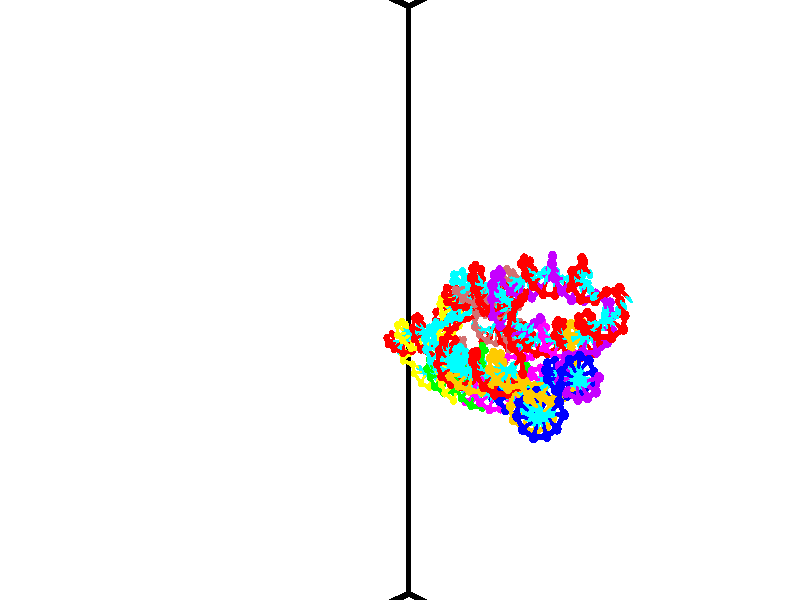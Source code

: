 // switches for output
#declare DRAW_BASES = 1; // possible values are 0, 1; only relevant for DNA ribbons
#declare DRAW_BASES_TYPE = 3; // possible values are 1, 2, 3; only relevant for DNA ribbons
#declare DRAW_FOG = 0; // set to 1 to enable fog

#include "colors.inc"

#include "transforms.inc"
background { rgb <1, 1, 1>}

#default {
   normal{
       ripples 0.25
       frequency 0.20
       turbulence 0.2
       lambda 5
   }
	finish {
		phong 0.1
		phong_size 40.
	}
}

// original window dimensions: 1024x640


// camera settings

camera {
	sky <-0, 1, 0>
	up <-0, 1, 0>
	right 1.6 * <0.724836, 0, 0.688921>
	location <12.1561, 44.2, 77.9145>
	look_at <46.7464, 44.2, 41.5209>
	direction <34.5903, 0, -36.3936>
	angle 67.0682
}


# declare cpy_camera_pos = <12.1561, 44.2, 77.9145>;
# if (DRAW_FOG = 1)
fog {
	fog_type 2
	up vnormalize(cpy_camera_pos)
	color rgbt<1,1,1,0.3>
	distance 1e-5
	fog_alt 3e-3
	fog_offset 70.72
}
# end


// LIGHTS

# declare lum = 6;
global_settings {
	ambient_light rgb lum * <0.05, 0.05, 0.05>
	max_trace_level 15
}# declare cpy_direct_light_amount = 0.25;
light_source
{	1000 * <-0.0359156, -1, 1.41376>,
	rgb lum * cpy_direct_light_amount
	parallel
}

light_source
{	1000 * <0.0359156, 1, -1.41376>,
	rgb lum * cpy_direct_light_amount
	parallel
}

// strand 0

// nucleotide -1

// particle -1
sphere {
	<50.347843, 41.428993, 47.256214> 0.250000
	pigment { color rgbt <1,0,0,0> }
	no_shadow
}
cylinder {
	<50.253609, 41.814156, 47.308849>,  <50.197067, 42.045254, 47.340431>, 0.100000
	pigment { color rgbt <1,0,0,0> }
	no_shadow
}
cylinder {
	<50.253609, 41.814156, 47.308849>,  <50.347843, 41.428993, 47.256214>, 0.100000
	pigment { color rgbt <1,0,0,0> }
	no_shadow
}

// particle -1
sphere {
	<50.253609, 41.814156, 47.308849> 0.100000
	pigment { color rgbt <1,0,0,0> }
	no_shadow
}
sphere {
	0, 1
	scale<0.080000,0.200000,0.300000>
	matrix <0.081236, -0.115417, 0.989990,
		0.968451, 0.243922, -0.051031,
		-0.235590, 0.962902, 0.131591,
		50.182930, 42.103027, 47.348328>
	pigment { color rgbt <0,1,1,0> }
	no_shadow
}
cylinder {
	<50.735439, 41.759804, 47.809086>,  <50.347843, 41.428993, 47.256214>, 0.130000
	pigment { color rgbt <1,0,0,0> }
	no_shadow
}

// nucleotide -1

// particle -1
sphere {
	<50.735439, 41.759804, 47.809086> 0.250000
	pigment { color rgbt <1,0,0,0> }
	no_shadow
}
cylinder {
	<50.401382, 41.978386, 47.784039>,  <50.200947, 42.109535, 47.769009>, 0.100000
	pigment { color rgbt <1,0,0,0> }
	no_shadow
}
cylinder {
	<50.401382, 41.978386, 47.784039>,  <50.735439, 41.759804, 47.809086>, 0.100000
	pigment { color rgbt <1,0,0,0> }
	no_shadow
}

// particle -1
sphere {
	<50.401382, 41.978386, 47.784039> 0.100000
	pigment { color rgbt <1,0,0,0> }
	no_shadow
}
sphere {
	0, 1
	scale<0.080000,0.200000,0.300000>
	matrix <0.075523, 0.226696, 0.971033,
		0.544824, 0.806222, -0.230594,
		-0.835143, 0.546457, -0.062621,
		50.150841, 42.142323, 47.765251>
	pigment { color rgbt <0,1,1,0> }
	no_shadow
}
cylinder {
	<50.911900, 42.378323, 48.101219>,  <50.735439, 41.759804, 47.809086>, 0.130000
	pigment { color rgbt <1,0,0,0> }
	no_shadow
}

// nucleotide -1

// particle -1
sphere {
	<50.911900, 42.378323, 48.101219> 0.250000
	pigment { color rgbt <1,0,0,0> }
	no_shadow
}
cylinder {
	<50.514740, 42.333778, 48.117931>,  <50.276443, 42.307053, 48.127960>, 0.100000
	pigment { color rgbt <1,0,0,0> }
	no_shadow
}
cylinder {
	<50.514740, 42.333778, 48.117931>,  <50.911900, 42.378323, 48.101219>, 0.100000
	pigment { color rgbt <1,0,0,0> }
	no_shadow
}

// particle -1
sphere {
	<50.514740, 42.333778, 48.117931> 0.100000
	pigment { color rgbt <1,0,0,0> }
	no_shadow
}
sphere {
	0, 1
	scale<0.080000,0.200000,0.300000>
	matrix <0.020011, 0.189865, 0.981606,
		-0.117246, 0.975474, -0.186288,
		-0.992901, -0.111362, 0.041781,
		50.216869, 42.300369, 48.130466>
	pigment { color rgbt <0,1,1,0> }
	no_shadow
}
cylinder {
	<50.753376, 42.951111, 48.602818>,  <50.911900, 42.378323, 48.101219>, 0.130000
	pigment { color rgbt <1,0,0,0> }
	no_shadow
}

// nucleotide -1

// particle -1
sphere {
	<50.753376, 42.951111, 48.602818> 0.250000
	pigment { color rgbt <1,0,0,0> }
	no_shadow
}
cylinder {
	<50.459671, 42.680206, 48.584133>,  <50.283447, 42.517666, 48.572922>, 0.100000
	pigment { color rgbt <1,0,0,0> }
	no_shadow
}
cylinder {
	<50.459671, 42.680206, 48.584133>,  <50.753376, 42.951111, 48.602818>, 0.100000
	pigment { color rgbt <1,0,0,0> }
	no_shadow
}

// particle -1
sphere {
	<50.459671, 42.680206, 48.584133> 0.100000
	pigment { color rgbt <1,0,0,0> }
	no_shadow
}
sphere {
	0, 1
	scale<0.080000,0.200000,0.300000>
	matrix <-0.226128, 0.179116, 0.957488,
		-0.640099, 0.713610, -0.284665,
		-0.734261, -0.677258, -0.046715,
		50.239391, 42.477028, 48.570118>
	pigment { color rgbt <0,1,1,0> }
	no_shadow
}
cylinder {
	<50.276352, 43.306854, 48.815514>,  <50.753376, 42.951111, 48.602818>, 0.130000
	pigment { color rgbt <1,0,0,0> }
	no_shadow
}

// nucleotide -1

// particle -1
sphere {
	<50.276352, 43.306854, 48.815514> 0.250000
	pigment { color rgbt <1,0,0,0> }
	no_shadow
}
cylinder {
	<50.181900, 42.923157, 48.877605>,  <50.125229, 42.692940, 48.914860>, 0.100000
	pigment { color rgbt <1,0,0,0> }
	no_shadow
}
cylinder {
	<50.181900, 42.923157, 48.877605>,  <50.276352, 43.306854, 48.815514>, 0.100000
	pigment { color rgbt <1,0,0,0> }
	no_shadow
}

// particle -1
sphere {
	<50.181900, 42.923157, 48.877605> 0.100000
	pigment { color rgbt <1,0,0,0> }
	no_shadow
}
sphere {
	0, 1
	scale<0.080000,0.200000,0.300000>
	matrix <-0.248892, 0.214126, 0.944565,
		-0.939306, 0.184403, -0.289309,
		-0.236129, -0.959242, 0.155234,
		50.111061, 42.635384, 48.924175>
	pigment { color rgbt <0,1,1,0> }
	no_shadow
}
cylinder {
	<49.805141, 43.327736, 49.375294>,  <50.276352, 43.306854, 48.815514>, 0.130000
	pigment { color rgbt <1,0,0,0> }
	no_shadow
}

// nucleotide -1

// particle -1
sphere {
	<49.805141, 43.327736, 49.375294> 0.250000
	pigment { color rgbt <1,0,0,0> }
	no_shadow
}
cylinder {
	<49.861267, 42.931725, 49.380241>,  <49.894943, 42.694118, 49.383209>, 0.100000
	pigment { color rgbt <1,0,0,0> }
	no_shadow
}
cylinder {
	<49.861267, 42.931725, 49.380241>,  <49.805141, 43.327736, 49.375294>, 0.100000
	pigment { color rgbt <1,0,0,0> }
	no_shadow
}

// particle -1
sphere {
	<49.861267, 42.931725, 49.380241> 0.100000
	pigment { color rgbt <1,0,0,0> }
	no_shadow
}
sphere {
	0, 1
	scale<0.080000,0.200000,0.300000>
	matrix <-0.225200, -0.019744, 0.974112,
		-0.964156, -0.139465, -0.225726,
		0.140311, -0.990030, 0.012371,
		49.903362, 42.634716, 49.383953>
	pigment { color rgbt <0,1,1,0> }
	no_shadow
}
cylinder {
	<49.290211, 43.019722, 49.899685>,  <49.805141, 43.327736, 49.375294>, 0.130000
	pigment { color rgbt <1,0,0,0> }
	no_shadow
}

// nucleotide -1

// particle -1
sphere {
	<49.290211, 43.019722, 49.899685> 0.250000
	pigment { color rgbt <1,0,0,0> }
	no_shadow
}
cylinder {
	<49.585381, 42.757278, 49.836441>,  <49.762482, 42.599812, 49.798496>, 0.100000
	pigment { color rgbt <1,0,0,0> }
	no_shadow
}
cylinder {
	<49.585381, 42.757278, 49.836441>,  <49.290211, 43.019722, 49.899685>, 0.100000
	pigment { color rgbt <1,0,0,0> }
	no_shadow
}

// particle -1
sphere {
	<49.585381, 42.757278, 49.836441> 0.100000
	pigment { color rgbt <1,0,0,0> }
	no_shadow
}
sphere {
	0, 1
	scale<0.080000,0.200000,0.300000>
	matrix <-0.053299, -0.290199, 0.955481,
		-0.672779, -0.696643, -0.249114,
		0.737922, -0.656105, -0.158110,
		49.806755, 42.560448, 49.789009>
	pigment { color rgbt <0,1,1,0> }
	no_shadow
}
cylinder {
	<49.027405, 42.313915, 49.855392>,  <49.290211, 43.019722, 49.899685>, 0.130000
	pigment { color rgbt <1,0,0,0> }
	no_shadow
}

// nucleotide -1

// particle -1
sphere {
	<49.027405, 42.313915, 49.855392> 0.250000
	pigment { color rgbt <1,0,0,0> }
	no_shadow
}
cylinder {
	<49.404709, 42.283661, 49.984718>,  <49.631092, 42.265507, 50.062313>, 0.100000
	pigment { color rgbt <1,0,0,0> }
	no_shadow
}
cylinder {
	<49.404709, 42.283661, 49.984718>,  <49.027405, 42.313915, 49.855392>, 0.100000
	pigment { color rgbt <1,0,0,0> }
	no_shadow
}

// particle -1
sphere {
	<49.404709, 42.283661, 49.984718> 0.100000
	pigment { color rgbt <1,0,0,0> }
	no_shadow
}
sphere {
	0, 1
	scale<0.080000,0.200000,0.300000>
	matrix <-0.323463, -0.429252, 0.843276,
		0.074998, -0.900012, -0.429364,
		0.943264, -0.075639, 0.323314,
		49.687687, 42.260967, 50.081711>
	pigment { color rgbt <0,1,1,0> }
	no_shadow
}
cylinder {
	<49.175022, 41.580288, 50.019318>,  <49.027405, 42.313915, 49.855392>, 0.130000
	pigment { color rgbt <1,0,0,0> }
	no_shadow
}

// nucleotide -1

// particle -1
sphere {
	<49.175022, 41.580288, 50.019318> 0.250000
	pigment { color rgbt <1,0,0,0> }
	no_shadow
}
cylinder {
	<49.463135, 41.756966, 50.233273>,  <49.636002, 41.862972, 50.361645>, 0.100000
	pigment { color rgbt <1,0,0,0> }
	no_shadow
}
cylinder {
	<49.463135, 41.756966, 50.233273>,  <49.175022, 41.580288, 50.019318>, 0.100000
	pigment { color rgbt <1,0,0,0> }
	no_shadow
}

// particle -1
sphere {
	<49.463135, 41.756966, 50.233273> 0.100000
	pigment { color rgbt <1,0,0,0> }
	no_shadow
}
sphere {
	0, 1
	scale<0.080000,0.200000,0.300000>
	matrix <-0.375046, -0.400698, 0.835932,
		0.583557, -0.802710, -0.122957,
		0.720280, 0.441699, 0.534883,
		49.679218, 41.889477, 50.393738>
	pigment { color rgbt <0,1,1,0> }
	no_shadow
}
cylinder {
	<49.502983, 41.034431, 50.519817>,  <49.175022, 41.580288, 50.019318>, 0.130000
	pigment { color rgbt <1,0,0,0> }
	no_shadow
}

// nucleotide -1

// particle -1
sphere {
	<49.502983, 41.034431, 50.519817> 0.250000
	pigment { color rgbt <1,0,0,0> }
	no_shadow
}
cylinder {
	<49.600121, 41.396469, 50.659435>,  <49.658401, 41.613693, 50.743206>, 0.100000
	pigment { color rgbt <1,0,0,0> }
	no_shadow
}
cylinder {
	<49.600121, 41.396469, 50.659435>,  <49.502983, 41.034431, 50.519817>, 0.100000
	pigment { color rgbt <1,0,0,0> }
	no_shadow
}

// particle -1
sphere {
	<49.600121, 41.396469, 50.659435> 0.100000
	pigment { color rgbt <1,0,0,0> }
	no_shadow
}
sphere {
	0, 1
	scale<0.080000,0.200000,0.300000>
	matrix <-0.415673, -0.228016, 0.880468,
		0.876496, -0.358900, 0.320853,
		0.242841, 0.905096, 0.349040,
		49.672974, 41.667999, 50.764149>
	pigment { color rgbt <0,1,1,0> }
	no_shadow
}
cylinder {
	<49.808960, 40.958912, 51.113556>,  <49.502983, 41.034431, 50.519817>, 0.130000
	pigment { color rgbt <1,0,0,0> }
	no_shadow
}

// nucleotide -1

// particle -1
sphere {
	<49.808960, 40.958912, 51.113556> 0.250000
	pigment { color rgbt <1,0,0,0> }
	no_shadow
}
cylinder {
	<49.702232, 41.343918, 51.132999>,  <49.638195, 41.574921, 51.144665>, 0.100000
	pigment { color rgbt <1,0,0,0> }
	no_shadow
}
cylinder {
	<49.702232, 41.343918, 51.132999>,  <49.808960, 40.958912, 51.113556>, 0.100000
	pigment { color rgbt <1,0,0,0> }
	no_shadow
}

// particle -1
sphere {
	<49.702232, 41.343918, 51.132999> 0.100000
	pigment { color rgbt <1,0,0,0> }
	no_shadow
}
sphere {
	0, 1
	scale<0.080000,0.200000,0.300000>
	matrix <-0.335856, -0.140143, 0.931430,
		0.903331, 0.232201, 0.360661,
		-0.266823, 0.962519, 0.048609,
		49.622185, 41.632675, 51.147583>
	pigment { color rgbt <0,1,1,0> }
	no_shadow
}
cylinder {
	<50.010384, 41.162666, 51.775093>,  <49.808960, 40.958912, 51.113556>, 0.130000
	pigment { color rgbt <1,0,0,0> }
	no_shadow
}

// nucleotide -1

// particle -1
sphere {
	<50.010384, 41.162666, 51.775093> 0.250000
	pigment { color rgbt <1,0,0,0> }
	no_shadow
}
cylinder {
	<49.710762, 41.409645, 51.679020>,  <49.530991, 41.557831, 51.621376>, 0.100000
	pigment { color rgbt <1,0,0,0> }
	no_shadow
}
cylinder {
	<49.710762, 41.409645, 51.679020>,  <50.010384, 41.162666, 51.775093>, 0.100000
	pigment { color rgbt <1,0,0,0> }
	no_shadow
}

// particle -1
sphere {
	<49.710762, 41.409645, 51.679020> 0.100000
	pigment { color rgbt <1,0,0,0> }
	no_shadow
}
sphere {
	0, 1
	scale<0.080000,0.200000,0.300000>
	matrix <-0.422763, -0.166341, 0.890844,
		0.510094, 0.768826, 0.385630,
		-0.749050, 0.617445, -0.240181,
		49.486046, 41.594879, 51.606964>
	pigment { color rgbt <0,1,1,0> }
	no_shadow
}
cylinder {
	<49.944283, 41.549915, 52.311802>,  <50.010384, 41.162666, 51.775093>, 0.130000
	pigment { color rgbt <1,0,0,0> }
	no_shadow
}

// nucleotide -1

// particle -1
sphere {
	<49.944283, 41.549915, 52.311802> 0.250000
	pigment { color rgbt <1,0,0,0> }
	no_shadow
}
cylinder {
	<49.599190, 41.620972, 52.122425>,  <49.392136, 41.663605, 52.008801>, 0.100000
	pigment { color rgbt <1,0,0,0> }
	no_shadow
}
cylinder {
	<49.599190, 41.620972, 52.122425>,  <49.944283, 41.549915, 52.311802>, 0.100000
	pigment { color rgbt <1,0,0,0> }
	no_shadow
}

// particle -1
sphere {
	<49.599190, 41.620972, 52.122425> 0.100000
	pigment { color rgbt <1,0,0,0> }
	no_shadow
}
sphere {
	0, 1
	scale<0.080000,0.200000,0.300000>
	matrix <-0.457848, 0.123018, 0.880478,
		0.214650, 0.976376, -0.024799,
		-0.862729, 0.177640, -0.473438,
		49.340370, 41.674263, 51.980392>
	pigment { color rgbt <0,1,1,0> }
	no_shadow
}
cylinder {
	<49.542576, 42.062138, 52.680618>,  <49.944283, 41.549915, 52.311802>, 0.130000
	pigment { color rgbt <1,0,0,0> }
	no_shadow
}

// nucleotide -1

// particle -1
sphere {
	<49.542576, 42.062138, 52.680618> 0.250000
	pigment { color rgbt <1,0,0,0> }
	no_shadow
}
cylinder {
	<49.243378, 41.910484, 52.462715>,  <49.063858, 41.819492, 52.331974>, 0.100000
	pigment { color rgbt <1,0,0,0> }
	no_shadow
}
cylinder {
	<49.243378, 41.910484, 52.462715>,  <49.542576, 42.062138, 52.680618>, 0.100000
	pigment { color rgbt <1,0,0,0> }
	no_shadow
}

// particle -1
sphere {
	<49.243378, 41.910484, 52.462715> 0.100000
	pigment { color rgbt <1,0,0,0> }
	no_shadow
}
sphere {
	0, 1
	scale<0.080000,0.200000,0.300000>
	matrix <-0.639626, 0.192704, 0.744140,
		-0.177153, 0.905053, -0.386646,
		-0.747994, -0.379136, -0.544757,
		49.018978, 41.796745, 52.299290>
	pigment { color rgbt <0,1,1,0> }
	no_shadow
}
cylinder {
	<49.041851, 42.544651, 52.445606>,  <49.542576, 42.062138, 52.680618>, 0.130000
	pigment { color rgbt <1,0,0,0> }
	no_shadow
}

// nucleotide -1

// particle -1
sphere {
	<49.041851, 42.544651, 52.445606> 0.250000
	pigment { color rgbt <1,0,0,0> }
	no_shadow
}
cylinder {
	<48.843925, 42.197380, 52.430515>,  <48.725170, 41.989017, 52.421463>, 0.100000
	pigment { color rgbt <1,0,0,0> }
	no_shadow
}
cylinder {
	<48.843925, 42.197380, 52.430515>,  <49.041851, 42.544651, 52.445606>, 0.100000
	pigment { color rgbt <1,0,0,0> }
	no_shadow
}

// particle -1
sphere {
	<48.843925, 42.197380, 52.430515> 0.100000
	pigment { color rgbt <1,0,0,0> }
	no_shadow
}
sphere {
	0, 1
	scale<0.080000,0.200000,0.300000>
	matrix <-0.598866, 0.309224, 0.738742,
		-0.629694, 0.388134, -0.672932,
		-0.494817, -0.868178, -0.037724,
		48.695480, 41.936928, 52.419197>
	pigment { color rgbt <0,1,1,0> }
	no_shadow
}
cylinder {
	<48.426960, 42.694740, 52.696571>,  <49.041851, 42.544651, 52.445606>, 0.130000
	pigment { color rgbt <1,0,0,0> }
	no_shadow
}

// nucleotide -1

// particle -1
sphere {
	<48.426960, 42.694740, 52.696571> 0.250000
	pigment { color rgbt <1,0,0,0> }
	no_shadow
}
cylinder {
	<48.372742, 42.298447, 52.700104>,  <48.340210, 42.060673, 52.702221>, 0.100000
	pigment { color rgbt <1,0,0,0> }
	no_shadow
}
cylinder {
	<48.372742, 42.298447, 52.700104>,  <48.426960, 42.694740, 52.696571>, 0.100000
	pigment { color rgbt <1,0,0,0> }
	no_shadow
}

// particle -1
sphere {
	<48.372742, 42.298447, 52.700104> 0.100000
	pigment { color rgbt <1,0,0,0> }
	no_shadow
}
sphere {
	0, 1
	scale<0.080000,0.200000,0.300000>
	matrix <-0.472101, 0.072421, 0.878565,
		-0.871061, 0.114921, -0.477542,
		-0.135550, -0.990731, 0.008829,
		48.332077, 42.001228, 52.702751>
	pigment { color rgbt <0,1,1,0> }
	no_shadow
}
cylinder {
	<47.781258, 42.687374, 52.892017>,  <48.426960, 42.694740, 52.696571>, 0.130000
	pigment { color rgbt <1,0,0,0> }
	no_shadow
}

// nucleotide -1

// particle -1
sphere {
	<47.781258, 42.687374, 52.892017> 0.250000
	pigment { color rgbt <1,0,0,0> }
	no_shadow
}
cylinder {
	<47.953926, 42.338707, 52.984848>,  <48.057529, 42.129509, 53.040546>, 0.100000
	pigment { color rgbt <1,0,0,0> }
	no_shadow
}
cylinder {
	<47.953926, 42.338707, 52.984848>,  <47.781258, 42.687374, 52.892017>, 0.100000
	pigment { color rgbt <1,0,0,0> }
	no_shadow
}

// particle -1
sphere {
	<47.953926, 42.338707, 52.984848> 0.100000
	pigment { color rgbt <1,0,0,0> }
	no_shadow
}
sphere {
	0, 1
	scale<0.080000,0.200000,0.300000>
	matrix <-0.527569, -0.035287, 0.848779,
		-0.731660, -0.488832, -0.475096,
		0.431675, -0.871664, 0.232075,
		48.083427, 42.077209, 53.054470>
	pigment { color rgbt <0,1,1,0> }
	no_shadow
}
cylinder {
	<47.239719, 42.274860, 52.971016>,  <47.781258, 42.687374, 52.892017>, 0.130000
	pigment { color rgbt <1,0,0,0> }
	no_shadow
}

// nucleotide -1

// particle -1
sphere {
	<47.239719, 42.274860, 52.971016> 0.250000
	pigment { color rgbt <1,0,0,0> }
	no_shadow
}
cylinder {
	<47.530502, 42.085754, 53.170223>,  <47.704971, 41.972290, 53.289745>, 0.100000
	pigment { color rgbt <1,0,0,0> }
	no_shadow
}
cylinder {
	<47.530502, 42.085754, 53.170223>,  <47.239719, 42.274860, 52.971016>, 0.100000
	pigment { color rgbt <1,0,0,0> }
	no_shadow
}

// particle -1
sphere {
	<47.530502, 42.085754, 53.170223> 0.100000
	pigment { color rgbt <1,0,0,0> }
	no_shadow
}
sphere {
	0, 1
	scale<0.080000,0.200000,0.300000>
	matrix <-0.582868, -0.041412, 0.811511,
		-0.363035, -0.880212, -0.305668,
		0.726960, -0.472771, 0.498013,
		47.748589, 41.943924, 53.319626>
	pigment { color rgbt <0,1,1,0> }
	no_shadow
}
cylinder {
	<46.893139, 41.926266, 53.456978>,  <47.239719, 42.274860, 52.971016>, 0.130000
	pigment { color rgbt <1,0,0,0> }
	no_shadow
}

// nucleotide -1

// particle -1
sphere {
	<46.893139, 41.926266, 53.456978> 0.250000
	pigment { color rgbt <1,0,0,0> }
	no_shadow
}
cylinder {
	<47.261650, 41.938103, 53.612091>,  <47.482758, 41.945206, 53.705158>, 0.100000
	pigment { color rgbt <1,0,0,0> }
	no_shadow
}
cylinder {
	<47.261650, 41.938103, 53.612091>,  <46.893139, 41.926266, 53.456978>, 0.100000
	pigment { color rgbt <1,0,0,0> }
	no_shadow
}

// particle -1
sphere {
	<47.261650, 41.938103, 53.612091> 0.100000
	pigment { color rgbt <1,0,0,0> }
	no_shadow
}
sphere {
	0, 1
	scale<0.080000,0.200000,0.300000>
	matrix <-0.386566, -0.039549, 0.921413,
		0.042612, -0.998779, -0.024993,
		0.921277, 0.029602, 0.387780,
		47.538033, 41.946983, 53.728424>
	pigment { color rgbt <0,1,1,0> }
	no_shadow
}
cylinder {
	<46.885223, 41.436352, 53.987309>,  <46.893139, 41.926266, 53.456978>, 0.130000
	pigment { color rgbt <1,0,0,0> }
	no_shadow
}

// nucleotide -1

// particle -1
sphere {
	<46.885223, 41.436352, 53.987309> 0.250000
	pigment { color rgbt <1,0,0,0> }
	no_shadow
}
cylinder {
	<47.207680, 41.657959, 54.070446>,  <47.401154, 41.790924, 54.120327>, 0.100000
	pigment { color rgbt <1,0,0,0> }
	no_shadow
}
cylinder {
	<47.207680, 41.657959, 54.070446>,  <46.885223, 41.436352, 53.987309>, 0.100000
	pigment { color rgbt <1,0,0,0> }
	no_shadow
}

// particle -1
sphere {
	<47.207680, 41.657959, 54.070446> 0.100000
	pigment { color rgbt <1,0,0,0> }
	no_shadow
}
sphere {
	0, 1
	scale<0.080000,0.200000,0.300000>
	matrix <-0.230405, -0.029632, 0.972644,
		0.545021, -0.831977, 0.103761,
		0.806143, 0.554018, 0.207842,
		47.449524, 41.824165, 54.132797>
	pigment { color rgbt <0,1,1,0> }
	no_shadow
}
cylinder {
	<47.162811, 41.132973, 54.560230>,  <46.885223, 41.436352, 53.987309>, 0.130000
	pigment { color rgbt <1,0,0,0> }
	no_shadow
}

// nucleotide -1

// particle -1
sphere {
	<47.162811, 41.132973, 54.560230> 0.250000
	pigment { color rgbt <1,0,0,0> }
	no_shadow
}
cylinder {
	<47.304985, 41.506447, 54.577656>,  <47.390289, 41.730530, 54.588112>, 0.100000
	pigment { color rgbt <1,0,0,0> }
	no_shadow
}
cylinder {
	<47.304985, 41.506447, 54.577656>,  <47.162811, 41.132973, 54.560230>, 0.100000
	pigment { color rgbt <1,0,0,0> }
	no_shadow
}

// particle -1
sphere {
	<47.304985, 41.506447, 54.577656> 0.100000
	pigment { color rgbt <1,0,0,0> }
	no_shadow
}
sphere {
	0, 1
	scale<0.080000,0.200000,0.300000>
	matrix <-0.156963, 0.013678, 0.987510,
		0.921428, -0.357832, 0.151416,
		0.355433, 0.933686, 0.043563,
		47.411613, 41.786552, 54.590725>
	pigment { color rgbt <0,1,1,0> }
	no_shadow
}
cylinder {
	<47.754818, 41.134323, 55.047455>,  <47.162811, 41.132973, 54.560230>, 0.130000
	pigment { color rgbt <1,0,0,0> }
	no_shadow
}

// nucleotide -1

// particle -1
sphere {
	<47.754818, 41.134323, 55.047455> 0.250000
	pigment { color rgbt <1,0,0,0> }
	no_shadow
}
cylinder {
	<47.653999, 41.521225, 55.035538>,  <47.593510, 41.753368, 55.028389>, 0.100000
	pigment { color rgbt <1,0,0,0> }
	no_shadow
}
cylinder {
	<47.653999, 41.521225, 55.035538>,  <47.754818, 41.134323, 55.047455>, 0.100000
	pigment { color rgbt <1,0,0,0> }
	no_shadow
}

// particle -1
sphere {
	<47.653999, 41.521225, 55.035538> 0.100000
	pigment { color rgbt <1,0,0,0> }
	no_shadow
}
sphere {
	0, 1
	scale<0.080000,0.200000,0.300000>
	matrix <-0.173480, -0.014873, 0.984725,
		0.952040, 0.253361, 0.171549,
		-0.252043, 0.967257, -0.029793,
		47.578388, 41.811401, 55.026600>
	pigment { color rgbt <0,1,1,0> }
	no_shadow
}
cylinder {
	<48.098114, 41.563889, 55.600189>,  <47.754818, 41.134323, 55.047455>, 0.130000
	pigment { color rgbt <1,0,0,0> }
	no_shadow
}

// nucleotide -1

// particle -1
sphere {
	<48.098114, 41.563889, 55.600189> 0.250000
	pigment { color rgbt <1,0,0,0> }
	no_shadow
}
cylinder {
	<47.779732, 41.785873, 55.503464>,  <47.588703, 41.919064, 55.445427>, 0.100000
	pigment { color rgbt <1,0,0,0> }
	no_shadow
}
cylinder {
	<47.779732, 41.785873, 55.503464>,  <48.098114, 41.563889, 55.600189>, 0.100000
	pigment { color rgbt <1,0,0,0> }
	no_shadow
}

// particle -1
sphere {
	<47.779732, 41.785873, 55.503464> 0.100000
	pigment { color rgbt <1,0,0,0> }
	no_shadow
}
sphere {
	0, 1
	scale<0.080000,0.200000,0.300000>
	matrix <-0.248298, 0.065010, 0.966500,
		0.552092, 0.829331, 0.086051,
		-0.795954, 0.554963, -0.241813,
		47.540947, 41.952362, 55.430920>
	pigment { color rgbt <0,1,1,0> }
	no_shadow
}
cylinder {
	<48.167503, 42.128811, 56.003471>,  <48.098114, 41.563889, 55.600189>, 0.130000
	pigment { color rgbt <1,0,0,0> }
	no_shadow
}

// nucleotide -1

// particle -1
sphere {
	<48.167503, 42.128811, 56.003471> 0.250000
	pigment { color rgbt <1,0,0,0> }
	no_shadow
}
cylinder {
	<47.782242, 42.110390, 55.897480>,  <47.551086, 42.099339, 55.833885>, 0.100000
	pigment { color rgbt <1,0,0,0> }
	no_shadow
}
cylinder {
	<47.782242, 42.110390, 55.897480>,  <48.167503, 42.128811, 56.003471>, 0.100000
	pigment { color rgbt <1,0,0,0> }
	no_shadow
}

// particle -1
sphere {
	<47.782242, 42.110390, 55.897480> 0.100000
	pigment { color rgbt <1,0,0,0> }
	no_shadow
}
sphere {
	0, 1
	scale<0.080000,0.200000,0.300000>
	matrix <-0.268717, 0.123978, 0.955207,
		-0.011136, 0.991216, -0.131784,
		-0.963155, -0.046050, -0.264976,
		47.493294, 42.096577, 55.817986>
	pigment { color rgbt <0,1,1,0> }
	no_shadow
}
cylinder {
	<47.901852, 42.616600, 56.424339>,  <48.167503, 42.128811, 56.003471>, 0.130000
	pigment { color rgbt <1,0,0,0> }
	no_shadow
}

// nucleotide -1

// particle -1
sphere {
	<47.901852, 42.616600, 56.424339> 0.250000
	pigment { color rgbt <1,0,0,0> }
	no_shadow
}
cylinder {
	<47.589905, 42.395180, 56.307449>,  <47.402737, 42.262329, 56.237316>, 0.100000
	pigment { color rgbt <1,0,0,0> }
	no_shadow
}
cylinder {
	<47.589905, 42.395180, 56.307449>,  <47.901852, 42.616600, 56.424339>, 0.100000
	pigment { color rgbt <1,0,0,0> }
	no_shadow
}

// particle -1
sphere {
	<47.589905, 42.395180, 56.307449> 0.100000
	pigment { color rgbt <1,0,0,0> }
	no_shadow
}
sphere {
	0, 1
	scale<0.080000,0.200000,0.300000>
	matrix <-0.387226, 0.059840, 0.920041,
		-0.491800, 0.830665, -0.261015,
		-0.779865, -0.553548, -0.292226,
		47.355946, 42.229115, 56.219780>
	pigment { color rgbt <0,1,1,0> }
	no_shadow
}
cylinder {
	<47.254189, 42.991592, 56.559761>,  <47.901852, 42.616600, 56.424339>, 0.130000
	pigment { color rgbt <1,0,0,0> }
	no_shadow
}

// nucleotide -1

// particle -1
sphere {
	<47.254189, 42.991592, 56.559761> 0.250000
	pigment { color rgbt <1,0,0,0> }
	no_shadow
}
cylinder {
	<47.113403, 42.618912, 56.523884>,  <47.028931, 42.395302, 56.502357>, 0.100000
	pigment { color rgbt <1,0,0,0> }
	no_shadow
}
cylinder {
	<47.113403, 42.618912, 56.523884>,  <47.254189, 42.991592, 56.559761>, 0.100000
	pigment { color rgbt <1,0,0,0> }
	no_shadow
}

// particle -1
sphere {
	<47.113403, 42.618912, 56.523884> 0.100000
	pigment { color rgbt <1,0,0,0> }
	no_shadow
}
sphere {
	0, 1
	scale<0.080000,0.200000,0.300000>
	matrix <-0.543833, 0.125560, 0.829747,
		-0.761817, 0.340825, -0.550885,
		-0.351967, -0.931705, -0.089698,
		47.007812, 42.339401, 56.496975>
	pigment { color rgbt <0,1,1,0> }
	no_shadow
}
cylinder {
	<46.587635, 43.104439, 56.588108>,  <47.254189, 42.991592, 56.559761>, 0.130000
	pigment { color rgbt <1,0,0,0> }
	no_shadow
}

// nucleotide -1

// particle -1
sphere {
	<46.587635, 43.104439, 56.588108> 0.250000
	pigment { color rgbt <1,0,0,0> }
	no_shadow
}
cylinder {
	<46.613800, 42.711113, 56.656017>,  <46.629501, 42.475117, 56.696762>, 0.100000
	pigment { color rgbt <1,0,0,0> }
	no_shadow
}
cylinder {
	<46.613800, 42.711113, 56.656017>,  <46.587635, 43.104439, 56.588108>, 0.100000
	pigment { color rgbt <1,0,0,0> }
	no_shadow
}

// particle -1
sphere {
	<46.613800, 42.711113, 56.656017> 0.100000
	pigment { color rgbt <1,0,0,0> }
	no_shadow
}
sphere {
	0, 1
	scale<0.080000,0.200000,0.300000>
	matrix <-0.699004, 0.076262, 0.711039,
		-0.712119, -0.165183, -0.682349,
		0.065414, -0.983310, 0.169772,
		46.633423, 42.416119, 56.706947>
	pigment { color rgbt <0,1,1,0> }
	no_shadow
}
cylinder {
	<45.976646, 42.895615, 56.772701>,  <46.587635, 43.104439, 56.588108>, 0.130000
	pigment { color rgbt <1,0,0,0> }
	no_shadow
}

// nucleotide -1

// particle -1
sphere {
	<45.976646, 42.895615, 56.772701> 0.250000
	pigment { color rgbt <1,0,0,0> }
	no_shadow
}
cylinder {
	<46.192772, 42.585938, 56.904572>,  <46.322449, 42.400131, 56.983692>, 0.100000
	pigment { color rgbt <1,0,0,0> }
	no_shadow
}
cylinder {
	<46.192772, 42.585938, 56.904572>,  <45.976646, 42.895615, 56.772701>, 0.100000
	pigment { color rgbt <1,0,0,0> }
	no_shadow
}

// particle -1
sphere {
	<46.192772, 42.585938, 56.904572> 0.100000
	pigment { color rgbt <1,0,0,0> }
	no_shadow
}
sphere {
	0, 1
	scale<0.080000,0.200000,0.300000>
	matrix <-0.595450, -0.074955, 0.799888,
		-0.594559, -0.628493, -0.501494,
		0.540314, -0.774195, 0.329671,
		46.354866, 42.353680, 57.003471>
	pigment { color rgbt <0,1,1,0> }
	no_shadow
}
cylinder {
	<45.485176, 42.334476, 57.002037>,  <45.976646, 42.895615, 56.772701>, 0.130000
	pigment { color rgbt <1,0,0,0> }
	no_shadow
}

// nucleotide -1

// particle -1
sphere {
	<45.485176, 42.334476, 57.002037> 0.250000
	pigment { color rgbt <1,0,0,0> }
	no_shadow
}
cylinder {
	<45.827492, 42.278770, 57.201332>,  <46.032879, 42.245346, 57.320908>, 0.100000
	pigment { color rgbt <1,0,0,0> }
	no_shadow
}
cylinder {
	<45.827492, 42.278770, 57.201332>,  <45.485176, 42.334476, 57.002037>, 0.100000
	pigment { color rgbt <1,0,0,0> }
	no_shadow
}

// particle -1
sphere {
	<45.827492, 42.278770, 57.201332> 0.100000
	pigment { color rgbt <1,0,0,0> }
	no_shadow
}
sphere {
	0, 1
	scale<0.080000,0.200000,0.300000>
	matrix <-0.506130, -0.026069, 0.862063,
		-0.107072, -0.989911, -0.092799,
		0.855785, -0.139271, 0.498233,
		46.084229, 42.236992, 57.350803>
	pigment { color rgbt <0,1,1,0> }
	no_shadow
}
cylinder {
	<45.215858, 41.988419, 57.548397>,  <45.485176, 42.334476, 57.002037>, 0.130000
	pigment { color rgbt <1,0,0,0> }
	no_shadow
}

// nucleotide -1

// particle -1
sphere {
	<45.215858, 41.988419, 57.548397> 0.250000
	pigment { color rgbt <1,0,0,0> }
	no_shadow
}
cylinder {
	<45.593132, 42.027618, 57.675392>,  <45.819496, 42.051140, 57.751591>, 0.100000
	pigment { color rgbt <1,0,0,0> }
	no_shadow
}
cylinder {
	<45.593132, 42.027618, 57.675392>,  <45.215858, 41.988419, 57.548397>, 0.100000
	pigment { color rgbt <1,0,0,0> }
	no_shadow
}

// particle -1
sphere {
	<45.593132, 42.027618, 57.675392> 0.100000
	pigment { color rgbt <1,0,0,0> }
	no_shadow
}
sphere {
	0, 1
	scale<0.080000,0.200000,0.300000>
	matrix <-0.328629, 0.134080, 0.934893,
		0.049050, -0.986113, 0.158667,
		0.943185, 0.097999, 0.317488,
		45.876087, 42.057018, 57.770638>
	pigment { color rgbt <0,1,1,0> }
	no_shadow
}
cylinder {
	<45.358349, 41.427055, 57.979858>,  <45.215858, 41.988419, 57.548397>, 0.130000
	pigment { color rgbt <1,0,0,0> }
	no_shadow
}

// nucleotide -1

// particle -1
sphere {
	<45.358349, 41.427055, 57.979858> 0.250000
	pigment { color rgbt <1,0,0,0> }
	no_shadow
}
cylinder {
	<45.602814, 41.733612, 58.058975>,  <45.749493, 41.917545, 58.106445>, 0.100000
	pigment { color rgbt <1,0,0,0> }
	no_shadow
}
cylinder {
	<45.602814, 41.733612, 58.058975>,  <45.358349, 41.427055, 57.979858>, 0.100000
	pigment { color rgbt <1,0,0,0> }
	no_shadow
}

// particle -1
sphere {
	<45.602814, 41.733612, 58.058975> 0.100000
	pigment { color rgbt <1,0,0,0> }
	no_shadow
}
sphere {
	0, 1
	scale<0.080000,0.200000,0.300000>
	matrix <-0.321738, 0.012229, 0.946750,
		0.723165, -0.642254, 0.254052,
		0.611161, 0.766394, 0.197794,
		45.786163, 41.963531, 58.118313>
	pigment { color rgbt <0,1,1,0> }
	no_shadow
}
cylinder {
	<45.706825, 41.269630, 58.694180>,  <45.358349, 41.427055, 57.979858>, 0.130000
	pigment { color rgbt <1,0,0,0> }
	no_shadow
}

// nucleotide -1

// particle -1
sphere {
	<45.706825, 41.269630, 58.694180> 0.250000
	pigment { color rgbt <1,0,0,0> }
	no_shadow
}
cylinder {
	<45.746681, 41.664787, 58.646606>,  <45.770596, 41.901882, 58.618061>, 0.100000
	pigment { color rgbt <1,0,0,0> }
	no_shadow
}
cylinder {
	<45.746681, 41.664787, 58.646606>,  <45.706825, 41.269630, 58.694180>, 0.100000
	pigment { color rgbt <1,0,0,0> }
	no_shadow
}

// particle -1
sphere {
	<45.746681, 41.664787, 58.646606> 0.100000
	pigment { color rgbt <1,0,0,0> }
	no_shadow
}
sphere {
	0, 1
	scale<0.080000,0.200000,0.300000>
	matrix <-0.421267, 0.150170, 0.894418,
		0.901447, -0.039018, 0.431128,
		0.099641, 0.987890, -0.118933,
		45.776573, 41.961155, 58.610928>
	pigment { color rgbt <0,1,1,0> }
	no_shadow
}
cylinder {
	<45.938950, 41.515705, 59.438519>,  <45.706825, 41.269630, 58.694180>, 0.130000
	pigment { color rgbt <1,0,0,0> }
	no_shadow
}

// nucleotide -1

// particle -1
sphere {
	<45.938950, 41.515705, 59.438519> 0.250000
	pigment { color rgbt <1,0,0,0> }
	no_shadow
}
cylinder {
	<45.782600, 41.808090, 59.214767>,  <45.688789, 41.983521, 59.080517>, 0.100000
	pigment { color rgbt <1,0,0,0> }
	no_shadow
}
cylinder {
	<45.782600, 41.808090, 59.214767>,  <45.938950, 41.515705, 59.438519>, 0.100000
	pigment { color rgbt <1,0,0,0> }
	no_shadow
}

// particle -1
sphere {
	<45.782600, 41.808090, 59.214767> 0.100000
	pigment { color rgbt <1,0,0,0> }
	no_shadow
}
sphere {
	0, 1
	scale<0.080000,0.200000,0.300000>
	matrix <-0.559191, 0.294136, 0.775106,
		0.731110, 0.615770, 0.293779,
		-0.390876, 0.730966, -0.559378,
		45.665337, 42.027382, 59.046955>
	pigment { color rgbt <0,1,1,0> }
	no_shadow
}
cylinder {
	<45.903412, 42.103168, 59.811844>,  <45.938950, 41.515705, 59.438519>, 0.130000
	pigment { color rgbt <1,0,0,0> }
	no_shadow
}

// nucleotide -1

// particle -1
sphere {
	<45.903412, 42.103168, 59.811844> 0.250000
	pigment { color rgbt <1,0,0,0> }
	no_shadow
}
cylinder {
	<45.663338, 42.217896, 59.513176>,  <45.519291, 42.286732, 59.333977>, 0.100000
	pigment { color rgbt <1,0,0,0> }
	no_shadow
}
cylinder {
	<45.663338, 42.217896, 59.513176>,  <45.903412, 42.103168, 59.811844>, 0.100000
	pigment { color rgbt <1,0,0,0> }
	no_shadow
}

// particle -1
sphere {
	<45.663338, 42.217896, 59.513176> 0.100000
	pigment { color rgbt <1,0,0,0> }
	no_shadow
}
sphere {
	0, 1
	scale<0.080000,0.200000,0.300000>
	matrix <-0.626483, 0.411806, 0.661767,
		0.497287, 0.864958, -0.067476,
		-0.600188, 0.286815, -0.746667,
		45.483280, 42.303940, 59.289177>
	pigment { color rgbt <0,1,1,0> }
	no_shadow
}
cylinder {
	<45.786674, 42.843704, 59.832371>,  <45.903412, 42.103168, 59.811844>, 0.130000
	pigment { color rgbt <1,0,0,0> }
	no_shadow
}

// nucleotide -1

// particle -1
sphere {
	<45.786674, 42.843704, 59.832371> 0.250000
	pigment { color rgbt <1,0,0,0> }
	no_shadow
}
cylinder {
	<45.483727, 42.669815, 59.637474>,  <45.301956, 42.565483, 59.520538>, 0.100000
	pigment { color rgbt <1,0,0,0> }
	no_shadow
}
cylinder {
	<45.483727, 42.669815, 59.637474>,  <45.786674, 42.843704, 59.832371>, 0.100000
	pigment { color rgbt <1,0,0,0> }
	no_shadow
}

// particle -1
sphere {
	<45.483727, 42.669815, 59.637474> 0.100000
	pigment { color rgbt <1,0,0,0> }
	no_shadow
}
sphere {
	0, 1
	scale<0.080000,0.200000,0.300000>
	matrix <-0.652937, 0.512973, 0.557254,
		0.007690, 0.740187, -0.672358,
		-0.757373, -0.434722, -0.487240,
		45.256516, 42.539398, 59.491302>
	pigment { color rgbt <0,1,1,0> }
	no_shadow
}
cylinder {
	<45.261471, 43.368694, 59.692650>,  <45.786674, 42.843704, 59.832371>, 0.130000
	pigment { color rgbt <1,0,0,0> }
	no_shadow
}

// nucleotide -1

// particle -1
sphere {
	<45.261471, 43.368694, 59.692650> 0.250000
	pigment { color rgbt <1,0,0,0> }
	no_shadow
}
cylinder {
	<45.075333, 43.014809, 59.681854>,  <44.963650, 42.802479, 59.675377>, 0.100000
	pigment { color rgbt <1,0,0,0> }
	no_shadow
}
cylinder {
	<45.075333, 43.014809, 59.681854>,  <45.261471, 43.368694, 59.692650>, 0.100000
	pigment { color rgbt <1,0,0,0> }
	no_shadow
}

// particle -1
sphere {
	<45.075333, 43.014809, 59.681854> 0.100000
	pigment { color rgbt <1,0,0,0> }
	no_shadow
}
sphere {
	0, 1
	scale<0.080000,0.200000,0.300000>
	matrix <-0.684446, 0.340345, 0.644748,
		-0.561234, 0.318503, -0.763919,
		-0.465350, -0.884715, -0.026985,
		44.935726, 42.749393, 59.673759>
	pigment { color rgbt <0,1,1,0> }
	no_shadow
}
cylinder {
	<44.630959, 43.581093, 59.763916>,  <45.261471, 43.368694, 59.692650>, 0.130000
	pigment { color rgbt <1,0,0,0> }
	no_shadow
}

// nucleotide -1

// particle -1
sphere {
	<44.630959, 43.581093, 59.763916> 0.250000
	pigment { color rgbt <1,0,0,0> }
	no_shadow
}
cylinder {
	<44.610939, 43.195656, 59.868973>,  <44.598927, 42.964394, 59.932007>, 0.100000
	pigment { color rgbt <1,0,0,0> }
	no_shadow
}
cylinder {
	<44.610939, 43.195656, 59.868973>,  <44.630959, 43.581093, 59.763916>, 0.100000
	pigment { color rgbt <1,0,0,0> }
	no_shadow
}

// particle -1
sphere {
	<44.610939, 43.195656, 59.868973> 0.100000
	pigment { color rgbt <1,0,0,0> }
	no_shadow
}
sphere {
	0, 1
	scale<0.080000,0.200000,0.300000>
	matrix <-0.588147, 0.240971, 0.772021,
		-0.807204, -0.115829, -0.578797,
		-0.050051, -0.963596, 0.262637,
		44.595924, 42.906578, 59.947765>
	pigment { color rgbt <0,1,1,0> }
	no_shadow
}
cylinder {
	<43.890022, 43.365170, 59.618507>,  <44.630959, 43.581093, 59.763916>, 0.130000
	pigment { color rgbt <1,0,0,0> }
	no_shadow
}

// nucleotide -1

// particle -1
sphere {
	<43.890022, 43.365170, 59.618507> 0.250000
	pigment { color rgbt <1,0,0,0> }
	no_shadow
}
cylinder {
	<44.088997, 43.139664, 59.882240>,  <44.208382, 43.004360, 60.040482>, 0.100000
	pigment { color rgbt <1,0,0,0> }
	no_shadow
}
cylinder {
	<44.088997, 43.139664, 59.882240>,  <43.890022, 43.365170, 59.618507>, 0.100000
	pigment { color rgbt <1,0,0,0> }
	no_shadow
}

// particle -1
sphere {
	<44.088997, 43.139664, 59.882240> 0.100000
	pigment { color rgbt <1,0,0,0> }
	no_shadow
}
sphere {
	0, 1
	scale<0.080000,0.200000,0.300000>
	matrix <-0.692637, 0.199504, 0.693146,
		-0.522313, -0.801477, -0.291245,
		0.497436, -0.563767, 0.659336,
		44.238228, 42.970535, 60.080040>
	pigment { color rgbt <0,1,1,0> }
	no_shadow
}
cylinder {
	<43.358170, 43.030254, 59.904457>,  <43.890022, 43.365170, 59.618507>, 0.130000
	pigment { color rgbt <1,0,0,0> }
	no_shadow
}

// nucleotide -1

// particle -1
sphere {
	<43.358170, 43.030254, 59.904457> 0.250000
	pigment { color rgbt <1,0,0,0> }
	no_shadow
}
cylinder {
	<43.645096, 42.957329, 60.173447>,  <43.817249, 42.913574, 60.334843>, 0.100000
	pigment { color rgbt <1,0,0,0> }
	no_shadow
}
cylinder {
	<43.645096, 42.957329, 60.173447>,  <43.358170, 43.030254, 59.904457>, 0.100000
	pigment { color rgbt <1,0,0,0> }
	no_shadow
}

// particle -1
sphere {
	<43.645096, 42.957329, 60.173447> 0.100000
	pigment { color rgbt <1,0,0,0> }
	no_shadow
}
sphere {
	0, 1
	scale<0.080000,0.200000,0.300000>
	matrix <-0.570986, 0.399303, 0.717309,
		-0.399297, -0.898509, 0.182326,
		0.717312, -0.182314, 0.672477,
		43.860291, 42.902634, 60.375191>
	pigment { color rgbt <0,1,1,0> }
	no_shadow
}
cylinder {
	<43.047955, 42.762230, 60.462502>,  <43.358170, 43.030254, 59.904457>, 0.130000
	pigment { color rgbt <1,0,0,0> }
	no_shadow
}

// nucleotide -1

// particle -1
sphere {
	<43.047955, 42.762230, 60.462502> 0.250000
	pigment { color rgbt <1,0,0,0> }
	no_shadow
}
cylinder {
	<43.387814, 42.910614, 60.612427>,  <43.591728, 42.999645, 60.702381>, 0.100000
	pigment { color rgbt <1,0,0,0> }
	no_shadow
}
cylinder {
	<43.387814, 42.910614, 60.612427>,  <43.047955, 42.762230, 60.462502>, 0.100000
	pigment { color rgbt <1,0,0,0> }
	no_shadow
}

// particle -1
sphere {
	<43.387814, 42.910614, 60.612427> 0.100000
	pigment { color rgbt <1,0,0,0> }
	no_shadow
}
sphere {
	0, 1
	scale<0.080000,0.200000,0.300000>
	matrix <-0.474910, 0.229259, 0.849648,
		0.229259, -0.899904, 0.370963,
		-0.849648, -0.370963, -0.374814,
		43.642708, 43.021904, 60.724873>
	pigment { color rgbt <0,1,1,0> }
	no_shadow
}
cylinder {
	<43.157906, 42.525265, 61.165295>,  <43.047955, 42.762230, 60.462502>, 0.130000
	pigment { color rgbt <1,0,0,0> }
	no_shadow
}

// nucleotide -1

// particle -1
sphere {
	<43.157906, 42.525265, 61.165295> 0.250000
	pigment { color rgbt <1,0,0,0> }
	no_shadow
}
cylinder {
	<43.402969, 42.841370, 61.170025>,  <43.550007, 43.031033, 61.172863>, 0.100000
	pigment { color rgbt <1,0,0,0> }
	no_shadow
}
cylinder {
	<43.402969, 42.841370, 61.170025>,  <43.157906, 42.525265, 61.165295>, 0.100000
	pigment { color rgbt <1,0,0,0> }
	no_shadow
}

// particle -1
sphere {
	<43.402969, 42.841370, 61.170025> 0.100000
	pigment { color rgbt <1,0,0,0> }
	no_shadow
}
sphere {
	0, 1
	scale<0.080000,0.200000,0.300000>
	matrix <-0.376696, 0.278822, 0.883379,
		0.694804, -0.545661, 0.468511,
		0.612657, 0.790261, 0.011821,
		43.586765, 43.078449, 61.173573>
	pigment { color rgbt <0,1,1,0> }
	no_shadow
}
cylinder {
	<43.390823, 42.475887, 61.895855>,  <43.157906, 42.525265, 61.165295>, 0.130000
	pigment { color rgbt <1,0,0,0> }
	no_shadow
}

// nucleotide -1

// particle -1
sphere {
	<43.390823, 42.475887, 61.895855> 0.250000
	pigment { color rgbt <1,0,0,0> }
	no_shadow
}
cylinder {
	<43.461868, 42.833366, 61.731052>,  <43.504498, 43.047855, 61.632172>, 0.100000
	pigment { color rgbt <1,0,0,0> }
	no_shadow
}
cylinder {
	<43.461868, 42.833366, 61.731052>,  <43.390823, 42.475887, 61.895855>, 0.100000
	pigment { color rgbt <1,0,0,0> }
	no_shadow
}

// particle -1
sphere {
	<43.461868, 42.833366, 61.731052> 0.100000
	pigment { color rgbt <1,0,0,0> }
	no_shadow
}
sphere {
	0, 1
	scale<0.080000,0.200000,0.300000>
	matrix <-0.520703, 0.440603, 0.731258,
		0.835058, 0.084651, 0.543611,
		0.177615, 0.893702, -0.412007,
		43.515152, 43.101479, 61.607449>
	pigment { color rgbt <0,1,1,0> }
	no_shadow
}
cylinder {
	<43.667694, 42.863770, 62.441540>,  <43.390823, 42.475887, 61.895855>, 0.130000
	pigment { color rgbt <1,0,0,0> }
	no_shadow
}

// nucleotide -1

// particle -1
sphere {
	<43.667694, 42.863770, 62.441540> 0.250000
	pigment { color rgbt <1,0,0,0> }
	no_shadow
}
cylinder {
	<43.465134, 43.072693, 62.167091>,  <43.343597, 43.198048, 62.002422>, 0.100000
	pigment { color rgbt <1,0,0,0> }
	no_shadow
}
cylinder {
	<43.465134, 43.072693, 62.167091>,  <43.667694, 42.863770, 62.441540>, 0.100000
	pigment { color rgbt <1,0,0,0> }
	no_shadow
}

// particle -1
sphere {
	<43.465134, 43.072693, 62.167091> 0.100000
	pigment { color rgbt <1,0,0,0> }
	no_shadow
}
sphere {
	0, 1
	scale<0.080000,0.200000,0.300000>
	matrix <-0.396788, 0.565297, 0.723186,
		0.765585, 0.638463, -0.079020,
		-0.506398, 0.522306, -0.686118,
		43.313213, 43.229385, 61.961258>
	pigment { color rgbt <0,1,1,0> }
	no_shadow
}
cylinder {
	<43.871132, 43.488449, 62.420998>,  <43.667694, 42.863770, 62.441540>, 0.130000
	pigment { color rgbt <1,0,0,0> }
	no_shadow
}

// nucleotide -1

// particle -1
sphere {
	<43.871132, 43.488449, 62.420998> 0.250000
	pigment { color rgbt <1,0,0,0> }
	no_shadow
}
cylinder {
	<43.491776, 43.494827, 62.294319>,  <43.264160, 43.498653, 62.218311>, 0.100000
	pigment { color rgbt <1,0,0,0> }
	no_shadow
}
cylinder {
	<43.491776, 43.494827, 62.294319>,  <43.871132, 43.488449, 62.420998>, 0.100000
	pigment { color rgbt <1,0,0,0> }
	no_shadow
}

// particle -1
sphere {
	<43.491776, 43.494827, 62.294319> 0.100000
	pigment { color rgbt <1,0,0,0> }
	no_shadow
}
sphere {
	0, 1
	scale<0.080000,0.200000,0.300000>
	matrix <-0.243046, 0.604897, 0.758306,
		0.203660, 0.796144, -0.569805,
		-0.948394, 0.015948, -0.316693,
		43.207256, 43.499611, 62.199310>
	pigment { color rgbt <0,1,1,0> }
	no_shadow
}
cylinder {
	<43.572361, 44.162952, 62.303608>,  <43.871132, 43.488449, 62.420998>, 0.130000
	pigment { color rgbt <1,0,0,0> }
	no_shadow
}

// nucleotide -1

// particle -1
sphere {
	<43.572361, 44.162952, 62.303608> 0.250000
	pigment { color rgbt <1,0,0,0> }
	no_shadow
}
cylinder {
	<43.275017, 43.909317, 62.388786>,  <43.096611, 43.757133, 62.439896>, 0.100000
	pigment { color rgbt <1,0,0,0> }
	no_shadow
}
cylinder {
	<43.275017, 43.909317, 62.388786>,  <43.572361, 44.162952, 62.303608>, 0.100000
	pigment { color rgbt <1,0,0,0> }
	no_shadow
}

// particle -1
sphere {
	<43.275017, 43.909317, 62.388786> 0.100000
	pigment { color rgbt <1,0,0,0> }
	no_shadow
}
sphere {
	0, 1
	scale<0.080000,0.200000,0.300000>
	matrix <-0.244205, 0.553655, 0.796134,
		-0.622721, 0.539811, -0.566413,
		-0.743359, -0.634090, 0.212948,
		43.052010, 43.719090, 62.452671>
	pigment { color rgbt <0,1,1,0> }
	no_shadow
}
cylinder {
	<43.024845, 44.554935, 62.372646>,  <43.572361, 44.162952, 62.303608>, 0.130000
	pigment { color rgbt <1,0,0,0> }
	no_shadow
}

// nucleotide -1

// particle -1
sphere {
	<43.024845, 44.554935, 62.372646> 0.250000
	pigment { color rgbt <1,0,0,0> }
	no_shadow
}
cylinder {
	<43.001488, 44.235046, 62.611656>,  <42.987473, 44.043114, 62.755062>, 0.100000
	pigment { color rgbt <1,0,0,0> }
	no_shadow
}
cylinder {
	<43.001488, 44.235046, 62.611656>,  <43.024845, 44.554935, 62.372646>, 0.100000
	pigment { color rgbt <1,0,0,0> }
	no_shadow
}

// particle -1
sphere {
	<43.001488, 44.235046, 62.611656> 0.100000
	pigment { color rgbt <1,0,0,0> }
	no_shadow
}
sphere {
	0, 1
	scale<0.080000,0.200000,0.300000>
	matrix <-0.046528, 0.600075, 0.798589,
		-0.997209, 0.018830, -0.072249,
		-0.058392, -0.799722, 0.597524,
		42.983971, 43.995129, 62.790913>
	pigment { color rgbt <0,1,1,0> }
	no_shadow
}
cylinder {
	<42.484905, 44.702377, 62.820335>,  <43.024845, 44.554935, 62.372646>, 0.130000
	pigment { color rgbt <1,0,0,0> }
	no_shadow
}

// nucleotide -1

// particle -1
sphere {
	<42.484905, 44.702377, 62.820335> 0.250000
	pigment { color rgbt <1,0,0,0> }
	no_shadow
}
cylinder {
	<42.765961, 44.459229, 62.968281>,  <42.934593, 44.313339, 63.057049>, 0.100000
	pigment { color rgbt <1,0,0,0> }
	no_shadow
}
cylinder {
	<42.765961, 44.459229, 62.968281>,  <42.484905, 44.702377, 62.820335>, 0.100000
	pigment { color rgbt <1,0,0,0> }
	no_shadow
}

// particle -1
sphere {
	<42.765961, 44.459229, 62.968281> 0.100000
	pigment { color rgbt <1,0,0,0> }
	no_shadow
}
sphere {
	0, 1
	scale<0.080000,0.200000,0.300000>
	matrix <0.048506, 0.559511, 0.827402,
		-0.709896, -0.563420, 0.422616,
		0.702634, -0.607869, 0.369866,
		42.976749, 44.276867, 63.079239>
	pigment { color rgbt <0,1,1,0> }
	no_shadow
}
cylinder {
	<41.934525, 44.556885, 62.365746>,  <42.484905, 44.702377, 62.820335>, 0.130000
	pigment { color rgbt <1,0,0,0> }
	no_shadow
}

// nucleotide -1

// particle -1
sphere {
	<41.934525, 44.556885, 62.365746> 0.250000
	pigment { color rgbt <1,0,0,0> }
	no_shadow
}
cylinder {
	<41.607872, 44.440224, 62.166527>,  <41.411880, 44.370228, 62.046997>, 0.100000
	pigment { color rgbt <1,0,0,0> }
	no_shadow
}
cylinder {
	<41.607872, 44.440224, 62.166527>,  <41.934525, 44.556885, 62.365746>, 0.100000
	pigment { color rgbt <1,0,0,0> }
	no_shadow
}

// particle -1
sphere {
	<41.607872, 44.440224, 62.166527> 0.100000
	pigment { color rgbt <1,0,0,0> }
	no_shadow
}
sphere {
	0, 1
	scale<0.080000,0.200000,0.300000>
	matrix <0.379095, 0.379624, -0.843903,
		0.435199, -0.877965, -0.199447,
		-0.816632, -0.291657, -0.498045,
		41.362881, 44.352726, 62.017113>
	pigment { color rgbt <0,1,1,0> }
	no_shadow
}
cylinder {
	<42.033161, 44.158806, 61.664345>,  <41.934525, 44.556885, 62.365746>, 0.130000
	pigment { color rgbt <1,0,0,0> }
	no_shadow
}

// nucleotide -1

// particle -1
sphere {
	<42.033161, 44.158806, 61.664345> 0.250000
	pigment { color rgbt <1,0,0,0> }
	no_shadow
}
cylinder {
	<41.735134, 44.424873, 61.684063>,  <41.556320, 44.584515, 61.695892>, 0.100000
	pigment { color rgbt <1,0,0,0> }
	no_shadow
}
cylinder {
	<41.735134, 44.424873, 61.684063>,  <42.033161, 44.158806, 61.664345>, 0.100000
	pigment { color rgbt <1,0,0,0> }
	no_shadow
}

// particle -1
sphere {
	<41.735134, 44.424873, 61.684063> 0.100000
	pigment { color rgbt <1,0,0,0> }
	no_shadow
}
sphere {
	0, 1
	scale<0.080000,0.200000,0.300000>
	matrix <0.379063, 0.483088, -0.789264,
		-0.548808, -0.569366, -0.612072,
		-0.745064, 0.665168, 0.049297,
		41.511616, 44.624424, 61.698853>
	pigment { color rgbt <0,1,1,0> }
	no_shadow
}
cylinder {
	<41.630478, 44.231915, 61.046768>,  <42.033161, 44.158806, 61.664345>, 0.130000
	pigment { color rgbt <1,0,0,0> }
	no_shadow
}

// nucleotide -1

// particle -1
sphere {
	<41.630478, 44.231915, 61.046768> 0.250000
	pigment { color rgbt <1,0,0,0> }
	no_shadow
}
cylinder {
	<41.671944, 44.575485, 61.247368>,  <41.696823, 44.781628, 61.367725>, 0.100000
	pigment { color rgbt <1,0,0,0> }
	no_shadow
}
cylinder {
	<41.671944, 44.575485, 61.247368>,  <41.630478, 44.231915, 61.046768>, 0.100000
	pigment { color rgbt <1,0,0,0> }
	no_shadow
}

// particle -1
sphere {
	<41.671944, 44.575485, 61.247368> 0.100000
	pigment { color rgbt <1,0,0,0> }
	no_shadow
}
sphere {
	0, 1
	scale<0.080000,0.200000,0.300000>
	matrix <0.449668, 0.409266, -0.793915,
		-0.887160, 0.307808, -0.343805,
		0.103666, 0.858927, 0.501496,
		41.703045, 44.833164, 61.397816>
	pigment { color rgbt <0,1,1,0> }
	no_shadow
}
cylinder {
	<41.301449, 44.824127, 60.691406>,  <41.630478, 44.231915, 61.046768>, 0.130000
	pigment { color rgbt <1,0,0,0> }
	no_shadow
}

// nucleotide -1

// particle -1
sphere {
	<41.301449, 44.824127, 60.691406> 0.250000
	pigment { color rgbt <1,0,0,0> }
	no_shadow
}
cylinder {
	<41.630329, 44.910728, 60.901970>,  <41.827660, 44.962688, 61.028309>, 0.100000
	pigment { color rgbt <1,0,0,0> }
	no_shadow
}
cylinder {
	<41.630329, 44.910728, 60.901970>,  <41.301449, 44.824127, 60.691406>, 0.100000
	pigment { color rgbt <1,0,0,0> }
	no_shadow
}

// particle -1
sphere {
	<41.630329, 44.910728, 60.901970> 0.100000
	pigment { color rgbt <1,0,0,0> }
	no_shadow
}
sphere {
	0, 1
	scale<0.080000,0.200000,0.300000>
	matrix <0.377757, 0.484238, -0.789185,
		-0.425769, 0.847726, 0.316356,
		0.822204, 0.216505, 0.526408,
		41.876991, 44.975681, 61.059891>
	pigment { color rgbt <0,1,1,0> }
	no_shadow
}
cylinder {
	<41.422562, 45.495323, 60.643425>,  <41.301449, 44.824127, 60.691406>, 0.130000
	pigment { color rgbt <1,0,0,0> }
	no_shadow
}

// nucleotide -1

// particle -1
sphere {
	<41.422562, 45.495323, 60.643425> 0.250000
	pigment { color rgbt <1,0,0,0> }
	no_shadow
}
cylinder {
	<41.771053, 45.312164, 60.714191>,  <41.980148, 45.202271, 60.756649>, 0.100000
	pigment { color rgbt <1,0,0,0> }
	no_shadow
}
cylinder {
	<41.771053, 45.312164, 60.714191>,  <41.422562, 45.495323, 60.643425>, 0.100000
	pigment { color rgbt <1,0,0,0> }
	no_shadow
}

// particle -1
sphere {
	<41.771053, 45.312164, 60.714191> 0.100000
	pigment { color rgbt <1,0,0,0> }
	no_shadow
}
sphere {
	0, 1
	scale<0.080000,0.200000,0.300000>
	matrix <0.366410, 0.366778, -0.855113,
		0.326664, 0.809819, 0.487324,
		0.871226, -0.457895, 0.176913,
		42.032421, 45.174797, 60.767265>
	pigment { color rgbt <0,1,1,0> }
	no_shadow
}
cylinder {
	<41.987282, 45.830280, 60.959370>,  <41.422562, 45.495323, 60.643425>, 0.130000
	pigment { color rgbt <1,0,0,0> }
	no_shadow
}

// nucleotide -1

// particle -1
sphere {
	<41.987282, 45.830280, 60.959370> 0.250000
	pigment { color rgbt <1,0,0,0> }
	no_shadow
}
cylinder {
	<42.293915, 45.580238, 61.018150>,  <42.477894, 45.430214, 61.053417>, 0.100000
	pigment { color rgbt <1,0,0,0> }
	no_shadow
}
cylinder {
	<42.293915, 45.580238, 61.018150>,  <41.987282, 45.830280, 60.959370>, 0.100000
	pigment { color rgbt <1,0,0,0> }
	no_shadow
}

// particle -1
sphere {
	<42.293915, 45.580238, 61.018150> 0.100000
	pigment { color rgbt <1,0,0,0> }
	no_shadow
}
sphere {
	0, 1
	scale<0.080000,0.200000,0.300000>
	matrix <0.307249, 0.156114, -0.938737,
		0.563866, 0.764772, 0.311736,
		0.766585, -0.625102, 0.146948,
		42.523891, 45.392708, 61.062233>
	pigment { color rgbt <0,1,1,0> }
	no_shadow
}
cylinder {
	<42.444942, 46.120560, 60.647419>,  <41.987282, 45.830280, 60.959370>, 0.130000
	pigment { color rgbt <1,0,0,0> }
	no_shadow
}

// nucleotide -1

// particle -1
sphere {
	<42.444942, 46.120560, 60.647419> 0.250000
	pigment { color rgbt <1,0,0,0> }
	no_shadow
}
cylinder {
	<42.557266, 45.736656, 60.646584>,  <42.624660, 45.506313, 60.646084>, 0.100000
	pigment { color rgbt <1,0,0,0> }
	no_shadow
}
cylinder {
	<42.557266, 45.736656, 60.646584>,  <42.444942, 46.120560, 60.647419>, 0.100000
	pigment { color rgbt <1,0,0,0> }
	no_shadow
}

// particle -1
sphere {
	<42.557266, 45.736656, 60.646584> 0.100000
	pigment { color rgbt <1,0,0,0> }
	no_shadow
}
sphere {
	0, 1
	scale<0.080000,0.200000,0.300000>
	matrix <0.288851, 0.086588, -0.953451,
		0.915266, 0.267133, 0.301543,
		0.280808, -0.959762, -0.002089,
		42.641510, 45.448727, 60.645958>
	pigment { color rgbt <0,1,1,0> }
	no_shadow
}
cylinder {
	<43.151638, 45.988934, 60.366371>,  <42.444942, 46.120560, 60.647419>, 0.130000
	pigment { color rgbt <1,0,0,0> }
	no_shadow
}

// nucleotide -1

// particle -1
sphere {
	<43.151638, 45.988934, 60.366371> 0.250000
	pigment { color rgbt <1,0,0,0> }
	no_shadow
}
cylinder {
	<42.956882, 45.644188, 60.309612>,  <42.840031, 45.437340, 60.275558>, 0.100000
	pigment { color rgbt <1,0,0,0> }
	no_shadow
}
cylinder {
	<42.956882, 45.644188, 60.309612>,  <43.151638, 45.988934, 60.366371>, 0.100000
	pigment { color rgbt <1,0,0,0> }
	no_shadow
}

// particle -1
sphere {
	<42.956882, 45.644188, 60.309612> 0.100000
	pigment { color rgbt <1,0,0,0> }
	no_shadow
}
sphere {
	0, 1
	scale<0.080000,0.200000,0.300000>
	matrix <0.246059, 0.020535, -0.969037,
		0.838090, -0.506728, 0.202071,
		-0.486889, -0.861861, -0.141896,
		42.810814, 45.385628, 60.267044>
	pigment { color rgbt <0,1,1,0> }
	no_shadow
}
cylinder {
	<43.593571, 45.666870, 59.944901>,  <43.151638, 45.988934, 60.366371>, 0.130000
	pigment { color rgbt <1,0,0,0> }
	no_shadow
}

// nucleotide -1

// particle -1
sphere {
	<43.593571, 45.666870, 59.944901> 0.250000
	pigment { color rgbt <1,0,0,0> }
	no_shadow
}
cylinder {
	<43.240005, 45.486038, 59.897022>,  <43.027866, 45.377541, 59.868294>, 0.100000
	pigment { color rgbt <1,0,0,0> }
	no_shadow
}
cylinder {
	<43.240005, 45.486038, 59.897022>,  <43.593571, 45.666870, 59.944901>, 0.100000
	pigment { color rgbt <1,0,0,0> }
	no_shadow
}

// particle -1
sphere {
	<43.240005, 45.486038, 59.897022> 0.100000
	pigment { color rgbt <1,0,0,0> }
	no_shadow
}
sphere {
	0, 1
	scale<0.080000,0.200000,0.300000>
	matrix <0.154441, -0.040592, -0.987168,
		0.441422, -0.891052, 0.105700,
		-0.883909, -0.452082, -0.119697,
		42.974834, 45.350414, 59.861115>
	pigment { color rgbt <0,1,1,0> }
	no_shadow
}
cylinder {
	<43.767048, 45.141697, 59.495228>,  <43.593571, 45.666870, 59.944901>, 0.130000
	pigment { color rgbt <1,0,0,0> }
	no_shadow
}

// nucleotide -1

// particle -1
sphere {
	<43.767048, 45.141697, 59.495228> 0.250000
	pigment { color rgbt <1,0,0,0> }
	no_shadow
}
cylinder {
	<43.372208, 45.184753, 59.447830>,  <43.135303, 45.210587, 59.419392>, 0.100000
	pigment { color rgbt <1,0,0,0> }
	no_shadow
}
cylinder {
	<43.372208, 45.184753, 59.447830>,  <43.767048, 45.141697, 59.495228>, 0.100000
	pigment { color rgbt <1,0,0,0> }
	no_shadow
}

// particle -1
sphere {
	<43.372208, 45.184753, 59.447830> 0.100000
	pigment { color rgbt <1,0,0,0> }
	no_shadow
}
sphere {
	0, 1
	scale<0.080000,0.200000,0.300000>
	matrix <0.115864, -0.030355, -0.992801,
		-0.110463, -0.993726, 0.017491,
		-0.987103, 0.107642, -0.118490,
		43.076077, 45.217045, 59.412285>
	pigment { color rgbt <0,1,1,0> }
	no_shadow
}
cylinder {
	<43.658680, 44.754372, 58.992393>,  <43.767048, 45.141697, 59.495228>, 0.130000
	pigment { color rgbt <1,0,0,0> }
	no_shadow
}

// nucleotide -1

// particle -1
sphere {
	<43.658680, 44.754372, 58.992393> 0.250000
	pigment { color rgbt <1,0,0,0> }
	no_shadow
}
cylinder {
	<43.338882, 44.992882, 59.021412>,  <43.147003, 45.135986, 59.038822>, 0.100000
	pigment { color rgbt <1,0,0,0> }
	no_shadow
}
cylinder {
	<43.338882, 44.992882, 59.021412>,  <43.658680, 44.754372, 58.992393>, 0.100000
	pigment { color rgbt <1,0,0,0> }
	no_shadow
}

// particle -1
sphere {
	<43.338882, 44.992882, 59.021412> 0.100000
	pigment { color rgbt <1,0,0,0> }
	no_shadow
}
sphere {
	0, 1
	scale<0.080000,0.200000,0.300000>
	matrix <-0.017262, 0.097922, -0.995044,
		-0.600421, -0.796788, -0.067996,
		-0.799498, 0.596272, 0.072549,
		43.099033, 45.171764, 59.043175>
	pigment { color rgbt <0,1,1,0> }
	no_shadow
}
cylinder {
	<43.284340, 44.438633, 58.427040>,  <43.658680, 44.754372, 58.992393>, 0.130000
	pigment { color rgbt <1,0,0,0> }
	no_shadow
}

// nucleotide -1

// particle -1
sphere {
	<43.284340, 44.438633, 58.427040> 0.250000
	pigment { color rgbt <1,0,0,0> }
	no_shadow
}
cylinder {
	<43.149673, 44.807426, 58.503559>,  <43.068874, 45.028702, 58.549473>, 0.100000
	pigment { color rgbt <1,0,0,0> }
	no_shadow
}
cylinder {
	<43.149673, 44.807426, 58.503559>,  <43.284340, 44.438633, 58.427040>, 0.100000
	pigment { color rgbt <1,0,0,0> }
	no_shadow
}

// particle -1
sphere {
	<43.149673, 44.807426, 58.503559> 0.100000
	pigment { color rgbt <1,0,0,0> }
	no_shadow
}
sphere {
	0, 1
	scale<0.080000,0.200000,0.300000>
	matrix <-0.106310, 0.164643, -0.980607,
		-0.935603, -0.350476, 0.042586,
		-0.336668, 0.921987, 0.191300,
		43.048672, 45.084023, 58.560947>
	pigment { color rgbt <0,1,1,0> }
	no_shadow
}
cylinder {
	<42.679111, 44.477966, 58.001255>,  <43.284340, 44.438633, 58.427040>, 0.130000
	pigment { color rgbt <1,0,0,0> }
	no_shadow
}

// nucleotide -1

// particle -1
sphere {
	<42.679111, 44.477966, 58.001255> 0.250000
	pigment { color rgbt <1,0,0,0> }
	no_shadow
}
cylinder {
	<42.742298, 44.866180, 58.074039>,  <42.780212, 45.099110, 58.117710>, 0.100000
	pigment { color rgbt <1,0,0,0> }
	no_shadow
}
cylinder {
	<42.742298, 44.866180, 58.074039>,  <42.679111, 44.477966, 58.001255>, 0.100000
	pigment { color rgbt <1,0,0,0> }
	no_shadow
}

// particle -1
sphere {
	<42.742298, 44.866180, 58.074039> 0.100000
	pigment { color rgbt <1,0,0,0> }
	no_shadow
}
sphere {
	0, 1
	scale<0.080000,0.200000,0.300000>
	matrix <-0.129061, 0.202990, -0.970638,
		-0.978974, 0.129846, 0.157324,
		0.157969, 0.970534, 0.181964,
		42.789688, 45.157341, 58.128628>
	pigment { color rgbt <0,1,1,0> }
	no_shadow
}
cylinder {
	<42.083096, 44.866470, 57.722477>,  <42.679111, 44.477966, 58.001255>, 0.130000
	pigment { color rgbt <1,0,0,0> }
	no_shadow
}

// nucleotide -1

// particle -1
sphere {
	<42.083096, 44.866470, 57.722477> 0.250000
	pigment { color rgbt <1,0,0,0> }
	no_shadow
}
cylinder {
	<42.398262, 45.112747, 57.726501>,  <42.587364, 45.260513, 57.728916>, 0.100000
	pigment { color rgbt <1,0,0,0> }
	no_shadow
}
cylinder {
	<42.398262, 45.112747, 57.726501>,  <42.083096, 44.866470, 57.722477>, 0.100000
	pigment { color rgbt <1,0,0,0> }
	no_shadow
}

// particle -1
sphere {
	<42.398262, 45.112747, 57.726501> 0.100000
	pigment { color rgbt <1,0,0,0> }
	no_shadow
}
sphere {
	0, 1
	scale<0.080000,0.200000,0.300000>
	matrix <0.027855, -0.019322, -0.999425,
		-0.615147, 0.787747, -0.032374,
		0.787920, 0.615696, 0.010057,
		42.634640, 45.297455, 57.729519>
	pigment { color rgbt <0,1,1,0> }
	no_shadow
}
cylinder {
	<41.932804, 45.448483, 57.257919>,  <42.083096, 44.866470, 57.722477>, 0.130000
	pigment { color rgbt <1,0,0,0> }
	no_shadow
}

// nucleotide -1

// particle -1
sphere {
	<41.932804, 45.448483, 57.257919> 0.250000
	pigment { color rgbt <1,0,0,0> }
	no_shadow
}
cylinder {
	<42.330391, 45.442490, 57.301365>,  <42.568943, 45.438892, 57.327431>, 0.100000
	pigment { color rgbt <1,0,0,0> }
	no_shadow
}
cylinder {
	<42.330391, 45.442490, 57.301365>,  <41.932804, 45.448483, 57.257919>, 0.100000
	pigment { color rgbt <1,0,0,0> }
	no_shadow
}

// particle -1
sphere {
	<42.330391, 45.442490, 57.301365> 0.100000
	pigment { color rgbt <1,0,0,0> }
	no_shadow
}
sphere {
	0, 1
	scale<0.080000,0.200000,0.300000>
	matrix <0.109599, 0.108304, -0.988058,
		0.003043, 0.994005, 0.109293,
		0.993971, -0.014985, 0.108613,
		42.628582, 45.437996, 57.333950>
	pigment { color rgbt <0,1,1,0> }
	no_shadow
}
cylinder {
	<42.248489, 46.010532, 56.762772>,  <41.932804, 45.448483, 57.257919>, 0.130000
	pigment { color rgbt <1,0,0,0> }
	no_shadow
}

// nucleotide -1

// particle -1
sphere {
	<42.248489, 46.010532, 56.762772> 0.250000
	pigment { color rgbt <1,0,0,0> }
	no_shadow
}
cylinder {
	<42.554550, 45.769188, 56.852661>,  <42.738186, 45.624382, 56.906593>, 0.100000
	pigment { color rgbt <1,0,0,0> }
	no_shadow
}
cylinder {
	<42.554550, 45.769188, 56.852661>,  <42.248489, 46.010532, 56.762772>, 0.100000
	pigment { color rgbt <1,0,0,0> }
	no_shadow
}

// particle -1
sphere {
	<42.554550, 45.769188, 56.852661> 0.100000
	pigment { color rgbt <1,0,0,0> }
	no_shadow
}
sphere {
	0, 1
	scale<0.080000,0.200000,0.300000>
	matrix <0.354092, 0.102831, -0.929540,
		0.537737, 0.790812, 0.292326,
		0.765152, -0.603359, 0.224724,
		42.784096, 45.588181, 56.920078>
	pigment { color rgbt <0,1,1,0> }
	no_shadow
}
cylinder {
	<42.884251, 46.309444, 56.532516>,  <42.248489, 46.010532, 56.762772>, 0.130000
	pigment { color rgbt <1,0,0,0> }
	no_shadow
}

// nucleotide -1

// particle -1
sphere {
	<42.884251, 46.309444, 56.532516> 0.250000
	pigment { color rgbt <1,0,0,0> }
	no_shadow
}
cylinder {
	<42.980728, 45.922813, 56.567299>,  <43.038612, 45.690834, 56.588169>, 0.100000
	pigment { color rgbt <1,0,0,0> }
	no_shadow
}
cylinder {
	<42.980728, 45.922813, 56.567299>,  <42.884251, 46.309444, 56.532516>, 0.100000
	pigment { color rgbt <1,0,0,0> }
	no_shadow
}

// particle -1
sphere {
	<42.980728, 45.922813, 56.567299> 0.100000
	pigment { color rgbt <1,0,0,0> }
	no_shadow
}
sphere {
	0, 1
	scale<0.080000,0.200000,0.300000>
	matrix <0.464616, 0.036338, -0.884766,
		0.852032, 0.253800, 0.457850,
		0.241191, -0.966574, 0.086959,
		43.053085, 45.632843, 56.593388>
	pigment { color rgbt <0,1,1,0> }
	no_shadow
}
cylinder {
	<43.637489, 46.198990, 56.424988>,  <42.884251, 46.309444, 56.532516>, 0.130000
	pigment { color rgbt <1,0,0,0> }
	no_shadow
}

// nucleotide -1

// particle -1
sphere {
	<43.637489, 46.198990, 56.424988> 0.250000
	pigment { color rgbt <1,0,0,0> }
	no_shadow
}
cylinder {
	<43.475945, 45.835823, 56.380119>,  <43.379017, 45.617924, 56.353199>, 0.100000
	pigment { color rgbt <1,0,0,0> }
	no_shadow
}
cylinder {
	<43.475945, 45.835823, 56.380119>,  <43.637489, 46.198990, 56.424988>, 0.100000
	pigment { color rgbt <1,0,0,0> }
	no_shadow
}

// particle -1
sphere {
	<43.475945, 45.835823, 56.380119> 0.100000
	pigment { color rgbt <1,0,0,0> }
	no_shadow
}
sphere {
	0, 1
	scale<0.080000,0.200000,0.300000>
	matrix <0.465730, -0.098514, -0.879427,
		0.787396, -0.407408, 0.462630,
		-0.403861, -0.907918, -0.112172,
		43.354786, 45.563446, 56.346466>
	pigment { color rgbt <0,1,1,0> }
	no_shadow
}
cylinder {
	<44.116814, 45.730431, 56.383461>,  <43.637489, 46.198990, 56.424988>, 0.130000
	pigment { color rgbt <1,0,0,0> }
	no_shadow
}

// nucleotide -1

// particle -1
sphere {
	<44.116814, 45.730431, 56.383461> 0.250000
	pigment { color rgbt <1,0,0,0> }
	no_shadow
}
cylinder {
	<43.819427, 45.557709, 56.179184>,  <43.640995, 45.454075, 56.056618>, 0.100000
	pigment { color rgbt <1,0,0,0> }
	no_shadow
}
cylinder {
	<43.819427, 45.557709, 56.179184>,  <44.116814, 45.730431, 56.383461>, 0.100000
	pigment { color rgbt <1,0,0,0> }
	no_shadow
}

// particle -1
sphere {
	<43.819427, 45.557709, 56.179184> 0.100000
	pigment { color rgbt <1,0,0,0> }
	no_shadow
}
sphere {
	0, 1
	scale<0.080000,0.200000,0.300000>
	matrix <0.619786, -0.157990, -0.768703,
		0.251247, -0.888022, 0.385087,
		-0.743465, -0.431806, -0.510689,
		43.596390, 45.428165, 56.025978>
	pigment { color rgbt <0,1,1,0> }
	no_shadow
}
cylinder {
	<44.429039, 45.147987, 56.080593>,  <44.116814, 45.730431, 56.383461>, 0.130000
	pigment { color rgbt <1,0,0,0> }
	no_shadow
}

// nucleotide -1

// particle -1
sphere {
	<44.429039, 45.147987, 56.080593> 0.250000
	pigment { color rgbt <1,0,0,0> }
	no_shadow
}
cylinder {
	<44.107044, 45.184212, 55.846058>,  <43.913849, 45.205948, 55.705338>, 0.100000
	pigment { color rgbt <1,0,0,0> }
	no_shadow
}
cylinder {
	<44.107044, 45.184212, 55.846058>,  <44.429039, 45.147987, 56.080593>, 0.100000
	pigment { color rgbt <1,0,0,0> }
	no_shadow
}

// particle -1
sphere {
	<44.107044, 45.184212, 55.846058> 0.100000
	pigment { color rgbt <1,0,0,0> }
	no_shadow
}
sphere {
	0, 1
	scale<0.080000,0.200000,0.300000>
	matrix <0.509494, -0.400851, -0.761403,
		-0.303990, -0.911656, 0.276538,
		-0.804988, 0.090564, -0.586338,
		43.865547, 45.211380, 55.670155>
	pigment { color rgbt <0,1,1,0> }
	no_shadow
}
cylinder {
	<44.427647, 44.573215, 55.770531>,  <44.429039, 45.147987, 56.080593>, 0.130000
	pigment { color rgbt <1,0,0,0> }
	no_shadow
}

// nucleotide -1

// particle -1
sphere {
	<44.427647, 44.573215, 55.770531> 0.250000
	pigment { color rgbt <1,0,0,0> }
	no_shadow
}
cylinder {
	<44.159744, 44.756645, 55.536903>,  <43.999004, 44.866703, 55.396729>, 0.100000
	pigment { color rgbt <1,0,0,0> }
	no_shadow
}
cylinder {
	<44.159744, 44.756645, 55.536903>,  <44.427647, 44.573215, 55.770531>, 0.100000
	pigment { color rgbt <1,0,0,0> }
	no_shadow
}

// particle -1
sphere {
	<44.159744, 44.756645, 55.536903> 0.100000
	pigment { color rgbt <1,0,0,0> }
	no_shadow
}
sphere {
	0, 1
	scale<0.080000,0.200000,0.300000>
	matrix <0.374189, -0.470964, -0.798859,
		-0.641416, -0.753590, 0.143834,
		-0.669753, 0.458580, -0.584069,
		43.958817, 44.894218, 55.361683>
	pigment { color rgbt <0,1,1,0> }
	no_shadow
}
cylinder {
	<44.136524, 44.104263, 55.396431>,  <44.427647, 44.573215, 55.770531>, 0.130000
	pigment { color rgbt <1,0,0,0> }
	no_shadow
}

// nucleotide -1

// particle -1
sphere {
	<44.136524, 44.104263, 55.396431> 0.250000
	pigment { color rgbt <1,0,0,0> }
	no_shadow
}
cylinder {
	<44.114876, 44.451103, 55.198360>,  <44.101887, 44.659206, 55.079517>, 0.100000
	pigment { color rgbt <1,0,0,0> }
	no_shadow
}
cylinder {
	<44.114876, 44.451103, 55.198360>,  <44.136524, 44.104263, 55.396431>, 0.100000
	pigment { color rgbt <1,0,0,0> }
	no_shadow
}

// particle -1
sphere {
	<44.114876, 44.451103, 55.198360> 0.100000
	pigment { color rgbt <1,0,0,0> }
	no_shadow
}
sphere {
	0, 1
	scale<0.080000,0.200000,0.300000>
	matrix <0.533215, -0.394183, -0.748533,
		-0.844247, -0.304551, -0.441017,
		-0.054125, 0.867103, -0.495179,
		44.098637, 44.711235, 55.049809>
	pigment { color rgbt <0,1,1,0> }
	no_shadow
}
cylinder {
	<43.913212, 43.935947, 54.692730>,  <44.136524, 44.104263, 55.396431>, 0.130000
	pigment { color rgbt <1,0,0,0> }
	no_shadow
}

// nucleotide -1

// particle -1
sphere {
	<43.913212, 43.935947, 54.692730> 0.250000
	pigment { color rgbt <1,0,0,0> }
	no_shadow
}
cylinder {
	<44.110069, 44.282448, 54.658333>,  <44.228184, 44.490349, 54.637695>, 0.100000
	pigment { color rgbt <1,0,0,0> }
	no_shadow
}
cylinder {
	<44.110069, 44.282448, 54.658333>,  <43.913212, 43.935947, 54.692730>, 0.100000
	pigment { color rgbt <1,0,0,0> }
	no_shadow
}

// particle -1
sphere {
	<44.110069, 44.282448, 54.658333> 0.100000
	pigment { color rgbt <1,0,0,0> }
	no_shadow
}
sphere {
	0, 1
	scale<0.080000,0.200000,0.300000>
	matrix <0.439686, -0.332622, -0.834289,
		-0.751312, 0.372780, -0.544579,
		0.492145, 0.866255, -0.085997,
		44.257713, 44.542324, 54.632534>
	pigment { color rgbt <0,1,1,0> }
	no_shadow
}
cylinder {
	<43.750210, 44.148628, 54.086739>,  <43.913212, 43.935947, 54.692730>, 0.130000
	pigment { color rgbt <1,0,0,0> }
	no_shadow
}

// nucleotide -1

// particle -1
sphere {
	<43.750210, 44.148628, 54.086739> 0.250000
	pigment { color rgbt <1,0,0,0> }
	no_shadow
}
cylinder {
	<44.090263, 44.336761, 54.181442>,  <44.294296, 44.449642, 54.238262>, 0.100000
	pigment { color rgbt <1,0,0,0> }
	no_shadow
}
cylinder {
	<44.090263, 44.336761, 54.181442>,  <43.750210, 44.148628, 54.086739>, 0.100000
	pigment { color rgbt <1,0,0,0> }
	no_shadow
}

// particle -1
sphere {
	<44.090263, 44.336761, 54.181442> 0.100000
	pigment { color rgbt <1,0,0,0> }
	no_shadow
}
sphere {
	0, 1
	scale<0.080000,0.200000,0.300000>
	matrix <0.384296, -0.246812, -0.889607,
		-0.359976, 0.847273, -0.390571,
		0.850137, 0.470332, 0.236758,
		44.345306, 44.477859, 54.252468>
	pigment { color rgbt <0,1,1,0> }
	no_shadow
}
cylinder {
	<43.904961, 44.314266, 53.360500>,  <43.750210, 44.148628, 54.086739>, 0.130000
	pigment { color rgbt <1,0,0,0> }
	no_shadow
}

// nucleotide -1

// particle -1
sphere {
	<43.904961, 44.314266, 53.360500> 0.250000
	pigment { color rgbt <1,0,0,0> }
	no_shadow
}
cylinder {
	<44.205433, 44.413956, 53.604996>,  <44.385715, 44.473770, 53.751694>, 0.100000
	pigment { color rgbt <1,0,0,0> }
	no_shadow
}
cylinder {
	<44.205433, 44.413956, 53.604996>,  <43.904961, 44.314266, 53.360500>, 0.100000
	pigment { color rgbt <1,0,0,0> }
	no_shadow
}

// particle -1
sphere {
	<44.205433, 44.413956, 53.604996> 0.100000
	pigment { color rgbt <1,0,0,0> }
	no_shadow
}
sphere {
	0, 1
	scale<0.080000,0.200000,0.300000>
	matrix <0.632470, -0.006675, -0.774556,
		-0.188956, 0.968423, -0.162640,
		0.751184, 0.249222, 0.611237,
		44.430790, 44.488724, 53.788368>
	pigment { color rgbt <0,1,1,0> }
	no_shadow
}
cylinder {
	<44.291271, 44.996098, 53.128155>,  <43.904961, 44.314266, 53.360500>, 0.130000
	pigment { color rgbt <1,0,0,0> }
	no_shadow
}

// nucleotide -1

// particle -1
sphere {
	<44.291271, 44.996098, 53.128155> 0.250000
	pigment { color rgbt <1,0,0,0> }
	no_shadow
}
cylinder {
	<44.535984, 44.774216, 53.353729>,  <44.682812, 44.641087, 53.489075>, 0.100000
	pigment { color rgbt <1,0,0,0> }
	no_shadow
}
cylinder {
	<44.535984, 44.774216, 53.353729>,  <44.291271, 44.996098, 53.128155>, 0.100000
	pigment { color rgbt <1,0,0,0> }
	no_shadow
}

// particle -1
sphere {
	<44.535984, 44.774216, 53.353729> 0.100000
	pigment { color rgbt <1,0,0,0> }
	no_shadow
}
sphere {
	0, 1
	scale<0.080000,0.200000,0.300000>
	matrix <0.626958, -0.094675, -0.773279,
		0.482329, 0.826646, 0.289853,
		0.611786, -0.554700, 0.563937,
		44.719521, 44.607807, 53.522911>
	pigment { color rgbt <0,1,1,0> }
	no_shadow
}
cylinder {
	<44.975731, 45.203876, 52.943729>,  <44.291271, 44.996098, 53.128155>, 0.130000
	pigment { color rgbt <1,0,0,0> }
	no_shadow
}

// nucleotide -1

// particle -1
sphere {
	<44.975731, 45.203876, 52.943729> 0.250000
	pigment { color rgbt <1,0,0,0> }
	no_shadow
}
cylinder {
	<45.029015, 44.845139, 53.112457>,  <45.060986, 44.629898, 53.213696>, 0.100000
	pigment { color rgbt <1,0,0,0> }
	no_shadow
}
cylinder {
	<45.029015, 44.845139, 53.112457>,  <44.975731, 45.203876, 52.943729>, 0.100000
	pigment { color rgbt <1,0,0,0> }
	no_shadow
}

// particle -1
sphere {
	<45.029015, 44.845139, 53.112457> 0.100000
	pigment { color rgbt <1,0,0,0> }
	no_shadow
}
sphere {
	0, 1
	scale<0.080000,0.200000,0.300000>
	matrix <0.622820, -0.255324, -0.739530,
		0.770942, 0.361227, 0.524561,
		0.133206, -0.896842, 0.421819,
		45.068977, 44.576088, 53.239002>
	pigment { color rgbt <0,1,1,0> }
	no_shadow
}
cylinder {
	<45.709255, 45.095558, 53.033203>,  <44.975731, 45.203876, 52.943729>, 0.130000
	pigment { color rgbt <1,0,0,0> }
	no_shadow
}

// nucleotide -1

// particle -1
sphere {
	<45.709255, 45.095558, 53.033203> 0.250000
	pigment { color rgbt <1,0,0,0> }
	no_shadow
}
cylinder {
	<45.532150, 44.739197, 52.992706>,  <45.425888, 44.525379, 52.968407>, 0.100000
	pigment { color rgbt <1,0,0,0> }
	no_shadow
}
cylinder {
	<45.532150, 44.739197, 52.992706>,  <45.709255, 45.095558, 53.033203>, 0.100000
	pigment { color rgbt <1,0,0,0> }
	no_shadow
}

// particle -1
sphere {
	<45.532150, 44.739197, 52.992706> 0.100000
	pigment { color rgbt <1,0,0,0> }
	no_shadow
}
sphere {
	0, 1
	scale<0.080000,0.200000,0.300000>
	matrix <0.664961, -0.250509, -0.703614,
		0.601491, -0.378856, 0.703333,
		-0.442760, -0.890906, -0.101245,
		45.399323, 44.471924, 52.962334>
	pigment { color rgbt <0,1,1,0> }
	no_shadow
}
cylinder {
	<46.312538, 44.699566, 53.076397>,  <45.709255, 45.095558, 53.033203>, 0.130000
	pigment { color rgbt <1,0,0,0> }
	no_shadow
}

// nucleotide -1

// particle -1
sphere {
	<46.312538, 44.699566, 53.076397> 0.250000
	pigment { color rgbt <1,0,0,0> }
	no_shadow
}
cylinder {
	<46.015610, 44.494469, 52.903862>,  <45.837452, 44.371410, 52.800343>, 0.100000
	pigment { color rgbt <1,0,0,0> }
	no_shadow
}
cylinder {
	<46.015610, 44.494469, 52.903862>,  <46.312538, 44.699566, 53.076397>, 0.100000
	pigment { color rgbt <1,0,0,0> }
	no_shadow
}

// particle -1
sphere {
	<46.015610, 44.494469, 52.903862> 0.100000
	pigment { color rgbt <1,0,0,0> }
	no_shadow
}
sphere {
	0, 1
	scale<0.080000,0.200000,0.300000>
	matrix <0.653223, -0.410449, -0.636264,
		0.149201, -0.754070, 0.639623,
		-0.742320, -0.512747, -0.431337,
		45.792915, 44.340645, 52.774460>
	pigment { color rgbt <0,1,1,0> }
	no_shadow
}
cylinder {
	<46.585121, 44.061829, 53.060608>,  <46.312538, 44.699566, 53.076397>, 0.130000
	pigment { color rgbt <1,0,0,0> }
	no_shadow
}

// nucleotide -1

// particle -1
sphere {
	<46.585121, 44.061829, 53.060608> 0.250000
	pigment { color rgbt <1,0,0,0> }
	no_shadow
}
cylinder {
	<46.294823, 44.077728, 52.785881>,  <46.120644, 44.087269, 52.621044>, 0.100000
	pigment { color rgbt <1,0,0,0> }
	no_shadow
}
cylinder {
	<46.294823, 44.077728, 52.785881>,  <46.585121, 44.061829, 53.060608>, 0.100000
	pigment { color rgbt <1,0,0,0> }
	no_shadow
}

// particle -1
sphere {
	<46.294823, 44.077728, 52.785881> 0.100000
	pigment { color rgbt <1,0,0,0> }
	no_shadow
}
sphere {
	0, 1
	scale<0.080000,0.200000,0.300000>
	matrix <0.641396, -0.321965, -0.696383,
		-0.248808, -0.945917, 0.208172,
		-0.725745, 0.039745, -0.686815,
		46.077099, 44.089653, 52.579838>
	pigment { color rgbt <0,1,1,0> }
	no_shadow
}
cylinder {
	<46.777172, 43.648670, 52.621811>,  <46.585121, 44.061829, 53.060608>, 0.130000
	pigment { color rgbt <1,0,0,0> }
	no_shadow
}

// nucleotide -1

// particle -1
sphere {
	<46.777172, 43.648670, 52.621811> 0.250000
	pigment { color rgbt <1,0,0,0> }
	no_shadow
}
cylinder {
	<46.517418, 43.858276, 52.401371>,  <46.361565, 43.984039, 52.269108>, 0.100000
	pigment { color rgbt <1,0,0,0> }
	no_shadow
}
cylinder {
	<46.517418, 43.858276, 52.401371>,  <46.777172, 43.648670, 52.621811>, 0.100000
	pigment { color rgbt <1,0,0,0> }
	no_shadow
}

// particle -1
sphere {
	<46.517418, 43.858276, 52.401371> 0.100000
	pigment { color rgbt <1,0,0,0> }
	no_shadow
}
sphere {
	0, 1
	scale<0.080000,0.200000,0.300000>
	matrix <0.606523, -0.080259, -0.791005,
		-0.458730, -0.847918, -0.265709,
		-0.649382, 0.524016, -0.551099,
		46.322605, 44.015480, 52.236042>
	pigment { color rgbt <0,1,1,0> }
	no_shadow
}
cylinder {
	<46.699081, 43.238194, 51.981899>,  <46.777172, 43.648670, 52.621811>, 0.130000
	pigment { color rgbt <1,0,0,0> }
	no_shadow
}

// nucleotide -1

// particle -1
sphere {
	<46.699081, 43.238194, 51.981899> 0.250000
	pigment { color rgbt <1,0,0,0> }
	no_shadow
}
cylinder {
	<46.571075, 43.609039, 51.903873>,  <46.494270, 43.831547, 51.857059>, 0.100000
	pigment { color rgbt <1,0,0,0> }
	no_shadow
}
cylinder {
	<46.571075, 43.609039, 51.903873>,  <46.699081, 43.238194, 51.981899>, 0.100000
	pigment { color rgbt <1,0,0,0> }
	no_shadow
}

// particle -1
sphere {
	<46.571075, 43.609039, 51.903873> 0.100000
	pigment { color rgbt <1,0,0,0> }
	no_shadow
}
sphere {
	0, 1
	scale<0.080000,0.200000,0.300000>
	matrix <0.498263, -0.010418, -0.866964,
		-0.805807, -0.374632, -0.458613,
		-0.320014, 0.927115, -0.195060,
		46.475071, 43.887173, 51.845356>
	pigment { color rgbt <0,1,1,0> }
	no_shadow
}
cylinder {
	<46.364372, 43.184181, 51.335361>,  <46.699081, 43.238194, 51.981899>, 0.130000
	pigment { color rgbt <1,0,0,0> }
	no_shadow
}

// nucleotide -1

// particle -1
sphere {
	<46.364372, 43.184181, 51.335361> 0.250000
	pigment { color rgbt <1,0,0,0> }
	no_shadow
}
cylinder {
	<46.453094, 43.569939, 51.392971>,  <46.506329, 43.801395, 51.427536>, 0.100000
	pigment { color rgbt <1,0,0,0> }
	no_shadow
}
cylinder {
	<46.453094, 43.569939, 51.392971>,  <46.364372, 43.184181, 51.335361>, 0.100000
	pigment { color rgbt <1,0,0,0> }
	no_shadow
}

// particle -1
sphere {
	<46.453094, 43.569939, 51.392971> 0.100000
	pigment { color rgbt <1,0,0,0> }
	no_shadow
}
sphere {
	0, 1
	scale<0.080000,0.200000,0.300000>
	matrix <0.480291, 0.020489, -0.876870,
		-0.848601, 0.263664, -0.458647,
		0.221802, 0.964397, 0.144023,
		46.519634, 43.859257, 51.436176>
	pigment { color rgbt <0,1,1,0> }
	no_shadow
}
cylinder {
	<46.189579, 43.452511, 50.752918>,  <46.364372, 43.184181, 51.335361>, 0.130000
	pigment { color rgbt <1,0,0,0> }
	no_shadow
}

// nucleotide -1

// particle -1
sphere {
	<46.189579, 43.452511, 50.752918> 0.250000
	pigment { color rgbt <1,0,0,0> }
	no_shadow
}
cylinder {
	<46.442276, 43.724297, 50.902176>,  <46.593895, 43.887367, 50.991730>, 0.100000
	pigment { color rgbt <1,0,0,0> }
	no_shadow
}
cylinder {
	<46.442276, 43.724297, 50.902176>,  <46.189579, 43.452511, 50.752918>, 0.100000
	pigment { color rgbt <1,0,0,0> }
	no_shadow
}

// particle -1
sphere {
	<46.442276, 43.724297, 50.902176> 0.100000
	pigment { color rgbt <1,0,0,0> }
	no_shadow
}
sphere {
	0, 1
	scale<0.080000,0.200000,0.300000>
	matrix <0.422360, 0.101931, -0.900679,
		-0.650012, 0.726596, -0.222584,
		0.631741, 0.679462, 0.373141,
		46.631798, 43.928135, 51.014118>
	pigment { color rgbt <0,1,1,0> }
	no_shadow
}
cylinder {
	<46.073997, 43.880249, 50.297009>,  <46.189579, 43.452511, 50.752918>, 0.130000
	pigment { color rgbt <1,0,0,0> }
	no_shadow
}

// nucleotide -1

// particle -1
sphere {
	<46.073997, 43.880249, 50.297009> 0.250000
	pigment { color rgbt <1,0,0,0> }
	no_shadow
}
cylinder {
	<46.398468, 44.048355, 50.459671>,  <46.593151, 44.149220, 50.557266>, 0.100000
	pigment { color rgbt <1,0,0,0> }
	no_shadow
}
cylinder {
	<46.398468, 44.048355, 50.459671>,  <46.073997, 43.880249, 50.297009>, 0.100000
	pigment { color rgbt <1,0,0,0> }
	no_shadow
}

// particle -1
sphere {
	<46.398468, 44.048355, 50.459671> 0.100000
	pigment { color rgbt <1,0,0,0> }
	no_shadow
}
sphere {
	0, 1
	scale<0.080000,0.200000,0.300000>
	matrix <0.382896, 0.143906, -0.912514,
		-0.442019, 0.895917, -0.044185,
		0.811178, 0.420267, 0.406652,
		46.641823, 44.174435, 50.581665>
	pigment { color rgbt <0,1,1,0> }
	no_shadow
}
cylinder {
	<46.220531, 44.543964, 50.048672>,  <46.073997, 43.880249, 50.297009>, 0.130000
	pigment { color rgbt <1,0,0,0> }
	no_shadow
}

// nucleotide -1

// particle -1
sphere {
	<46.220531, 44.543964, 50.048672> 0.250000
	pigment { color rgbt <1,0,0,0> }
	no_shadow
}
cylinder {
	<46.575096, 44.387299, 50.147358>,  <46.787834, 44.293297, 50.206570>, 0.100000
	pigment { color rgbt <1,0,0,0> }
	no_shadow
}
cylinder {
	<46.575096, 44.387299, 50.147358>,  <46.220531, 44.543964, 50.048672>, 0.100000
	pigment { color rgbt <1,0,0,0> }
	no_shadow
}

// particle -1
sphere {
	<46.575096, 44.387299, 50.147358> 0.100000
	pigment { color rgbt <1,0,0,0> }
	no_shadow
}
sphere {
	0, 1
	scale<0.080000,0.200000,0.300000>
	matrix <0.372009, 0.285578, -0.883207,
		0.275465, 0.874667, 0.398844,
		0.886413, -0.391666, 0.246717,
		46.841019, 44.269798, 50.221375>
	pigment { color rgbt <0,1,1,0> }
	no_shadow
}
cylinder {
	<46.604652, 44.931244, 49.619179>,  <46.220531, 44.543964, 50.048672>, 0.130000
	pigment { color rgbt <1,0,0,0> }
	no_shadow
}

// nucleotide -1

// particle -1
sphere {
	<46.604652, 44.931244, 49.619179> 0.250000
	pigment { color rgbt <1,0,0,0> }
	no_shadow
}
cylinder {
	<46.900322, 44.692802, 49.744579>,  <47.077724, 44.549740, 49.819820>, 0.100000
	pigment { color rgbt <1,0,0,0> }
	no_shadow
}
cylinder {
	<46.900322, 44.692802, 49.744579>,  <46.604652, 44.931244, 49.619179>, 0.100000
	pigment { color rgbt <1,0,0,0> }
	no_shadow
}

// particle -1
sphere {
	<46.900322, 44.692802, 49.744579> 0.100000
	pigment { color rgbt <1,0,0,0> }
	no_shadow
}
sphere {
	0, 1
	scale<0.080000,0.200000,0.300000>
	matrix <0.534150, 0.235329, -0.811975,
		0.410244, 0.767649, 0.492357,
		0.739178, -0.596100, 0.313497,
		47.122074, 44.513973, 49.838627>
	pigment { color rgbt <0,1,1,0> }
	no_shadow
}
cylinder {
	<47.238796, 45.205528, 49.465378>,  <46.604652, 44.931244, 49.619179>, 0.130000
	pigment { color rgbt <1,0,0,0> }
	no_shadow
}

// nucleotide -1

// particle -1
sphere {
	<47.238796, 45.205528, 49.465378> 0.250000
	pigment { color rgbt <1,0,0,0> }
	no_shadow
}
cylinder {
	<47.328682, 44.821373, 49.531300>,  <47.382614, 44.590881, 49.570854>, 0.100000
	pigment { color rgbt <1,0,0,0> }
	no_shadow
}
cylinder {
	<47.328682, 44.821373, 49.531300>,  <47.238796, 45.205528, 49.465378>, 0.100000
	pigment { color rgbt <1,0,0,0> }
	no_shadow
}

// particle -1
sphere {
	<47.328682, 44.821373, 49.531300> 0.100000
	pigment { color rgbt <1,0,0,0> }
	no_shadow
}
sphere {
	0, 1
	scale<0.080000,0.200000,0.300000>
	matrix <0.540169, -0.017991, -0.841365,
		0.811000, 0.278090, 0.514728,
		0.224715, -0.960387, 0.164806,
		47.396095, 44.533257, 49.580742>
	pigment { color rgbt <0,1,1,0> }
	no_shadow
}
cylinder {
	<47.900795, 45.190769, 49.317154>,  <47.238796, 45.205528, 49.465378>, 0.130000
	pigment { color rgbt <1,0,0,0> }
	no_shadow
}

// nucleotide -1

// particle -1
sphere {
	<47.900795, 45.190769, 49.317154> 0.250000
	pigment { color rgbt <1,0,0,0> }
	no_shadow
}
cylinder {
	<47.792610, 44.806442, 49.292923>,  <47.727699, 44.575844, 49.278385>, 0.100000
	pigment { color rgbt <1,0,0,0> }
	no_shadow
}
cylinder {
	<47.792610, 44.806442, 49.292923>,  <47.900795, 45.190769, 49.317154>, 0.100000
	pigment { color rgbt <1,0,0,0> }
	no_shadow
}

// particle -1
sphere {
	<47.792610, 44.806442, 49.292923> 0.100000
	pigment { color rgbt <1,0,0,0> }
	no_shadow
}
sphere {
	0, 1
	scale<0.080000,0.200000,0.300000>
	matrix <0.771003, -0.178489, -0.611307,
		0.576544, -0.212045, 0.789071,
		-0.270465, -0.960822, -0.060580,
		47.711472, 44.518196, 49.274750>
	pigment { color rgbt <0,1,1,0> }
	no_shadow
}
cylinder {
	<48.514427, 44.791897, 49.276997>,  <47.900795, 45.190769, 49.317154>, 0.130000
	pigment { color rgbt <1,0,0,0> }
	no_shadow
}

// nucleotide -1

// particle -1
sphere {
	<48.514427, 44.791897, 49.276997> 0.250000
	pigment { color rgbt <1,0,0,0> }
	no_shadow
}
cylinder {
	<48.213875, 44.572243, 49.130642>,  <48.033543, 44.440449, 49.042828>, 0.100000
	pigment { color rgbt <1,0,0,0> }
	no_shadow
}
cylinder {
	<48.213875, 44.572243, 49.130642>,  <48.514427, 44.791897, 49.276997>, 0.100000
	pigment { color rgbt <1,0,0,0> }
	no_shadow
}

// particle -1
sphere {
	<48.213875, 44.572243, 49.130642> 0.100000
	pigment { color rgbt <1,0,0,0> }
	no_shadow
}
sphere {
	0, 1
	scale<0.080000,0.200000,0.300000>
	matrix <0.529799, -0.171491, -0.830605,
		0.393367, -0.817950, 0.419786,
		-0.751383, -0.549134, -0.365890,
		47.988461, 44.407501, 49.020874>
	pigment { color rgbt <0,1,1,0> }
	no_shadow
}
cylinder {
	<48.807945, 44.191093, 49.030998>,  <48.514427, 44.791897, 49.276997>, 0.130000
	pigment { color rgbt <1,0,0,0> }
	no_shadow
}

// nucleotide -1

// particle -1
sphere {
	<48.807945, 44.191093, 49.030998> 0.250000
	pigment { color rgbt <1,0,0,0> }
	no_shadow
}
cylinder {
	<48.460564, 44.201843, 48.832981>,  <48.252136, 44.208294, 48.714172>, 0.100000
	pigment { color rgbt <1,0,0,0> }
	no_shadow
}
cylinder {
	<48.460564, 44.201843, 48.832981>,  <48.807945, 44.191093, 49.030998>, 0.100000
	pigment { color rgbt <1,0,0,0> }
	no_shadow
}

// particle -1
sphere {
	<48.460564, 44.201843, 48.832981> 0.100000
	pigment { color rgbt <1,0,0,0> }
	no_shadow
}
sphere {
	0, 1
	scale<0.080000,0.200000,0.300000>
	matrix <0.482164, -0.186571, -0.855984,
		-0.115359, -0.982074, 0.149073,
		-0.868452, 0.026868, -0.495043,
		48.200027, 44.209904, 48.684467>
	pigment { color rgbt <0,1,1,0> }
	no_shadow
}
cylinder {
	<48.761745, 43.600170, 48.719921>,  <48.807945, 44.191093, 49.030998>, 0.130000
	pigment { color rgbt <1,0,0,0> }
	no_shadow
}

// nucleotide -1

// particle -1
sphere {
	<48.761745, 43.600170, 48.719921> 0.250000
	pigment { color rgbt <1,0,0,0> }
	no_shadow
}
cylinder {
	<48.504890, 43.814529, 48.500660>,  <48.350777, 43.943146, 48.369102>, 0.100000
	pigment { color rgbt <1,0,0,0> }
	no_shadow
}
cylinder {
	<48.504890, 43.814529, 48.500660>,  <48.761745, 43.600170, 48.719921>, 0.100000
	pigment { color rgbt <1,0,0,0> }
	no_shadow
}

// particle -1
sphere {
	<48.504890, 43.814529, 48.500660> 0.100000
	pigment { color rgbt <1,0,0,0> }
	no_shadow
}
sphere {
	0, 1
	scale<0.080000,0.200000,0.300000>
	matrix <0.485550, -0.269003, -0.831792,
		-0.593214, -0.800279, -0.087471,
		-0.642136, 0.535902, -0.548152,
		48.312248, 43.975300, 48.336216>
	pigment { color rgbt <0,1,1,0> }
	no_shadow
}
cylinder {
	<48.659622, 43.197952, 48.071877>,  <48.761745, 43.600170, 48.719921>, 0.130000
	pigment { color rgbt <1,0,0,0> }
	no_shadow
}

// nucleotide -1

// particle -1
sphere {
	<48.659622, 43.197952, 48.071877> 0.250000
	pigment { color rgbt <1,0,0,0> }
	no_shadow
}
cylinder {
	<48.498589, 43.546532, 47.959801>,  <48.401970, 43.755680, 47.892555>, 0.100000
	pigment { color rgbt <1,0,0,0> }
	no_shadow
}
cylinder {
	<48.498589, 43.546532, 47.959801>,  <48.659622, 43.197952, 48.071877>, 0.100000
	pigment { color rgbt <1,0,0,0> }
	no_shadow
}

// particle -1
sphere {
	<48.498589, 43.546532, 47.959801> 0.100000
	pigment { color rgbt <1,0,0,0> }
	no_shadow
}
sphere {
	0, 1
	scale<0.080000,0.200000,0.300000>
	matrix <0.331150, -0.146714, -0.932102,
		-0.853387, -0.468031, -0.229515,
		-0.402580, 0.871448, -0.280193,
		48.377815, 43.807964, 47.875744>
	pigment { color rgbt <0,1,1,0> }
	no_shadow
}
cylinder {
	<48.434448, 42.993332, 47.482689>,  <48.659622, 43.197952, 48.071877>, 0.130000
	pigment { color rgbt <1,0,0,0> }
	no_shadow
}

// nucleotide -1

// particle -1
sphere {
	<48.434448, 42.993332, 47.482689> 0.250000
	pigment { color rgbt <1,0,0,0> }
	no_shadow
}
cylinder {
	<48.478439, 43.390785, 47.472904>,  <48.504833, 43.629257, 47.467033>, 0.100000
	pigment { color rgbt <1,0,0,0> }
	no_shadow
}
cylinder {
	<48.478439, 43.390785, 47.472904>,  <48.434448, 42.993332, 47.482689>, 0.100000
	pigment { color rgbt <1,0,0,0> }
	no_shadow
}

// particle -1
sphere {
	<48.478439, 43.390785, 47.472904> 0.100000
	pigment { color rgbt <1,0,0,0> }
	no_shadow
}
sphere {
	0, 1
	scale<0.080000,0.200000,0.300000>
	matrix <0.522065, -0.078695, -0.849267,
		-0.845785, 0.080632, -0.527396,
		0.109982, 0.993632, -0.024463,
		48.511433, 43.688873, 47.465565>
	pigment { color rgbt <0,1,1,0> }
	no_shadow
}
cylinder {
	<48.078793, 43.226402, 46.914791>,  <48.434448, 42.993332, 47.482689>, 0.130000
	pigment { color rgbt <1,0,0,0> }
	no_shadow
}

// nucleotide -1

// particle -1
sphere {
	<48.078793, 43.226402, 46.914791> 0.250000
	pigment { color rgbt <1,0,0,0> }
	no_shadow
}
cylinder {
	<48.348671, 43.507034, 47.006496>,  <48.510597, 43.675415, 47.061520>, 0.100000
	pigment { color rgbt <1,0,0,0> }
	no_shadow
}
cylinder {
	<48.348671, 43.507034, 47.006496>,  <48.078793, 43.226402, 46.914791>, 0.100000
	pigment { color rgbt <1,0,0,0> }
	no_shadow
}

// particle -1
sphere {
	<48.348671, 43.507034, 47.006496> 0.100000
	pigment { color rgbt <1,0,0,0> }
	no_shadow
}
sphere {
	0, 1
	scale<0.080000,0.200000,0.300000>
	matrix <0.498351, -0.203890, -0.842660,
		-0.544450, 0.682797, -0.487198,
		0.674700, 0.701582, 0.229265,
		48.551083, 43.717510, 47.075275>
	pigment { color rgbt <0,1,1,0> }
	no_shadow
}
cylinder {
	<47.364994, 43.063847, 47.249821>,  <48.078793, 43.226402, 46.914791>, 0.130000
	pigment { color rgbt <1,0,0,0> }
	no_shadow
}

// nucleotide -1

// particle -1
sphere {
	<47.364994, 43.063847, 47.249821> 0.250000
	pigment { color rgbt <1,0,0,0> }
	no_shadow
}
cylinder {
	<47.058327, 43.005249, 46.999779>,  <46.874325, 42.970093, 46.849754>, 0.100000
	pigment { color rgbt <1,0,0,0> }
	no_shadow
}
cylinder {
	<47.058327, 43.005249, 46.999779>,  <47.364994, 43.063847, 47.249821>, 0.100000
	pigment { color rgbt <1,0,0,0> }
	no_shadow
}

// particle -1
sphere {
	<47.058327, 43.005249, 46.999779> 0.100000
	pigment { color rgbt <1,0,0,0> }
	no_shadow
}
sphere {
	0, 1
	scale<0.080000,0.200000,0.300000>
	matrix <-0.632551, 0.339122, 0.696330,
		0.109980, 0.929266, -0.352658,
		-0.766670, -0.146492, -0.625106,
		46.828327, 42.961300, 46.812248>
	pigment { color rgbt <0,1,1,0> }
	no_shadow
}
cylinder {
	<46.941021, 43.638847, 47.326107>,  <47.364994, 43.063847, 47.249821>, 0.130000
	pigment { color rgbt <1,0,0,0> }
	no_shadow
}

// nucleotide -1

// particle -1
sphere {
	<46.941021, 43.638847, 47.326107> 0.250000
	pigment { color rgbt <1,0,0,0> }
	no_shadow
}
cylinder {
	<46.728661, 43.339607, 47.166862>,  <46.601242, 43.160065, 47.071316>, 0.100000
	pigment { color rgbt <1,0,0,0> }
	no_shadow
}
cylinder {
	<46.728661, 43.339607, 47.166862>,  <46.941021, 43.638847, 47.326107>, 0.100000
	pigment { color rgbt <1,0,0,0> }
	no_shadow
}

// particle -1
sphere {
	<46.728661, 43.339607, 47.166862> 0.100000
	pigment { color rgbt <1,0,0,0> }
	no_shadow
}
sphere {
	0, 1
	scale<0.080000,0.200000,0.300000>
	matrix <-0.771280, 0.231916, 0.592742,
		-0.351098, 0.621745, -0.700116,
		-0.530903, -0.748096, -0.398114,
		46.569389, 43.115177, 47.047428>
	pigment { color rgbt <0,1,1,0> }
	no_shadow
}
cylinder {
	<46.334309, 43.846970, 46.968803>,  <46.941021, 43.638847, 47.326107>, 0.130000
	pigment { color rgbt <1,0,0,0> }
	no_shadow
}

// nucleotide -1

// particle -1
sphere {
	<46.334309, 43.846970, 46.968803> 0.250000
	pigment { color rgbt <1,0,0,0> }
	no_shadow
}
cylinder {
	<46.264427, 43.467033, 47.072556>,  <46.222500, 43.239071, 47.134808>, 0.100000
	pigment { color rgbt <1,0,0,0> }
	no_shadow
}
cylinder {
	<46.264427, 43.467033, 47.072556>,  <46.334309, 43.846970, 46.968803>, 0.100000
	pigment { color rgbt <1,0,0,0> }
	no_shadow
}

// particle -1
sphere {
	<46.264427, 43.467033, 47.072556> 0.100000
	pigment { color rgbt <1,0,0,0> }
	no_shadow
}
sphere {
	0, 1
	scale<0.080000,0.200000,0.300000>
	matrix <-0.753588, 0.298531, 0.585649,
		-0.633706, -0.093147, -0.767945,
		-0.174704, -0.949844, 0.259376,
		46.212017, 43.182079, 47.150368>
	pigment { color rgbt <0,1,1,0> }
	no_shadow
}
cylinder {
	<45.527851, 43.823009, 47.154831>,  <46.334309, 43.846970, 46.968803>, 0.130000
	pigment { color rgbt <1,0,0,0> }
	no_shadow
}

// nucleotide -1

// particle -1
sphere {
	<45.527851, 43.823009, 47.154831> 0.250000
	pigment { color rgbt <1,0,0,0> }
	no_shadow
}
cylinder {
	<45.654503, 43.464363, 47.278660>,  <45.730492, 43.249176, 47.352959>, 0.100000
	pigment { color rgbt <1,0,0,0> }
	no_shadow
}
cylinder {
	<45.654503, 43.464363, 47.278660>,  <45.527851, 43.823009, 47.154831>, 0.100000
	pigment { color rgbt <1,0,0,0> }
	no_shadow
}

// particle -1
sphere {
	<45.654503, 43.464363, 47.278660> 0.100000
	pigment { color rgbt <1,0,0,0> }
	no_shadow
}
sphere {
	0, 1
	scale<0.080000,0.200000,0.300000>
	matrix <-0.574268, 0.078562, 0.814889,
		-0.754960, -0.435792, -0.490021,
		0.316625, -0.896612, 0.309572,
		45.749489, 43.195381, 47.371532>
	pigment { color rgbt <0,1,1,0> }
	no_shadow
}
cylinder {
	<44.926941, 43.449627, 47.281418>,  <45.527851, 43.823009, 47.154831>, 0.130000
	pigment { color rgbt <1,0,0,0> }
	no_shadow
}

// nucleotide -1

// particle -1
sphere {
	<44.926941, 43.449627, 47.281418> 0.250000
	pigment { color rgbt <1,0,0,0> }
	no_shadow
}
cylinder {
	<45.209999, 43.283394, 47.509987>,  <45.379833, 43.183655, 47.647129>, 0.100000
	pigment { color rgbt <1,0,0,0> }
	no_shadow
}
cylinder {
	<45.209999, 43.283394, 47.509987>,  <44.926941, 43.449627, 47.281418>, 0.100000
	pigment { color rgbt <1,0,0,0> }
	no_shadow
}

// particle -1
sphere {
	<45.209999, 43.283394, 47.509987> 0.100000
	pigment { color rgbt <1,0,0,0> }
	no_shadow
}
sphere {
	0, 1
	scale<0.080000,0.200000,0.300000>
	matrix <-0.658871, -0.096038, 0.746100,
		-0.255189, -0.904470, -0.341777,
		0.707649, -0.415584, 0.571422,
		45.422295, 43.158718, 47.681412>
	pigment { color rgbt <0,1,1,0> }
	no_shadow
}
cylinder {
	<44.546463, 42.944653, 47.586266>,  <44.926941, 43.449627, 47.281418>, 0.130000
	pigment { color rgbt <1,0,0,0> }
	no_shadow
}

// nucleotide -1

// particle -1
sphere {
	<44.546463, 42.944653, 47.586266> 0.250000
	pigment { color rgbt <1,0,0,0> }
	no_shadow
}
cylinder {
	<44.875481, 42.984352, 47.810257>,  <45.072891, 43.008171, 47.944653>, 0.100000
	pigment { color rgbt <1,0,0,0> }
	no_shadow
}
cylinder {
	<44.875481, 42.984352, 47.810257>,  <44.546463, 42.944653, 47.586266>, 0.100000
	pigment { color rgbt <1,0,0,0> }
	no_shadow
}

// particle -1
sphere {
	<44.875481, 42.984352, 47.810257> 0.100000
	pigment { color rgbt <1,0,0,0> }
	no_shadow
}
sphere {
	0, 1
	scale<0.080000,0.200000,0.300000>
	matrix <-0.558063, -0.048731, 0.828367,
		0.109504, -0.993868, 0.015305,
		0.822541, 0.099251, 0.559977,
		45.122242, 43.014126, 47.978249>
	pigment { color rgbt <0,1,1,0> }
	no_shadow
}
cylinder {
	<44.514919, 42.506847, 48.193134>,  <44.546463, 42.944653, 47.586266>, 0.130000
	pigment { color rgbt <1,0,0,0> }
	no_shadow
}

// nucleotide -1

// particle -1
sphere {
	<44.514919, 42.506847, 48.193134> 0.250000
	pigment { color rgbt <1,0,0,0> }
	no_shadow
}
cylinder {
	<44.761524, 42.806656, 48.289577>,  <44.909485, 42.986542, 48.347443>, 0.100000
	pigment { color rgbt <1,0,0,0> }
	no_shadow
}
cylinder {
	<44.761524, 42.806656, 48.289577>,  <44.514919, 42.506847, 48.193134>, 0.100000
	pigment { color rgbt <1,0,0,0> }
	no_shadow
}

// particle -1
sphere {
	<44.761524, 42.806656, 48.289577> 0.100000
	pigment { color rgbt <1,0,0,0> }
	no_shadow
}
sphere {
	0, 1
	scale<0.080000,0.200000,0.300000>
	matrix <-0.386650, 0.021450, 0.921977,
		0.685870, -0.661632, 0.303027,
		0.616510, 0.749522, 0.241108,
		44.946476, 43.031513, 48.361912>
	pigment { color rgbt <0,1,1,0> }
	no_shadow
}
cylinder {
	<44.837669, 42.367760, 48.810799>,  <44.514919, 42.506847, 48.193134>, 0.130000
	pigment { color rgbt <1,0,0,0> }
	no_shadow
}

// nucleotide -1

// particle -1
sphere {
	<44.837669, 42.367760, 48.810799> 0.250000
	pigment { color rgbt <1,0,0,0> }
	no_shadow
}
cylinder {
	<44.839195, 42.765808, 48.771366>,  <44.840111, 43.004639, 48.747707>, 0.100000
	pigment { color rgbt <1,0,0,0> }
	no_shadow
}
cylinder {
	<44.839195, 42.765808, 48.771366>,  <44.837669, 42.367760, 48.810799>, 0.100000
	pigment { color rgbt <1,0,0,0> }
	no_shadow
}

// particle -1
sphere {
	<44.839195, 42.765808, 48.771366> 0.100000
	pigment { color rgbt <1,0,0,0> }
	no_shadow
}
sphere {
	0, 1
	scale<0.080000,0.200000,0.300000>
	matrix <-0.362405, 0.093252, 0.927344,
		0.932013, 0.032191, 0.360993,
		0.003812, 0.995122, -0.098578,
		44.840340, 43.064346, 48.741791>
	pigment { color rgbt <0,1,1,0> }
	no_shadow
}
cylinder {
	<44.735115, 42.600056, 49.418301>,  <44.837669, 42.367760, 48.810799>, 0.130000
	pigment { color rgbt <1,0,0,0> }
	no_shadow
}

// nucleotide -1

// particle -1
sphere {
	<44.735115, 42.600056, 49.418301> 0.250000
	pigment { color rgbt <1,0,0,0> }
	no_shadow
}
cylinder {
	<44.731430, 42.965561, 49.255844>,  <44.729221, 43.184864, 49.158371>, 0.100000
	pigment { color rgbt <1,0,0,0> }
	no_shadow
}
cylinder {
	<44.731430, 42.965561, 49.255844>,  <44.735115, 42.600056, 49.418301>, 0.100000
	pigment { color rgbt <1,0,0,0> }
	no_shadow
}

// particle -1
sphere {
	<44.731430, 42.965561, 49.255844> 0.100000
	pigment { color rgbt <1,0,0,0> }
	no_shadow
}
sphere {
	0, 1
	scale<0.080000,0.200000,0.300000>
	matrix <-0.298448, 0.385132, 0.873271,
		0.954382, 0.129255, 0.269164,
		-0.009211, 0.913765, -0.406139,
		44.728668, 43.239689, 49.134003>
	pigment { color rgbt <0,1,1,0> }
	no_shadow
}
cylinder {
	<45.038441, 43.088650, 49.929016>,  <44.735115, 42.600056, 49.418301>, 0.130000
	pigment { color rgbt <1,0,0,0> }
	no_shadow
}

// nucleotide -1

// particle -1
sphere {
	<45.038441, 43.088650, 49.929016> 0.250000
	pigment { color rgbt <1,0,0,0> }
	no_shadow
}
cylinder {
	<44.804920, 43.293098, 49.676689>,  <44.664806, 43.415768, 49.525291>, 0.100000
	pigment { color rgbt <1,0,0,0> }
	no_shadow
}
cylinder {
	<44.804920, 43.293098, 49.676689>,  <45.038441, 43.088650, 49.929016>, 0.100000
	pigment { color rgbt <1,0,0,0> }
	no_shadow
}

// particle -1
sphere {
	<44.804920, 43.293098, 49.676689> 0.100000
	pigment { color rgbt <1,0,0,0> }
	no_shadow
}
sphere {
	0, 1
	scale<0.080000,0.200000,0.300000>
	matrix <-0.371427, 0.522759, 0.767310,
		0.721951, 0.682263, -0.115347,
		-0.583806, 0.511117, -0.630817,
		44.629780, 43.446434, 49.487446>
	pigment { color rgbt <0,1,1,0> }
	no_shadow
}
cylinder {
	<45.092285, 43.720379, 50.250420>,  <45.038441, 43.088650, 49.929016>, 0.130000
	pigment { color rgbt <1,0,0,0> }
	no_shadow
}

// nucleotide -1

// particle -1
sphere {
	<45.092285, 43.720379, 50.250420> 0.250000
	pigment { color rgbt <1,0,0,0> }
	no_shadow
}
cylinder {
	<44.771683, 43.722130, 50.011230>,  <44.579323, 43.723183, 49.867718>, 0.100000
	pigment { color rgbt <1,0,0,0> }
	no_shadow
}
cylinder {
	<44.771683, 43.722130, 50.011230>,  <45.092285, 43.720379, 50.250420>, 0.100000
	pigment { color rgbt <1,0,0,0> }
	no_shadow
}

// particle -1
sphere {
	<44.771683, 43.722130, 50.011230> 0.100000
	pigment { color rgbt <1,0,0,0> }
	no_shadow
}
sphere {
	0, 1
	scale<0.080000,0.200000,0.300000>
	matrix <-0.537105, 0.434326, 0.723104,
		0.262881, 0.900745, -0.345763,
		-0.801506, 0.004379, -0.597971,
		44.531231, 43.723442, 49.831841>
	pigment { color rgbt <0,1,1,0> }
	no_shadow
}
cylinder {
	<44.794510, 44.316967, 50.393349>,  <45.092285, 43.720379, 50.250420>, 0.130000
	pigment { color rgbt <1,0,0,0> }
	no_shadow
}

// nucleotide -1

// particle -1
sphere {
	<44.794510, 44.316967, 50.393349> 0.250000
	pigment { color rgbt <1,0,0,0> }
	no_shadow
}
cylinder {
	<44.488960, 44.115356, 50.232132>,  <44.305630, 43.994389, 50.135403>, 0.100000
	pigment { color rgbt <1,0,0,0> }
	no_shadow
}
cylinder {
	<44.488960, 44.115356, 50.232132>,  <44.794510, 44.316967, 50.393349>, 0.100000
	pigment { color rgbt <1,0,0,0> }
	no_shadow
}

// particle -1
sphere {
	<44.488960, 44.115356, 50.232132> 0.100000
	pigment { color rgbt <1,0,0,0> }
	no_shadow
}
sphere {
	0, 1
	scale<0.080000,0.200000,0.300000>
	matrix <-0.626279, 0.428205, 0.651471,
		-0.155774, 0.750064, -0.642759,
		-0.763877, -0.504029, -0.403046,
		44.259796, 43.964149, 50.111217>
	pigment { color rgbt <0,1,1,0> }
	no_shadow
}
cylinder {
	<44.302994, 44.809204, 50.251282>,  <44.794510, 44.316967, 50.393349>, 0.130000
	pigment { color rgbt <1,0,0,0> }
	no_shadow
}

// nucleotide -1

// particle -1
sphere {
	<44.302994, 44.809204, 50.251282> 0.250000
	pigment { color rgbt <1,0,0,0> }
	no_shadow
}
cylinder {
	<44.099808, 44.466507, 50.286980>,  <43.977894, 44.260891, 50.308399>, 0.100000
	pigment { color rgbt <1,0,0,0> }
	no_shadow
}
cylinder {
	<44.099808, 44.466507, 50.286980>,  <44.302994, 44.809204, 50.251282>, 0.100000
	pigment { color rgbt <1,0,0,0> }
	no_shadow
}

// particle -1
sphere {
	<44.099808, 44.466507, 50.286980> 0.100000
	pigment { color rgbt <1,0,0,0> }
	no_shadow
}
sphere {
	0, 1
	scale<0.080000,0.200000,0.300000>
	matrix <-0.589327, 0.421229, 0.689391,
		-0.628221, 0.297595, -0.718871,
		-0.507968, -0.856740, 0.089245,
		43.947418, 44.209484, 50.313755>
	pigment { color rgbt <0,1,1,0> }
	no_shadow
}
cylinder {
	<43.613438, 45.040295, 50.233963>,  <44.302994, 44.809204, 50.251282>, 0.130000
	pigment { color rgbt <1,0,0,0> }
	no_shadow
}

// nucleotide -1

// particle -1
sphere {
	<43.613438, 45.040295, 50.233963> 0.250000
	pigment { color rgbt <1,0,0,0> }
	no_shadow
}
cylinder {
	<43.599655, 44.670441, 50.385685>,  <43.591385, 44.448528, 50.476719>, 0.100000
	pigment { color rgbt <1,0,0,0> }
	no_shadow
}
cylinder {
	<43.599655, 44.670441, 50.385685>,  <43.613438, 45.040295, 50.233963>, 0.100000
	pigment { color rgbt <1,0,0,0> }
	no_shadow
}

// particle -1
sphere {
	<43.599655, 44.670441, 50.385685> 0.100000
	pigment { color rgbt <1,0,0,0> }
	no_shadow
}
sphere {
	0, 1
	scale<0.080000,0.200000,0.300000>
	matrix <-0.623447, 0.316514, 0.714936,
		-0.781106, -0.211841, -0.587364,
		-0.034456, -0.924631, 0.379302,
		43.589317, 44.393051, 50.499477>
	pigment { color rgbt <0,1,1,0> }
	no_shadow
}
cylinder {
	<42.881119, 44.888947, 50.211681>,  <43.613438, 45.040295, 50.233963>, 0.130000
	pigment { color rgbt <1,0,0,0> }
	no_shadow
}

// nucleotide -1

// particle -1
sphere {
	<42.881119, 44.888947, 50.211681> 0.250000
	pigment { color rgbt <1,0,0,0> }
	no_shadow
}
cylinder {
	<43.030792, 44.648911, 50.494488>,  <43.120598, 44.504890, 50.664173>, 0.100000
	pigment { color rgbt <1,0,0,0> }
	no_shadow
}
cylinder {
	<43.030792, 44.648911, 50.494488>,  <42.881119, 44.888947, 50.211681>, 0.100000
	pigment { color rgbt <1,0,0,0> }
	no_shadow
}

// particle -1
sphere {
	<43.030792, 44.648911, 50.494488> 0.100000
	pigment { color rgbt <1,0,0,0> }
	no_shadow
}
sphere {
	0, 1
	scale<0.080000,0.200000,0.300000>
	matrix <-0.770028, 0.223787, 0.597475,
		-0.516761, -0.767991, -0.378350,
		0.374186, -0.600092, 0.707019,
		43.143047, 44.468884, 50.706593>
	pigment { color rgbt <0,1,1,0> }
	no_shadow
}
cylinder {
	<42.341667, 44.521450, 50.521233>,  <42.881119, 44.888947, 50.211681>, 0.130000
	pigment { color rgbt <1,0,0,0> }
	no_shadow
}

// nucleotide -1

// particle -1
sphere {
	<42.341667, 44.521450, 50.521233> 0.250000
	pigment { color rgbt <1,0,0,0> }
	no_shadow
}
cylinder {
	<42.636612, 44.479790, 50.788200>,  <42.813580, 44.454796, 50.948383>, 0.100000
	pigment { color rgbt <1,0,0,0> }
	no_shadow
}
cylinder {
	<42.636612, 44.479790, 50.788200>,  <42.341667, 44.521450, 50.521233>, 0.100000
	pigment { color rgbt <1,0,0,0> }
	no_shadow
}

// particle -1
sphere {
	<42.636612, 44.479790, 50.788200> 0.100000
	pigment { color rgbt <1,0,0,0> }
	no_shadow
}
sphere {
	0, 1
	scale<0.080000,0.200000,0.300000>
	matrix <-0.643306, 0.193127, 0.740850,
		-0.206055, -0.975631, 0.075405,
		0.737359, -0.104148, 0.667424,
		42.857819, 44.448547, 50.988426>
	pigment { color rgbt <0,1,1,0> }
	no_shadow
}
cylinder {
	<42.001831, 44.097836, 51.047050>,  <42.341667, 44.521450, 50.521233>, 0.130000
	pigment { color rgbt <1,0,0,0> }
	no_shadow
}

// nucleotide -1

// particle -1
sphere {
	<42.001831, 44.097836, 51.047050> 0.250000
	pigment { color rgbt <1,0,0,0> }
	no_shadow
}
cylinder {
	<42.323769, 44.245239, 51.233139>,  <42.516930, 44.333679, 51.344791>, 0.100000
	pigment { color rgbt <1,0,0,0> }
	no_shadow
}
cylinder {
	<42.323769, 44.245239, 51.233139>,  <42.001831, 44.097836, 51.047050>, 0.100000
	pigment { color rgbt <1,0,0,0> }
	no_shadow
}

// particle -1
sphere {
	<42.323769, 44.245239, 51.233139> 0.100000
	pigment { color rgbt <1,0,0,0> }
	no_shadow
}
sphere {
	0, 1
	scale<0.080000,0.200000,0.300000>
	matrix <-0.519035, 0.056917, 0.852856,
		0.287803, -0.927882, 0.237076,
		0.804844, 0.368505, 0.465222,
		42.565220, 44.355789, 51.372707>
	pigment { color rgbt <0,1,1,0> }
	no_shadow
}
cylinder {
	<41.986603, 43.845985, 51.770420>,  <42.001831, 44.097836, 51.047050>, 0.130000
	pigment { color rgbt <1,0,0,0> }
	no_shadow
}

// nucleotide -1

// particle -1
sphere {
	<41.986603, 43.845985, 51.770420> 0.250000
	pigment { color rgbt <1,0,0,0> }
	no_shadow
}
cylinder {
	<42.215630, 44.173401, 51.788994>,  <42.353046, 44.369850, 51.800137>, 0.100000
	pigment { color rgbt <1,0,0,0> }
	no_shadow
}
cylinder {
	<42.215630, 44.173401, 51.788994>,  <41.986603, 43.845985, 51.770420>, 0.100000
	pigment { color rgbt <1,0,0,0> }
	no_shadow
}

// particle -1
sphere {
	<42.215630, 44.173401, 51.788994> 0.100000
	pigment { color rgbt <1,0,0,0> }
	no_shadow
}
sphere {
	0, 1
	scale<0.080000,0.200000,0.300000>
	matrix <-0.411435, 0.237887, 0.879847,
		0.709143, -0.522880, 0.472983,
		0.572571, 0.818540, 0.046435,
		42.387402, 44.418964, 51.802925>
	pigment { color rgbt <0,1,1,0> }
	no_shadow
}
cylinder {
	<42.378708, 43.859116, 52.381329>,  <41.986603, 43.845985, 51.770420>, 0.130000
	pigment { color rgbt <1,0,0,0> }
	no_shadow
}

// nucleotide -1

// particle -1
sphere {
	<42.378708, 43.859116, 52.381329> 0.250000
	pigment { color rgbt <1,0,0,0> }
	no_shadow
}
cylinder {
	<42.354851, 44.245003, 52.278759>,  <42.340538, 44.476536, 52.217216>, 0.100000
	pigment { color rgbt <1,0,0,0> }
	no_shadow
}
cylinder {
	<42.354851, 44.245003, 52.278759>,  <42.378708, 43.859116, 52.381329>, 0.100000
	pigment { color rgbt <1,0,0,0> }
	no_shadow
}

// particle -1
sphere {
	<42.354851, 44.245003, 52.278759> 0.100000
	pigment { color rgbt <1,0,0,0> }
	no_shadow
}
sphere {
	0, 1
	scale<0.080000,0.200000,0.300000>
	matrix <-0.226021, 0.237160, 0.944812,
		0.972295, 0.114304, 0.203904,
		-0.059638, 0.964722, -0.256425,
		42.336960, 44.534420, 52.201832>
	pigment { color rgbt <0,1,1,0> }
	no_shadow
}
cylinder {
	<42.789722, 44.206585, 52.839886>,  <42.378708, 43.859116, 52.381329>, 0.130000
	pigment { color rgbt <1,0,0,0> }
	no_shadow
}

// nucleotide -1

// particle -1
sphere {
	<42.789722, 44.206585, 52.839886> 0.250000
	pigment { color rgbt <1,0,0,0> }
	no_shadow
}
cylinder {
	<42.542370, 44.477516, 52.680466>,  <42.393959, 44.640076, 52.584816>, 0.100000
	pigment { color rgbt <1,0,0,0> }
	no_shadow
}
cylinder {
	<42.542370, 44.477516, 52.680466>,  <42.789722, 44.206585, 52.839886>, 0.100000
	pigment { color rgbt <1,0,0,0> }
	no_shadow
}

// particle -1
sphere {
	<42.542370, 44.477516, 52.680466> 0.100000
	pigment { color rgbt <1,0,0,0> }
	no_shadow
}
sphere {
	0, 1
	scale<0.080000,0.200000,0.300000>
	matrix <-0.160315, 0.387750, 0.907717,
		0.769355, 0.625205, -0.131191,
		-0.618379, 0.677325, -0.398547,
		42.356857, 44.680714, 52.560902>
	pigment { color rgbt <0,1,1,0> }
	no_shadow
}
cylinder {
	<42.901882, 44.737095, 53.196133>,  <42.789722, 44.206585, 52.839886>, 0.130000
	pigment { color rgbt <1,0,0,0> }
	no_shadow
}

// nucleotide -1

// particle -1
sphere {
	<42.901882, 44.737095, 53.196133> 0.250000
	pigment { color rgbt <1,0,0,0> }
	no_shadow
}
cylinder {
	<42.547466, 44.792023, 53.019012>,  <42.334816, 44.824978, 52.912743>, 0.100000
	pigment { color rgbt <1,0,0,0> }
	no_shadow
}
cylinder {
	<42.547466, 44.792023, 53.019012>,  <42.901882, 44.737095, 53.196133>, 0.100000
	pigment { color rgbt <1,0,0,0> }
	no_shadow
}

// particle -1
sphere {
	<42.547466, 44.792023, 53.019012> 0.100000
	pigment { color rgbt <1,0,0,0> }
	no_shadow
}
sphere {
	0, 1
	scale<0.080000,0.200000,0.300000>
	matrix <-0.362342, 0.390687, 0.846210,
		0.289197, 0.910223, -0.296409,
		-0.886044, 0.137320, -0.442798,
		42.281654, 44.833218, 52.886173>
	pigment { color rgbt <0,1,1,0> }
	no_shadow
}
cylinder {
	<42.719574, 45.307953, 53.414635>,  <42.901882, 44.737095, 53.196133>, 0.130000
	pigment { color rgbt <1,0,0,0> }
	no_shadow
}

// nucleotide -1

// particle -1
sphere {
	<42.719574, 45.307953, 53.414635> 0.250000
	pigment { color rgbt <1,0,0,0> }
	no_shadow
}
cylinder {
	<42.365685, 45.154587, 53.308609>,  <42.153351, 45.062569, 53.244995>, 0.100000
	pigment { color rgbt <1,0,0,0> }
	no_shadow
}
cylinder {
	<42.365685, 45.154587, 53.308609>,  <42.719574, 45.307953, 53.414635>, 0.100000
	pigment { color rgbt <1,0,0,0> }
	no_shadow
}

// particle -1
sphere {
	<42.365685, 45.154587, 53.308609> 0.100000
	pigment { color rgbt <1,0,0,0> }
	no_shadow
}
sphere {
	0, 1
	scale<0.080000,0.200000,0.300000>
	matrix <-0.388415, 0.292059, 0.873976,
		-0.257682, 0.876181, -0.407316,
		-0.884722, -0.383416, -0.265064,
		42.100269, 45.039562, 53.229092>
	pigment { color rgbt <0,1,1,0> }
	no_shadow
}
cylinder {
	<42.233627, 45.794640, 53.728500>,  <42.719574, 45.307953, 53.414635>, 0.130000
	pigment { color rgbt <1,0,0,0> }
	no_shadow
}

// nucleotide -1

// particle -1
sphere {
	<42.233627, 45.794640, 53.728500> 0.250000
	pigment { color rgbt <1,0,0,0> }
	no_shadow
}
cylinder {
	<42.011173, 45.474998, 53.637165>,  <41.877701, 45.283211, 53.582363>, 0.100000
	pigment { color rgbt <1,0,0,0> }
	no_shadow
}
cylinder {
	<42.011173, 45.474998, 53.637165>,  <42.233627, 45.794640, 53.728500>, 0.100000
	pigment { color rgbt <1,0,0,0> }
	no_shadow
}

// particle -1
sphere {
	<42.011173, 45.474998, 53.637165> 0.100000
	pigment { color rgbt <1,0,0,0> }
	no_shadow
}
sphere {
	0, 1
	scale<0.080000,0.200000,0.300000>
	matrix <-0.528954, 0.128421, 0.838878,
		-0.641030, 0.587312, -0.494111,
		-0.556137, -0.799107, -0.228339,
		41.844334, 45.235268, 53.568665>
	pigment { color rgbt <0,1,1,0> }
	no_shadow
}
cylinder {
	<41.539986, 45.999901, 53.827572>,  <42.233627, 45.794640, 53.728500>, 0.130000
	pigment { color rgbt <1,0,0,0> }
	no_shadow
}

// nucleotide -1

// particle -1
sphere {
	<41.539986, 45.999901, 53.827572> 0.250000
	pigment { color rgbt <1,0,0,0> }
	no_shadow
}
cylinder {
	<41.559311, 45.600975, 53.849564>,  <41.570908, 45.361618, 53.862759>, 0.100000
	pigment { color rgbt <1,0,0,0> }
	no_shadow
}
cylinder {
	<41.559311, 45.600975, 53.849564>,  <41.539986, 45.999901, 53.827572>, 0.100000
	pigment { color rgbt <1,0,0,0> }
	no_shadow
}

// particle -1
sphere {
	<41.559311, 45.600975, 53.849564> 0.100000
	pigment { color rgbt <1,0,0,0> }
	no_shadow
}
sphere {
	0, 1
	scale<0.080000,0.200000,0.300000>
	matrix <-0.548293, 0.019527, 0.836058,
		-0.834890, -0.070536, -0.545879,
		0.048313, -0.997318, 0.054977,
		41.573807, 45.301781, 53.866058>
	pigment { color rgbt <0,1,1,0> }
	no_shadow
}
cylinder {
	<40.880562, 45.794014, 54.140251>,  <41.539986, 45.999901, 53.827572>, 0.130000
	pigment { color rgbt <1,0,0,0> }
	no_shadow
}

// nucleotide -1

// particle -1
sphere {
	<40.880562, 45.794014, 54.140251> 0.250000
	pigment { color rgbt <1,0,0,0> }
	no_shadow
}
cylinder {
	<41.125229, 45.480461, 54.182964>,  <41.272030, 45.292332, 54.208591>, 0.100000
	pigment { color rgbt <1,0,0,0> }
	no_shadow
}
cylinder {
	<41.125229, 45.480461, 54.182964>,  <40.880562, 45.794014, 54.140251>, 0.100000
	pigment { color rgbt <1,0,0,0> }
	no_shadow
}

// particle -1
sphere {
	<41.125229, 45.480461, 54.182964> 0.100000
	pigment { color rgbt <1,0,0,0> }
	no_shadow
}
sphere {
	0, 1
	scale<0.080000,0.200000,0.300000>
	matrix <-0.482991, -0.263115, 0.835159,
		-0.626568, -0.562410, -0.539544,
		0.611664, -0.783878, 0.106780,
		41.308727, 45.245296, 54.215000>
	pigment { color rgbt <0,1,1,0> }
	no_shadow
}
cylinder {
	<40.402763, 45.328869, 54.410469>,  <40.880562, 45.794014, 54.140251>, 0.130000
	pigment { color rgbt <1,0,0,0> }
	no_shadow
}

// nucleotide -1

// particle -1
sphere {
	<40.402763, 45.328869, 54.410469> 0.250000
	pigment { color rgbt <1,0,0,0> }
	no_shadow
}
cylinder {
	<40.769630, 45.193832, 54.495163>,  <40.989750, 45.112812, 54.545979>, 0.100000
	pigment { color rgbt <1,0,0,0> }
	no_shadow
}
cylinder {
	<40.769630, 45.193832, 54.495163>,  <40.402763, 45.328869, 54.410469>, 0.100000
	pigment { color rgbt <1,0,0,0> }
	no_shadow
}

// particle -1
sphere {
	<40.769630, 45.193832, 54.495163> 0.100000
	pigment { color rgbt <1,0,0,0> }
	no_shadow
}
sphere {
	0, 1
	scale<0.080000,0.200000,0.300000>
	matrix <-0.304452, -0.250776, 0.918924,
		-0.257146, -0.907263, -0.332790,
		0.917161, -0.337616, 0.211732,
		41.044781, 45.092556, 54.558685>
	pigment { color rgbt <0,1,1,0> }
	no_shadow
}
cylinder {
	<40.309109, 44.734386, 54.753204>,  <40.402763, 45.328869, 54.410469>, 0.130000
	pigment { color rgbt <1,0,0,0> }
	no_shadow
}

// nucleotide -1

// particle -1
sphere {
	<40.309109, 44.734386, 54.753204> 0.250000
	pigment { color rgbt <1,0,0,0> }
	no_shadow
}
cylinder {
	<40.695438, 44.798416, 54.834747>,  <40.927235, 44.836834, 54.883675>, 0.100000
	pigment { color rgbt <1,0,0,0> }
	no_shadow
}
cylinder {
	<40.695438, 44.798416, 54.834747>,  <40.309109, 44.734386, 54.753204>, 0.100000
	pigment { color rgbt <1,0,0,0> }
	no_shadow
}

// particle -1
sphere {
	<40.695438, 44.798416, 54.834747> 0.100000
	pigment { color rgbt <1,0,0,0> }
	no_shadow
}
sphere {
	0, 1
	scale<0.080000,0.200000,0.300000>
	matrix <-0.098490, -0.500861, 0.859906,
		0.239758, -0.850596, -0.467977,
		0.965824, 0.160078, 0.203861,
		40.985184, 44.846439, 54.895905>
	pigment { color rgbt <0,1,1,0> }
	no_shadow
}
cylinder {
	<40.506428, 44.145618, 54.986523>,  <40.309109, 44.734386, 54.753204>, 0.130000
	pigment { color rgbt <1,0,0,0> }
	no_shadow
}

// nucleotide -1

// particle -1
sphere {
	<40.506428, 44.145618, 54.986523> 0.250000
	pigment { color rgbt <1,0,0,0> }
	no_shadow
}
cylinder {
	<40.764458, 44.403595, 55.150440>,  <40.919277, 44.558380, 55.248791>, 0.100000
	pigment { color rgbt <1,0,0,0> }
	no_shadow
}
cylinder {
	<40.764458, 44.403595, 55.150440>,  <40.506428, 44.145618, 54.986523>, 0.100000
	pigment { color rgbt <1,0,0,0> }
	no_shadow
}

// particle -1
sphere {
	<40.764458, 44.403595, 55.150440> 0.100000
	pigment { color rgbt <1,0,0,0> }
	no_shadow
}
sphere {
	0, 1
	scale<0.080000,0.200000,0.300000>
	matrix <-0.085629, -0.471906, 0.877481,
		0.759305, -0.601132, -0.249190,
		0.645077, 0.644938, 0.409795,
		40.957981, 44.597076, 55.273380>
	pigment { color rgbt <0,1,1,0> }
	no_shadow
}
cylinder {
	<40.995132, 43.719574, 55.344273>,  <40.506428, 44.145618, 54.986523>, 0.130000
	pigment { color rgbt <1,0,0,0> }
	no_shadow
}

// nucleotide -1

// particle -1
sphere {
	<40.995132, 43.719574, 55.344273> 0.250000
	pigment { color rgbt <1,0,0,0> }
	no_shadow
}
cylinder {
	<40.990215, 44.086014, 55.504574>,  <40.987263, 44.305878, 55.600754>, 0.100000
	pigment { color rgbt <1,0,0,0> }
	no_shadow
}
cylinder {
	<40.990215, 44.086014, 55.504574>,  <40.995132, 43.719574, 55.344273>, 0.100000
	pigment { color rgbt <1,0,0,0> }
	no_shadow
}

// particle -1
sphere {
	<40.990215, 44.086014, 55.504574> 0.100000
	pigment { color rgbt <1,0,0,0> }
	no_shadow
}
sphere {
	0, 1
	scale<0.080000,0.200000,0.300000>
	matrix <-0.328131, -0.382289, 0.863820,
		0.944552, -0.120878, 0.305303,
		-0.012297, 0.916103, 0.400756,
		40.986526, 44.360844, 55.624802>
	pigment { color rgbt <0,1,1,0> }
	no_shadow
}
cylinder {
	<41.178722, 43.604855, 55.992306>,  <40.995132, 43.719574, 55.344273>, 0.130000
	pigment { color rgbt <1,0,0,0> }
	no_shadow
}

// nucleotide -1

// particle -1
sphere {
	<41.178722, 43.604855, 55.992306> 0.250000
	pigment { color rgbt <1,0,0,0> }
	no_shadow
}
cylinder {
	<41.021645, 43.972237, 56.011196>,  <40.927399, 44.192665, 56.022530>, 0.100000
	pigment { color rgbt <1,0,0,0> }
	no_shadow
}
cylinder {
	<41.021645, 43.972237, 56.011196>,  <41.178722, 43.604855, 55.992306>, 0.100000
	pigment { color rgbt <1,0,0,0> }
	no_shadow
}

// particle -1
sphere {
	<41.021645, 43.972237, 56.011196> 0.100000
	pigment { color rgbt <1,0,0,0> }
	no_shadow
}
sphere {
	0, 1
	scale<0.080000,0.200000,0.300000>
	matrix <-0.293102, -0.173656, 0.940178,
		0.871714, 0.355359, 0.337395,
		-0.392691, 0.918457, 0.047222,
		40.903839, 44.247772, 56.025364>
	pigment { color rgbt <0,1,1,0> }
	no_shadow
}
cylinder {
	<41.584286, 43.967796, 56.469616>,  <41.178722, 43.604855, 55.992306>, 0.130000
	pigment { color rgbt <1,0,0,0> }
	no_shadow
}

// nucleotide -1

// particle -1
sphere {
	<41.584286, 43.967796, 56.469616> 0.250000
	pigment { color rgbt <1,0,0,0> }
	no_shadow
}
cylinder {
	<41.222206, 44.137558, 56.478542>,  <41.004959, 44.239414, 56.483898>, 0.100000
	pigment { color rgbt <1,0,0,0> }
	no_shadow
}
cylinder {
	<41.222206, 44.137558, 56.478542>,  <41.584286, 43.967796, 56.469616>, 0.100000
	pigment { color rgbt <1,0,0,0> }
	no_shadow
}

// particle -1
sphere {
	<41.222206, 44.137558, 56.478542> 0.100000
	pigment { color rgbt <1,0,0,0> }
	no_shadow
}
sphere {
	0, 1
	scale<0.080000,0.200000,0.300000>
	matrix <-0.160859, -0.390736, 0.906339,
		0.393375, 0.816825, 0.421962,
		-0.905196, 0.424408, 0.022312,
		40.950645, 44.264881, 56.485237>
	pigment { color rgbt <0,1,1,0> }
	no_shadow
}
cylinder {
	<41.541309, 44.080200, 57.181572>,  <41.584286, 43.967796, 56.469616>, 0.130000
	pigment { color rgbt <1,0,0,0> }
	no_shadow
}

// nucleotide -1

// particle -1
sphere {
	<41.541309, 44.080200, 57.181572> 0.250000
	pigment { color rgbt <1,0,0,0> }
	no_shadow
}
cylinder {
	<41.171730, 44.103088, 57.030289>,  <40.949982, 44.116821, 56.939518>, 0.100000
	pigment { color rgbt <1,0,0,0> }
	no_shadow
}
cylinder {
	<41.171730, 44.103088, 57.030289>,  <41.541309, 44.080200, 57.181572>, 0.100000
	pigment { color rgbt <1,0,0,0> }
	no_shadow
}

// particle -1
sphere {
	<41.171730, 44.103088, 57.030289> 0.100000
	pigment { color rgbt <1,0,0,0> }
	no_shadow
}
sphere {
	0, 1
	scale<0.080000,0.200000,0.300000>
	matrix <-0.349595, -0.527607, 0.774218,
		-0.155247, 0.847559, 0.507486,
		-0.923949, 0.057220, -0.378212,
		40.894547, 44.120255, 56.916824>
	pigment { color rgbt <0,1,1,0> }
	no_shadow
}
cylinder {
	<41.114952, 44.311302, 57.724888>,  <41.541309, 44.080200, 57.181572>, 0.130000
	pigment { color rgbt <1,0,0,0> }
	no_shadow
}

// nucleotide -1

// particle -1
sphere {
	<41.114952, 44.311302, 57.724888> 0.250000
	pigment { color rgbt <1,0,0,0> }
	no_shadow
}
cylinder {
	<40.885490, 44.125809, 57.454815>,  <40.747814, 44.014511, 57.292770>, 0.100000
	pigment { color rgbt <1,0,0,0> }
	no_shadow
}
cylinder {
	<40.885490, 44.125809, 57.454815>,  <41.114952, 44.311302, 57.724888>, 0.100000
	pigment { color rgbt <1,0,0,0> }
	no_shadow
}

// particle -1
sphere {
	<40.885490, 44.125809, 57.454815> 0.100000
	pigment { color rgbt <1,0,0,0> }
	no_shadow
}
sphere {
	0, 1
	scale<0.080000,0.200000,0.300000>
	matrix <-0.343310, -0.612274, 0.712221,
		-0.743679, 0.640365, 0.192028,
		-0.573655, -0.463738, -0.675179,
		40.713394, 43.986687, 57.252262>
	pigment { color rgbt <0,1,1,0> }
	no_shadow
}
cylinder {
	<40.446621, 44.254200, 58.052425>,  <41.114952, 44.311302, 57.724888>, 0.130000
	pigment { color rgbt <1,0,0,0> }
	no_shadow
}

// nucleotide -1

// particle -1
sphere {
	<40.446621, 44.254200, 58.052425> 0.250000
	pigment { color rgbt <1,0,0,0> }
	no_shadow
}
cylinder {
	<40.424263, 43.991791, 57.751358>,  <40.410847, 43.834347, 57.570717>, 0.100000
	pigment { color rgbt <1,0,0,0> }
	no_shadow
}
cylinder {
	<40.424263, 43.991791, 57.751358>,  <40.446621, 44.254200, 58.052425>, 0.100000
	pigment { color rgbt <1,0,0,0> }
	no_shadow
}

// particle -1
sphere {
	<40.424263, 43.991791, 57.751358> 0.100000
	pigment { color rgbt <1,0,0,0> }
	no_shadow
}
sphere {
	0, 1
	scale<0.080000,0.200000,0.300000>
	matrix <-0.349366, -0.693340, 0.630256,
		-0.935317, 0.298187, -0.190436,
		-0.055898, -0.656021, -0.752669,
		40.407494, 43.794983, 57.525558>
	pigment { color rgbt <0,1,1,0> }
	no_shadow
}
cylinder {
	<39.740238, 43.982922, 58.157158>,  <40.446621, 44.254200, 58.052425>, 0.130000
	pigment { color rgbt <1,0,0,0> }
	no_shadow
}

// nucleotide -1

// particle -1
sphere {
	<39.740238, 43.982922, 58.157158> 0.250000
	pigment { color rgbt <1,0,0,0> }
	no_shadow
}
cylinder {
	<39.979630, 43.737602, 57.950977>,  <40.123264, 43.590412, 57.827271>, 0.100000
	pigment { color rgbt <1,0,0,0> }
	no_shadow
}
cylinder {
	<39.979630, 43.737602, 57.950977>,  <39.740238, 43.982922, 58.157158>, 0.100000
	pigment { color rgbt <1,0,0,0> }
	no_shadow
}

// particle -1
sphere {
	<39.979630, 43.737602, 57.950977> 0.100000
	pigment { color rgbt <1,0,0,0> }
	no_shadow
}
sphere {
	0, 1
	scale<0.080000,0.200000,0.300000>
	matrix <-0.293388, -0.766485, 0.571335,
		-0.745482, -0.190707, -0.638661,
		0.598481, -0.613296, -0.515449,
		40.159172, 43.553612, 57.796341>
	pigment { color rgbt <0,1,1,0> }
	no_shadow
}
cylinder {
	<39.346260, 43.461014, 58.144348>,  <39.740238, 43.982922, 58.157158>, 0.130000
	pigment { color rgbt <1,0,0,0> }
	no_shadow
}

// nucleotide -1

// particle -1
sphere {
	<39.346260, 43.461014, 58.144348> 0.250000
	pigment { color rgbt <1,0,0,0> }
	no_shadow
}
cylinder {
	<39.707825, 43.318199, 58.050140>,  <39.924763, 43.232510, 57.993618>, 0.100000
	pigment { color rgbt <1,0,0,0> }
	no_shadow
}
cylinder {
	<39.707825, 43.318199, 58.050140>,  <39.346260, 43.461014, 58.144348>, 0.100000
	pigment { color rgbt <1,0,0,0> }
	no_shadow
}

// particle -1
sphere {
	<39.707825, 43.318199, 58.050140> 0.100000
	pigment { color rgbt <1,0,0,0> }
	no_shadow
}
sphere {
	0, 1
	scale<0.080000,0.200000,0.300000>
	matrix <-0.147441, -0.776980, 0.612015,
		-0.401505, -0.518483, -0.754963,
		0.903911, -0.357040, -0.235516,
		39.978996, 43.211086, 57.979485>
	pigment { color rgbt <0,1,1,0> }
	no_shadow
}
cylinder {
	<39.210117, 42.753735, 58.003044>,  <39.346260, 43.461014, 58.144348>, 0.130000
	pigment { color rgbt <1,0,0,0> }
	no_shadow
}

// nucleotide -1

// particle -1
sphere {
	<39.210117, 42.753735, 58.003044> 0.250000
	pigment { color rgbt <1,0,0,0> }
	no_shadow
}
cylinder {
	<39.592579, 42.816406, 58.102013>,  <39.822056, 42.854008, 58.161392>, 0.100000
	pigment { color rgbt <1,0,0,0> }
	no_shadow
}
cylinder {
	<39.592579, 42.816406, 58.102013>,  <39.210117, 42.753735, 58.003044>, 0.100000
	pigment { color rgbt <1,0,0,0> }
	no_shadow
}

// particle -1
sphere {
	<39.592579, 42.816406, 58.102013> 0.100000
	pigment { color rgbt <1,0,0,0> }
	no_shadow
}
sphere {
	0, 1
	scale<0.080000,0.200000,0.300000>
	matrix <-0.035452, -0.776708, 0.628862,
		0.290700, -0.610063, -0.737100,
		0.956157, 0.156679, 0.247417,
		39.879425, 42.863411, 58.176239>
	pigment { color rgbt <0,1,1,0> }
	no_shadow
}
cylinder {
	<39.478519, 42.075375, 58.073071>,  <39.210117, 42.753735, 58.003044>, 0.130000
	pigment { color rgbt <1,0,0,0> }
	no_shadow
}

// nucleotide -1

// particle -1
sphere {
	<39.478519, 42.075375, 58.073071> 0.250000
	pigment { color rgbt <1,0,0,0> }
	no_shadow
}
cylinder {
	<39.703400, 42.326973, 58.287842>,  <39.838329, 42.477932, 58.416702>, 0.100000
	pigment { color rgbt <1,0,0,0> }
	no_shadow
}
cylinder {
	<39.703400, 42.326973, 58.287842>,  <39.478519, 42.075375, 58.073071>, 0.100000
	pigment { color rgbt <1,0,0,0> }
	no_shadow
}

// particle -1
sphere {
	<39.703400, 42.326973, 58.287842> 0.100000
	pigment { color rgbt <1,0,0,0> }
	no_shadow
}
sphere {
	0, 1
	scale<0.080000,0.200000,0.300000>
	matrix <-0.147601, -0.562502, 0.813514,
		0.813722, -0.536610, -0.223398,
		0.562202, 0.629001, 0.536924,
		39.872059, 42.515675, 58.448917>
	pigment { color rgbt <0,1,1,0> }
	no_shadow
}
cylinder {
	<39.905430, 41.548340, 58.432224>,  <39.478519, 42.075375, 58.073071>, 0.130000
	pigment { color rgbt <1,0,0,0> }
	no_shadow
}

// nucleotide -1

// particle -1
sphere {
	<39.905430, 41.548340, 58.432224> 0.250000
	pigment { color rgbt <1,0,0,0> }
	no_shadow
}
cylinder {
	<39.574188, 41.338295, 58.353737>,  <39.375443, 41.212269, 58.306644>, 0.100000
	pigment { color rgbt <1,0,0,0> }
	no_shadow
}
cylinder {
	<39.574188, 41.338295, 58.353737>,  <39.905430, 41.548340, 58.432224>, 0.100000
	pigment { color rgbt <1,0,0,0> }
	no_shadow
}

// particle -1
sphere {
	<39.574188, 41.338295, 58.353737> 0.100000
	pigment { color rgbt <1,0,0,0> }
	no_shadow
}
sphere {
	0, 1
	scale<0.080000,0.200000,0.300000>
	matrix <0.433459, -0.377856, -0.818131,
		0.355472, -0.762547, 0.540520,
		-0.828102, -0.525115, -0.196216,
		39.325756, 41.180759, 58.294872>
	pigment { color rgbt <0,1,1,0> }
	no_shadow
}
cylinder {
	<40.156067, 40.784275, 58.344551>,  <39.905430, 41.548340, 58.432224>, 0.130000
	pigment { color rgbt <1,0,0,0> }
	no_shadow
}

// nucleotide -1

// particle -1
sphere {
	<40.156067, 40.784275, 58.344551> 0.250000
	pigment { color rgbt <1,0,0,0> }
	no_shadow
}
cylinder {
	<39.799736, 40.833839, 58.169701>,  <39.585938, 40.863579, 58.064793>, 0.100000
	pigment { color rgbt <1,0,0,0> }
	no_shadow
}
cylinder {
	<39.799736, 40.833839, 58.169701>,  <40.156067, 40.784275, 58.344551>, 0.100000
	pigment { color rgbt <1,0,0,0> }
	no_shadow
}

// particle -1
sphere {
	<39.799736, 40.833839, 58.169701> 0.100000
	pigment { color rgbt <1,0,0,0> }
	no_shadow
}
sphere {
	0, 1
	scale<0.080000,0.200000,0.300000>
	matrix <0.361011, -0.391115, -0.846582,
		-0.275866, -0.911963, 0.303681,
		-0.890825, 0.123911, -0.437124,
		39.532490, 40.871014, 58.038563>
	pigment { color rgbt <0,1,1,0> }
	no_shadow
}
cylinder {
	<40.057468, 40.204239, 58.097359>,  <40.156067, 40.784275, 58.344551>, 0.130000
	pigment { color rgbt <1,0,0,0> }
	no_shadow
}

// nucleotide -1

// particle -1
sphere {
	<40.057468, 40.204239, 58.097359> 0.250000
	pigment { color rgbt <1,0,0,0> }
	no_shadow
}
cylinder {
	<39.804714, 40.445366, 57.902493>,  <39.653061, 40.590042, 57.785572>, 0.100000
	pigment { color rgbt <1,0,0,0> }
	no_shadow
}
cylinder {
	<39.804714, 40.445366, 57.902493>,  <40.057468, 40.204239, 58.097359>, 0.100000
	pigment { color rgbt <1,0,0,0> }
	no_shadow
}

// particle -1
sphere {
	<39.804714, 40.445366, 57.902493> 0.100000
	pigment { color rgbt <1,0,0,0> }
	no_shadow
}
sphere {
	0, 1
	scale<0.080000,0.200000,0.300000>
	matrix <0.261237, -0.426122, -0.866127,
		-0.729710, -0.674558, 0.111781,
		-0.631885, 0.602819, -0.487165,
		39.615150, 40.626213, 57.756344>
	pigment { color rgbt <0,1,1,0> }
	no_shadow
}
cylinder {
	<39.795250, 39.840652, 57.573067>,  <40.057468, 40.204239, 58.097359>, 0.130000
	pigment { color rgbt <1,0,0,0> }
	no_shadow
}

// nucleotide -1

// particle -1
sphere {
	<39.795250, 39.840652, 57.573067> 0.250000
	pigment { color rgbt <1,0,0,0> }
	no_shadow
}
cylinder {
	<39.728600, 40.214302, 57.446793>,  <39.688610, 40.438492, 57.371029>, 0.100000
	pigment { color rgbt <1,0,0,0> }
	no_shadow
}
cylinder {
	<39.728600, 40.214302, 57.446793>,  <39.795250, 39.840652, 57.573067>, 0.100000
	pigment { color rgbt <1,0,0,0> }
	no_shadow
}

// particle -1
sphere {
	<39.728600, 40.214302, 57.446793> 0.100000
	pigment { color rgbt <1,0,0,0> }
	no_shadow
}
sphere {
	0, 1
	scale<0.080000,0.200000,0.300000>
	matrix <0.105308, -0.301466, -0.947644,
		-0.980381, -0.191142, -0.048139,
		-0.166622, 0.934122, -0.315681,
		39.678612, 40.494537, 57.352089>
	pigment { color rgbt <0,1,1,0> }
	no_shadow
}
cylinder {
	<39.393799, 39.781078, 56.970699>,  <39.795250, 39.840652, 57.573067>, 0.130000
	pigment { color rgbt <1,0,0,0> }
	no_shadow
}

// nucleotide -1

// particle -1
sphere {
	<39.393799, 39.781078, 56.970699> 0.250000
	pigment { color rgbt <1,0,0,0> }
	no_shadow
}
cylinder {
	<39.564880, 40.142014, 56.949303>,  <39.667530, 40.358574, 56.936462>, 0.100000
	pigment { color rgbt <1,0,0,0> }
	no_shadow
}
cylinder {
	<39.564880, 40.142014, 56.949303>,  <39.393799, 39.781078, 56.970699>, 0.100000
	pigment { color rgbt <1,0,0,0> }
	no_shadow
}

// particle -1
sphere {
	<39.564880, 40.142014, 56.949303> 0.100000
	pigment { color rgbt <1,0,0,0> }
	no_shadow
}
sphere {
	0, 1
	scale<0.080000,0.200000,0.300000>
	matrix <-0.064428, -0.028599, -0.997513,
		-0.901622, 0.430082, 0.045904,
		0.427700, 0.902336, -0.053495,
		39.693192, 40.412716, 56.933254>
	pigment { color rgbt <0,1,1,0> }
	no_shadow
}
cylinder {
	<39.109936, 40.096424, 56.414772>,  <39.393799, 39.781078, 56.970699>, 0.130000
	pigment { color rgbt <1,0,0,0> }
	no_shadow
}

// nucleotide -1

// particle -1
sphere {
	<39.109936, 40.096424, 56.414772> 0.250000
	pigment { color rgbt <1,0,0,0> }
	no_shadow
}
cylinder {
	<39.415066, 40.354164, 56.436348>,  <39.598145, 40.508808, 56.449291>, 0.100000
	pigment { color rgbt <1,0,0,0> }
	no_shadow
}
cylinder {
	<39.415066, 40.354164, 56.436348>,  <39.109936, 40.096424, 56.414772>, 0.100000
	pigment { color rgbt <1,0,0,0> }
	no_shadow
}

// particle -1
sphere {
	<39.415066, 40.354164, 56.436348> 0.100000
	pigment { color rgbt <1,0,0,0> }
	no_shadow
}
sphere {
	0, 1
	scale<0.080000,0.200000,0.300000>
	matrix <0.039118, 0.037275, -0.998539,
		-0.645424, 0.763818, 0.003228,
		0.762823, 0.644354, 0.053937,
		39.643913, 40.547470, 56.452530>
	pigment { color rgbt <0,1,1,0> }
	no_shadow
}
cylinder {
	<38.946846, 40.664139, 56.004169>,  <39.109936, 40.096424, 56.414772>, 0.130000
	pigment { color rgbt <1,0,0,0> }
	no_shadow
}

// nucleotide -1

// particle -1
sphere {
	<38.946846, 40.664139, 56.004169> 0.250000
	pigment { color rgbt <1,0,0,0> }
	no_shadow
}
cylinder {
	<39.344017, 40.697914, 56.037540>,  <39.582321, 40.718182, 56.057564>, 0.100000
	pigment { color rgbt <1,0,0,0> }
	no_shadow
}
cylinder {
	<39.344017, 40.697914, 56.037540>,  <38.946846, 40.664139, 56.004169>, 0.100000
	pigment { color rgbt <1,0,0,0> }
	no_shadow
}

// particle -1
sphere {
	<39.344017, 40.697914, 56.037540> 0.100000
	pigment { color rgbt <1,0,0,0> }
	no_shadow
}
sphere {
	0, 1
	scale<0.080000,0.200000,0.300000>
	matrix <0.064073, 0.210396, -0.975514,
		-0.099926, 0.973963, 0.203498,
		0.992930, 0.084440, 0.083429,
		39.641895, 40.723248, 56.062569>
	pigment { color rgbt <0,1,1,0> }
	no_shadow
}
cylinder {
	<39.104916, 41.254238, 55.586746>,  <38.946846, 40.664139, 56.004169>, 0.130000
	pigment { color rgbt <1,0,0,0> }
	no_shadow
}

// nucleotide -1

// particle -1
sphere {
	<39.104916, 41.254238, 55.586746> 0.250000
	pigment { color rgbt <1,0,0,0> }
	no_shadow
}
cylinder {
	<39.442249, 41.042931, 55.626202>,  <39.644650, 40.916145, 55.649876>, 0.100000
	pigment { color rgbt <1,0,0,0> }
	no_shadow
}
cylinder {
	<39.442249, 41.042931, 55.626202>,  <39.104916, 41.254238, 55.586746>, 0.100000
	pigment { color rgbt <1,0,0,0> }
	no_shadow
}

// particle -1
sphere {
	<39.442249, 41.042931, 55.626202> 0.100000
	pigment { color rgbt <1,0,0,0> }
	no_shadow
}
sphere {
	0, 1
	scale<0.080000,0.200000,0.300000>
	matrix <0.188211, 0.118424, -0.974963,
		0.503358, 0.840781, 0.199296,
		0.843331, -0.528265, 0.098635,
		39.695248, 40.884453, 55.655792>
	pigment { color rgbt <0,1,1,0> }
	no_shadow
}
cylinder {
	<39.578281, 41.593639, 55.239853>,  <39.104916, 41.254238, 55.586746>, 0.130000
	pigment { color rgbt <1,0,0,0> }
	no_shadow
}

// nucleotide -1

// particle -1
sphere {
	<39.578281, 41.593639, 55.239853> 0.250000
	pigment { color rgbt <1,0,0,0> }
	no_shadow
}
cylinder {
	<39.751797, 41.233276, 55.245377>,  <39.855904, 41.017059, 55.248692>, 0.100000
	pigment { color rgbt <1,0,0,0> }
	no_shadow
}
cylinder {
	<39.751797, 41.233276, 55.245377>,  <39.578281, 41.593639, 55.239853>, 0.100000
	pigment { color rgbt <1,0,0,0> }
	no_shadow
}

// particle -1
sphere {
	<39.751797, 41.233276, 55.245377> 0.100000
	pigment { color rgbt <1,0,0,0> }
	no_shadow
}
sphere {
	0, 1
	scale<0.080000,0.200000,0.300000>
	matrix <0.275383, 0.117975, -0.954068,
		0.857901, 0.417664, 0.299271,
		0.433786, -0.900910, 0.013806,
		39.881931, 40.963005, 55.249519>
	pigment { color rgbt <0,1,1,0> }
	no_shadow
}
cylinder {
	<40.287220, 41.631191, 54.953514>,  <39.578281, 41.593639, 55.239853>, 0.130000
	pigment { color rgbt <1,0,0,0> }
	no_shadow
}

// nucleotide -1

// particle -1
sphere {
	<40.287220, 41.631191, 54.953514> 0.250000
	pigment { color rgbt <1,0,0,0> }
	no_shadow
}
cylinder {
	<40.162910, 41.253098, 54.913616>,  <40.088326, 41.026241, 54.889679>, 0.100000
	pigment { color rgbt <1,0,0,0> }
	no_shadow
}
cylinder {
	<40.162910, 41.253098, 54.913616>,  <40.287220, 41.631191, 54.953514>, 0.100000
	pigment { color rgbt <1,0,0,0> }
	no_shadow
}

// particle -1
sphere {
	<40.162910, 41.253098, 54.913616> 0.100000
	pigment { color rgbt <1,0,0,0> }
	no_shadow
}
sphere {
	0, 1
	scale<0.080000,0.200000,0.300000>
	matrix <0.267245, 0.013808, -0.963530,
		0.912139, -0.326099, 0.248317,
		-0.310778, -0.945235, -0.099743,
		40.069675, 40.969528, 54.883694>
	pigment { color rgbt <0,1,1,0> }
	no_shadow
}
cylinder {
	<40.761879, 41.351398, 54.576363>,  <40.287220, 41.631191, 54.953514>, 0.130000
	pigment { color rgbt <1,0,0,0> }
	no_shadow
}

// nucleotide -1

// particle -1
sphere {
	<40.761879, 41.351398, 54.576363> 0.250000
	pigment { color rgbt <1,0,0,0> }
	no_shadow
}
cylinder {
	<40.474060, 41.078712, 54.523407>,  <40.301369, 40.915100, 54.491634>, 0.100000
	pigment { color rgbt <1,0,0,0> }
	no_shadow
}
cylinder {
	<40.474060, 41.078712, 54.523407>,  <40.761879, 41.351398, 54.576363>, 0.100000
	pigment { color rgbt <1,0,0,0> }
	no_shadow
}

// particle -1
sphere {
	<40.474060, 41.078712, 54.523407> 0.100000
	pigment { color rgbt <1,0,0,0> }
	no_shadow
}
sphere {
	0, 1
	scale<0.080000,0.200000,0.300000>
	matrix <0.289035, -0.120650, -0.949685,
		0.631440, -0.721604, 0.283852,
		-0.719543, -0.681712, -0.132386,
		40.258198, 40.874199, 54.483692>
	pigment { color rgbt <0,1,1,0> }
	no_shadow
}
cylinder {
	<41.143734, 40.800587, 54.328453>,  <40.761879, 41.351398, 54.576363>, 0.130000
	pigment { color rgbt <1,0,0,0> }
	no_shadow
}

// nucleotide -1

// particle -1
sphere {
	<41.143734, 40.800587, 54.328453> 0.250000
	pigment { color rgbt <1,0,0,0> }
	no_shadow
}
cylinder {
	<40.770294, 40.711166, 54.216438>,  <40.546230, 40.657513, 54.149231>, 0.100000
	pigment { color rgbt <1,0,0,0> }
	no_shadow
}
cylinder {
	<40.770294, 40.711166, 54.216438>,  <41.143734, 40.800587, 54.328453>, 0.100000
	pigment { color rgbt <1,0,0,0> }
	no_shadow
}

// particle -1
sphere {
	<40.770294, 40.711166, 54.216438> 0.100000
	pigment { color rgbt <1,0,0,0> }
	no_shadow
}
sphere {
	0, 1
	scale<0.080000,0.200000,0.300000>
	matrix <0.312914, -0.127869, -0.941135,
		0.174585, -0.966268, 0.189331,
		-0.933598, -0.223553, -0.280035,
		40.490215, 40.644100, 54.132427>
	pigment { color rgbt <0,1,1,0> }
	no_shadow
}
cylinder {
	<41.157570, 40.086494, 53.926949>,  <41.143734, 40.800587, 54.328453>, 0.130000
	pigment { color rgbt <1,0,0,0> }
	no_shadow
}

// nucleotide -1

// particle -1
sphere {
	<41.157570, 40.086494, 53.926949> 0.250000
	pigment { color rgbt <1,0,0,0> }
	no_shadow
}
cylinder {
	<40.833984, 40.298775, 53.825809>,  <40.639832, 40.426144, 53.765125>, 0.100000
	pigment { color rgbt <1,0,0,0> }
	no_shadow
}
cylinder {
	<40.833984, 40.298775, 53.825809>,  <41.157570, 40.086494, 53.926949>, 0.100000
	pigment { color rgbt <1,0,0,0> }
	no_shadow
}

// particle -1
sphere {
	<40.833984, 40.298775, 53.825809> 0.100000
	pigment { color rgbt <1,0,0,0> }
	no_shadow
}
sphere {
	0, 1
	scale<0.080000,0.200000,0.300000>
	matrix <0.261558, -0.060253, -0.963305,
		-0.526464, -0.845413, -0.090068,
		-0.808963, 0.530703, -0.252846,
		40.591293, 40.457985, 53.749954>
	pigment { color rgbt <0,1,1,0> }
	no_shadow
}
cylinder {
	<40.751022, 39.738060, 53.358410>,  <41.157570, 40.086494, 53.926949>, 0.130000
	pigment { color rgbt <1,0,0,0> }
	no_shadow
}

// nucleotide -1

// particle -1
sphere {
	<40.751022, 39.738060, 53.358410> 0.250000
	pigment { color rgbt <1,0,0,0> }
	no_shadow
}
cylinder {
	<40.678547, 40.130058, 53.325485>,  <40.635063, 40.365257, 53.305733>, 0.100000
	pigment { color rgbt <1,0,0,0> }
	no_shadow
}
cylinder {
	<40.678547, 40.130058, 53.325485>,  <40.751022, 39.738060, 53.358410>, 0.100000
	pigment { color rgbt <1,0,0,0> }
	no_shadow
}

// particle -1
sphere {
	<40.678547, 40.130058, 53.325485> 0.100000
	pigment { color rgbt <1,0,0,0> }
	no_shadow
}
sphere {
	0, 1
	scale<0.080000,0.200000,0.300000>
	matrix <0.115950, -0.061822, -0.991329,
		-0.976589, -0.189162, -0.102429,
		-0.181190, 0.979998, -0.082308,
		40.624191, 40.424057, 53.300793>
	pigment { color rgbt <0,1,1,0> }
	no_shadow
}
cylinder {
	<40.577969, 39.784126, 52.659657>,  <40.751022, 39.738060, 53.358410>, 0.130000
	pigment { color rgbt <1,0,0,0> }
	no_shadow
}

// nucleotide -1

// particle -1
sphere {
	<40.577969, 39.784126, 52.659657> 0.250000
	pigment { color rgbt <1,0,0,0> }
	no_shadow
}
cylinder {
	<40.613274, 40.169144, 52.762207>,  <40.634457, 40.400154, 52.823738>, 0.100000
	pigment { color rgbt <1,0,0,0> }
	no_shadow
}
cylinder {
	<40.613274, 40.169144, 52.762207>,  <40.577969, 39.784126, 52.659657>, 0.100000
	pigment { color rgbt <1,0,0,0> }
	no_shadow
}

// particle -1
sphere {
	<40.613274, 40.169144, 52.762207> 0.100000
	pigment { color rgbt <1,0,0,0> }
	no_shadow
}
sphere {
	0, 1
	scale<0.080000,0.200000,0.300000>
	matrix <0.185139, 0.237043, -0.953695,
		-0.978741, 0.131639, -0.157282,
		0.088261, 0.962539, 0.256375,
		40.639751, 40.457905, 52.839119>
	pigment { color rgbt <0,1,1,0> }
	no_shadow
}
cylinder {
	<40.264641, 40.184910, 52.121769>,  <40.577969, 39.784126, 52.659657>, 0.130000
	pigment { color rgbt <1,0,0,0> }
	no_shadow
}

// nucleotide -1

// particle -1
sphere {
	<40.264641, 40.184910, 52.121769> 0.250000
	pigment { color rgbt <1,0,0,0> }
	no_shadow
}
cylinder {
	<40.513550, 40.430962, 52.315426>,  <40.662895, 40.578594, 52.431622>, 0.100000
	pigment { color rgbt <1,0,0,0> }
	no_shadow
}
cylinder {
	<40.513550, 40.430962, 52.315426>,  <40.264641, 40.184910, 52.121769>, 0.100000
	pigment { color rgbt <1,0,0,0> }
	no_shadow
}

// particle -1
sphere {
	<40.513550, 40.430962, 52.315426> 0.100000
	pigment { color rgbt <1,0,0,0> }
	no_shadow
}
sphere {
	0, 1
	scale<0.080000,0.200000,0.300000>
	matrix <0.433294, 0.244428, -0.867474,
		-0.651949, 0.749578, -0.114433,
		0.622269, 0.615132, 0.484142,
		40.700230, 40.615501, 52.460667>
	pigment { color rgbt <0,1,1,0> }
	no_shadow
}
cylinder {
	<40.186916, 40.823055, 51.829475>,  <40.264641, 40.184910, 52.121769>, 0.130000
	pigment { color rgbt <1,0,0,0> }
	no_shadow
}

// nucleotide -1

// particle -1
sphere {
	<40.186916, 40.823055, 51.829475> 0.250000
	pigment { color rgbt <1,0,0,0> }
	no_shadow
}
cylinder {
	<40.540756, 40.838936, 52.015339>,  <40.753059, 40.848465, 52.126858>, 0.100000
	pigment { color rgbt <1,0,0,0> }
	no_shadow
}
cylinder {
	<40.540756, 40.838936, 52.015339>,  <40.186916, 40.823055, 51.829475>, 0.100000
	pigment { color rgbt <1,0,0,0> }
	no_shadow
}

// particle -1
sphere {
	<40.540756, 40.838936, 52.015339> 0.100000
	pigment { color rgbt <1,0,0,0> }
	no_shadow
}
sphere {
	0, 1
	scale<0.080000,0.200000,0.300000>
	matrix <0.410065, 0.408323, -0.815548,
		-0.222108, 0.911974, 0.344923,
		0.884598, 0.039699, 0.464661,
		40.806137, 40.850845, 52.154736>
	pigment { color rgbt <0,1,1,0> }
	no_shadow
}
cylinder {
	<40.422401, 41.529705, 51.762402>,  <40.186916, 40.823055, 51.829475>, 0.130000
	pigment { color rgbt <1,0,0,0> }
	no_shadow
}

// nucleotide -1

// particle -1
sphere {
	<40.422401, 41.529705, 51.762402> 0.250000
	pigment { color rgbt <1,0,0,0> }
	no_shadow
}
cylinder {
	<40.742584, 41.304497, 51.844639>,  <40.934696, 41.169373, 51.893982>, 0.100000
	pigment { color rgbt <1,0,0,0> }
	no_shadow
}
cylinder {
	<40.742584, 41.304497, 51.844639>,  <40.422401, 41.529705, 51.762402>, 0.100000
	pigment { color rgbt <1,0,0,0> }
	no_shadow
}

// particle -1
sphere {
	<40.742584, 41.304497, 51.844639> 0.100000
	pigment { color rgbt <1,0,0,0> }
	no_shadow
}
sphere {
	0, 1
	scale<0.080000,0.200000,0.300000>
	matrix <0.522459, 0.487286, -0.699706,
		0.293770, 0.667500, 0.684210,
		0.800459, -0.563025, 0.205592,
		40.982723, 41.135590, 51.906315>
	pigment { color rgbt <0,1,1,0> }
	no_shadow
}
cylinder {
	<40.952538, 42.029793, 51.596130>,  <40.422401, 41.529705, 51.762402>, 0.130000
	pigment { color rgbt <1,0,0,0> }
	no_shadow
}

// nucleotide -1

// particle -1
sphere {
	<40.952538, 42.029793, 51.596130> 0.250000
	pigment { color rgbt <1,0,0,0> }
	no_shadow
}
cylinder {
	<41.148003, 41.681450, 51.574871>,  <41.265282, 41.472446, 51.562115>, 0.100000
	pigment { color rgbt <1,0,0,0> }
	no_shadow
}
cylinder {
	<41.148003, 41.681450, 51.574871>,  <40.952538, 42.029793, 51.596130>, 0.100000
	pigment { color rgbt <1,0,0,0> }
	no_shadow
}

// particle -1
sphere {
	<41.148003, 41.681450, 51.574871> 0.100000
	pigment { color rgbt <1,0,0,0> }
	no_shadow
}
sphere {
	0, 1
	scale<0.080000,0.200000,0.300000>
	matrix <0.567585, 0.363566, -0.738693,
		0.662616, 0.330804, 0.671944,
		0.488659, -0.870855, -0.053146,
		41.294601, 41.420193, 51.558926>
	pigment { color rgbt <0,1,1,0> }
	no_shadow
}
cylinder {
	<41.606045, 42.219738, 51.455311>,  <40.952538, 42.029793, 51.596130>, 0.130000
	pigment { color rgbt <1,0,0,0> }
	no_shadow
}

// nucleotide -1

// particle -1
sphere {
	<41.606045, 42.219738, 51.455311> 0.250000
	pigment { color rgbt <1,0,0,0> }
	no_shadow
}
cylinder {
	<41.612915, 41.827301, 51.378204>,  <41.617039, 41.591839, 51.331940>, 0.100000
	pigment { color rgbt <1,0,0,0> }
	no_shadow
}
cylinder {
	<41.612915, 41.827301, 51.378204>,  <41.606045, 42.219738, 51.455311>, 0.100000
	pigment { color rgbt <1,0,0,0> }
	no_shadow
}

// particle -1
sphere {
	<41.612915, 41.827301, 51.378204> 0.100000
	pigment { color rgbt <1,0,0,0> }
	no_shadow
}
sphere {
	0, 1
	scale<0.080000,0.200000,0.300000>
	matrix <0.500698, 0.175323, -0.847681,
		0.865451, -0.081955, 0.494244,
		0.017180, -0.981094, -0.192769,
		41.618069, 41.532974, 51.320374>
	pigment { color rgbt <0,1,1,0> }
	no_shadow
}
cylinder {
	<42.360916, 42.006981, 51.494129>,  <41.606045, 42.219738, 51.455311>, 0.130000
	pigment { color rgbt <1,0,0,0> }
	no_shadow
}

// nucleotide -1

// particle -1
sphere {
	<42.360916, 42.006981, 51.494129> 0.250000
	pigment { color rgbt <1,0,0,0> }
	no_shadow
}
cylinder {
	<42.123230, 41.781586, 51.264557>,  <41.980618, 41.646347, 51.126816>, 0.100000
	pigment { color rgbt <1,0,0,0> }
	no_shadow
}
cylinder {
	<42.123230, 41.781586, 51.264557>,  <42.360916, 42.006981, 51.494129>, 0.100000
	pigment { color rgbt <1,0,0,0> }
	no_shadow
}

// particle -1
sphere {
	<42.123230, 41.781586, 51.264557> 0.100000
	pigment { color rgbt <1,0,0,0> }
	no_shadow
}
sphere {
	0, 1
	scale<0.080000,0.200000,0.300000>
	matrix <0.502009, 0.297680, -0.812018,
		0.628408, -0.770629, 0.105990,
		-0.594214, -0.563487, -0.573927,
		41.944965, 41.612541, 51.092381>
	pigment { color rgbt <0,1,1,0> }
	no_shadow
}
cylinder {
	<42.714939, 41.591145, 51.031544>,  <42.360916, 42.006981, 51.494129>, 0.130000
	pigment { color rgbt <1,0,0,0> }
	no_shadow
}

// nucleotide -1

// particle -1
sphere {
	<42.714939, 41.591145, 51.031544> 0.250000
	pigment { color rgbt <1,0,0,0> }
	no_shadow
}
cylinder {
	<42.350861, 41.612106, 50.867203>,  <42.132412, 41.624683, 50.768600>, 0.100000
	pigment { color rgbt <1,0,0,0> }
	no_shadow
}
cylinder {
	<42.350861, 41.612106, 50.867203>,  <42.714939, 41.591145, 51.031544>, 0.100000
	pigment { color rgbt <1,0,0,0> }
	no_shadow
}

// particle -1
sphere {
	<42.350861, 41.612106, 50.867203> 0.100000
	pigment { color rgbt <1,0,0,0> }
	no_shadow
}
sphere {
	0, 1
	scale<0.080000,0.200000,0.300000>
	matrix <0.404443, 0.326255, -0.854391,
		0.089270, -0.943828, -0.318150,
		-0.910196, 0.052402, -0.410849,
		42.077801, 41.627827, 50.743946>
	pigment { color rgbt <0,1,1,0> }
	no_shadow
}
cylinder {
	<42.899796, 41.407364, 50.467247>,  <42.714939, 41.591145, 51.031544>, 0.130000
	pigment { color rgbt <1,0,0,0> }
	no_shadow
}

// nucleotide -1

// particle -1
sphere {
	<42.899796, 41.407364, 50.467247> 0.250000
	pigment { color rgbt <1,0,0,0> }
	no_shadow
}
cylinder {
	<42.528725, 41.543457, 50.405712>,  <42.306084, 41.625111, 50.368793>, 0.100000
	pigment { color rgbt <1,0,0,0> }
	no_shadow
}
cylinder {
	<42.528725, 41.543457, 50.405712>,  <42.899796, 41.407364, 50.467247>, 0.100000
	pigment { color rgbt <1,0,0,0> }
	no_shadow
}

// particle -1
sphere {
	<42.528725, 41.543457, 50.405712> 0.100000
	pigment { color rgbt <1,0,0,0> }
	no_shadow
}
sphere {
	0, 1
	scale<0.080000,0.200000,0.300000>
	matrix <0.235381, 0.213036, -0.948268,
		-0.289858, -0.915893, -0.277711,
		-0.927674, 0.340230, -0.153833,
		42.250423, 41.645527, 50.359562>
	pigment { color rgbt <0,1,1,0> }
	no_shadow
}
cylinder {
	<42.607658, 41.022617, 49.896835>,  <42.899796, 41.407364, 50.467247>, 0.130000
	pigment { color rgbt <1,0,0,0> }
	no_shadow
}

// nucleotide -1

// particle -1
sphere {
	<42.607658, 41.022617, 49.896835> 0.250000
	pigment { color rgbt <1,0,0,0> }
	no_shadow
}
cylinder {
	<42.412052, 41.371071, 49.914665>,  <42.294689, 41.580143, 49.925362>, 0.100000
	pigment { color rgbt <1,0,0,0> }
	no_shadow
}
cylinder {
	<42.412052, 41.371071, 49.914665>,  <42.607658, 41.022617, 49.896835>, 0.100000
	pigment { color rgbt <1,0,0,0> }
	no_shadow
}

// particle -1
sphere {
	<42.412052, 41.371071, 49.914665> 0.100000
	pigment { color rgbt <1,0,0,0> }
	no_shadow
}
sphere {
	0, 1
	scale<0.080000,0.200000,0.300000>
	matrix <0.177114, 0.149195, -0.972816,
		-0.854106, -0.467825, -0.227249,
		-0.489013, 0.871137, 0.044570,
		42.265347, 41.632412, 49.928036>
	pigment { color rgbt <0,1,1,0> }
	no_shadow
}
cylinder {
	<42.300274, 41.019047, 49.208939>,  <42.607658, 41.022617, 49.896835>, 0.130000
	pigment { color rgbt <1,0,0,0> }
	no_shadow
}

// nucleotide -1

// particle -1
sphere {
	<42.300274, 41.019047, 49.208939> 0.250000
	pigment { color rgbt <1,0,0,0> }
	no_shadow
}
cylinder {
	<42.261948, 41.400360, 49.323524>,  <42.238953, 41.629150, 49.392277>, 0.100000
	pigment { color rgbt <1,0,0,0> }
	no_shadow
}
cylinder {
	<42.261948, 41.400360, 49.323524>,  <42.300274, 41.019047, 49.208939>, 0.100000
	pigment { color rgbt <1,0,0,0> }
	no_shadow
}

// particle -1
sphere {
	<42.261948, 41.400360, 49.323524> 0.100000
	pigment { color rgbt <1,0,0,0> }
	no_shadow
}
sphere {
	0, 1
	scale<0.080000,0.200000,0.300000>
	matrix <0.273167, 0.301922, -0.913358,
		-0.957183, -0.009262, -0.289336,
		-0.095816, 0.953288, 0.286464,
		42.233204, 41.686348, 49.409462>
	pigment { color rgbt <0,1,1,0> }
	no_shadow
}
cylinder {
	<41.944096, 41.357143, 48.656536>,  <42.300274, 41.019047, 49.208939>, 0.130000
	pigment { color rgbt <1,0,0,0> }
	no_shadow
}

// nucleotide -1

// particle -1
sphere {
	<41.944096, 41.357143, 48.656536> 0.250000
	pigment { color rgbt <1,0,0,0> }
	no_shadow
}
cylinder {
	<42.083797, 41.668465, 48.865253>,  <42.167618, 41.855259, 48.990482>, 0.100000
	pigment { color rgbt <1,0,0,0> }
	no_shadow
}
cylinder {
	<42.083797, 41.668465, 48.865253>,  <41.944096, 41.357143, 48.656536>, 0.100000
	pigment { color rgbt <1,0,0,0> }
	no_shadow
}

// particle -1
sphere {
	<42.083797, 41.668465, 48.865253> 0.100000
	pigment { color rgbt <1,0,0,0> }
	no_shadow
}
sphere {
	0, 1
	scale<0.080000,0.200000,0.300000>
	matrix <0.224182, 0.471282, -0.853016,
		-0.909815, 0.414898, -0.009884,
		0.349256, 0.778302, 0.521792,
		42.188576, 41.901955, 49.021790>
	pigment { color rgbt <0,1,1,0> }
	no_shadow
}
cylinder {
	<41.600979, 41.959839, 48.376854>,  <41.944096, 41.357143, 48.656536>, 0.130000
	pigment { color rgbt <1,0,0,0> }
	no_shadow
}

// nucleotide -1

// particle -1
sphere {
	<41.600979, 41.959839, 48.376854> 0.250000
	pigment { color rgbt <1,0,0,0> }
	no_shadow
}
cylinder {
	<41.932674, 42.089012, 48.559315>,  <42.131691, 42.166515, 48.668793>, 0.100000
	pigment { color rgbt <1,0,0,0> }
	no_shadow
}
cylinder {
	<41.932674, 42.089012, 48.559315>,  <41.600979, 41.959839, 48.376854>, 0.100000
	pigment { color rgbt <1,0,0,0> }
	no_shadow
}

// particle -1
sphere {
	<41.932674, 42.089012, 48.559315> 0.100000
	pigment { color rgbt <1,0,0,0> }
	no_shadow
}
sphere {
	0, 1
	scale<0.080000,0.200000,0.300000>
	matrix <0.381275, 0.269889, -0.884188,
		-0.408647, 0.907123, 0.100675,
		0.829239, 0.322936, 0.456153,
		42.181446, 42.185894, 48.696159>
	pigment { color rgbt <0,1,1,0> }
	no_shadow
}
cylinder {
	<41.759079, 42.571514, 48.030209>,  <41.600979, 41.959839, 48.376854>, 0.130000
	pigment { color rgbt <1,0,0,0> }
	no_shadow
}

// nucleotide -1

// particle -1
sphere {
	<41.759079, 42.571514, 48.030209> 0.250000
	pigment { color rgbt <1,0,0,0> }
	no_shadow
}
cylinder {
	<42.114059, 42.502159, 48.201023>,  <42.327049, 42.460545, 48.303513>, 0.100000
	pigment { color rgbt <1,0,0,0> }
	no_shadow
}
cylinder {
	<42.114059, 42.502159, 48.201023>,  <41.759079, 42.571514, 48.030209>, 0.100000
	pigment { color rgbt <1,0,0,0> }
	no_shadow
}

// particle -1
sphere {
	<42.114059, 42.502159, 48.201023> 0.100000
	pigment { color rgbt <1,0,0,0> }
	no_shadow
}
sphere {
	0, 1
	scale<0.080000,0.200000,0.300000>
	matrix <0.455909, 0.194342, -0.868549,
		0.067609, 0.965488, 0.251521,
		0.887455, -0.173392, 0.427035,
		42.380295, 42.450142, 48.329132>
	pigment { color rgbt <0,1,1,0> }
	no_shadow
}
cylinder {
	<42.192535, 43.130558, 47.816479>,  <41.759079, 42.571514, 48.030209>, 0.130000
	pigment { color rgbt <1,0,0,0> }
	no_shadow
}

// nucleotide -1

// particle -1
sphere {
	<42.192535, 43.130558, 47.816479> 0.250000
	pigment { color rgbt <1,0,0,0> }
	no_shadow
}
cylinder {
	<42.432259, 42.823311, 47.906658>,  <42.576092, 42.638962, 47.960766>, 0.100000
	pigment { color rgbt <1,0,0,0> }
	no_shadow
}
cylinder {
	<42.432259, 42.823311, 47.906658>,  <42.192535, 43.130558, 47.816479>, 0.100000
	pigment { color rgbt <1,0,0,0> }
	no_shadow
}

// particle -1
sphere {
	<42.432259, 42.823311, 47.906658> 0.100000
	pigment { color rgbt <1,0,0,0> }
	no_shadow
}
sphere {
	0, 1
	scale<0.080000,0.200000,0.300000>
	matrix <0.383041, 0.027857, -0.923311,
		0.702928, 0.639706, 0.310915,
		0.599309, -0.768115, 0.225452,
		42.612053, 42.592876, 47.974293>
	pigment { color rgbt <0,1,1,0> }
	no_shadow
}
cylinder {
	<42.830879, 43.231678, 47.446281>,  <42.192535, 43.130558, 47.816479>, 0.130000
	pigment { color rgbt <1,0,0,0> }
	no_shadow
}

// nucleotide -1

// particle -1
sphere {
	<42.830879, 43.231678, 47.446281> 0.250000
	pigment { color rgbt <1,0,0,0> }
	no_shadow
}
cylinder {
	<42.834187, 42.836662, 47.509136>,  <42.836170, 42.599651, 47.546848>, 0.100000
	pigment { color rgbt <1,0,0,0> }
	no_shadow
}
cylinder {
	<42.834187, 42.836662, 47.509136>,  <42.830879, 43.231678, 47.446281>, 0.100000
	pigment { color rgbt <1,0,0,0> }
	no_shadow
}

// particle -1
sphere {
	<42.834187, 42.836662, 47.509136> 0.100000
	pigment { color rgbt <1,0,0,0> }
	no_shadow
}
sphere {
	0, 1
	scale<0.080000,0.200000,0.300000>
	matrix <0.490773, -0.132907, -0.861091,
		0.871248, 0.084238, 0.483561,
		0.008268, -0.987542, 0.157136,
		42.836666, 42.540401, 47.556278>
	pigment { color rgbt <0,1,1,0> }
	no_shadow
}
cylinder {
	<43.403606, 43.083218, 47.177406>,  <42.830879, 43.231678, 47.446281>, 0.130000
	pigment { color rgbt <1,0,0,0> }
	no_shadow
}

// nucleotide -1

// particle -1
sphere {
	<43.403606, 43.083218, 47.177406> 0.250000
	pigment { color rgbt <1,0,0,0> }
	no_shadow
}
cylinder {
	<43.253662, 42.712654, 47.163338>,  <43.163696, 42.490314, 47.154896>, 0.100000
	pigment { color rgbt <1,0,0,0> }
	no_shadow
}
cylinder {
	<43.253662, 42.712654, 47.163338>,  <43.403606, 43.083218, 47.177406>, 0.100000
	pigment { color rgbt <1,0,0,0> }
	no_shadow
}

// particle -1
sphere {
	<43.253662, 42.712654, 47.163338> 0.100000
	pigment { color rgbt <1,0,0,0> }
	no_shadow
}
sphere {
	0, 1
	scale<0.080000,0.200000,0.300000>
	matrix <0.333157, -0.099213, -0.937637,
		0.865150, -0.363203, 0.345832,
		-0.374863, -0.926413, -0.035169,
		43.141205, 42.434731, 47.152786>
	pigment { color rgbt <0,1,1,0> }
	no_shadow
}
cylinder {
	<43.943203, 42.646599, 46.905319>,  <43.403606, 43.083218, 47.177406>, 0.130000
	pigment { color rgbt <1,0,0,0> }
	no_shadow
}

// nucleotide -1

// particle -1
sphere {
	<43.943203, 42.646599, 46.905319> 0.250000
	pigment { color rgbt <1,0,0,0> }
	no_shadow
}
cylinder {
	<43.602119, 42.443550, 46.855999>,  <43.397469, 42.321720, 46.826408>, 0.100000
	pigment { color rgbt <1,0,0,0> }
	no_shadow
}
cylinder {
	<43.602119, 42.443550, 46.855999>,  <43.943203, 42.646599, 46.905319>, 0.100000
	pigment { color rgbt <1,0,0,0> }
	no_shadow
}

// particle -1
sphere {
	<43.602119, 42.443550, 46.855999> 0.100000
	pigment { color rgbt <1,0,0,0> }
	no_shadow
}
sphere {
	0, 1
	scale<0.080000,0.200000,0.300000>
	matrix <0.284042, -0.252459, -0.924978,
		0.438414, -0.823760, 0.359461,
		-0.852710, -0.507626, -0.123301,
		43.346306, 42.291264, 46.819008>
	pigment { color rgbt <0,1,1,0> }
	no_shadow
}
cylinder {
	<44.193497, 42.093460, 46.706684>,  <43.943203, 42.646599, 46.905319>, 0.130000
	pigment { color rgbt <1,0,0,0> }
	no_shadow
}

// nucleotide -1

// particle -1
sphere {
	<44.193497, 42.093460, 46.706684> 0.250000
	pigment { color rgbt <1,0,0,0> }
	no_shadow
}
cylinder {
	<43.821243, 42.134682, 46.566223>,  <43.597893, 42.159416, 46.481945>, 0.100000
	pigment { color rgbt <1,0,0,0> }
	no_shadow
}
cylinder {
	<43.821243, 42.134682, 46.566223>,  <44.193497, 42.093460, 46.706684>, 0.100000
	pigment { color rgbt <1,0,0,0> }
	no_shadow
}

// particle -1
sphere {
	<43.821243, 42.134682, 46.566223> 0.100000
	pigment { color rgbt <1,0,0,0> }
	no_shadow
}
sphere {
	0, 1
	scale<0.080000,0.200000,0.300000>
	matrix <0.303034, -0.320967, -0.897302,
		-0.205180, -0.941467, 0.267473,
		-0.930630, 0.103055, -0.351152,
		43.542053, 42.165600, 46.460876>
	pigment { color rgbt <0,1,1,0> }
	no_shadow
}
cylinder {
	<44.108730, 41.498268, 46.322323>,  <44.193497, 42.093460, 46.706684>, 0.130000
	pigment { color rgbt <1,0,0,0> }
	no_shadow
}

// nucleotide -1

// particle -1
sphere {
	<44.108730, 41.498268, 46.322323> 0.250000
	pigment { color rgbt <1,0,0,0> }
	no_shadow
}
cylinder {
	<43.799118, 41.713310, 46.188545>,  <43.613350, 41.842335, 46.108276>, 0.100000
	pigment { color rgbt <1,0,0,0> }
	no_shadow
}
cylinder {
	<43.799118, 41.713310, 46.188545>,  <44.108730, 41.498268, 46.322323>, 0.100000
	pigment { color rgbt <1,0,0,0> }
	no_shadow
}

// particle -1
sphere {
	<43.799118, 41.713310, 46.188545> 0.100000
	pigment { color rgbt <1,0,0,0> }
	no_shadow
}
sphere {
	0, 1
	scale<0.080000,0.200000,0.300000>
	matrix <0.104796, -0.412162, -0.905064,
		-0.624416, -0.735596, 0.262686,
		-0.774030, 0.537608, -0.334447,
		43.566910, 41.874592, 46.088211>
	pigment { color rgbt <0,1,1,0> }
	no_shadow
}
cylinder {
	<43.733761, 41.025730, 46.031780>,  <44.108730, 41.498268, 46.322323>, 0.130000
	pigment { color rgbt <1,0,0,0> }
	no_shadow
}

// nucleotide -1

// particle -1
sphere {
	<43.733761, 41.025730, 46.031780> 0.250000
	pigment { color rgbt <1,0,0,0> }
	no_shadow
}
cylinder {
	<43.613945, 41.366043, 45.859062>,  <43.542057, 41.570232, 45.755432>, 0.100000
	pigment { color rgbt <1,0,0,0> }
	no_shadow
}
cylinder {
	<43.613945, 41.366043, 45.859062>,  <43.733761, 41.025730, 46.031780>, 0.100000
	pigment { color rgbt <1,0,0,0> }
	no_shadow
}

// particle -1
sphere {
	<43.613945, 41.366043, 45.859062> 0.100000
	pigment { color rgbt <1,0,0,0> }
	no_shadow
}
sphere {
	0, 1
	scale<0.080000,0.200000,0.300000>
	matrix <0.083748, -0.427383, -0.900183,
		-0.950401, -0.305803, 0.056767,
		-0.299541, 0.850781, -0.431795,
		43.524082, 41.621277, 45.729523>
	pigment { color rgbt <0,1,1,0> }
	no_shadow
}
cylinder {
	<43.267132, 40.901424, 45.518707>,  <43.733761, 41.025730, 46.031780>, 0.130000
	pigment { color rgbt <1,0,0,0> }
	no_shadow
}

// nucleotide -1

// particle -1
sphere {
	<43.267132, 40.901424, 45.518707> 0.250000
	pigment { color rgbt <1,0,0,0> }
	no_shadow
}
cylinder {
	<43.405067, 41.265106, 45.425385>,  <43.487831, 41.483315, 45.369392>, 0.100000
	pigment { color rgbt <1,0,0,0> }
	no_shadow
}
cylinder {
	<43.405067, 41.265106, 45.425385>,  <43.267132, 40.901424, 45.518707>, 0.100000
	pigment { color rgbt <1,0,0,0> }
	no_shadow
}

// particle -1
sphere {
	<43.405067, 41.265106, 45.425385> 0.100000
	pigment { color rgbt <1,0,0,0> }
	no_shadow
}
sphere {
	0, 1
	scale<0.080000,0.200000,0.300000>
	matrix <0.089969, -0.279425, -0.955943,
		-0.934339, 0.308658, -0.178157,
		0.344841, 0.909204, -0.233308,
		43.508518, 41.537868, 45.355392>
	pigment { color rgbt <0,1,1,0> }
	no_shadow
}
cylinder {
	<42.915451, 41.141582, 44.916866>,  <43.267132, 40.901424, 45.518707>, 0.130000
	pigment { color rgbt <1,0,0,0> }
	no_shadow
}

// nucleotide -1

// particle -1
sphere {
	<42.915451, 41.141582, 44.916866> 0.250000
	pigment { color rgbt <1,0,0,0> }
	no_shadow
}
cylinder {
	<43.244492, 41.368607, 44.930782>,  <43.441914, 41.504822, 44.939133>, 0.100000
	pigment { color rgbt <1,0,0,0> }
	no_shadow
}
cylinder {
	<43.244492, 41.368607, 44.930782>,  <42.915451, 41.141582, 44.916866>, 0.100000
	pigment { color rgbt <1,0,0,0> }
	no_shadow
}

// particle -1
sphere {
	<43.244492, 41.368607, 44.930782> 0.100000
	pigment { color rgbt <1,0,0,0> }
	no_shadow
}
sphere {
	0, 1
	scale<0.080000,0.200000,0.300000>
	matrix <0.136392, -0.137554, -0.981059,
		-0.552022, 0.811763, -0.190562,
		0.822599, 0.567557, 0.034786,
		43.491272, 41.538872, 44.941219>
	pigment { color rgbt <0,1,1,0> }
	no_shadow
}
cylinder {
	<42.939331, 41.402443, 44.222439>,  <42.915451, 41.141582, 44.916866>, 0.130000
	pigment { color rgbt <1,0,0,0> }
	no_shadow
}

// nucleotide -1

// particle -1
sphere {
	<42.939331, 41.402443, 44.222439> 0.250000
	pigment { color rgbt <1,0,0,0> }
	no_shadow
}
cylinder {
	<43.308792, 41.447487, 44.368961>,  <43.530468, 41.474514, 44.456875>, 0.100000
	pigment { color rgbt <1,0,0,0> }
	no_shadow
}
cylinder {
	<43.308792, 41.447487, 44.368961>,  <42.939331, 41.402443, 44.222439>, 0.100000
	pigment { color rgbt <1,0,0,0> }
	no_shadow
}

// particle -1
sphere {
	<43.308792, 41.447487, 44.368961> 0.100000
	pigment { color rgbt <1,0,0,0> }
	no_shadow
}
sphere {
	0, 1
	scale<0.080000,0.200000,0.300000>
	matrix <0.383186, -0.285261, -0.878518,
		0.005560, 0.951811, -0.306635,
		0.923655, 0.112614, 0.366306,
		43.585888, 41.481270, 44.478851>
	pigment { color rgbt <0,1,1,0> }
	no_shadow
}
cylinder {
	<43.325268, 41.776390, 43.625175>,  <42.939331, 41.402443, 44.222439>, 0.130000
	pigment { color rgbt <1,0,0,0> }
	no_shadow
}

// nucleotide -1

// particle -1
sphere {
	<43.325268, 41.776390, 43.625175> 0.250000
	pigment { color rgbt <1,0,0,0> }
	no_shadow
}
cylinder {
	<43.577103, 41.592224, 43.875500>,  <43.728203, 41.481724, 44.025696>, 0.100000
	pigment { color rgbt <1,0,0,0> }
	no_shadow
}
cylinder {
	<43.577103, 41.592224, 43.875500>,  <43.325268, 41.776390, 43.625175>, 0.100000
	pigment { color rgbt <1,0,0,0> }
	no_shadow
}

// particle -1
sphere {
	<43.577103, 41.592224, 43.875500> 0.100000
	pigment { color rgbt <1,0,0,0> }
	no_shadow
}
sphere {
	0, 1
	scale<0.080000,0.200000,0.300000>
	matrix <0.535491, -0.326457, -0.778894,
		0.562916, 0.825496, 0.041016,
		0.629584, -0.460415, 0.625813,
		43.765976, 41.454098, 44.063244>
	pigment { color rgbt <0,1,1,0> }
	no_shadow
}
cylinder {
	<44.028545, 42.004871, 43.455921>,  <43.325268, 41.776390, 43.625175>, 0.130000
	pigment { color rgbt <1,0,0,0> }
	no_shadow
}

// nucleotide -1

// particle -1
sphere {
	<44.028545, 42.004871, 43.455921> 0.250000
	pigment { color rgbt <1,0,0,0> }
	no_shadow
}
cylinder {
	<44.057732, 41.655281, 43.648106>,  <44.075241, 41.445526, 43.763416>, 0.100000
	pigment { color rgbt <1,0,0,0> }
	no_shadow
}
cylinder {
	<44.057732, 41.655281, 43.648106>,  <44.028545, 42.004871, 43.455921>, 0.100000
	pigment { color rgbt <1,0,0,0> }
	no_shadow
}

// particle -1
sphere {
	<44.057732, 41.655281, 43.648106> 0.100000
	pigment { color rgbt <1,0,0,0> }
	no_shadow
}
sphere {
	0, 1
	scale<0.080000,0.200000,0.300000>
	matrix <0.439625, -0.404232, -0.802076,
		0.895213, 0.269743, 0.354729,
		0.072962, -0.873977, 0.480460,
		44.079620, 41.393089, 43.792244>
	pigment { color rgbt <0,1,1,0> }
	no_shadow
}
// strand 1

// nucleotide -1

// particle -1
sphere {
	<45.347588, 39.027519, 54.728981> 0.250000
	pigment { color rgbt <0,1,0,0> }
	no_shadow
}
cylinder {
	<45.680763, 39.173386, 54.895466>,  <45.880669, 39.260906, 54.995358>, 0.100000
	pigment { color rgbt <0,1,0,0> }
	no_shadow
}
cylinder {
	<45.680763, 39.173386, 54.895466>,  <45.347588, 39.027519, 54.728981>, 0.100000
	pigment { color rgbt <0,1,0,0> }
	no_shadow
}

// particle -1
sphere {
	<45.680763, 39.173386, 54.895466> 0.100000
	pigment { color rgbt <0,1,0,0> }
	no_shadow
}
sphere {
	0, 1
	scale<0.080000,0.200000,0.300000>
	matrix <0.403057, 0.115541, -0.907852,
		-0.379153, 0.923942, -0.050743,
		0.832939, 0.364667, 0.416209,
		45.930645, 39.282787, 55.020329>
	pigment { color rgbt <0,1,1,0> }
	no_shadow
}
cylinder {
	<45.482368, 39.652309, 54.383083>,  <45.347588, 39.027519, 54.728981>, 0.130000
	pigment { color rgbt <0,1,0,0> }
	no_shadow
}

// nucleotide -1

// particle -1
sphere {
	<45.482368, 39.652309, 54.383083> 0.250000
	pigment { color rgbt <0,1,0,0> }
	no_shadow
}
cylinder {
	<45.829498, 39.547546, 54.551979>,  <46.037777, 39.484688, 54.653316>, 0.100000
	pigment { color rgbt <0,1,0,0> }
	no_shadow
}
cylinder {
	<45.829498, 39.547546, 54.551979>,  <45.482368, 39.652309, 54.383083>, 0.100000
	pigment { color rgbt <0,1,0,0> }
	no_shadow
}

// particle -1
sphere {
	<45.829498, 39.547546, 54.551979> 0.100000
	pigment { color rgbt <0,1,0,0> }
	no_shadow
}
sphere {
	0, 1
	scale<0.080000,0.200000,0.300000>
	matrix <0.487648, 0.285999, -0.824866,
		0.095276, 0.921744, 0.375914,
		0.867826, -0.261903, 0.422238,
		46.089848, 39.468975, 54.678650>
	pigment { color rgbt <0,1,1,0> }
	no_shadow
}
cylinder {
	<45.942928, 40.271587, 54.348713>,  <45.482368, 39.652309, 54.383083>, 0.130000
	pigment { color rgbt <0,1,0,0> }
	no_shadow
}

// nucleotide -1

// particle -1
sphere {
	<45.942928, 40.271587, 54.348713> 0.250000
	pigment { color rgbt <0,1,0,0> }
	no_shadow
}
cylinder {
	<46.155357, 39.933464, 54.372101>,  <46.282814, 39.730591, 54.386135>, 0.100000
	pigment { color rgbt <0,1,0,0> }
	no_shadow
}
cylinder {
	<46.155357, 39.933464, 54.372101>,  <45.942928, 40.271587, 54.348713>, 0.100000
	pigment { color rgbt <0,1,0,0> }
	no_shadow
}

// particle -1
sphere {
	<46.155357, 39.933464, 54.372101> 0.100000
	pigment { color rgbt <0,1,0,0> }
	no_shadow
}
sphere {
	0, 1
	scale<0.080000,0.200000,0.300000>
	matrix <0.351140, 0.156750, -0.923109,
		0.771146, 0.510768, 0.380067,
		0.531070, -0.845308, 0.058473,
		46.314678, 39.679871, 54.389645>
	pigment { color rgbt <0,1,1,0> }
	no_shadow
}
cylinder {
	<46.626389, 40.453465, 54.124622>,  <45.942928, 40.271587, 54.348713>, 0.130000
	pigment { color rgbt <0,1,0,0> }
	no_shadow
}

// nucleotide -1

// particle -1
sphere {
	<46.626389, 40.453465, 54.124622> 0.250000
	pigment { color rgbt <0,1,0,0> }
	no_shadow
}
cylinder {
	<46.586990, 40.057587, 54.083054>,  <46.563351, 39.820061, 54.058113>, 0.100000
	pigment { color rgbt <0,1,0,0> }
	no_shadow
}
cylinder {
	<46.586990, 40.057587, 54.083054>,  <46.626389, 40.453465, 54.124622>, 0.100000
	pigment { color rgbt <0,1,0,0> }
	no_shadow
}

// particle -1
sphere {
	<46.586990, 40.057587, 54.083054> 0.100000
	pigment { color rgbt <0,1,0,0> }
	no_shadow
}
sphere {
	0, 1
	scale<0.080000,0.200000,0.300000>
	matrix <0.377818, 0.059415, -0.923972,
		0.920626, -0.130273, 0.368073,
		-0.098500, -0.989696, -0.103919,
		46.557442, 39.760677, 54.051876>
	pigment { color rgbt <0,1,1,0> }
	no_shadow
}
cylinder {
	<47.243004, 40.279869, 53.837711>,  <46.626389, 40.453465, 54.124622>, 0.130000
	pigment { color rgbt <0,1,0,0> }
	no_shadow
}

// nucleotide -1

// particle -1
sphere {
	<47.243004, 40.279869, 53.837711> 0.250000
	pigment { color rgbt <0,1,0,0> }
	no_shadow
}
cylinder {
	<46.989403, 39.981087, 53.757622>,  <46.837242, 39.801815, 53.709568>, 0.100000
	pigment { color rgbt <0,1,0,0> }
	no_shadow
}
cylinder {
	<46.989403, 39.981087, 53.757622>,  <47.243004, 40.279869, 53.837711>, 0.100000
	pigment { color rgbt <0,1,0,0> }
	no_shadow
}

// particle -1
sphere {
	<46.989403, 39.981087, 53.757622> 0.100000
	pigment { color rgbt <0,1,0,0> }
	no_shadow
}
sphere {
	0, 1
	scale<0.080000,0.200000,0.300000>
	matrix <0.296489, 0.004339, -0.955026,
		0.714236, -0.664855, 0.218714,
		-0.634005, -0.746960, -0.200221,
		46.799202, 39.757000, 53.697556>
	pigment { color rgbt <0,1,1,0> }
	no_shadow
}
cylinder {
	<47.565472, 39.966602, 53.360268>,  <47.243004, 40.279869, 53.837711>, 0.130000
	pigment { color rgbt <0,1,0,0> }
	no_shadow
}

// nucleotide -1

// particle -1
sphere {
	<47.565472, 39.966602, 53.360268> 0.250000
	pigment { color rgbt <0,1,0,0> }
	no_shadow
}
cylinder {
	<47.206482, 39.800995, 53.299438>,  <46.991089, 39.701630, 53.262939>, 0.100000
	pigment { color rgbt <0,1,0,0> }
	no_shadow
}
cylinder {
	<47.206482, 39.800995, 53.299438>,  <47.565472, 39.966602, 53.360268>, 0.100000
	pigment { color rgbt <0,1,0,0> }
	no_shadow
}

// particle -1
sphere {
	<47.206482, 39.800995, 53.299438> 0.100000
	pigment { color rgbt <0,1,0,0> }
	no_shadow
}
sphere {
	0, 1
	scale<0.080000,0.200000,0.300000>
	matrix <0.157565, 0.021081, -0.987284,
		0.411956, -0.910026, 0.046315,
		-0.897477, -0.414015, -0.152072,
		46.937241, 39.676792, 53.253819>
	pigment { color rgbt <0,1,1,0> }
	no_shadow
}
cylinder {
	<47.763523, 39.485447, 52.886471>,  <47.565472, 39.966602, 53.360268>, 0.130000
	pigment { color rgbt <0,1,0,0> }
	no_shadow
}

// nucleotide -1

// particle -1
sphere {
	<47.763523, 39.485447, 52.886471> 0.250000
	pigment { color rgbt <0,1,0,0> }
	no_shadow
}
cylinder {
	<47.371376, 39.541054, 52.830536>,  <47.136089, 39.574417, 52.796974>, 0.100000
	pigment { color rgbt <0,1,0,0> }
	no_shadow
}
cylinder {
	<47.371376, 39.541054, 52.830536>,  <47.763523, 39.485447, 52.886471>, 0.100000
	pigment { color rgbt <0,1,0,0> }
	no_shadow
}

// particle -1
sphere {
	<47.371376, 39.541054, 52.830536> 0.100000
	pigment { color rgbt <0,1,0,0> }
	no_shadow
}
sphere {
	0, 1
	scale<0.080000,0.200000,0.300000>
	matrix <0.132653, -0.059742, -0.989361,
		-0.145891, -0.988486, 0.040128,
		-0.980367, 0.139015, -0.139841,
		47.077267, 39.582756, 52.788582>
	pigment { color rgbt <0,1,1,0> }
	no_shadow
}
cylinder {
	<47.649273, 39.085865, 52.322166>,  <47.763523, 39.485447, 52.886471>, 0.130000
	pigment { color rgbt <0,1,0,0> }
	no_shadow
}

// nucleotide -1

// particle -1
sphere {
	<47.649273, 39.085865, 52.322166> 0.250000
	pigment { color rgbt <0,1,0,0> }
	no_shadow
}
cylinder {
	<47.345917, 39.345894, 52.341145>,  <47.163902, 39.501911, 52.352531>, 0.100000
	pigment { color rgbt <0,1,0,0> }
	no_shadow
}
cylinder {
	<47.345917, 39.345894, 52.341145>,  <47.649273, 39.085865, 52.322166>, 0.100000
	pigment { color rgbt <0,1,0,0> }
	no_shadow
}

// particle -1
sphere {
	<47.345917, 39.345894, 52.341145> 0.100000
	pigment { color rgbt <0,1,0,0> }
	no_shadow
}
sphere {
	0, 1
	scale<0.080000,0.200000,0.300000>
	matrix <0.027500, 0.104635, -0.994130,
		-0.651221, -0.752634, -0.097231,
		-0.758390, 0.650072, 0.047443,
		47.118401, 39.540916, 52.355377>
	pigment { color rgbt <0,1,1,0> }
	no_shadow
}
cylinder {
	<47.116821, 38.816040, 51.915337>,  <47.649273, 39.085865, 52.322166>, 0.130000
	pigment { color rgbt <0,1,0,0> }
	no_shadow
}

// nucleotide -1

// particle -1
sphere {
	<47.116821, 38.816040, 51.915337> 0.250000
	pigment { color rgbt <0,1,0,0> }
	no_shadow
}
cylinder {
	<47.019432, 39.202858, 51.945118>,  <46.960999, 39.434948, 51.962986>, 0.100000
	pigment { color rgbt <0,1,0,0> }
	no_shadow
}
cylinder {
	<47.019432, 39.202858, 51.945118>,  <47.116821, 38.816040, 51.915337>, 0.100000
	pigment { color rgbt <0,1,0,0> }
	no_shadow
}

// particle -1
sphere {
	<47.019432, 39.202858, 51.945118> 0.100000
	pigment { color rgbt <0,1,0,0> }
	no_shadow
}
sphere {
	0, 1
	scale<0.080000,0.200000,0.300000>
	matrix <-0.055532, 0.062741, -0.996484,
		-0.968316, -0.246754, 0.038426,
		-0.243476, 0.967045, 0.074456,
		46.946388, 39.492973, 51.967453>
	pigment { color rgbt <0,1,1,0> }
	no_shadow
}
cylinder {
	<46.639374, 38.982002, 51.340763>,  <47.116821, 38.816040, 51.915337>, 0.130000
	pigment { color rgbt <0,1,0,0> }
	no_shadow
}

// nucleotide -1

// particle -1
sphere {
	<46.639374, 38.982002, 51.340763> 0.250000
	pigment { color rgbt <0,1,0,0> }
	no_shadow
}
cylinder {
	<46.772217, 39.343246, 51.449642>,  <46.851921, 39.559994, 51.514969>, 0.100000
	pigment { color rgbt <0,1,0,0> }
	no_shadow
}
cylinder {
	<46.772217, 39.343246, 51.449642>,  <46.639374, 38.982002, 51.340763>, 0.100000
	pigment { color rgbt <0,1,0,0> }
	no_shadow
}

// particle -1
sphere {
	<46.772217, 39.343246, 51.449642> 0.100000
	pigment { color rgbt <0,1,0,0> }
	no_shadow
}
sphere {
	0, 1
	scale<0.080000,0.200000,0.300000>
	matrix <-0.000931, 0.288889, -0.957362,
		-0.943242, 0.317692, 0.096782,
		0.332106, 0.903114, 0.272196,
		46.871849, 39.614182, 51.531300>
	pigment { color rgbt <0,1,1,0> }
	no_shadow
}
cylinder {
	<46.172501, 39.436039, 50.971100>,  <46.639374, 38.982002, 51.340763>, 0.130000
	pigment { color rgbt <0,1,0,0> }
	no_shadow
}

// nucleotide -1

// particle -1
sphere {
	<46.172501, 39.436039, 50.971100> 0.250000
	pigment { color rgbt <0,1,0,0> }
	no_shadow
}
cylinder {
	<46.505669, 39.642517, 51.050896>,  <46.705570, 39.766403, 51.098774>, 0.100000
	pigment { color rgbt <0,1,0,0> }
	no_shadow
}
cylinder {
	<46.505669, 39.642517, 51.050896>,  <46.172501, 39.436039, 50.971100>, 0.100000
	pigment { color rgbt <0,1,0,0> }
	no_shadow
}

// particle -1
sphere {
	<46.505669, 39.642517, 51.050896> 0.100000
	pigment { color rgbt <0,1,0,0> }
	no_shadow
}
sphere {
	0, 1
	scale<0.080000,0.200000,0.300000>
	matrix <-0.004269, 0.366470, -0.930420,
		-0.553383, 0.774110, 0.307442,
		0.832916, 0.516191, 0.199493,
		46.755543, 39.797375, 51.110744>
	pigment { color rgbt <0,1,1,0> }
	no_shadow
}
cylinder {
	<46.046047, 40.191299, 50.809666>,  <46.172501, 39.436039, 50.971100>, 0.130000
	pigment { color rgbt <0,1,0,0> }
	no_shadow
}

// nucleotide -1

// particle -1
sphere {
	<46.046047, 40.191299, 50.809666> 0.250000
	pigment { color rgbt <0,1,0,0> }
	no_shadow
}
cylinder {
	<46.438957, 40.119781, 50.787125>,  <46.674702, 40.076870, 50.773598>, 0.100000
	pigment { color rgbt <0,1,0,0> }
	no_shadow
}
cylinder {
	<46.438957, 40.119781, 50.787125>,  <46.046047, 40.191299, 50.809666>, 0.100000
	pigment { color rgbt <0,1,0,0> }
	no_shadow
}

// particle -1
sphere {
	<46.438957, 40.119781, 50.787125> 0.100000
	pigment { color rgbt <0,1,0,0> }
	no_shadow
}
sphere {
	0, 1
	scale<0.080000,0.200000,0.300000>
	matrix <0.009571, 0.348056, -0.937425,
		0.187225, 0.920265, 0.343597,
		0.982270, -0.178798, -0.056357,
		46.733639, 40.066143, 50.770218>
	pigment { color rgbt <0,1,1,0> }
	no_shadow
}
cylinder {
	<46.208862, 40.732594, 50.465462>,  <46.046047, 40.191299, 50.809666>, 0.130000
	pigment { color rgbt <0,1,0,0> }
	no_shadow
}

// nucleotide -1

// particle -1
sphere {
	<46.208862, 40.732594, 50.465462> 0.250000
	pigment { color rgbt <0,1,0,0> }
	no_shadow
}
cylinder {
	<46.542427, 40.514008, 50.434563>,  <46.742565, 40.382854, 50.416023>, 0.100000
	pigment { color rgbt <0,1,0,0> }
	no_shadow
}
cylinder {
	<46.542427, 40.514008, 50.434563>,  <46.208862, 40.732594, 50.465462>, 0.100000
	pigment { color rgbt <0,1,0,0> }
	no_shadow
}

// particle -1
sphere {
	<46.542427, 40.514008, 50.434563> 0.100000
	pigment { color rgbt <0,1,0,0> }
	no_shadow
}
sphere {
	0, 1
	scale<0.080000,0.200000,0.300000>
	matrix <0.130895, 0.331806, -0.934222,
		0.536154, 0.768946, 0.348226,
		0.833910, -0.546468, -0.077248,
		46.792599, 40.350067, 50.411388>
	pigment { color rgbt <0,1,1,0> }
	no_shadow
}
cylinder {
	<46.733536, 41.198757, 50.243885>,  <46.208862, 40.732594, 50.465462>, 0.130000
	pigment { color rgbt <0,1,0,0> }
	no_shadow
}

// nucleotide -1

// particle -1
sphere {
	<46.733536, 41.198757, 50.243885> 0.250000
	pigment { color rgbt <0,1,0,0> }
	no_shadow
}
cylinder {
	<46.843010, 40.826714, 50.145908>,  <46.908695, 40.603489, 50.087124>, 0.100000
	pigment { color rgbt <0,1,0,0> }
	no_shadow
}
cylinder {
	<46.843010, 40.826714, 50.145908>,  <46.733536, 41.198757, 50.243885>, 0.100000
	pigment { color rgbt <0,1,0,0> }
	no_shadow
}

// particle -1
sphere {
	<46.843010, 40.826714, 50.145908> 0.100000
	pigment { color rgbt <0,1,0,0> }
	no_shadow
}
sphere {
	0, 1
	scale<0.080000,0.200000,0.300000>
	matrix <0.177456, 0.299123, -0.937569,
		0.945307, 0.213133, 0.246919,
		0.273686, -0.930107, -0.244941,
		46.925117, 40.547680, 50.072426>
	pigment { color rgbt <0,1,1,0> }
	no_shadow
}
cylinder {
	<47.295784, 41.372475, 49.778572>,  <46.733536, 41.198757, 50.243885>, 0.130000
	pigment { color rgbt <0,1,0,0> }
	no_shadow
}

// nucleotide -1

// particle -1
sphere {
	<47.295784, 41.372475, 49.778572> 0.250000
	pigment { color rgbt <0,1,0,0> }
	no_shadow
}
cylinder {
	<47.221748, 40.981773, 49.735329>,  <47.177326, 40.747353, 49.709381>, 0.100000
	pigment { color rgbt <0,1,0,0> }
	no_shadow
}
cylinder {
	<47.221748, 40.981773, 49.735329>,  <47.295784, 41.372475, 49.778572>, 0.100000
	pigment { color rgbt <0,1,0,0> }
	no_shadow
}

// particle -1
sphere {
	<47.221748, 40.981773, 49.735329> 0.100000
	pigment { color rgbt <0,1,0,0> }
	no_shadow
}
sphere {
	0, 1
	scale<0.080000,0.200000,0.300000>
	matrix <0.513260, -0.002268, -0.858230,
		0.838038, -0.214333, 0.501751,
		-0.185086, -0.976758, -0.108108,
		47.166222, 40.688747, 49.702896>
	pigment { color rgbt <0,1,1,0> }
	no_shadow
}
cylinder {
	<47.943176, 41.056923, 49.544685>,  <47.295784, 41.372475, 49.778572>, 0.130000
	pigment { color rgbt <0,1,0,0> }
	no_shadow
}

// nucleotide -1

// particle -1
sphere {
	<47.943176, 41.056923, 49.544685> 0.250000
	pigment { color rgbt <0,1,0,0> }
	no_shadow
}
cylinder {
	<47.616753, 40.857735, 49.427334>,  <47.420898, 40.738220, 49.356922>, 0.100000
	pigment { color rgbt <0,1,0,0> }
	no_shadow
}
cylinder {
	<47.616753, 40.857735, 49.427334>,  <47.943176, 41.056923, 49.544685>, 0.100000
	pigment { color rgbt <0,1,0,0> }
	no_shadow
}

// particle -1
sphere {
	<47.616753, 40.857735, 49.427334> 0.100000
	pigment { color rgbt <0,1,0,0> }
	no_shadow
}
sphere {
	0, 1
	scale<0.080000,0.200000,0.300000>
	matrix <0.295979, 0.075929, -0.952172,
		0.496432, -0.863862, 0.085427,
		-0.816058, -0.497973, -0.293378,
		47.371937, 40.708344, 49.339321>
	pigment { color rgbt <0,1,1,0> }
	no_shadow
}
cylinder {
	<48.146564, 40.701134, 49.050468>,  <47.943176, 41.056923, 49.544685>, 0.130000
	pigment { color rgbt <0,1,0,0> }
	no_shadow
}

// nucleotide -1

// particle -1
sphere {
	<48.146564, 40.701134, 49.050468> 0.250000
	pigment { color rgbt <0,1,0,0> }
	no_shadow
}
cylinder {
	<47.757538, 40.656647, 48.968746>,  <47.524120, 40.629955, 48.919712>, 0.100000
	pigment { color rgbt <0,1,0,0> }
	no_shadow
}
cylinder {
	<47.757538, 40.656647, 48.968746>,  <48.146564, 40.701134, 49.050468>, 0.100000
	pigment { color rgbt <0,1,0,0> }
	no_shadow
}

// particle -1
sphere {
	<47.757538, 40.656647, 48.968746> 0.100000
	pigment { color rgbt <0,1,0,0> }
	no_shadow
}
sphere {
	0, 1
	scale<0.080000,0.200000,0.300000>
	matrix <0.199564, 0.052311, -0.978487,
		0.119512, -0.992418, -0.028681,
		-0.972569, -0.111217, -0.204303,
		47.465767, 40.623283, 48.907455>
	pigment { color rgbt <0,1,1,0> }
	no_shadow
}
cylinder {
	<48.123779, 40.138138, 48.521400>,  <48.146564, 40.701134, 49.050468>, 0.130000
	pigment { color rgbt <0,1,0,0> }
	no_shadow
}

// nucleotide -1

// particle -1
sphere {
	<48.123779, 40.138138, 48.521400> 0.250000
	pigment { color rgbt <0,1,0,0> }
	no_shadow
}
cylinder {
	<47.784454, 40.345123, 48.476501>,  <47.580860, 40.469315, 48.449562>, 0.100000
	pigment { color rgbt <0,1,0,0> }
	no_shadow
}
cylinder {
	<47.784454, 40.345123, 48.476501>,  <48.123779, 40.138138, 48.521400>, 0.100000
	pigment { color rgbt <0,1,0,0> }
	no_shadow
}

// particle -1
sphere {
	<47.784454, 40.345123, 48.476501> 0.100000
	pigment { color rgbt <0,1,0,0> }
	no_shadow
}
sphere {
	0, 1
	scale<0.080000,0.200000,0.300000>
	matrix <0.047665, -0.136496, -0.989493,
		-0.527348, -0.844749, 0.091127,
		-0.848312, 0.517464, -0.112246,
		47.529961, 40.500362, 48.442829>
	pigment { color rgbt <0,1,1,0> }
	no_shadow
}
cylinder {
	<47.587044, 39.771614, 48.106297>,  <48.123779, 40.138138, 48.521400>, 0.130000
	pigment { color rgbt <0,1,0,0> }
	no_shadow
}

// nucleotide -1

// particle -1
sphere {
	<47.587044, 39.771614, 48.106297> 0.250000
	pigment { color rgbt <0,1,0,0> }
	no_shadow
}
cylinder {
	<47.467850, 40.148651, 48.046005>,  <47.396336, 40.374874, 48.009830>, 0.100000
	pigment { color rgbt <0,1,0,0> }
	no_shadow
}
cylinder {
	<47.467850, 40.148651, 48.046005>,  <47.587044, 39.771614, 48.106297>, 0.100000
	pigment { color rgbt <0,1,0,0> }
	no_shadow
}

// particle -1
sphere {
	<47.467850, 40.148651, 48.046005> 0.100000
	pigment { color rgbt <0,1,0,0> }
	no_shadow
}
sphere {
	0, 1
	scale<0.080000,0.200000,0.300000>
	matrix <-0.137960, -0.198772, -0.970287,
		-0.944549, -0.268334, 0.189272,
		-0.297983, 0.942595, -0.150731,
		47.378456, 40.431431, 48.000786>
	pigment { color rgbt <0,1,1,0> }
	no_shadow
}
cylinder {
	<47.113194, 39.775562, 47.547287>,  <47.587044, 39.771614, 48.106297>, 0.130000
	pigment { color rgbt <0,1,0,0> }
	no_shadow
}

// nucleotide -1

// particle -1
sphere {
	<47.113194, 39.775562, 47.547287> 0.250000
	pigment { color rgbt <0,1,0,0> }
	no_shadow
}
cylinder {
	<47.195755, 40.166420, 47.567608>,  <47.245293, 40.400936, 47.579800>, 0.100000
	pigment { color rgbt <0,1,0,0> }
	no_shadow
}
cylinder {
	<47.195755, 40.166420, 47.567608>,  <47.113194, 39.775562, 47.547287>, 0.100000
	pigment { color rgbt <0,1,0,0> }
	no_shadow
}

// particle -1
sphere {
	<47.195755, 40.166420, 47.567608> 0.100000
	pigment { color rgbt <0,1,0,0> }
	no_shadow
}
sphere {
	0, 1
	scale<0.080000,0.200000,0.300000>
	matrix <-0.073399, 0.067232, -0.995034,
		-0.975710, 0.201650, 0.085599,
		0.206404, 0.977147, 0.050798,
		47.257675, 40.459564, 47.582848>
	pigment { color rgbt <0,1,1,0> }
	no_shadow
}
cylinder {
	<46.614426, 40.048862, 47.070850>,  <47.113194, 39.775562, 47.547287>, 0.130000
	pigment { color rgbt <0,1,0,0> }
	no_shadow
}

// nucleotide -1

// particle -1
sphere {
	<46.614426, 40.048862, 47.070850> 0.250000
	pigment { color rgbt <0,1,0,0> }
	no_shadow
}
cylinder {
	<46.922157, 40.300926, 47.112885>,  <47.106796, 40.452164, 47.138103>, 0.100000
	pigment { color rgbt <0,1,0,0> }
	no_shadow
}
cylinder {
	<46.922157, 40.300926, 47.112885>,  <46.614426, 40.048862, 47.070850>, 0.100000
	pigment { color rgbt <0,1,0,0> }
	no_shadow
}

// particle -1
sphere {
	<46.922157, 40.300926, 47.112885> 0.100000
	pigment { color rgbt <0,1,0,0> }
	no_shadow
}
sphere {
	0, 1
	scale<0.080000,0.200000,0.300000>
	matrix <0.071801, 0.078161, -0.994352,
		-0.634811, 0.772524, 0.014885,
		0.769324, 0.630156, 0.105086,
		47.152954, 40.489975, 47.144409>
	pigment { color rgbt <0,1,1,0> }
	no_shadow
}
cylinder {
	<46.388599, 40.568874, 46.623375>,  <46.614426, 40.048862, 47.070850>, 0.130000
	pigment { color rgbt <0,1,0,0> }
	no_shadow
}

// nucleotide -1

// particle -1
sphere {
	<46.388599, 40.568874, 46.623375> 0.250000
	pigment { color rgbt <0,1,0,0> }
	no_shadow
}
cylinder {
	<46.784096, 40.590607, 46.679134>,  <47.021393, 40.603645, 46.712589>, 0.100000
	pigment { color rgbt <0,1,0,0> }
	no_shadow
}
cylinder {
	<46.784096, 40.590607, 46.679134>,  <46.388599, 40.568874, 46.623375>, 0.100000
	pigment { color rgbt <0,1,0,0> }
	no_shadow
}

// particle -1
sphere {
	<46.784096, 40.590607, 46.679134> 0.100000
	pigment { color rgbt <0,1,0,0> }
	no_shadow
}
sphere {
	0, 1
	scale<0.080000,0.200000,0.300000>
	matrix <0.145267, -0.125752, -0.981368,
		-0.035791, 0.990573, -0.132229,
		0.988745, 0.054333, 0.139397,
		47.080719, 40.606907, 46.720955>
	pigment { color rgbt <0,1,1,0> }
	no_shadow
}
cylinder {
	<46.114429, 40.548382, 45.896473>,  <46.388599, 40.568874, 46.623375>, 0.130000
	pigment { color rgbt <0,1,0,0> }
	no_shadow
}

// nucleotide -1

// particle -1
sphere {
	<46.114429, 40.548382, 45.896473> 0.250000
	pigment { color rgbt <0,1,0,0> }
	no_shadow
}
cylinder {
	<45.884750, 40.221642, 45.874378>,  <45.746944, 40.025597, 45.861122>, 0.100000
	pigment { color rgbt <0,1,0,0> }
	no_shadow
}
cylinder {
	<45.884750, 40.221642, 45.874378>,  <46.114429, 40.548382, 45.896473>, 0.100000
	pigment { color rgbt <0,1,0,0> }
	no_shadow
}

// particle -1
sphere {
	<45.884750, 40.221642, 45.874378> 0.100000
	pigment { color rgbt <0,1,0,0> }
	no_shadow
}
sphere {
	0, 1
	scale<0.080000,0.200000,0.300000>
	matrix <-0.325650, 0.165969, 0.930809,
		-0.751167, 0.552453, -0.361308,
		-0.574195, -0.816854, -0.055236,
		45.712494, 39.976585, 45.857807>
	pigment { color rgbt <0,1,1,0> }
	no_shadow
}
cylinder {
	<45.537617, 40.731724, 46.220158>,  <46.114429, 40.548382, 45.896473>, 0.130000
	pigment { color rgbt <0,1,0,0> }
	no_shadow
}

// nucleotide -1

// particle -1
sphere {
	<45.537617, 40.731724, 46.220158> 0.250000
	pigment { color rgbt <0,1,0,0> }
	no_shadow
}
cylinder {
	<45.527176, 40.332115, 46.234398>,  <45.520912, 40.092350, 46.242943>, 0.100000
	pigment { color rgbt <0,1,0,0> }
	no_shadow
}
cylinder {
	<45.527176, 40.332115, 46.234398>,  <45.537617, 40.731724, 46.220158>, 0.100000
	pigment { color rgbt <0,1,0,0> }
	no_shadow
}

// particle -1
sphere {
	<45.527176, 40.332115, 46.234398> 0.100000
	pigment { color rgbt <0,1,0,0> }
	no_shadow
}
sphere {
	0, 1
	scale<0.080000,0.200000,0.300000>
	matrix <-0.285585, 0.041583, 0.957451,
		-0.957998, 0.014819, -0.286392,
		-0.026097, -0.999025, 0.035604,
		45.519348, 40.032406, 46.245079>
	pigment { color rgbt <0,1,1,0> }
	no_shadow
}
cylinder {
	<44.984669, 40.468418, 46.564674>,  <45.537617, 40.731724, 46.220158>, 0.130000
	pigment { color rgbt <0,1,0,0> }
	no_shadow
}

// nucleotide -1

// particle -1
sphere {
	<44.984669, 40.468418, 46.564674> 0.250000
	pigment { color rgbt <0,1,0,0> }
	no_shadow
}
cylinder {
	<45.154259, 40.106522, 46.581161>,  <45.256012, 39.889385, 46.591053>, 0.100000
	pigment { color rgbt <0,1,0,0> }
	no_shadow
}
cylinder {
	<45.154259, 40.106522, 46.581161>,  <44.984669, 40.468418, 46.564674>, 0.100000
	pigment { color rgbt <0,1,0,0> }
	no_shadow
}

// particle -1
sphere {
	<45.154259, 40.106522, 46.581161> 0.100000
	pigment { color rgbt <0,1,0,0> }
	no_shadow
}
sphere {
	0, 1
	scale<0.080000,0.200000,0.300000>
	matrix <-0.328583, -0.111246, 0.937900,
		-0.843967, -0.411188, -0.344447,
		0.423972, -0.904737, 0.041221,
		45.281452, 39.835102, 46.593529>
	pigment { color rgbt <0,1,1,0> }
	no_shadow
}
cylinder {
	<44.503418, 39.938442, 46.748817>,  <44.984669, 40.468418, 46.564674>, 0.130000
	pigment { color rgbt <0,1,0,0> }
	no_shadow
}

// nucleotide -1

// particle -1
sphere {
	<44.503418, 39.938442, 46.748817> 0.250000
	pigment { color rgbt <0,1,0,0> }
	no_shadow
}
cylinder {
	<44.863419, 39.796890, 46.850620>,  <45.079418, 39.711960, 46.911701>, 0.100000
	pigment { color rgbt <0,1,0,0> }
	no_shadow
}
cylinder {
	<44.863419, 39.796890, 46.850620>,  <44.503418, 39.938442, 46.748817>, 0.100000
	pigment { color rgbt <0,1,0,0> }
	no_shadow
}

// particle -1
sphere {
	<44.863419, 39.796890, 46.850620> 0.100000
	pigment { color rgbt <0,1,0,0> }
	no_shadow
}
sphere {
	0, 1
	scale<0.080000,0.200000,0.300000>
	matrix <-0.325965, -0.158738, 0.931960,
		-0.289401, -0.921722, -0.258216,
		0.899996, -0.353880, 0.254510,
		45.133419, 39.690727, 46.926975>
	pigment { color rgbt <0,1,1,0> }
	no_shadow
}
cylinder {
	<44.328121, 39.461090, 47.291973>,  <44.503418, 39.938442, 46.748817>, 0.130000
	pigment { color rgbt <0,1,0,0> }
	no_shadow
}

// nucleotide -1

// particle -1
sphere {
	<44.328121, 39.461090, 47.291973> 0.250000
	pigment { color rgbt <0,1,0,0> }
	no_shadow
}
cylinder {
	<44.725021, 39.503334, 47.318157>,  <44.963161, 39.528683, 47.333866>, 0.100000
	pigment { color rgbt <0,1,0,0> }
	no_shadow
}
cylinder {
	<44.725021, 39.503334, 47.318157>,  <44.328121, 39.461090, 47.291973>, 0.100000
	pigment { color rgbt <0,1,0,0> }
	no_shadow
}

// particle -1
sphere {
	<44.725021, 39.503334, 47.318157> 0.100000
	pigment { color rgbt <0,1,0,0> }
	no_shadow
}
sphere {
	0, 1
	scale<0.080000,0.200000,0.300000>
	matrix <-0.044473, -0.190044, 0.980768,
		0.116022, -0.976079, -0.183874,
		0.992251, 0.105613, 0.065458,
		45.022697, 39.535019, 47.337795>
	pigment { color rgbt <0,1,1,0> }
	no_shadow
}
cylinder {
	<44.545773, 38.874542, 47.524342>,  <44.328121, 39.461090, 47.291973>, 0.130000
	pigment { color rgbt <0,1,0,0> }
	no_shadow
}

// nucleotide -1

// particle -1
sphere {
	<44.545773, 38.874542, 47.524342> 0.250000
	pigment { color rgbt <0,1,0,0> }
	no_shadow
}
cylinder {
	<44.834988, 39.139938, 47.601280>,  <45.008514, 39.299175, 47.647446>, 0.100000
	pigment { color rgbt <0,1,0,0> }
	no_shadow
}
cylinder {
	<44.834988, 39.139938, 47.601280>,  <44.545773, 38.874542, 47.524342>, 0.100000
	pigment { color rgbt <0,1,0,0> }
	no_shadow
}

// particle -1
sphere {
	<44.834988, 39.139938, 47.601280> 0.100000
	pigment { color rgbt <0,1,0,0> }
	no_shadow
}
sphere {
	0, 1
	scale<0.080000,0.200000,0.300000>
	matrix <-0.060170, -0.216895, 0.974339,
		0.688186, -0.716055, -0.116900,
		0.723035, 0.663492, 0.192349,
		45.051899, 39.338985, 47.658985>
	pigment { color rgbt <0,1,1,0> }
	no_shadow
}
cylinder {
	<44.970398, 38.530624, 48.013035>,  <44.545773, 38.874542, 47.524342>, 0.130000
	pigment { color rgbt <0,1,0,0> }
	no_shadow
}

// nucleotide -1

// particle -1
sphere {
	<44.970398, 38.530624, 48.013035> 0.250000
	pigment { color rgbt <0,1,0,0> }
	no_shadow
}
cylinder {
	<45.033661, 38.924980, 48.034966>,  <45.071617, 39.161594, 48.048126>, 0.100000
	pigment { color rgbt <0,1,0,0> }
	no_shadow
}
cylinder {
	<45.033661, 38.924980, 48.034966>,  <44.970398, 38.530624, 48.013035>, 0.100000
	pigment { color rgbt <0,1,0,0> }
	no_shadow
}

// particle -1
sphere {
	<45.033661, 38.924980, 48.034966> 0.100000
	pigment { color rgbt <0,1,0,0> }
	no_shadow
}
sphere {
	0, 1
	scale<0.080000,0.200000,0.300000>
	matrix <-0.117673, -0.036316, 0.992388,
		0.980377, -0.163404, 0.110269,
		0.158155, 0.985891, 0.054831,
		45.081108, 39.220749, 48.051414>
	pigment { color rgbt <0,1,1,0> }
	no_shadow
}
cylinder {
	<45.414139, 38.586388, 48.593620>,  <44.970398, 38.530624, 48.013035>, 0.130000
	pigment { color rgbt <0,1,0,0> }
	no_shadow
}

// nucleotide -1

// particle -1
sphere {
	<45.414139, 38.586388, 48.593620> 0.250000
	pigment { color rgbt <0,1,0,0> }
	no_shadow
}
cylinder {
	<45.233330, 38.940010, 48.546101>,  <45.124844, 39.152184, 48.517590>, 0.100000
	pigment { color rgbt <0,1,0,0> }
	no_shadow
}
cylinder {
	<45.233330, 38.940010, 48.546101>,  <45.414139, 38.586388, 48.593620>, 0.100000
	pigment { color rgbt <0,1,0,0> }
	no_shadow
}

// particle -1
sphere {
	<45.233330, 38.940010, 48.546101> 0.100000
	pigment { color rgbt <0,1,0,0> }
	no_shadow
}
sphere {
	0, 1
	scale<0.080000,0.200000,0.300000>
	matrix <-0.204658, 0.026840, 0.978465,
		0.868210, 0.466603, 0.168797,
		-0.452024, 0.884060, -0.118796,
		45.097721, 39.205227, 48.510460>
	pigment { color rgbt <0,1,1,0> }
	no_shadow
}
cylinder {
	<45.667858, 38.971668, 49.084911>,  <45.414139, 38.586388, 48.593620>, 0.130000
	pigment { color rgbt <0,1,0,0> }
	no_shadow
}

// nucleotide -1

// particle -1
sphere {
	<45.667858, 38.971668, 49.084911> 0.250000
	pigment { color rgbt <0,1,0,0> }
	no_shadow
}
cylinder {
	<45.335968, 39.162193, 48.968517>,  <45.136833, 39.276508, 48.898682>, 0.100000
	pigment { color rgbt <0,1,0,0> }
	no_shadow
}
cylinder {
	<45.335968, 39.162193, 48.968517>,  <45.667858, 38.971668, 49.084911>, 0.100000
	pigment { color rgbt <0,1,0,0> }
	no_shadow
}

// particle -1
sphere {
	<45.335968, 39.162193, 48.968517> 0.100000
	pigment { color rgbt <0,1,0,0> }
	no_shadow
}
sphere {
	0, 1
	scale<0.080000,0.200000,0.300000>
	matrix <-0.340866, -0.019576, 0.939908,
		0.441995, 0.879057, 0.178602,
		-0.829729, 0.476314, -0.290988,
		45.087048, 39.305088, 48.881222>
	pigment { color rgbt <0,1,1,0> }
	no_shadow
}
cylinder {
	<45.574139, 39.466236, 49.609119>,  <45.667858, 38.971668, 49.084911>, 0.130000
	pigment { color rgbt <0,1,0,0> }
	no_shadow
}

// nucleotide -1

// particle -1
sphere {
	<45.574139, 39.466236, 49.609119> 0.250000
	pigment { color rgbt <0,1,0,0> }
	no_shadow
}
cylinder {
	<45.210205, 39.431122, 49.446892>,  <44.991844, 39.410053, 49.349556>, 0.100000
	pigment { color rgbt <0,1,0,0> }
	no_shadow
}
cylinder {
	<45.210205, 39.431122, 49.446892>,  <45.574139, 39.466236, 49.609119>, 0.100000
	pigment { color rgbt <0,1,0,0> }
	no_shadow
}

// particle -1
sphere {
	<45.210205, 39.431122, 49.446892> 0.100000
	pigment { color rgbt <0,1,0,0> }
	no_shadow
}
sphere {
	0, 1
	scale<0.080000,0.200000,0.300000>
	matrix <-0.405948, -0.014329, 0.913784,
		-0.086030, 0.996036, -0.022600,
		-0.909838, -0.087787, -0.405572,
		44.937252, 39.404785, 49.325222>
	pigment { color rgbt <0,1,1,0> }
	no_shadow
}
cylinder {
	<45.175610, 39.890854, 50.078537>,  <45.574139, 39.466236, 49.609119>, 0.130000
	pigment { color rgbt <0,1,0,0> }
	no_shadow
}

// nucleotide -1

// particle -1
sphere {
	<45.175610, 39.890854, 50.078537> 0.250000
	pigment { color rgbt <0,1,0,0> }
	no_shadow
}
cylinder {
	<44.871590, 39.706192, 49.895584>,  <44.689178, 39.595394, 49.785812>, 0.100000
	pigment { color rgbt <0,1,0,0> }
	no_shadow
}
cylinder {
	<44.871590, 39.706192, 49.895584>,  <45.175610, 39.890854, 50.078537>, 0.100000
	pigment { color rgbt <0,1,0,0> }
	no_shadow
}

// particle -1
sphere {
	<44.871590, 39.706192, 49.895584> 0.100000
	pigment { color rgbt <0,1,0,0> }
	no_shadow
}
sphere {
	0, 1
	scale<0.080000,0.200000,0.300000>
	matrix <-0.426349, -0.176945, 0.887084,
		-0.490458, 0.869232, -0.062339,
		-0.760051, -0.461655, -0.457380,
		44.643574, 39.567696, 49.758369>
	pigment { color rgbt <0,1,1,0> }
	no_shadow
}
cylinder {
	<44.570164, 40.165638, 50.371265>,  <45.175610, 39.890854, 50.078537>, 0.130000
	pigment { color rgbt <0,1,0,0> }
	no_shadow
}

// nucleotide -1

// particle -1
sphere {
	<44.570164, 40.165638, 50.371265> 0.250000
	pigment { color rgbt <0,1,0,0> }
	no_shadow
}
cylinder {
	<44.485226, 39.806839, 50.216187>,  <44.434265, 39.591560, 50.123138>, 0.100000
	pigment { color rgbt <0,1,0,0> }
	no_shadow
}
cylinder {
	<44.485226, 39.806839, 50.216187>,  <44.570164, 40.165638, 50.371265>, 0.100000
	pigment { color rgbt <0,1,0,0> }
	no_shadow
}

// particle -1
sphere {
	<44.485226, 39.806839, 50.216187> 0.100000
	pigment { color rgbt <0,1,0,0> }
	no_shadow
}
sphere {
	0, 1
	scale<0.080000,0.200000,0.300000>
	matrix <-0.586391, -0.200409, 0.784845,
		-0.781701, 0.393999, -0.483434,
		-0.212343, -0.896995, -0.387698,
		44.421524, 39.537739, 50.099876>
	pigment { color rgbt <0,1,1,0> }
	no_shadow
}
cylinder {
	<43.890629, 40.187405, 50.333084>,  <44.570164, 40.165638, 50.371265>, 0.130000
	pigment { color rgbt <0,1,0,0> }
	no_shadow
}

// nucleotide -1

// particle -1
sphere {
	<43.890629, 40.187405, 50.333084> 0.250000
	pigment { color rgbt <0,1,0,0> }
	no_shadow
}
cylinder {
	<43.984993, 39.800934, 50.374733>,  <44.041611, 39.569050, 50.399723>, 0.100000
	pigment { color rgbt <0,1,0,0> }
	no_shadow
}
cylinder {
	<43.984993, 39.800934, 50.374733>,  <43.890629, 40.187405, 50.333084>, 0.100000
	pigment { color rgbt <0,1,0,0> }
	no_shadow
}

// particle -1
sphere {
	<43.984993, 39.800934, 50.374733> 0.100000
	pigment { color rgbt <0,1,0,0> }
	no_shadow
}
sphere {
	0, 1
	scale<0.080000,0.200000,0.300000>
	matrix <-0.433728, -0.008803, 0.901001,
		-0.869612, -0.257721, -0.421135,
		0.235914, -0.966179, 0.104125,
		44.055767, 39.511082, 50.405972>
	pigment { color rgbt <0,1,1,0> }
	no_shadow
}
cylinder {
	<43.333206, 39.824467, 50.543583>,  <43.890629, 40.187405, 50.333084>, 0.130000
	pigment { color rgbt <0,1,0,0> }
	no_shadow
}

// nucleotide -1

// particle -1
sphere {
	<43.333206, 39.824467, 50.543583> 0.250000
	pigment { color rgbt <0,1,0,0> }
	no_shadow
}
cylinder {
	<43.627342, 39.580513, 50.661777>,  <43.803825, 39.434139, 50.732693>, 0.100000
	pigment { color rgbt <0,1,0,0> }
	no_shadow
}
cylinder {
	<43.627342, 39.580513, 50.661777>,  <43.333206, 39.824467, 50.543583>, 0.100000
	pigment { color rgbt <0,1,0,0> }
	no_shadow
}

// particle -1
sphere {
	<43.627342, 39.580513, 50.661777> 0.100000
	pigment { color rgbt <0,1,0,0> }
	no_shadow
}
sphere {
	0, 1
	scale<0.080000,0.200000,0.300000>
	matrix <-0.419700, -0.067492, 0.905150,
		-0.532097, -0.789608, -0.305599,
		0.735340, -0.609888, 0.295487,
		43.847942, 39.397545, 50.750423>
	pigment { color rgbt <0,1,1,0> }
	no_shadow
}
cylinder {
	<43.015305, 39.203892, 50.980247>,  <43.333206, 39.824467, 50.543583>, 0.130000
	pigment { color rgbt <0,1,0,0> }
	no_shadow
}

// nucleotide -1

// particle -1
sphere {
	<43.015305, 39.203892, 50.980247> 0.250000
	pigment { color rgbt <0,1,0,0> }
	no_shadow
}
cylinder {
	<43.403027, 39.251595, 51.066242>,  <43.635662, 39.280216, 51.117840>, 0.100000
	pigment { color rgbt <0,1,0,0> }
	no_shadow
}
cylinder {
	<43.403027, 39.251595, 51.066242>,  <43.015305, 39.203892, 50.980247>, 0.100000
	pigment { color rgbt <0,1,0,0> }
	no_shadow
}

// particle -1
sphere {
	<43.403027, 39.251595, 51.066242> 0.100000
	pigment { color rgbt <0,1,0,0> }
	no_shadow
}
sphere {
	0, 1
	scale<0.080000,0.200000,0.300000>
	matrix <-0.210679, -0.047786, 0.976387,
		0.126713, -0.991713, -0.021195,
		0.969308, 0.119255, 0.214989,
		43.693817, 39.287373, 51.130737>
	pigment { color rgbt <0,1,1,0> }
	no_shadow
}
cylinder {
	<43.135921, 38.704071, 51.323364>,  <43.015305, 39.203892, 50.980247>, 0.130000
	pigment { color rgbt <0,1,0,0> }
	no_shadow
}

// nucleotide -1

// particle -1
sphere {
	<43.135921, 38.704071, 51.323364> 0.250000
	pigment { color rgbt <0,1,0,0> }
	no_shadow
}
cylinder {
	<43.444466, 38.945923, 51.402794>,  <43.629593, 39.091034, 51.450451>, 0.100000
	pigment { color rgbt <0,1,0,0> }
	no_shadow
}
cylinder {
	<43.444466, 38.945923, 51.402794>,  <43.135921, 38.704071, 51.323364>, 0.100000
	pigment { color rgbt <0,1,0,0> }
	no_shadow
}

// particle -1
sphere {
	<43.444466, 38.945923, 51.402794> 0.100000
	pigment { color rgbt <0,1,0,0> }
	no_shadow
}
sphere {
	0, 1
	scale<0.080000,0.200000,0.300000>
	matrix <-0.123560, -0.163799, 0.978725,
		0.624293, -0.779482, -0.051640,
		0.771357, 0.604630, 0.198571,
		43.675873, 39.127312, 51.462364>
	pigment { color rgbt <0,1,1,0> }
	no_shadow
}
cylinder {
	<43.545067, 38.286396, 51.824997>,  <43.135921, 38.704071, 51.323364>, 0.130000
	pigment { color rgbt <0,1,0,0> }
	no_shadow
}

// nucleotide -1

// particle -1
sphere {
	<43.545067, 38.286396, 51.824997> 0.250000
	pigment { color rgbt <0,1,0,0> }
	no_shadow
}
cylinder {
	<43.639969, 38.673889, 51.854034>,  <43.696911, 38.906384, 51.871456>, 0.100000
	pigment { color rgbt <0,1,0,0> }
	no_shadow
}
cylinder {
	<43.639969, 38.673889, 51.854034>,  <43.545067, 38.286396, 51.824997>, 0.100000
	pigment { color rgbt <0,1,0,0> }
	no_shadow
}

// particle -1
sphere {
	<43.639969, 38.673889, 51.854034> 0.100000
	pigment { color rgbt <0,1,0,0> }
	no_shadow
}
sphere {
	0, 1
	scale<0.080000,0.200000,0.300000>
	matrix <-0.213245, -0.020971, 0.976774,
		0.947754, -0.247221, 0.201602,
		0.237252, 0.968732, 0.072594,
		43.711143, 38.964508, 51.875813>
	pigment { color rgbt <0,1,1,0> }
	no_shadow
}
cylinder {
	<44.001087, 38.199703, 52.403599>,  <43.545067, 38.286396, 51.824997>, 0.130000
	pigment { color rgbt <0,1,0,0> }
	no_shadow
}

// nucleotide -1

// particle -1
sphere {
	<44.001087, 38.199703, 52.403599> 0.250000
	pigment { color rgbt <0,1,0,0> }
	no_shadow
}
cylinder {
	<43.922699, 38.589500, 52.359875>,  <43.875668, 38.823380, 52.333641>, 0.100000
	pigment { color rgbt <0,1,0,0> }
	no_shadow
}
cylinder {
	<43.922699, 38.589500, 52.359875>,  <44.001087, 38.199703, 52.403599>, 0.100000
	pigment { color rgbt <0,1,0,0> }
	no_shadow
}

// particle -1
sphere {
	<43.922699, 38.589500, 52.359875> 0.100000
	pigment { color rgbt <0,1,0,0> }
	no_shadow
}
sphere {
	0, 1
	scale<0.080000,0.200000,0.300000>
	matrix <0.067091, 0.124539, 0.989944,
		0.978312, 0.186667, -0.089786,
		-0.195971, 0.974498, -0.109315,
		43.863907, 38.881851, 52.327080>
	pigment { color rgbt <0,1,1,0> }
	no_shadow
}
// strand 2

// nucleotide -1

// particle -1
sphere {
	<44.637100, 38.661091, 52.743534> 0.250000
	pigment { color rgbt <0,0,1,0> }
	no_shadow
}
cylinder {
	<44.289032, 38.858101, 52.737556>,  <44.080193, 38.976307, 52.733971>, 0.100000
	pigment { color rgbt <0,0,1,0> }
	no_shadow
}
cylinder {
	<44.289032, 38.858101, 52.737556>,  <44.637100, 38.661091, 52.743534>, 0.100000
	pigment { color rgbt <0,0,1,0> }
	no_shadow
}

// particle -1
sphere {
	<44.289032, 38.858101, 52.737556> 0.100000
	pigment { color rgbt <0,0,1,0> }
	no_shadow
}
sphere {
	0, 1
	scale<0.080000,0.200000,0.300000>
	matrix <0.009631, 0.047320, 0.998833,
		0.492657, 0.869011, -0.045920,
		-0.870170, 0.492525, -0.014944,
		44.027981, 39.005859, 52.733074>
	pigment { color rgbt <0,1,1,0> }
	no_shadow
}
cylinder {
	<44.707943, 39.280556, 53.277348>,  <44.637100, 38.661091, 52.743534>, 0.130000
	pigment { color rgbt <0,0,1,0> }
	no_shadow
}

// nucleotide -1

// particle -1
sphere {
	<44.707943, 39.280556, 53.277348> 0.250000
	pigment { color rgbt <0,0,1,0> }
	no_shadow
}
cylinder {
	<44.321579, 39.210190, 53.201378>,  <44.089760, 39.167969, 53.155796>, 0.100000
	pigment { color rgbt <0,0,1,0> }
	no_shadow
}
cylinder {
	<44.321579, 39.210190, 53.201378>,  <44.707943, 39.280556, 53.277348>, 0.100000
	pigment { color rgbt <0,0,1,0> }
	no_shadow
}

// particle -1
sphere {
	<44.321579, 39.210190, 53.201378> 0.100000
	pigment { color rgbt <0,0,1,0> }
	no_shadow
}
sphere {
	0, 1
	scale<0.080000,0.200000,0.300000>
	matrix <-0.231049, 0.254893, 0.938960,
		-0.116767, 0.950833, -0.286849,
		-0.965910, -0.175915, -0.189926,
		44.031807, 39.157413, 53.144402>
	pigment { color rgbt <0,1,1,0> }
	no_shadow
}
cylinder {
	<44.353577, 39.854408, 53.520802>,  <44.707943, 39.280556, 53.277348>, 0.130000
	pigment { color rgbt <0,0,1,0> }
	no_shadow
}

// nucleotide -1

// particle -1
sphere {
	<44.353577, 39.854408, 53.520802> 0.250000
	pigment { color rgbt <0,0,1,0> }
	no_shadow
}
cylinder {
	<44.053139, 39.591095, 53.500732>,  <43.872875, 39.433105, 53.488689>, 0.100000
	pigment { color rgbt <0,0,1,0> }
	no_shadow
}
cylinder {
	<44.053139, 39.591095, 53.500732>,  <44.353577, 39.854408, 53.520802>, 0.100000
	pigment { color rgbt <0,0,1,0> }
	no_shadow
}

// particle -1
sphere {
	<44.053139, 39.591095, 53.500732> 0.100000
	pigment { color rgbt <0,0,1,0> }
	no_shadow
}
sphere {
	0, 1
	scale<0.080000,0.200000,0.300000>
	matrix <-0.246991, 0.209707, 0.946054,
		-0.612250, 0.722970, -0.320101,
		-0.751096, -0.658283, -0.050174,
		43.827808, 39.393608, 53.485680>
	pigment { color rgbt <0,1,1,0> }
	no_shadow
}
cylinder {
	<43.728321, 40.239803, 53.787067>,  <44.353577, 39.854408, 53.520802>, 0.130000
	pigment { color rgbt <0,0,1,0> }
	no_shadow
}

// nucleotide -1

// particle -1
sphere {
	<43.728321, 40.239803, 53.787067> 0.250000
	pigment { color rgbt <0,0,1,0> }
	no_shadow
}
cylinder {
	<43.603146, 39.860001, 53.796021>,  <43.528042, 39.632118, 53.801392>, 0.100000
	pigment { color rgbt <0,0,1,0> }
	no_shadow
}
cylinder {
	<43.603146, 39.860001, 53.796021>,  <43.728321, 40.239803, 53.787067>, 0.100000
	pigment { color rgbt <0,0,1,0> }
	no_shadow
}

// particle -1
sphere {
	<43.603146, 39.860001, 53.796021> 0.100000
	pigment { color rgbt <0,0,1,0> }
	no_shadow
}
sphere {
	0, 1
	scale<0.080000,0.200000,0.300000>
	matrix <-0.530292, 0.194226, 0.825267,
		-0.787947, 0.246389, -0.564298,
		-0.312939, -0.949510, 0.022382,
		43.509266, 39.575150, 53.802734>
	pigment { color rgbt <0,1,1,0> }
	no_shadow
}
cylinder {
	<43.044533, 40.284325, 53.879765>,  <43.728321, 40.239803, 53.787067>, 0.130000
	pigment { color rgbt <0,0,1,0> }
	no_shadow
}

// nucleotide -1

// particle -1
sphere {
	<43.044533, 40.284325, 53.879765> 0.250000
	pigment { color rgbt <0,0,1,0> }
	no_shadow
}
cylinder {
	<43.135277, 39.910965, 53.990978>,  <43.189724, 39.686951, 54.057705>, 0.100000
	pigment { color rgbt <0,0,1,0> }
	no_shadow
}
cylinder {
	<43.135277, 39.910965, 53.990978>,  <43.044533, 40.284325, 53.879765>, 0.100000
	pigment { color rgbt <0,0,1,0> }
	no_shadow
}

// particle -1
sphere {
	<43.135277, 39.910965, 53.990978> 0.100000
	pigment { color rgbt <0,0,1,0> }
	no_shadow
}
sphere {
	0, 1
	scale<0.080000,0.200000,0.300000>
	matrix <-0.482830, 0.140140, 0.864428,
		-0.845819, -0.330348, -0.418880,
		0.226860, -0.933397, 0.278035,
		43.203335, 39.630947, 54.074390>
	pigment { color rgbt <0,1,1,0> }
	no_shadow
}
cylinder {
	<42.592602, 40.099072, 54.396160>,  <43.044533, 40.284325, 53.879765>, 0.130000
	pigment { color rgbt <0,0,1,0> }
	no_shadow
}

// nucleotide -1

// particle -1
sphere {
	<42.592602, 40.099072, 54.396160> 0.250000
	pigment { color rgbt <0,0,1,0> }
	no_shadow
}
cylinder {
	<42.851692, 39.798653, 54.447346>,  <43.007145, 39.618401, 54.478058>, 0.100000
	pigment { color rgbt <0,0,1,0> }
	no_shadow
}
cylinder {
	<42.851692, 39.798653, 54.447346>,  <42.592602, 40.099072, 54.396160>, 0.100000
	pigment { color rgbt <0,0,1,0> }
	no_shadow
}

// particle -1
sphere {
	<42.851692, 39.798653, 54.447346> 0.100000
	pigment { color rgbt <0,0,1,0> }
	no_shadow
}
sphere {
	0, 1
	scale<0.080000,0.200000,0.300000>
	matrix <-0.136274, 0.051041, 0.989356,
		-0.749587, -0.658269, -0.069288,
		0.647726, -0.751051, 0.127965,
		43.046009, 39.573338, 54.485737>
	pigment { color rgbt <0,1,1,0> }
	no_shadow
}
cylinder {
	<42.231106, 39.584763, 54.781296>,  <42.592602, 40.099072, 54.396160>, 0.130000
	pigment { color rgbt <0,0,1,0> }
	no_shadow
}

// nucleotide -1

// particle -1
sphere {
	<42.231106, 39.584763, 54.781296> 0.250000
	pigment { color rgbt <0,0,1,0> }
	no_shadow
}
cylinder {
	<42.614059, 39.496277, 54.855579>,  <42.843830, 39.443184, 54.900150>, 0.100000
	pigment { color rgbt <0,0,1,0> }
	no_shadow
}
cylinder {
	<42.614059, 39.496277, 54.855579>,  <42.231106, 39.584763, 54.781296>, 0.100000
	pigment { color rgbt <0,0,1,0> }
	no_shadow
}

// particle -1
sphere {
	<42.614059, 39.496277, 54.855579> 0.100000
	pigment { color rgbt <0,0,1,0> }
	no_shadow
}
sphere {
	0, 1
	scale<0.080000,0.200000,0.300000>
	matrix <-0.247372, -0.296096, 0.922569,
		-0.149097, -0.929189, -0.338198,
		0.957381, -0.221214, 0.185709,
		42.901272, 39.429913, 54.911293>
	pigment { color rgbt <0,1,1,0> }
	no_shadow
}
cylinder {
	<42.271976, 39.005814, 55.108810>,  <42.231106, 39.584763, 54.781296>, 0.130000
	pigment { color rgbt <0,0,1,0> }
	no_shadow
}

// nucleotide -1

// particle -1
sphere {
	<42.271976, 39.005814, 55.108810> 0.250000
	pigment { color rgbt <0,0,1,0> }
	no_shadow
}
cylinder {
	<42.625320, 39.134964, 55.244713>,  <42.837326, 39.212456, 55.326252>, 0.100000
	pigment { color rgbt <0,0,1,0> }
	no_shadow
}
cylinder {
	<42.625320, 39.134964, 55.244713>,  <42.271976, 39.005814, 55.108810>, 0.100000
	pigment { color rgbt <0,0,1,0> }
	no_shadow
}

// particle -1
sphere {
	<42.625320, 39.134964, 55.244713> 0.100000
	pigment { color rgbt <0,0,1,0> }
	no_shadow
}
sphere {
	0, 1
	scale<0.080000,0.200000,0.300000>
	matrix <-0.234062, -0.324138, 0.916597,
		0.406075, -0.889205, -0.210756,
		0.883356, 0.322877, 0.339754,
		42.890327, 39.231827, 55.346638>
	pigment { color rgbt <0,1,1,0> }
	no_shadow
}
cylinder {
	<42.400425, 38.554890, 55.497719>,  <42.271976, 39.005814, 55.108810>, 0.130000
	pigment { color rgbt <0,0,1,0> }
	no_shadow
}

// nucleotide -1

// particle -1
sphere {
	<42.400425, 38.554890, 55.497719> 0.250000
	pigment { color rgbt <0,0,1,0> }
	no_shadow
}
cylinder {
	<42.648052, 38.849777, 55.605988>,  <42.796627, 39.026711, 55.670948>, 0.100000
	pigment { color rgbt <0,0,1,0> }
	no_shadow
}
cylinder {
	<42.648052, 38.849777, 55.605988>,  <42.400425, 38.554890, 55.497719>, 0.100000
	pigment { color rgbt <0,0,1,0> }
	no_shadow
}

// particle -1
sphere {
	<42.648052, 38.849777, 55.605988> 0.100000
	pigment { color rgbt <0,0,1,0> }
	no_shadow
}
sphere {
	0, 1
	scale<0.080000,0.200000,0.300000>
	matrix <-0.123192, -0.249232, 0.960577,
		0.775618, -0.628003, -0.063471,
		0.619064, 0.737222, 0.270674,
		42.833771, 39.070942, 55.687191>
	pigment { color rgbt <0,1,1,0> }
	no_shadow
}
cylinder {
	<42.813881, 38.320759, 55.944942>,  <42.400425, 38.554890, 55.497719>, 0.130000
	pigment { color rgbt <0,0,1,0> }
	no_shadow
}

// nucleotide -1

// particle -1
sphere {
	<42.813881, 38.320759, 55.944942> 0.250000
	pigment { color rgbt <0,0,1,0> }
	no_shadow
}
cylinder {
	<42.862114, 38.710205, 56.022438>,  <42.891052, 38.943871, 56.068935>, 0.100000
	pigment { color rgbt <0,0,1,0> }
	no_shadow
}
cylinder {
	<42.862114, 38.710205, 56.022438>,  <42.813881, 38.320759, 55.944942>, 0.100000
	pigment { color rgbt <0,0,1,0> }
	no_shadow
}

// particle -1
sphere {
	<42.862114, 38.710205, 56.022438> 0.100000
	pigment { color rgbt <0,0,1,0> }
	no_shadow
}
sphere {
	0, 1
	scale<0.080000,0.200000,0.300000>
	matrix <-0.262117, -0.157013, 0.952177,
		0.957473, -0.165599, 0.236267,
		0.120583, 0.973614, 0.193742,
		42.898289, 39.002289, 56.080559>
	pigment { color rgbt <0,1,1,0> }
	no_shadow
}
cylinder {
	<43.214134, 38.371426, 56.553047>,  <42.813881, 38.320759, 55.944942>, 0.130000
	pigment { color rgbt <0,0,1,0> }
	no_shadow
}

// nucleotide -1

// particle -1
sphere {
	<43.214134, 38.371426, 56.553047> 0.250000
	pigment { color rgbt <0,0,1,0> }
	no_shadow
}
cylinder {
	<43.011253, 38.715508, 56.531910>,  <42.889526, 38.921955, 56.519226>, 0.100000
	pigment { color rgbt <0,0,1,0> }
	no_shadow
}
cylinder {
	<43.011253, 38.715508, 56.531910>,  <43.214134, 38.371426, 56.553047>, 0.100000
	pigment { color rgbt <0,0,1,0> }
	no_shadow
}

// particle -1
sphere {
	<43.011253, 38.715508, 56.531910> 0.100000
	pigment { color rgbt <0,0,1,0> }
	no_shadow
}
sphere {
	0, 1
	scale<0.080000,0.200000,0.300000>
	matrix <-0.296615, -0.116666, 0.947844,
		0.809175, 0.496423, 0.314323,
		-0.507203, 0.860205, -0.052843,
		42.859093, 38.973568, 56.516056>
	pigment { color rgbt <0,1,1,0> }
	no_shadow
}
cylinder {
	<43.340569, 38.775372, 57.162529>,  <43.214134, 38.371426, 56.553047>, 0.130000
	pigment { color rgbt <0,0,1,0> }
	no_shadow
}

// nucleotide -1

// particle -1
sphere {
	<43.340569, 38.775372, 57.162529> 0.250000
	pigment { color rgbt <0,0,1,0> }
	no_shadow
}
cylinder {
	<42.992592, 38.902954, 57.012081>,  <42.783806, 38.979504, 56.921810>, 0.100000
	pigment { color rgbt <0,0,1,0> }
	no_shadow
}
cylinder {
	<42.992592, 38.902954, 57.012081>,  <43.340569, 38.775372, 57.162529>, 0.100000
	pigment { color rgbt <0,0,1,0> }
	no_shadow
}

// particle -1
sphere {
	<42.992592, 38.902954, 57.012081> 0.100000
	pigment { color rgbt <0,0,1,0> }
	no_shadow
}
sphere {
	0, 1
	scale<0.080000,0.200000,0.300000>
	matrix <-0.451298, -0.207398, 0.867938,
		0.198831, 0.924798, 0.324370,
		-0.869941, 0.318961, -0.376122,
		42.731609, 38.998642, 56.899246>
	pigment { color rgbt <0,1,1,0> }
	no_shadow
}
cylinder {
	<43.021423, 39.164764, 57.734863>,  <43.340569, 38.775372, 57.162529>, 0.130000
	pigment { color rgbt <0,0,1,0> }
	no_shadow
}

// nucleotide -1

// particle -1
sphere {
	<43.021423, 39.164764, 57.734863> 0.250000
	pigment { color rgbt <0,0,1,0> }
	no_shadow
}
cylinder {
	<42.701981, 39.098495, 57.503426>,  <42.510315, 39.058735, 57.364563>, 0.100000
	pigment { color rgbt <0,0,1,0> }
	no_shadow
}
cylinder {
	<42.701981, 39.098495, 57.503426>,  <43.021423, 39.164764, 57.734863>, 0.100000
	pigment { color rgbt <0,0,1,0> }
	no_shadow
}

// particle -1
sphere {
	<42.701981, 39.098495, 57.503426> 0.100000
	pigment { color rgbt <0,0,1,0> }
	no_shadow
}
sphere {
	0, 1
	scale<0.080000,0.200000,0.300000>
	matrix <-0.567514, -0.112776, 0.815604,
		-0.200378, 0.979710, -0.003960,
		-0.798609, -0.165676, -0.578597,
		42.462399, 39.048794, 57.329845>
	pigment { color rgbt <0,1,1,0> }
	no_shadow
}
cylinder {
	<42.451248, 39.488312, 58.043594>,  <43.021423, 39.164764, 57.734863>, 0.130000
	pigment { color rgbt <0,0,1,0> }
	no_shadow
}

// nucleotide -1

// particle -1
sphere {
	<42.451248, 39.488312, 58.043594> 0.250000
	pigment { color rgbt <0,0,1,0> }
	no_shadow
}
cylinder {
	<42.231026, 39.273125, 57.788258>,  <42.098892, 39.144012, 57.635056>, 0.100000
	pigment { color rgbt <0,0,1,0> }
	no_shadow
}
cylinder {
	<42.231026, 39.273125, 57.788258>,  <42.451248, 39.488312, 58.043594>, 0.100000
	pigment { color rgbt <0,0,1,0> }
	no_shadow
}

// particle -1
sphere {
	<42.231026, 39.273125, 57.788258> 0.100000
	pigment { color rgbt <0,0,1,0> }
	no_shadow
}
sphere {
	0, 1
	scale<0.080000,0.200000,0.300000>
	matrix <-0.697283, -0.124090, 0.705973,
		-0.458999, 0.833785, -0.306794,
		-0.550559, -0.537963, -0.638341,
		42.065857, 39.111736, 57.596756>
	pigment { color rgbt <0,1,1,0> }
	no_shadow
}
cylinder {
	<41.775623, 39.838726, 58.136761>,  <42.451248, 39.488312, 58.043594>, 0.130000
	pigment { color rgbt <0,0,1,0> }
	no_shadow
}

// nucleotide -1

// particle -1
sphere {
	<41.775623, 39.838726, 58.136761> 0.250000
	pigment { color rgbt <0,0,1,0> }
	no_shadow
}
cylinder {
	<41.719917, 39.475220, 57.979408>,  <41.686493, 39.257114, 57.884995>, 0.100000
	pigment { color rgbt <0,0,1,0> }
	no_shadow
}
cylinder {
	<41.719917, 39.475220, 57.979408>,  <41.775623, 39.838726, 58.136761>, 0.100000
	pigment { color rgbt <0,0,1,0> }
	no_shadow
}

// particle -1
sphere {
	<41.719917, 39.475220, 57.979408> 0.100000
	pigment { color rgbt <0,0,1,0> }
	no_shadow
}
sphere {
	0, 1
	scale<0.080000,0.200000,0.300000>
	matrix <-0.726280, -0.176310, 0.664404,
		-0.673145, 0.378233, -0.635465,
		-0.139261, -0.908765, -0.393385,
		41.678139, 39.202591, 57.861393>
	pigment { color rgbt <0,1,1,0> }
	no_shadow
}
cylinder {
	<41.031593, 39.789497, 58.072807>,  <41.775623, 39.838726, 58.136761>, 0.130000
	pigment { color rgbt <0,0,1,0> }
	no_shadow
}

// nucleotide -1

// particle -1
sphere {
	<41.031593, 39.789497, 58.072807> 0.250000
	pigment { color rgbt <0,0,1,0> }
	no_shadow
}
cylinder {
	<41.163933, 39.412170, 58.083290>,  <41.243336, 39.185772, 58.089581>, 0.100000
	pigment { color rgbt <0,0,1,0> }
	no_shadow
}
cylinder {
	<41.163933, 39.412170, 58.083290>,  <41.031593, 39.789497, 58.072807>, 0.100000
	pigment { color rgbt <0,0,1,0> }
	no_shadow
}

// particle -1
sphere {
	<41.163933, 39.412170, 58.083290> 0.100000
	pigment { color rgbt <0,0,1,0> }
	no_shadow
}
sphere {
	0, 1
	scale<0.080000,0.200000,0.300000>
	matrix <-0.707576, -0.229599, 0.668296,
		-0.624400, -0.239648, -0.743433,
		0.330847, -0.943320, 0.026207,
		41.263187, 39.129173, 58.091152>
	pigment { color rgbt <0,1,1,0> }
	no_shadow
}
cylinder {
	<40.485931, 39.361729, 57.840145>,  <41.031593, 39.789497, 58.072807>, 0.130000
	pigment { color rgbt <0,0,1,0> }
	no_shadow
}

// nucleotide -1

// particle -1
sphere {
	<40.485931, 39.361729, 57.840145> 0.250000
	pigment { color rgbt <0,0,1,0> }
	no_shadow
}
cylinder {
	<40.728153, 39.140152, 58.068687>,  <40.873486, 39.007206, 58.205814>, 0.100000
	pigment { color rgbt <0,0,1,0> }
	no_shadow
}
cylinder {
	<40.728153, 39.140152, 58.068687>,  <40.485931, 39.361729, 57.840145>, 0.100000
	pigment { color rgbt <0,0,1,0> }
	no_shadow
}

// particle -1
sphere {
	<40.728153, 39.140152, 58.068687> 0.100000
	pigment { color rgbt <0,0,1,0> }
	no_shadow
}
sphere {
	0, 1
	scale<0.080000,0.200000,0.300000>
	matrix <-0.766636, -0.213473, 0.605556,
		-0.213473, -0.804722, -0.553942,
		-0.605556, 0.553942, -0.571359,
		40.909821, 38.973969, 58.240093>
	pigment { color rgbt <0,1,1,0> }
	no_shadow
}
cylinder {
	<40.037018, 38.796841, 58.025482>,  <40.485931, 39.361729, 57.840145>, 0.130000
	pigment { color rgbt <0,0,1,0> }
	no_shadow
}

// nucleotide -1

// particle -1
sphere {
	<40.037018, 38.796841, 58.025482> 0.250000
	pigment { color rgbt <0,0,1,0> }
	no_shadow
}
cylinder {
	<40.343815, 38.755203, 58.278744>,  <40.527893, 38.730221, 58.430698>, 0.100000
	pigment { color rgbt <0,0,1,0> }
	no_shadow
}
cylinder {
	<40.343815, 38.755203, 58.278744>,  <40.037018, 38.796841, 58.025482>, 0.100000
	pigment { color rgbt <0,0,1,0> }
	no_shadow
}

// particle -1
sphere {
	<40.343815, 38.755203, 58.278744> 0.100000
	pigment { color rgbt <0,0,1,0> }
	no_shadow
}
sphere {
	0, 1
	scale<0.080000,0.200000,0.300000>
	matrix <-0.638652, -0.219133, 0.737634,
		0.061958, -0.970126, -0.234556,
		0.766997, -0.104098, 0.633150,
		40.573914, 38.723972, 58.468689>
	pigment { color rgbt <0,1,1,0> }
	no_shadow
}
cylinder {
	<39.850712, 38.275146, 58.542591>,  <40.037018, 38.796841, 58.025482>, 0.130000
	pigment { color rgbt <0,0,1,0> }
	no_shadow
}

// nucleotide -1

// particle -1
sphere {
	<39.850712, 38.275146, 58.542591> 0.250000
	pigment { color rgbt <0,0,1,0> }
	no_shadow
}
cylinder {
	<40.146797, 38.483681, 58.712433>,  <40.324448, 38.608803, 58.814339>, 0.100000
	pigment { color rgbt <0,0,1,0> }
	no_shadow
}
cylinder {
	<40.146797, 38.483681, 58.712433>,  <39.850712, 38.275146, 58.542591>, 0.100000
	pigment { color rgbt <0,0,1,0> }
	no_shadow
}

// particle -1
sphere {
	<40.146797, 38.483681, 58.712433> 0.100000
	pigment { color rgbt <0,0,1,0> }
	no_shadow
}
sphere {
	0, 1
	scale<0.080000,0.200000,0.300000>
	matrix <-0.506527, 0.017084, 0.862055,
		0.442167, -0.853180, 0.276717,
		0.740215, 0.521337, 0.424604,
		40.368862, 38.640083, 58.839813>
	pigment { color rgbt <0,1,1,0> }
	no_shadow
}
cylinder {
	<39.801929, 38.009552, 59.280396>,  <39.850712, 38.275146, 58.542591>, 0.130000
	pigment { color rgbt <0,0,1,0> }
	no_shadow
}

// nucleotide -1

// particle -1
sphere {
	<39.801929, 38.009552, 59.280396> 0.250000
	pigment { color rgbt <0,0,1,0> }
	no_shadow
}
cylinder {
	<40.022400, 38.342491, 59.257080>,  <40.154682, 38.542255, 59.243092>, 0.100000
	pigment { color rgbt <0,0,1,0> }
	no_shadow
}
cylinder {
	<40.022400, 38.342491, 59.257080>,  <39.801929, 38.009552, 59.280396>, 0.100000
	pigment { color rgbt <0,0,1,0> }
	no_shadow
}

// particle -1
sphere {
	<40.022400, 38.342491, 59.257080> 0.100000
	pigment { color rgbt <0,0,1,0> }
	no_shadow
}
sphere {
	0, 1
	scale<0.080000,0.200000,0.300000>
	matrix <-0.432200, 0.344558, 0.833357,
		0.713728, -0.434136, 0.549654,
		0.551177, 0.832350, -0.058287,
		40.187752, 38.592197, 59.239594>
	pigment { color rgbt <0,1,1,0> }
	no_shadow
}
cylinder {
	<40.064331, 38.127708, 59.929932>,  <39.801929, 38.009552, 59.280396>, 0.130000
	pigment { color rgbt <0,0,1,0> }
	no_shadow
}

// nucleotide -1

// particle -1
sphere {
	<40.064331, 38.127708, 59.929932> 0.250000
	pigment { color rgbt <0,0,1,0> }
	no_shadow
}
cylinder {
	<40.081635, 38.491333, 59.764172>,  <40.092018, 38.709507, 59.664715>, 0.100000
	pigment { color rgbt <0,0,1,0> }
	no_shadow
}
cylinder {
	<40.081635, 38.491333, 59.764172>,  <40.064331, 38.127708, 59.929932>, 0.100000
	pigment { color rgbt <0,0,1,0> }
	no_shadow
}

// particle -1
sphere {
	<40.081635, 38.491333, 59.764172> 0.100000
	pigment { color rgbt <0,0,1,0> }
	no_shadow
}
sphere {
	0, 1
	scale<0.080000,0.200000,0.300000>
	matrix <-0.386189, 0.397762, 0.832251,
		0.921404, 0.124033, 0.368279,
		0.043261, 0.909066, -0.414400,
		40.094612, 38.764053, 59.639851>
	pigment { color rgbt <0,1,1,0> }
	no_shadow
}
cylinder {
	<40.256172, 38.496513, 60.425812>,  <40.064331, 38.127708, 59.929932>, 0.130000
	pigment { color rgbt <0,0,1,0> }
	no_shadow
}

// nucleotide -1

// particle -1
sphere {
	<40.256172, 38.496513, 60.425812> 0.250000
	pigment { color rgbt <0,0,1,0> }
	no_shadow
}
cylinder {
	<40.116089, 38.777611, 60.178101>,  <40.032040, 38.946270, 60.029472>, 0.100000
	pigment { color rgbt <0,0,1,0> }
	no_shadow
}
cylinder {
	<40.116089, 38.777611, 60.178101>,  <40.256172, 38.496513, 60.425812>, 0.100000
	pigment { color rgbt <0,0,1,0> }
	no_shadow
}

// particle -1
sphere {
	<40.116089, 38.777611, 60.178101> 0.100000
	pigment { color rgbt <0,0,1,0> }
	no_shadow
}
sphere {
	0, 1
	scale<0.080000,0.200000,0.300000>
	matrix <-0.396925, 0.487511, 0.777678,
		0.848413, 0.518158, 0.108205,
		-0.350209, 0.702742, -0.619280,
		40.011024, 38.988434, 59.992317>
	pigment { color rgbt <0,1,1,0> }
	no_shadow
}
cylinder {
	<40.448849, 39.138252, 60.736038>,  <40.256172, 38.496513, 60.425812>, 0.130000
	pigment { color rgbt <0,0,1,0> }
	no_shadow
}

// nucleotide -1

// particle -1
sphere {
	<40.448849, 39.138252, 60.736038> 0.250000
	pigment { color rgbt <0,0,1,0> }
	no_shadow
}
cylinder {
	<40.140579, 39.170525, 60.483200>,  <39.955616, 39.189888, 60.331497>, 0.100000
	pigment { color rgbt <0,0,1,0> }
	no_shadow
}
cylinder {
	<40.140579, 39.170525, 60.483200>,  <40.448849, 39.138252, 60.736038>, 0.100000
	pigment { color rgbt <0,0,1,0> }
	no_shadow
}

// particle -1
sphere {
	<40.140579, 39.170525, 60.483200> 0.100000
	pigment { color rgbt <0,0,1,0> }
	no_shadow
}
sphere {
	0, 1
	scale<0.080000,0.200000,0.300000>
	matrix <-0.554310, 0.404411, 0.727456,
		0.314322, 0.911011, -0.266946,
		-0.770676, 0.080684, -0.632098,
		39.909378, 39.194729, 60.293571>
	pigment { color rgbt <0,1,1,0> }
	no_shadow
}
cylinder {
	<40.119930, 39.728745, 60.659382>,  <40.448849, 39.138252, 60.736038>, 0.130000
	pigment { color rgbt <0,0,1,0> }
	no_shadow
}

// nucleotide -1

// particle -1
sphere {
	<40.119930, 39.728745, 60.659382> 0.250000
	pigment { color rgbt <0,0,1,0> }
	no_shadow
}
cylinder {
	<39.818558, 39.482544, 60.566864>,  <39.637733, 39.334824, 60.511353>, 0.100000
	pigment { color rgbt <0,0,1,0> }
	no_shadow
}
cylinder {
	<39.818558, 39.482544, 60.566864>,  <40.119930, 39.728745, 60.659382>, 0.100000
	pigment { color rgbt <0,0,1,0> }
	no_shadow
}

// particle -1
sphere {
	<39.818558, 39.482544, 60.566864> 0.100000
	pigment { color rgbt <0,0,1,0> }
	no_shadow
}
sphere {
	0, 1
	scale<0.080000,0.200000,0.300000>
	matrix <-0.623611, 0.557400, 0.548101,
		-0.208431, 0.557197, -0.803796,
		-0.753436, -0.615497, -0.231295,
		39.592525, 39.297894, 60.497475>
	pigment { color rgbt <0,1,1,0> }
	no_shadow
}
cylinder {
	<40.487774, 40.422340, 60.504913>,  <40.119930, 39.728745, 60.659382>, 0.130000
	pigment { color rgbt <0,0,1,0> }
	no_shadow
}

// nucleotide -1

// particle -1
sphere {
	<40.487774, 40.422340, 60.504913> 0.250000
	pigment { color rgbt <0,0,1,0> }
	no_shadow
}
cylinder {
	<40.746574, 40.493134, 60.801582>,  <40.901855, 40.535610, 60.979584>, 0.100000
	pigment { color rgbt <0,0,1,0> }
	no_shadow
}
cylinder {
	<40.746574, 40.493134, 60.801582>,  <40.487774, 40.422340, 60.504913>, 0.100000
	pigment { color rgbt <0,0,1,0> }
	no_shadow
}

// particle -1
sphere {
	<40.746574, 40.493134, 60.801582> 0.100000
	pigment { color rgbt <0,0,1,0> }
	no_shadow
}
sphere {
	0, 1
	scale<0.080000,0.200000,0.300000>
	matrix <0.747455, 0.045013, -0.662786,
		-0.150686, 0.983184, -0.103163,
		0.646997, 0.176982, 0.741668,
		40.940674, 40.546227, 61.024082>
	pigment { color rgbt <0,1,1,0> }
	no_shadow
}
cylinder {
	<40.876842, 40.976162, 60.344444>,  <40.487774, 40.422340, 60.504913>, 0.130000
	pigment { color rgbt <0,0,1,0> }
	no_shadow
}

// nucleotide -1

// particle -1
sphere {
	<40.876842, 40.976162, 60.344444> 0.250000
	pigment { color rgbt <0,0,1,0> }
	no_shadow
}
cylinder {
	<41.131020, 40.836571, 60.619957>,  <41.283527, 40.752815, 60.785267>, 0.100000
	pigment { color rgbt <0,0,1,0> }
	no_shadow
}
cylinder {
	<41.131020, 40.836571, 60.619957>,  <40.876842, 40.976162, 60.344444>, 0.100000
	pigment { color rgbt <0,0,1,0> }
	no_shadow
}

// particle -1
sphere {
	<41.131020, 40.836571, 60.619957> 0.100000
	pigment { color rgbt <0,0,1,0> }
	no_shadow
}
sphere {
	0, 1
	scale<0.080000,0.200000,0.300000>
	matrix <0.772074, 0.274938, -0.572984,
		0.010587, 0.895892, 0.444145,
		0.635444, -0.348979, 0.688784,
		41.321651, 40.731876, 60.826591>
	pigment { color rgbt <0,1,1,0> }
	no_shadow
}
cylinder {
	<41.448742, 41.471394, 60.463833>,  <40.876842, 40.976162, 60.344444>, 0.130000
	pigment { color rgbt <0,0,1,0> }
	no_shadow
}

// nucleotide -1

// particle -1
sphere {
	<41.448742, 41.471394, 60.463833> 0.250000
	pigment { color rgbt <0,0,1,0> }
	no_shadow
}
cylinder {
	<41.586479, 41.133102, 60.626892>,  <41.669121, 40.930130, 60.724728>, 0.100000
	pigment { color rgbt <0,0,1,0> }
	no_shadow
}
cylinder {
	<41.586479, 41.133102, 60.626892>,  <41.448742, 41.471394, 60.463833>, 0.100000
	pigment { color rgbt <0,0,1,0> }
	no_shadow
}

// particle -1
sphere {
	<41.586479, 41.133102, 60.626892> 0.100000
	pigment { color rgbt <0,0,1,0> }
	no_shadow
}
sphere {
	0, 1
	scale<0.080000,0.200000,0.300000>
	matrix <0.867327, 0.120338, -0.482973,
		0.359406, 0.519873, 0.774958,
		0.344341, -0.845725, 0.407649,
		41.689781, 40.879383, 60.749187>
	pigment { color rgbt <0,1,1,0> }
	no_shadow
}
cylinder {
	<42.146675, 41.629429, 60.686413>,  <41.448742, 41.471394, 60.463833>, 0.130000
	pigment { color rgbt <0,0,1,0> }
	no_shadow
}

// nucleotide -1

// particle -1
sphere {
	<42.146675, 41.629429, 60.686413> 0.250000
	pigment { color rgbt <0,0,1,0> }
	no_shadow
}
cylinder {
	<42.139435, 41.233482, 60.630089>,  <42.135090, 40.995914, 60.596294>, 0.100000
	pigment { color rgbt <0,0,1,0> }
	no_shadow
}
cylinder {
	<42.139435, 41.233482, 60.630089>,  <42.146675, 41.629429, 60.686413>, 0.100000
	pigment { color rgbt <0,0,1,0> }
	no_shadow
}

// particle -1
sphere {
	<42.139435, 41.233482, 60.630089> 0.100000
	pigment { color rgbt <0,0,1,0> }
	no_shadow
}
sphere {
	0, 1
	scale<0.080000,0.200000,0.300000>
	matrix <0.910037, 0.042020, -0.412392,
		0.414131, -0.135611, 0.900058,
		-0.018104, -0.989871, -0.140813,
		42.134003, 40.936520, 60.587845>
	pigment { color rgbt <0,1,1,0> }
	no_shadow
}
cylinder {
	<42.896267, 41.407398, 60.820496>,  <42.146675, 41.629429, 60.686413>, 0.130000
	pigment { color rgbt <0,0,1,0> }
	no_shadow
}

// nucleotide -1

// particle -1
sphere {
	<42.896267, 41.407398, 60.820496> 0.250000
	pigment { color rgbt <0,0,1,0> }
	no_shadow
}
cylinder {
	<42.709259, 41.126541, 60.605675>,  <42.597054, 40.958027, 60.476784>, 0.100000
	pigment { color rgbt <0,0,1,0> }
	no_shadow
}
cylinder {
	<42.709259, 41.126541, 60.605675>,  <42.896267, 41.407398, 60.820496>, 0.100000
	pigment { color rgbt <0,0,1,0> }
	no_shadow
}

// particle -1
sphere {
	<42.709259, 41.126541, 60.605675> 0.100000
	pigment { color rgbt <0,0,1,0> }
	no_shadow
}
sphere {
	0, 1
	scale<0.080000,0.200000,0.300000>
	matrix <0.824720, -0.127742, -0.550926,
		0.318225, -0.700484, 0.638793,
		-0.467515, -0.702143, -0.537052,
		42.569004, 40.915897, 60.444557>
	pigment { color rgbt <0,1,1,0> }
	no_shadow
}
cylinder {
	<43.405716, 40.822041, 60.834251>,  <42.896267, 41.407398, 60.820496>, 0.130000
	pigment { color rgbt <0,0,1,0> }
	no_shadow
}

// nucleotide -1

// particle -1
sphere {
	<43.405716, 40.822041, 60.834251> 0.250000
	pigment { color rgbt <0,0,1,0> }
	no_shadow
}
cylinder {
	<43.149620, 40.754120, 60.534584>,  <42.995964, 40.713367, 60.354782>, 0.100000
	pigment { color rgbt <0,0,1,0> }
	no_shadow
}
cylinder {
	<43.149620, 40.754120, 60.534584>,  <43.405716, 40.822041, 60.834251>, 0.100000
	pigment { color rgbt <0,0,1,0> }
	no_shadow
}

// particle -1
sphere {
	<43.149620, 40.754120, 60.534584> 0.100000
	pigment { color rgbt <0,0,1,0> }
	no_shadow
}
sphere {
	0, 1
	scale<0.080000,0.200000,0.300000>
	matrix <0.767995, -0.162587, -0.619474,
		-0.016616, -0.971973, 0.234504,
		-0.640240, -0.169804, -0.749173,
		42.957546, 40.703178, 60.309834>
	pigment { color rgbt <0,1,1,0> }
	no_shadow
}
cylinder {
	<43.713039, 40.239475, 60.581741>,  <43.405716, 40.822041, 60.834251>, 0.130000
	pigment { color rgbt <0,0,1,0> }
	no_shadow
}

// nucleotide -1

// particle -1
sphere {
	<43.713039, 40.239475, 60.581741> 0.250000
	pigment { color rgbt <0,0,1,0> }
	no_shadow
}
cylinder {
	<43.470215, 40.384064, 60.298668>,  <43.324520, 40.470818, 60.128822>, 0.100000
	pigment { color rgbt <0,0,1,0> }
	no_shadow
}
cylinder {
	<43.470215, 40.384064, 60.298668>,  <43.713039, 40.239475, 60.581741>, 0.100000
	pigment { color rgbt <0,0,1,0> }
	no_shadow
}

// particle -1
sphere {
	<43.470215, 40.384064, 60.298668> 0.100000
	pigment { color rgbt <0,0,1,0> }
	no_shadow
}
sphere {
	0, 1
	scale<0.080000,0.200000,0.300000>
	matrix <0.680502, -0.223409, -0.697858,
		-0.410355, -0.905224, -0.110355,
		-0.607063, 0.361466, -0.707684,
		43.288097, 40.492504, 60.086361>
	pigment { color rgbt <0,1,1,0> }
	no_shadow
}
cylinder {
	<43.723461, 39.756989, 59.961182>,  <43.713039, 40.239475, 60.581741>, 0.130000
	pigment { color rgbt <0,0,1,0> }
	no_shadow
}

// nucleotide -1

// particle -1
sphere {
	<43.723461, 39.756989, 59.961182> 0.250000
	pigment { color rgbt <0,0,1,0> }
	no_shadow
}
cylinder {
	<43.571068, 40.095085, 59.811295>,  <43.479630, 40.297943, 59.721363>, 0.100000
	pigment { color rgbt <0,0,1,0> }
	no_shadow
}
cylinder {
	<43.571068, 40.095085, 59.811295>,  <43.723461, 39.756989, 59.961182>, 0.100000
	pigment { color rgbt <0,0,1,0> }
	no_shadow
}

// particle -1
sphere {
	<43.571068, 40.095085, 59.811295> 0.100000
	pigment { color rgbt <0,0,1,0> }
	no_shadow
}
sphere {
	0, 1
	scale<0.080000,0.200000,0.300000>
	matrix <0.435700, -0.193331, -0.879084,
		-0.815485, -0.498182, -0.294617,
		-0.380986, 0.845244, -0.374716,
		43.456772, 40.348660, 59.698879>
	pigment { color rgbt <0,1,1,0> }
	no_shadow
}
cylinder {
	<43.234791, 39.592869, 59.266724>,  <43.723461, 39.756989, 59.961182>, 0.130000
	pigment { color rgbt <0,0,1,0> }
	no_shadow
}

// nucleotide -1

// particle -1
sphere {
	<43.234791, 39.592869, 59.266724> 0.250000
	pigment { color rgbt <0,0,1,0> }
	no_shadow
}
cylinder {
	<43.318848, 39.981743, 59.225357>,  <43.369282, 40.215069, 59.200535>, 0.100000
	pigment { color rgbt <0,0,1,0> }
	no_shadow
}
cylinder {
	<43.318848, 39.981743, 59.225357>,  <43.234791, 39.592869, 59.266724>, 0.100000
	pigment { color rgbt <0,0,1,0> }
	no_shadow
}

// particle -1
sphere {
	<43.318848, 39.981743, 59.225357> 0.100000
	pigment { color rgbt <0,0,1,0> }
	no_shadow
}
sphere {
	0, 1
	scale<0.080000,0.200000,0.300000>
	matrix <0.445598, -0.189396, -0.874970,
		-0.870220, 0.137784, -0.473004,
		0.210142, 0.972185, -0.103420,
		43.381889, 40.273399, 59.194332>
	pigment { color rgbt <0,1,1,0> }
	no_shadow
}
cylinder {
	<43.026310, 39.796494, 58.615875>,  <43.234791, 39.592869, 59.266724>, 0.130000
	pigment { color rgbt <0,0,1,0> }
	no_shadow
}

// nucleotide -1

// particle -1
sphere {
	<43.026310, 39.796494, 58.615875> 0.250000
	pigment { color rgbt <0,0,1,0> }
	no_shadow
}
cylinder {
	<43.311455, 40.056465, 58.721272>,  <43.482540, 40.212448, 58.784512>, 0.100000
	pigment { color rgbt <0,0,1,0> }
	no_shadow
}
cylinder {
	<43.311455, 40.056465, 58.721272>,  <43.026310, 39.796494, 58.615875>, 0.100000
	pigment { color rgbt <0,0,1,0> }
	no_shadow
}

// particle -1
sphere {
	<43.311455, 40.056465, 58.721272> 0.100000
	pigment { color rgbt <0,0,1,0> }
	no_shadow
}
sphere {
	0, 1
	scale<0.080000,0.200000,0.300000>
	matrix <0.528906, -0.251504, -0.810558,
		-0.460534, 0.717176, -0.523037,
		0.712858, 0.649927, 0.263492,
		43.525311, 40.251442, 58.800320>
	pigment { color rgbt <0,1,1,0> }
	no_shadow
}
cylinder {
	<43.037422, 40.309525, 58.042156>,  <43.026310, 39.796494, 58.615875>, 0.130000
	pigment { color rgbt <0,0,1,0> }
	no_shadow
}

// nucleotide -1

// particle -1
sphere {
	<43.037422, 40.309525, 58.042156> 0.250000
	pigment { color rgbt <0,0,1,0> }
	no_shadow
}
cylinder {
	<43.391441, 40.304199, 58.228279>,  <43.603855, 40.301003, 58.339954>, 0.100000
	pigment { color rgbt <0,0,1,0> }
	no_shadow
}
cylinder {
	<43.391441, 40.304199, 58.228279>,  <43.037422, 40.309525, 58.042156>, 0.100000
	pigment { color rgbt <0,0,1,0> }
	no_shadow
}

// particle -1
sphere {
	<43.391441, 40.304199, 58.228279> 0.100000
	pigment { color rgbt <0,0,1,0> }
	no_shadow
}
sphere {
	0, 1
	scale<0.080000,0.200000,0.300000>
	matrix <0.453165, -0.203901, -0.867793,
		0.106433, 0.978901, -0.174428,
		0.885050, -0.013317, 0.465306,
		43.656956, 40.300205, 58.367870>
	pigment { color rgbt <0,1,1,0> }
	no_shadow
}
cylinder {
	<43.517052, 40.683849, 57.623741>,  <43.037422, 40.309525, 58.042156>, 0.130000
	pigment { color rgbt <0,0,1,0> }
	no_shadow
}

// nucleotide -1

// particle -1
sphere {
	<43.517052, 40.683849, 57.623741> 0.250000
	pigment { color rgbt <0,0,1,0> }
	no_shadow
}
cylinder {
	<43.795231, 40.495354, 57.840733>,  <43.962139, 40.382256, 57.970928>, 0.100000
	pigment { color rgbt <0,0,1,0> }
	no_shadow
}
cylinder {
	<43.795231, 40.495354, 57.840733>,  <43.517052, 40.683849, 57.623741>, 0.100000
	pigment { color rgbt <0,0,1,0> }
	no_shadow
}

// particle -1
sphere {
	<43.795231, 40.495354, 57.840733> 0.100000
	pigment { color rgbt <0,0,1,0> }
	no_shadow
}
sphere {
	0, 1
	scale<0.080000,0.200000,0.300000>
	matrix <0.585438, -0.066172, -0.808012,
		0.416666, 0.879518, 0.229864,
		0.695451, -0.471242, 0.542475,
		44.003864, 40.353981, 58.003475>
	pigment { color rgbt <0,1,1,0> }
	no_shadow
}
cylinder {
	<44.083855, 40.994576, 57.391159>,  <43.517052, 40.683849, 57.623741>, 0.130000
	pigment { color rgbt <0,0,1,0> }
	no_shadow
}

// nucleotide -1

// particle -1
sphere {
	<44.083855, 40.994576, 57.391159> 0.250000
	pigment { color rgbt <0,0,1,0> }
	no_shadow
}
cylinder {
	<44.208145, 40.654808, 57.561775>,  <44.282719, 40.450947, 57.664143>, 0.100000
	pigment { color rgbt <0,0,1,0> }
	no_shadow
}
cylinder {
	<44.208145, 40.654808, 57.561775>,  <44.083855, 40.994576, 57.391159>, 0.100000
	pigment { color rgbt <0,0,1,0> }
	no_shadow
}

// particle -1
sphere {
	<44.208145, 40.654808, 57.561775> 0.100000
	pigment { color rgbt <0,0,1,0> }
	no_shadow
}
sphere {
	0, 1
	scale<0.080000,0.200000,0.300000>
	matrix <0.611749, -0.164737, -0.773709,
		0.727471, 0.501345, 0.468444,
		0.310725, -0.849421, 0.426538,
		44.301361, 40.399982, 57.689735>
	pigment { color rgbt <0,1,1,0> }
	no_shadow
}
cylinder {
	<44.792263, 41.087200, 57.487305>,  <44.083855, 40.994576, 57.391159>, 0.130000
	pigment { color rgbt <0,0,1,0> }
	no_shadow
}

// nucleotide -1

// particle -1
sphere {
	<44.792263, 41.087200, 57.487305> 0.250000
	pigment { color rgbt <0,0,1,0> }
	no_shadow
}
cylinder {
	<44.703510, 40.697678, 57.467419>,  <44.650261, 40.463963, 57.455486>, 0.100000
	pigment { color rgbt <0,0,1,0> }
	no_shadow
}
cylinder {
	<44.703510, 40.697678, 57.467419>,  <44.792263, 41.087200, 57.487305>, 0.100000
	pigment { color rgbt <0,0,1,0> }
	no_shadow
}

// particle -1
sphere {
	<44.703510, 40.697678, 57.467419> 0.100000
	pigment { color rgbt <0,0,1,0> }
	no_shadow
}
sphere {
	0, 1
	scale<0.080000,0.200000,0.300000>
	matrix <0.697565, -0.122898, -0.705903,
		0.681303, -0.191304, 0.706562,
		-0.221878, -0.973806, -0.049716,
		44.636948, 40.405537, 57.452503>
	pigment { color rgbt <0,1,1,0> }
	no_shadow
}
cylinder {
	<45.478649, 40.672398, 57.502052>,  <44.792263, 41.087200, 57.487305>, 0.130000
	pigment { color rgbt <0,0,1,0> }
	no_shadow
}

// nucleotide -1

// particle -1
sphere {
	<45.478649, 40.672398, 57.502052> 0.250000
	pigment { color rgbt <0,0,1,0> }
	no_shadow
}
cylinder {
	<45.209736, 40.418930, 57.348953>,  <45.048389, 40.266850, 57.257095>, 0.100000
	pigment { color rgbt <0,0,1,0> }
	no_shadow
}
cylinder {
	<45.209736, 40.418930, 57.348953>,  <45.478649, 40.672398, 57.502052>, 0.100000
	pigment { color rgbt <0,0,1,0> }
	no_shadow
}

// particle -1
sphere {
	<45.209736, 40.418930, 57.348953> 0.100000
	pigment { color rgbt <0,0,1,0> }
	no_shadow
}
sphere {
	0, 1
	scale<0.080000,0.200000,0.300000>
	matrix <0.654025, -0.266169, -0.708100,
		0.346828, -0.726369, 0.593378,
		-0.672281, -0.633673, -0.382749,
		45.008053, 40.228828, 57.234127>
	pigment { color rgbt <0,1,1,0> }
	no_shadow
}
cylinder {
	<45.918758, 40.276642, 57.158039>,  <45.478649, 40.672398, 57.502052>, 0.130000
	pigment { color rgbt <0,0,1,0> }
	no_shadow
}

// nucleotide -1

// particle -1
sphere {
	<45.918758, 40.276642, 57.158039> 0.250000
	pigment { color rgbt <0,0,1,0> }
	no_shadow
}
cylinder {
	<45.559105, 40.158432, 57.028900>,  <45.343315, 40.087505, 56.951416>, 0.100000
	pigment { color rgbt <0,0,1,0> }
	no_shadow
}
cylinder {
	<45.559105, 40.158432, 57.028900>,  <45.918758, 40.276642, 57.158039>, 0.100000
	pigment { color rgbt <0,0,1,0> }
	no_shadow
}

// particle -1
sphere {
	<45.559105, 40.158432, 57.028900> 0.100000
	pigment { color rgbt <0,0,1,0> }
	no_shadow
}
sphere {
	0, 1
	scale<0.080000,0.200000,0.300000>
	matrix <0.429994, -0.458815, -0.777556,
		0.081664, -0.837945, 0.539610,
		-0.899131, -0.295527, -0.322843,
		45.289364, 40.069775, 56.932049>
	pigment { color rgbt <0,1,1,0> }
	no_shadow
}
cylinder {
	<45.953121, 39.522476, 57.127995>,  <45.918758, 40.276642, 57.158039>, 0.130000
	pigment { color rgbt <0,0,1,0> }
	no_shadow
}

// nucleotide -1

// particle -1
sphere {
	<45.953121, 39.522476, 57.127995> 0.250000
	pigment { color rgbt <0,0,1,0> }
	no_shadow
}
cylinder {
	<45.679634, 39.655640, 56.868240>,  <45.515541, 39.735538, 56.712387>, 0.100000
	pigment { color rgbt <0,0,1,0> }
	no_shadow
}
cylinder {
	<45.679634, 39.655640, 56.868240>,  <45.953121, 39.522476, 57.127995>, 0.100000
	pigment { color rgbt <0,0,1,0> }
	no_shadow
}

// particle -1
sphere {
	<45.679634, 39.655640, 56.868240> 0.100000
	pigment { color rgbt <0,0,1,0> }
	no_shadow
}
sphere {
	0, 1
	scale<0.080000,0.200000,0.300000>
	matrix <0.471067, -0.478292, -0.741170,
		-0.557343, -0.812653, 0.170189,
		-0.683714, 0.332915, -0.649386,
		45.474518, 39.755512, 56.673424>
	pigment { color rgbt <0,1,1,0> }
	no_shadow
}
cylinder {
	<45.696865, 38.889389, 56.717388>,  <45.953121, 39.522476, 57.127995>, 0.130000
	pigment { color rgbt <0,0,1,0> }
	no_shadow
}

// nucleotide -1

// particle -1
sphere {
	<45.696865, 38.889389, 56.717388> 0.250000
	pigment { color rgbt <0,0,1,0> }
	no_shadow
}
cylinder {
	<45.577309, 39.186768, 56.478073>,  <45.505577, 39.365196, 56.334484>, 0.100000
	pigment { color rgbt <0,0,1,0> }
	no_shadow
}
cylinder {
	<45.577309, 39.186768, 56.478073>,  <45.696865, 38.889389, 56.717388>, 0.100000
	pigment { color rgbt <0,0,1,0> }
	no_shadow
}

// particle -1
sphere {
	<45.577309, 39.186768, 56.478073> 0.100000
	pigment { color rgbt <0,0,1,0> }
	no_shadow
}
sphere {
	0, 1
	scale<0.080000,0.200000,0.300000>
	matrix <0.364770, -0.490333, -0.791528,
		-0.881822, -0.454815, -0.124634,
		-0.298887, 0.743449, -0.598289,
		45.487644, 39.409801, 56.298588>
	pigment { color rgbt <0,1,1,0> }
	no_shadow
}
cylinder {
	<45.432476, 38.583027, 56.089069>,  <45.696865, 38.889389, 56.717388>, 0.130000
	pigment { color rgbt <0,0,1,0> }
	no_shadow
}

// nucleotide -1

// particle -1
sphere {
	<45.432476, 38.583027, 56.089069> 0.250000
	pigment { color rgbt <0,0,1,0> }
	no_shadow
}
cylinder {
	<45.539680, 38.958832, 56.003761>,  <45.604004, 39.184315, 55.952576>, 0.100000
	pigment { color rgbt <0,0,1,0> }
	no_shadow
}
cylinder {
	<45.539680, 38.958832, 56.003761>,  <45.432476, 38.583027, 56.089069>, 0.100000
	pigment { color rgbt <0,0,1,0> }
	no_shadow
}

// particle -1
sphere {
	<45.539680, 38.958832, 56.003761> 0.100000
	pigment { color rgbt <0,0,1,0> }
	no_shadow
}
sphere {
	0, 1
	scale<0.080000,0.200000,0.300000>
	matrix <0.482140, -0.322448, -0.814597,
		-0.834094, 0.115493, -0.539396,
		0.268007, 0.939515, -0.213268,
		45.620083, 39.240685, 55.939781>
	pigment { color rgbt <0,1,1,0> }
	no_shadow
}
cylinder {
	<45.380302, 38.585514, 55.368305>,  <45.432476, 38.583027, 56.089069>, 0.130000
	pigment { color rgbt <0,0,1,0> }
	no_shadow
}

// nucleotide -1

// particle -1
sphere {
	<45.380302, 38.585514, 55.368305> 0.250000
	pigment { color rgbt <0,0,1,0> }
	no_shadow
}
cylinder {
	<45.634193, 38.887932, 55.432205>,  <45.786530, 39.069382, 55.470547>, 0.100000
	pigment { color rgbt <0,0,1,0> }
	no_shadow
}
cylinder {
	<45.634193, 38.887932, 55.432205>,  <45.380302, 38.585514, 55.368305>, 0.100000
	pigment { color rgbt <0,0,1,0> }
	no_shadow
}

// particle -1
sphere {
	<45.634193, 38.887932, 55.432205> 0.100000
	pigment { color rgbt <0,0,1,0> }
	no_shadow
}
sphere {
	0, 1
	scale<0.080000,0.200000,0.300000>
	matrix <0.511029, -0.255620, -0.820675,
		-0.579630, 0.602542, -0.548609,
		0.634727, 0.756043, 0.159752,
		45.824612, 39.114746, 55.480129>
	pigment { color rgbt <0,1,1,0> }
	no_shadow
}
// strand 3

// nucleotide -1

// particle -1
sphere {
	<44.131088, 38.303673, 49.731285> 0.250000
	pigment { color rgbt <1,1,0,0> }
	no_shadow
}
cylinder {
	<44.205971, 38.677521, 49.852242>,  <44.250900, 38.901829, 49.924816>, 0.100000
	pigment { color rgbt <1,1,0,0> }
	no_shadow
}
cylinder {
	<44.205971, 38.677521, 49.852242>,  <44.131088, 38.303673, 49.731285>, 0.100000
	pigment { color rgbt <1,1,0,0> }
	no_shadow
}

// particle -1
sphere {
	<44.205971, 38.677521, 49.852242> 0.100000
	pigment { color rgbt <1,1,0,0> }
	no_shadow
}
sphere {
	0, 1
	scale<0.080000,0.200000,0.300000>
	matrix <0.253718, 0.251387, -0.934040,
		-0.948989, 0.251583, -0.190068,
		0.187208, 0.934618, 0.302395,
		44.262135, 38.957905, 49.942959>
	pigment { color rgbt <0,1,1,0> }
	no_shadow
}
cylinder {
	<43.790791, 38.717346, 49.227211>,  <44.131088, 38.303673, 49.731285>, 0.130000
	pigment { color rgbt <1,1,0,0> }
	no_shadow
}

// nucleotide -1

// particle -1
sphere {
	<43.790791, 38.717346, 49.227211> 0.250000
	pigment { color rgbt <1,1,0,0> }
	no_shadow
}
cylinder {
	<44.068447, 38.963852, 49.376011>,  <44.235043, 39.111755, 49.465290>, 0.100000
	pigment { color rgbt <1,1,0,0> }
	no_shadow
}
cylinder {
	<44.068447, 38.963852, 49.376011>,  <43.790791, 38.717346, 49.227211>, 0.100000
	pigment { color rgbt <1,1,0,0> }
	no_shadow
}

// particle -1
sphere {
	<44.068447, 38.963852, 49.376011> 0.100000
	pigment { color rgbt <1,1,0,0> }
	no_shadow
}
sphere {
	0, 1
	scale<0.080000,0.200000,0.300000>
	matrix <0.251772, 0.276292, -0.927509,
		-0.674370, 0.737484, 0.036629,
		0.694144, 0.616263, 0.372001,
		44.276691, 39.148731, 49.487610>
	pigment { color rgbt <0,1,1,0> }
	no_shadow
}
cylinder {
	<43.705452, 39.372494, 48.961216>,  <43.790791, 38.717346, 49.227211>, 0.130000
	pigment { color rgbt <1,1,0,0> }
	no_shadow
}

// nucleotide -1

// particle -1
sphere {
	<43.705452, 39.372494, 48.961216> 0.250000
	pigment { color rgbt <1,1,0,0> }
	no_shadow
}
cylinder {
	<44.091454, 39.359184, 49.065266>,  <44.323055, 39.351200, 49.127697>, 0.100000
	pigment { color rgbt <1,1,0,0> }
	no_shadow
}
cylinder {
	<44.091454, 39.359184, 49.065266>,  <43.705452, 39.372494, 48.961216>, 0.100000
	pigment { color rgbt <1,1,0,0> }
	no_shadow
}

// particle -1
sphere {
	<44.091454, 39.359184, 49.065266> 0.100000
	pigment { color rgbt <1,1,0,0> }
	no_shadow
}
sphere {
	0, 1
	scale<0.080000,0.200000,0.300000>
	matrix <0.258425, 0.289367, -0.921674,
		-0.044608, 0.956640, 0.287837,
		0.965001, -0.033270, 0.260128,
		44.380955, 39.349205, 49.143303>
	pigment { color rgbt <0,1,1,0> }
	no_shadow
}
cylinder {
	<43.965134, 39.926620, 48.470226>,  <43.705452, 39.372494, 48.961216>, 0.130000
	pigment { color rgbt <1,1,0,0> }
	no_shadow
}

// nucleotide -1

// particle -1
sphere {
	<43.965134, 39.926620, 48.470226> 0.250000
	pigment { color rgbt <1,1,0,0> }
	no_shadow
}
cylinder {
	<44.296806, 39.745827, 48.601784>,  <44.495808, 39.637348, 48.680717>, 0.100000
	pigment { color rgbt <1,1,0,0> }
	no_shadow
}
cylinder {
	<44.296806, 39.745827, 48.601784>,  <43.965134, 39.926620, 48.470226>, 0.100000
	pigment { color rgbt <1,1,0,0> }
	no_shadow
}

// particle -1
sphere {
	<44.296806, 39.745827, 48.601784> 0.100000
	pigment { color rgbt <1,1,0,0> }
	no_shadow
}
sphere {
	0, 1
	scale<0.080000,0.200000,0.300000>
	matrix <0.424260, 0.125777, -0.896763,
		0.363958, 0.883112, 0.296052,
		0.829179, -0.451987, 0.328892,
		44.545559, 39.610229, 48.700451>
	pigment { color rgbt <0,1,1,0> }
	no_shadow
}
cylinder {
	<44.564690, 40.387661, 48.390171>,  <43.965134, 39.926620, 48.470226>, 0.130000
	pigment { color rgbt <1,1,0,0> }
	no_shadow
}

// nucleotide -1

// particle -1
sphere {
	<44.564690, 40.387661, 48.390171> 0.250000
	pigment { color rgbt <1,1,0,0> }
	no_shadow
}
cylinder {
	<44.752556, 40.036339, 48.425911>,  <44.865276, 39.825546, 48.447353>, 0.100000
	pigment { color rgbt <1,1,0,0> }
	no_shadow
}
cylinder {
	<44.752556, 40.036339, 48.425911>,  <44.564690, 40.387661, 48.390171>, 0.100000
	pigment { color rgbt <1,1,0,0> }
	no_shadow
}

// particle -1
sphere {
	<44.752556, 40.036339, 48.425911> 0.100000
	pigment { color rgbt <1,1,0,0> }
	no_shadow
}
sphere {
	0, 1
	scale<0.080000,0.200000,0.300000>
	matrix <0.524696, 0.196316, -0.828344,
		0.710003, 0.435928, 0.553049,
		0.469670, -0.878309, 0.089345,
		44.893456, 39.772846, 48.452713>
	pigment { color rgbt <0,1,1,0> }
	no_shadow
}
cylinder {
	<45.280834, 40.488926, 48.132973>,  <44.564690, 40.387661, 48.390171>, 0.130000
	pigment { color rgbt <1,1,0,0> }
	no_shadow
}

// nucleotide -1

// particle -1
sphere {
	<45.280834, 40.488926, 48.132973> 0.250000
	pigment { color rgbt <1,1,0,0> }
	no_shadow
}
cylinder {
	<45.231720, 40.092354, 48.115112>,  <45.202251, 39.854412, 48.104397>, 0.100000
	pigment { color rgbt <1,1,0,0> }
	no_shadow
}
cylinder {
	<45.231720, 40.092354, 48.115112>,  <45.280834, 40.488926, 48.132973>, 0.100000
	pigment { color rgbt <1,1,0,0> }
	no_shadow
}

// particle -1
sphere {
	<45.231720, 40.092354, 48.115112> 0.100000
	pigment { color rgbt <1,1,0,0> }
	no_shadow
}
sphere {
	0, 1
	scale<0.080000,0.200000,0.300000>
	matrix <0.413038, -0.010137, -0.910657,
		0.902398, -0.130261, 0.410742,
		-0.122787, -0.991428, -0.044655,
		45.194885, 39.794926, 48.101715>
	pigment { color rgbt <0,1,1,0> }
	no_shadow
}
cylinder {
	<45.924149, 40.215561, 47.957077>,  <45.280834, 40.488926, 48.132973>, 0.130000
	pigment { color rgbt <1,1,0,0> }
	no_shadow
}

// nucleotide -1

// particle -1
sphere {
	<45.924149, 40.215561, 47.957077> 0.250000
	pigment { color rgbt <1,1,0,0> }
	no_shadow
}
cylinder {
	<45.653091, 39.934319, 47.870880>,  <45.490456, 39.765572, 47.819160>, 0.100000
	pigment { color rgbt <1,1,0,0> }
	no_shadow
}
cylinder {
	<45.653091, 39.934319, 47.870880>,  <45.924149, 40.215561, 47.957077>, 0.100000
	pigment { color rgbt <1,1,0,0> }
	no_shadow
}

// particle -1
sphere {
	<45.653091, 39.934319, 47.870880> 0.100000
	pigment { color rgbt <1,1,0,0> }
	no_shadow
}
sphere {
	0, 1
	scale<0.080000,0.200000,0.300000>
	matrix <0.361557, -0.063368, -0.930194,
		0.640373, -0.708252, 0.297155,
		-0.677642, -0.703110, -0.215495,
		45.449799, 39.723385, 47.806232>
	pigment { color rgbt <0,1,1,0> }
	no_shadow
}
cylinder {
	<46.274109, 39.555855, 47.582226>,  <45.924149, 40.215561, 47.957077>, 0.130000
	pigment { color rgbt <1,1,0,0> }
	no_shadow
}

// nucleotide -1

// particle -1
sphere {
	<46.274109, 39.555855, 47.582226> 0.250000
	pigment { color rgbt <1,1,0,0> }
	no_shadow
}
cylinder {
	<45.887985, 39.585335, 47.482033>,  <45.656311, 39.603024, 47.421917>, 0.100000
	pigment { color rgbt <1,1,0,0> }
	no_shadow
}
cylinder {
	<45.887985, 39.585335, 47.482033>,  <46.274109, 39.555855, 47.582226>, 0.100000
	pigment { color rgbt <1,1,0,0> }
	no_shadow
}

// particle -1
sphere {
	<45.887985, 39.585335, 47.482033> 0.100000
	pigment { color rgbt <1,1,0,0> }
	no_shadow
}
sphere {
	0, 1
	scale<0.080000,0.200000,0.300000>
	matrix <0.240663, -0.120936, -0.963045,
		-0.101264, -0.989921, 0.099005,
		-0.965312, 0.073695, -0.250483,
		45.598392, 39.607445, 47.406887>
	pigment { color rgbt <0,1,1,0> }
	no_shadow
}
cylinder {
	<46.331444, 39.222328, 47.059772>,  <46.274109, 39.555855, 47.582226>, 0.130000
	pigment { color rgbt <1,1,0,0> }
	no_shadow
}

// nucleotide -1

// particle -1
sphere {
	<46.331444, 39.222328, 47.059772> 0.250000
	pigment { color rgbt <1,1,0,0> }
	no_shadow
}
cylinder {
	<45.951706, 39.342926, 47.024342>,  <45.723862, 39.415283, 47.003082>, 0.100000
	pigment { color rgbt <1,1,0,0> }
	no_shadow
}
cylinder {
	<45.951706, 39.342926, 47.024342>,  <46.331444, 39.222328, 47.059772>, 0.100000
	pigment { color rgbt <1,1,0,0> }
	no_shadow
}

// particle -1
sphere {
	<45.951706, 39.342926, 47.024342> 0.100000
	pigment { color rgbt <1,1,0,0> }
	no_shadow
}
sphere {
	0, 1
	scale<0.080000,0.200000,0.300000>
	matrix <0.072605, -0.063814, -0.995317,
		-0.305735, -0.951330, 0.038692,
		-0.949345, 0.301494, -0.088582,
		45.666901, 39.433372, 46.997768>
	pigment { color rgbt <0,1,1,0> }
	no_shadow
}
cylinder {
	<46.006897, 38.759190, 46.625378>,  <46.331444, 39.222328, 47.059772>, 0.130000
	pigment { color rgbt <1,1,0,0> }
	no_shadow
}

// nucleotide -1

// particle -1
sphere {
	<46.006897, 38.759190, 46.625378> 0.250000
	pigment { color rgbt <1,1,0,0> }
	no_shadow
}
cylinder {
	<45.794449, 39.097992, 46.616478>,  <45.666981, 39.301273, 46.611137>, 0.100000
	pigment { color rgbt <1,1,0,0> }
	no_shadow
}
cylinder {
	<45.794449, 39.097992, 46.616478>,  <46.006897, 38.759190, 46.625378>, 0.100000
	pigment { color rgbt <1,1,0,0> }
	no_shadow
}

// particle -1
sphere {
	<45.794449, 39.097992, 46.616478> 0.100000
	pigment { color rgbt <1,1,0,0> }
	no_shadow
}
sphere {
	0, 1
	scale<0.080000,0.200000,0.300000>
	matrix <0.062798, 0.013166, -0.997939,
		-0.844966, -0.531424, -0.060183,
		-0.531121, 0.847004, -0.022248,
		45.635113, 39.352093, 46.609802>
	pigment { color rgbt <0,1,1,0> }
	no_shadow
}
cylinder {
	<45.454918, 38.660938, 46.143993>,  <46.006897, 38.759190, 46.625378>, 0.130000
	pigment { color rgbt <1,1,0,0> }
	no_shadow
}

// nucleotide -1

// particle -1
sphere {
	<45.454918, 38.660938, 46.143993> 0.250000
	pigment { color rgbt <1,1,0,0> }
	no_shadow
}
cylinder {
	<45.492020, 39.057259, 46.183392>,  <45.514282, 39.295052, 46.207031>, 0.100000
	pigment { color rgbt <1,1,0,0> }
	no_shadow
}
cylinder {
	<45.492020, 39.057259, 46.183392>,  <45.454918, 38.660938, 46.143993>, 0.100000
	pigment { color rgbt <1,1,0,0> }
	no_shadow
}

// particle -1
sphere {
	<45.492020, 39.057259, 46.183392> 0.100000
	pigment { color rgbt <1,1,0,0> }
	no_shadow
}
sphere {
	0, 1
	scale<0.080000,0.200000,0.300000>
	matrix <0.187253, 0.079802, -0.979065,
		-0.977922, 0.109259, -0.178129,
		0.092757, 0.990805, 0.098500,
		45.519848, 39.354500, 46.212940>
	pigment { color rgbt <0,1,1,0> }
	no_shadow
}
cylinder {
	<44.972260, 38.913471, 45.717922>,  <45.454918, 38.660938, 46.143993>, 0.130000
	pigment { color rgbt <1,1,0,0> }
	no_shadow
}

// nucleotide -1

// particle -1
sphere {
	<44.972260, 38.913471, 45.717922> 0.250000
	pigment { color rgbt <1,1,0,0> }
	no_shadow
}
cylinder {
	<45.199257, 39.239731, 45.762928>,  <45.335457, 39.435486, 45.789932>, 0.100000
	pigment { color rgbt <1,1,0,0> }
	no_shadow
}
cylinder {
	<45.199257, 39.239731, 45.762928>,  <44.972260, 38.913471, 45.717922>, 0.100000
	pigment { color rgbt <1,1,0,0> }
	no_shadow
}

// particle -1
sphere {
	<45.199257, 39.239731, 45.762928> 0.100000
	pigment { color rgbt <1,1,0,0> }
	no_shadow
}
sphere {
	0, 1
	scale<0.080000,0.200000,0.300000>
	matrix <0.094199, 0.071440, -0.992987,
		-0.817968, 0.574117, -0.036292,
		0.567498, 0.815650, 0.112517,
		45.369507, 39.484425, 45.796684>
	pigment { color rgbt <0,1,1,0> }
	no_shadow
}
cylinder {
	<44.673611, 39.528713, 45.277977>,  <44.972260, 38.913471, 45.717922>, 0.130000
	pigment { color rgbt <1,1,0,0> }
	no_shadow
}

// nucleotide -1

// particle -1
sphere {
	<44.673611, 39.528713, 45.277977> 0.250000
	pigment { color rgbt <1,1,0,0> }
	no_shadow
}
cylinder {
	<45.061443, 39.584518, 45.358421>,  <45.294144, 39.618004, 45.406689>, 0.100000
	pigment { color rgbt <1,1,0,0> }
	no_shadow
}
cylinder {
	<45.061443, 39.584518, 45.358421>,  <44.673611, 39.528713, 45.277977>, 0.100000
	pigment { color rgbt <1,1,0,0> }
	no_shadow
}

// particle -1
sphere {
	<45.061443, 39.584518, 45.358421> 0.100000
	pigment { color rgbt <1,1,0,0> }
	no_shadow
}
sphere {
	0, 1
	scale<0.080000,0.200000,0.300000>
	matrix <0.154239, 0.289732, -0.944598,
		-0.190056, 0.946884, 0.259400,
		0.969582, 0.139517, 0.201112,
		45.352318, 39.626373, 45.418755>
	pigment { color rgbt <0,1,1,0> }
	no_shadow
}
cylinder {
	<44.759430, 40.087215, 44.996868>,  <44.673611, 39.528713, 45.277977>, 0.130000
	pigment { color rgbt <1,1,0,0> }
	no_shadow
}

// nucleotide -1

// particle -1
sphere {
	<44.759430, 40.087215, 44.996868> 0.250000
	pigment { color rgbt <1,1,0,0> }
	no_shadow
}
cylinder {
	<45.132744, 39.950172, 45.039940>,  <45.356731, 39.867947, 45.065784>, 0.100000
	pigment { color rgbt <1,1,0,0> }
	no_shadow
}
cylinder {
	<45.132744, 39.950172, 45.039940>,  <44.759430, 40.087215, 44.996868>, 0.100000
	pigment { color rgbt <1,1,0,0> }
	no_shadow
}

// particle -1
sphere {
	<45.132744, 39.950172, 45.039940> 0.100000
	pigment { color rgbt <1,1,0,0> }
	no_shadow
}
sphere {
	0, 1
	scale<0.080000,0.200000,0.300000>
	matrix <0.249739, 0.403672, -0.880159,
		0.258079, 0.848334, 0.462304,
		0.933288, -0.342606, 0.107682,
		45.412731, 39.847389, 45.072243>
	pigment { color rgbt <0,1,1,0> }
	no_shadow
}
cylinder {
	<44.355026, 40.302753, 44.352234>,  <44.759430, 40.087215, 44.996868>, 0.130000
	pigment { color rgbt <1,1,0,0> }
	no_shadow
}

// nucleotide -1

// particle -1
sphere {
	<44.355026, 40.302753, 44.352234> 0.250000
	pigment { color rgbt <1,1,0,0> }
	no_shadow
}
cylinder {
	<44.285500, 40.647812, 44.162231>,  <44.243782, 40.854847, 44.048229>, 0.100000
	pigment { color rgbt <1,1,0,0> }
	no_shadow
}
cylinder {
	<44.285500, 40.647812, 44.162231>,  <44.355026, 40.302753, 44.352234>, 0.100000
	pigment { color rgbt <1,1,0,0> }
	no_shadow
}

// particle -1
sphere {
	<44.285500, 40.647812, 44.162231> 0.100000
	pigment { color rgbt <1,1,0,0> }
	no_shadow
}
sphere {
	0, 1
	scale<0.080000,0.200000,0.300000>
	matrix <-0.361653, 0.392722, 0.845562,
		0.915966, 0.318762, 0.243716,
		-0.173820, 0.862647, -0.475002,
		44.233353, 40.906605, 44.019730>
	pigment { color rgbt <0,1,1,0> }
	no_shadow
}
cylinder {
	<44.613556, 40.802242, 44.836399>,  <44.355026, 40.302753, 44.352234>, 0.130000
	pigment { color rgbt <1,1,0,0> }
	no_shadow
}

// nucleotide -1

// particle -1
sphere {
	<44.613556, 40.802242, 44.836399> 0.250000
	pigment { color rgbt <1,1,0,0> }
	no_shadow
}
cylinder {
	<44.368816, 41.010254, 44.598000>,  <44.221973, 41.135059, 44.454960>, 0.100000
	pigment { color rgbt <1,1,0,0> }
	no_shadow
}
cylinder {
	<44.368816, 41.010254, 44.598000>,  <44.613556, 40.802242, 44.836399>, 0.100000
	pigment { color rgbt <1,1,0,0> }
	no_shadow
}

// particle -1
sphere {
	<44.368816, 41.010254, 44.598000> 0.100000
	pigment { color rgbt <1,1,0,0> }
	no_shadow
}
sphere {
	0, 1
	scale<0.080000,0.200000,0.300000>
	matrix <-0.265295, 0.574932, 0.773998,
		0.745158, 0.631684, -0.213810,
		-0.611848, 0.520027, -0.595998,
		44.185261, 41.166264, 44.419201>
	pigment { color rgbt <0,1,1,0> }
	no_shadow
}
cylinder {
	<44.824478, 41.552525, 44.862621>,  <44.613556, 40.802242, 44.836399>, 0.130000
	pigment { color rgbt <1,1,0,0> }
	no_shadow
}

// nucleotide -1

// particle -1
sphere {
	<44.824478, 41.552525, 44.862621> 0.250000
	pigment { color rgbt <1,1,0,0> }
	no_shadow
}
cylinder {
	<44.439671, 41.552887, 44.753429>,  <44.208786, 41.553104, 44.687916>, 0.100000
	pigment { color rgbt <1,1,0,0> }
	no_shadow
}
cylinder {
	<44.439671, 41.552887, 44.753429>,  <44.824478, 41.552525, 44.862621>, 0.100000
	pigment { color rgbt <1,1,0,0> }
	no_shadow
}

// particle -1
sphere {
	<44.439671, 41.552887, 44.753429> 0.100000
	pigment { color rgbt <1,1,0,0> }
	no_shadow
}
sphere {
	0, 1
	scale<0.080000,0.200000,0.300000>
	matrix <-0.215613, 0.610783, 0.761876,
		0.167422, 0.791798, -0.587389,
		-0.962019, 0.000906, -0.272981,
		44.151066, 41.553158, 44.671535>
	pigment { color rgbt <0,1,1,0> }
	no_shadow
}
cylinder {
	<44.583324, 42.245079, 44.971348>,  <44.824478, 41.552525, 44.862621>, 0.130000
	pigment { color rgbt <1,1,0,0> }
	no_shadow
}

// nucleotide -1

// particle -1
sphere {
	<44.583324, 42.245079, 44.971348> 0.250000
	pigment { color rgbt <1,1,0,0> }
	no_shadow
}
cylinder {
	<44.254860, 42.016876, 44.977276>,  <44.057781, 41.879955, 44.980831>, 0.100000
	pigment { color rgbt <1,1,0,0> }
	no_shadow
}
cylinder {
	<44.254860, 42.016876, 44.977276>,  <44.583324, 42.245079, 44.971348>, 0.100000
	pigment { color rgbt <1,1,0,0> }
	no_shadow
}

// particle -1
sphere {
	<44.254860, 42.016876, 44.977276> 0.100000
	pigment { color rgbt <1,1,0,0> }
	no_shadow
}
sphere {
	0, 1
	scale<0.080000,0.200000,0.300000>
	matrix <-0.360907, 0.539237, 0.760901,
		-0.442092, 0.619471, -0.648699,
		-0.821158, -0.570508, 0.014821,
		44.008511, 41.845722, 44.981724>
	pigment { color rgbt <0,1,1,0> }
	no_shadow
}
cylinder {
	<44.008667, 42.640484, 45.019829>,  <44.583324, 42.245079, 44.971348>, 0.130000
	pigment { color rgbt <1,1,0,0> }
	no_shadow
}

// nucleotide -1

// particle -1
sphere {
	<44.008667, 42.640484, 45.019829> 0.250000
	pigment { color rgbt <1,1,0,0> }
	no_shadow
}
cylinder {
	<43.865082, 42.285095, 45.134205>,  <43.778931, 42.071861, 45.202831>, 0.100000
	pigment { color rgbt <1,1,0,0> }
	no_shadow
}
cylinder {
	<43.865082, 42.285095, 45.134205>,  <44.008667, 42.640484, 45.019829>, 0.100000
	pigment { color rgbt <1,1,0,0> }
	no_shadow
}

// particle -1
sphere {
	<43.865082, 42.285095, 45.134205> 0.100000
	pigment { color rgbt <1,1,0,0> }
	no_shadow
}
sphere {
	0, 1
	scale<0.080000,0.200000,0.300000>
	matrix <-0.544633, 0.448188, 0.708874,
		-0.757970, 0.098728, -0.644775,
		-0.358966, -0.888471, 0.285942,
		43.757393, 42.018555, 45.219986>
	pigment { color rgbt <0,1,1,0> }
	no_shadow
}
cylinder {
	<43.357117, 42.835438, 45.305336>,  <44.008667, 42.640484, 45.019829>, 0.130000
	pigment { color rgbt <1,1,0,0> }
	no_shadow
}

// nucleotide -1

// particle -1
sphere {
	<43.357117, 42.835438, 45.305336> 0.250000
	pigment { color rgbt <1,1,0,0> }
	no_shadow
}
cylinder {
	<43.382290, 42.456100, 45.429710>,  <43.397396, 42.228497, 45.504333>, 0.100000
	pigment { color rgbt <1,1,0,0> }
	no_shadow
}
cylinder {
	<43.382290, 42.456100, 45.429710>,  <43.357117, 42.835438, 45.305336>, 0.100000
	pigment { color rgbt <1,1,0,0> }
	no_shadow
}

// particle -1
sphere {
	<43.382290, 42.456100, 45.429710> 0.100000
	pigment { color rgbt <1,1,0,0> }
	no_shadow
}
sphere {
	0, 1
	scale<0.080000,0.200000,0.300000>
	matrix <-0.500266, 0.239610, 0.832058,
		-0.863581, -0.207916, -0.459345,
		0.062934, -0.948344, 0.310937,
		43.401169, 42.171597, 45.522991>
	pigment { color rgbt <0,1,1,0> }
	no_shadow
}
cylinder {
	<42.635937, 42.656933, 45.561329>,  <43.357117, 42.835438, 45.305336>, 0.130000
	pigment { color rgbt <1,1,0,0> }
	no_shadow
}

// nucleotide -1

// particle -1
sphere {
	<42.635937, 42.656933, 45.561329> 0.250000
	pigment { color rgbt <1,1,0,0> }
	no_shadow
}
cylinder {
	<42.915909, 42.422615, 45.724766>,  <43.083893, 42.282024, 45.822830>, 0.100000
	pigment { color rgbt <1,1,0,0> }
	no_shadow
}
cylinder {
	<42.915909, 42.422615, 45.724766>,  <42.635937, 42.656933, 45.561329>, 0.100000
	pigment { color rgbt <1,1,0,0> }
	no_shadow
}

// particle -1
sphere {
	<42.915909, 42.422615, 45.724766> 0.100000
	pigment { color rgbt <1,1,0,0> }
	no_shadow
}
sphere {
	0, 1
	scale<0.080000,0.200000,0.300000>
	matrix <-0.323836, 0.249613, 0.912592,
		-0.636581, -0.771064, -0.014990,
		0.699926, -0.585793, 0.408597,
		43.125885, 42.246876, 45.847343>
	pigment { color rgbt <0,1,1,0> }
	no_shadow
}
cylinder {
	<42.339806, 42.073265, 45.911430>,  <42.635937, 42.656933, 45.561329>, 0.130000
	pigment { color rgbt <1,1,0,0> }
	no_shadow
}

// nucleotide -1

// particle -1
sphere {
	<42.339806, 42.073265, 45.911430> 0.250000
	pigment { color rgbt <1,1,0,0> }
	no_shadow
}
cylinder {
	<42.690929, 42.155060, 46.084698>,  <42.901604, 42.204136, 46.188660>, 0.100000
	pigment { color rgbt <1,1,0,0> }
	no_shadow
}
cylinder {
	<42.690929, 42.155060, 46.084698>,  <42.339806, 42.073265, 45.911430>, 0.100000
	pigment { color rgbt <1,1,0,0> }
	no_shadow
}

// particle -1
sphere {
	<42.690929, 42.155060, 46.084698> 0.100000
	pigment { color rgbt <1,1,0,0> }
	no_shadow
}
sphere {
	0, 1
	scale<0.080000,0.200000,0.300000>
	matrix <-0.453649, 0.064539, 0.888840,
		0.153805, -0.976738, 0.149421,
		0.877808, 0.204492, 0.433170,
		42.954273, 42.216408, 46.214649>
	pigment { color rgbt <0,1,1,0> }
	no_shadow
}
cylinder {
	<42.219650, 41.798592, 46.532249>,  <42.339806, 42.073265, 45.911430>, 0.130000
	pigment { color rgbt <1,1,0,0> }
	no_shadow
}

// nucleotide -1

// particle -1
sphere {
	<42.219650, 41.798592, 46.532249> 0.250000
	pigment { color rgbt <1,1,0,0> }
	no_shadow
}
cylinder {
	<42.580002, 41.955154, 46.607315>,  <42.796211, 42.049091, 46.652355>, 0.100000
	pigment { color rgbt <1,1,0,0> }
	no_shadow
}
cylinder {
	<42.580002, 41.955154, 46.607315>,  <42.219650, 41.798592, 46.532249>, 0.100000
	pigment { color rgbt <1,1,0,0> }
	no_shadow
}

// particle -1
sphere {
	<42.580002, 41.955154, 46.607315> 0.100000
	pigment { color rgbt <1,1,0,0> }
	no_shadow
}
sphere {
	0, 1
	scale<0.080000,0.200000,0.300000>
	matrix <-0.202338, -0.003826, 0.979308,
		0.384023, -0.920211, 0.075749,
		0.900881, 0.391404, 0.187663,
		42.850266, 42.072575, 46.663612>
	pigment { color rgbt <0,1,1,0> }
	no_shadow
}
cylinder {
	<42.539307, 41.315243, 47.086082>,  <42.219650, 41.798592, 46.532249>, 0.130000
	pigment { color rgbt <1,1,0,0> }
	no_shadow
}

// nucleotide -1

// particle -1
sphere {
	<42.539307, 41.315243, 47.086082> 0.250000
	pigment { color rgbt <1,1,0,0> }
	no_shadow
}
cylinder {
	<42.684105, 41.687744, 47.102707>,  <42.770985, 41.911243, 47.112682>, 0.100000
	pigment { color rgbt <1,1,0,0> }
	no_shadow
}
cylinder {
	<42.684105, 41.687744, 47.102707>,  <42.539307, 41.315243, 47.086082>, 0.100000
	pigment { color rgbt <1,1,0,0> }
	no_shadow
}

// particle -1
sphere {
	<42.684105, 41.687744, 47.102707> 0.100000
	pigment { color rgbt <1,1,0,0> }
	no_shadow
}
sphere {
	0, 1
	scale<0.080000,0.200000,0.300000>
	matrix <-0.106512, -0.002976, 0.994307,
		0.926073, -0.364367, 0.098112,
		0.362000, 0.931251, 0.041565,
		42.792706, 41.967121, 47.115177>
	pigment { color rgbt <0,1,1,0> }
	no_shadow
}
cylinder {
	<42.855659, 41.305401, 47.812904>,  <42.539307, 41.315243, 47.086082>, 0.130000
	pigment { color rgbt <1,1,0,0> }
	no_shadow
}

// nucleotide -1

// particle -1
sphere {
	<42.855659, 41.305401, 47.812904> 0.250000
	pigment { color rgbt <1,1,0,0> }
	no_shadow
}
cylinder {
	<42.883404, 41.698402, 47.743774>,  <42.900051, 41.934204, 47.702297>, 0.100000
	pigment { color rgbt <1,1,0,0> }
	no_shadow
}
cylinder {
	<42.883404, 41.698402, 47.743774>,  <42.855659, 41.305401, 47.812904>, 0.100000
	pigment { color rgbt <1,1,0,0> }
	no_shadow
}

// particle -1
sphere {
	<42.883404, 41.698402, 47.743774> 0.100000
	pigment { color rgbt <1,1,0,0> }
	no_shadow
}
sphere {
	0, 1
	scale<0.080000,0.200000,0.300000>
	matrix <-0.104642, 0.179455, 0.978185,
		0.992088, -0.049762, 0.115259,
		0.069360, 0.982507, -0.172828,
		42.904213, 41.993153, 47.691925>
	pigment { color rgbt <0,1,1,0> }
	no_shadow
}
cylinder {
	<43.464165, 41.657780, 48.239872>,  <42.855659, 41.305401, 47.812904>, 0.130000
	pigment { color rgbt <1,1,0,0> }
	no_shadow
}

// nucleotide -1

// particle -1
sphere {
	<43.464165, 41.657780, 48.239872> 0.250000
	pigment { color rgbt <1,1,0,0> }
	no_shadow
}
cylinder {
	<43.187317, 41.936111, 48.163147>,  <43.021210, 42.103111, 48.117111>, 0.100000
	pigment { color rgbt <1,1,0,0> }
	no_shadow
}
cylinder {
	<43.187317, 41.936111, 48.163147>,  <43.464165, 41.657780, 48.239872>, 0.100000
	pigment { color rgbt <1,1,0,0> }
	no_shadow
}

// particle -1
sphere {
	<43.187317, 41.936111, 48.163147> 0.100000
	pigment { color rgbt <1,1,0,0> }
	no_shadow
}
sphere {
	0, 1
	scale<0.080000,0.200000,0.300000>
	matrix <-0.253532, 0.014447, 0.967219,
		0.675794, 0.718059, 0.166417,
		-0.692116, 0.695832, -0.191814,
		42.979683, 42.144859, 48.105602>
	pigment { color rgbt <0,1,1,0> }
	no_shadow
}
cylinder {
	<43.532608, 42.024113, 48.776566>,  <43.464165, 41.657780, 48.239872>, 0.130000
	pigment { color rgbt <1,1,0,0> }
	no_shadow
}

// nucleotide -1

// particle -1
sphere {
	<43.532608, 42.024113, 48.776566> 0.250000
	pigment { color rgbt <1,1,0,0> }
	no_shadow
}
cylinder {
	<43.171944, 42.128105, 48.638336>,  <42.955547, 42.190502, 48.555397>, 0.100000
	pigment { color rgbt <1,1,0,0> }
	no_shadow
}
cylinder {
	<43.171944, 42.128105, 48.638336>,  <43.532608, 42.024113, 48.776566>, 0.100000
	pigment { color rgbt <1,1,0,0> }
	no_shadow
}

// particle -1
sphere {
	<43.171944, 42.128105, 48.638336> 0.100000
	pigment { color rgbt <1,1,0,0> }
	no_shadow
}
sphere {
	0, 1
	scale<0.080000,0.200000,0.300000>
	matrix <-0.347026, 0.041831, 0.936922,
		0.258039, 0.964707, 0.052504,
		-0.901659, 0.259982, -0.345573,
		42.901447, 42.206100, 48.534664>
	pigment { color rgbt <0,1,1,0> }
	no_shadow
}
cylinder {
	<43.298019, 42.561954, 49.220478>,  <43.532608, 42.024113, 48.776566>, 0.130000
	pigment { color rgbt <1,1,0,0> }
	no_shadow
}

// nucleotide -1

// particle -1
sphere {
	<43.298019, 42.561954, 49.220478> 0.250000
	pigment { color rgbt <1,1,0,0> }
	no_shadow
}
cylinder {
	<42.947533, 42.448303, 49.064781>,  <42.737240, 42.380112, 48.971363>, 0.100000
	pigment { color rgbt <1,1,0,0> }
	no_shadow
}
cylinder {
	<42.947533, 42.448303, 49.064781>,  <43.298019, 42.561954, 49.220478>, 0.100000
	pigment { color rgbt <1,1,0,0> }
	no_shadow
}

// particle -1
sphere {
	<42.947533, 42.448303, 49.064781> 0.100000
	pigment { color rgbt <1,1,0,0> }
	no_shadow
}
sphere {
	0, 1
	scale<0.080000,0.200000,0.300000>
	matrix <-0.383434, -0.078224, 0.920250,
		-0.291920, 0.955589, -0.040404,
		-0.876220, -0.284132, -0.389240,
		42.684666, 42.363064, 48.948009>
	pigment { color rgbt <0,1,1,0> }
	no_shadow
}
cylinder {
	<43.246925, 43.364632, 49.505226>,  <43.298019, 42.561954, 49.220478>, 0.130000
	pigment { color rgbt <1,1,0,0> }
	no_shadow
}

// nucleotide -1

// particle -1
sphere {
	<43.246925, 43.364632, 49.505226> 0.250000
	pigment { color rgbt <1,1,0,0> }
	no_shadow
}
cylinder {
	<43.549324, 43.552101, 49.688007>,  <43.730762, 43.664585, 49.797676>, 0.100000
	pigment { color rgbt <1,1,0,0> }
	no_shadow
}
cylinder {
	<43.549324, 43.552101, 49.688007>,  <43.246925, 43.364632, 49.505226>, 0.100000
	pigment { color rgbt <1,1,0,0> }
	no_shadow
}

// particle -1
sphere {
	<43.549324, 43.552101, 49.688007> 0.100000
	pigment { color rgbt <1,1,0,0> }
	no_shadow
}
sphere {
	0, 1
	scale<0.080000,0.200000,0.300000>
	matrix <0.562830, -0.109019, -0.819351,
		-0.334195, 0.876616, -0.346205,
		0.756000, 0.468678, 0.456952,
		43.776123, 43.692703, 49.825092>
	pigment { color rgbt <0,1,1,0> }
	no_shadow
}
cylinder {
	<43.400070, 43.957047, 49.112740>,  <43.246925, 43.364632, 49.505226>, 0.130000
	pigment { color rgbt <1,1,0,0> }
	no_shadow
}

// nucleotide -1

// particle -1
sphere {
	<43.400070, 43.957047, 49.112740> 0.250000
	pigment { color rgbt <1,1,0,0> }
	no_shadow
}
cylinder {
	<43.731094, 43.862175, 49.316265>,  <43.929710, 43.805252, 49.438381>, 0.100000
	pigment { color rgbt <1,1,0,0> }
	no_shadow
}
cylinder {
	<43.731094, 43.862175, 49.316265>,  <43.400070, 43.957047, 49.112740>, 0.100000
	pigment { color rgbt <1,1,0,0> }
	no_shadow
}

// particle -1
sphere {
	<43.731094, 43.862175, 49.316265> 0.100000
	pigment { color rgbt <1,1,0,0> }
	no_shadow
}
sphere {
	0, 1
	scale<0.080000,0.200000,0.300000>
	matrix <0.537262, 0.071813, -0.840352,
		0.162775, 0.968808, 0.186857,
		0.827559, -0.237180, 0.508814,
		43.979362, 43.791019, 49.468910>
	pigment { color rgbt <0,1,1,0> }
	no_shadow
}
cylinder {
	<43.928501, 44.247448, 48.736916>,  <43.400070, 43.957047, 49.112740>, 0.130000
	pigment { color rgbt <1,1,0,0> }
	no_shadow
}

// nucleotide -1

// particle -1
sphere {
	<43.928501, 44.247448, 48.736916> 0.250000
	pigment { color rgbt <1,1,0,0> }
	no_shadow
}
cylinder {
	<44.159981, 44.021172, 48.971897>,  <44.298866, 43.885406, 49.112888>, 0.100000
	pigment { color rgbt <1,1,0,0> }
	no_shadow
}
cylinder {
	<44.159981, 44.021172, 48.971897>,  <43.928501, 44.247448, 48.736916>, 0.100000
	pigment { color rgbt <1,1,0,0> }
	no_shadow
}

// particle -1
sphere {
	<44.159981, 44.021172, 48.971897> 0.100000
	pigment { color rgbt <1,1,0,0> }
	no_shadow
}
sphere {
	0, 1
	scale<0.080000,0.200000,0.300000>
	matrix <0.657873, -0.101914, -0.746201,
		0.481988, 0.818297, 0.313174,
		0.578697, -0.565689, 0.587457,
		44.333591, 43.851463, 49.148132>
	pigment { color rgbt <0,1,1,0> }
	no_shadow
}
cylinder {
	<44.569378, 44.380569, 48.436440>,  <43.928501, 44.247448, 48.736916>, 0.130000
	pigment { color rgbt <1,1,0,0> }
	no_shadow
}

// nucleotide -1

// particle -1
sphere {
	<44.569378, 44.380569, 48.436440> 0.250000
	pigment { color rgbt <1,1,0,0> }
	no_shadow
}
cylinder {
	<44.621071, 44.051819, 48.658367>,  <44.652084, 43.854568, 48.791523>, 0.100000
	pigment { color rgbt <1,1,0,0> }
	no_shadow
}
cylinder {
	<44.621071, 44.051819, 48.658367>,  <44.569378, 44.380569, 48.436440>, 0.100000
	pigment { color rgbt <1,1,0,0> }
	no_shadow
}

// particle -1
sphere {
	<44.621071, 44.051819, 48.658367> 0.100000
	pigment { color rgbt <1,1,0,0> }
	no_shadow
}
sphere {
	0, 1
	scale<0.080000,0.200000,0.300000>
	matrix <0.711291, -0.313015, -0.629355,
		0.690916, 0.475967, 0.544141,
		0.129228, -0.821874, 0.554818,
		44.659840, 43.805256, 48.824814>
	pigment { color rgbt <0,1,1,0> }
	no_shadow
}
cylinder {
	<45.259789, 44.349415, 48.652508>,  <44.569378, 44.380569, 48.436440>, 0.130000
	pigment { color rgbt <1,1,0,0> }
	no_shadow
}

// nucleotide -1

// particle -1
sphere {
	<45.259789, 44.349415, 48.652508> 0.250000
	pigment { color rgbt <1,1,0,0> }
	no_shadow
}
cylinder {
	<45.102394, 43.981995, 48.667694>,  <45.007957, 43.761543, 48.676804>, 0.100000
	pigment { color rgbt <1,1,0,0> }
	no_shadow
}
cylinder {
	<45.102394, 43.981995, 48.667694>,  <45.259789, 44.349415, 48.652508>, 0.100000
	pigment { color rgbt <1,1,0,0> }
	no_shadow
}

// particle -1
sphere {
	<45.102394, 43.981995, 48.667694> 0.100000
	pigment { color rgbt <1,1,0,0> }
	no_shadow
}
sphere {
	0, 1
	scale<0.080000,0.200000,0.300000>
	matrix <0.721303, -0.334065, -0.606731,
		0.569993, -0.211359, 0.794000,
		-0.393486, -0.918547, 0.037961,
		44.984348, 43.706432, 48.679081>
	pigment { color rgbt <0,1,1,0> }
	no_shadow
}
cylinder {
	<45.865036, 43.962749, 48.679276>,  <45.259789, 44.349415, 48.652508>, 0.130000
	pigment { color rgbt <1,1,0,0> }
	no_shadow
}

// nucleotide -1

// particle -1
sphere {
	<45.865036, 43.962749, 48.679276> 0.250000
	pigment { color rgbt <1,1,0,0> }
	no_shadow
}
cylinder {
	<45.579468, 43.697083, 48.590553>,  <45.408127, 43.537682, 48.537319>, 0.100000
	pigment { color rgbt <1,1,0,0> }
	no_shadow
}
cylinder {
	<45.579468, 43.697083, 48.590553>,  <45.865036, 43.962749, 48.679276>, 0.100000
	pigment { color rgbt <1,1,0,0> }
	no_shadow
}

// particle -1
sphere {
	<45.579468, 43.697083, 48.590553> 0.100000
	pigment { color rgbt <1,1,0,0> }
	no_shadow
}
sphere {
	0, 1
	scale<0.080000,0.200000,0.300000>
	matrix <0.644348, -0.499126, -0.579387,
		0.274097, -0.556560, 0.784290,
		-0.713924, -0.664164, -0.221810,
		45.365292, 43.497833, 48.524010>
	pigment { color rgbt <0,1,1,0> }
	no_shadow
}
cylinder {
	<46.203213, 43.288536, 48.669792>,  <45.865036, 43.962749, 48.679276>, 0.130000
	pigment { color rgbt <1,1,0,0> }
	no_shadow
}

// nucleotide -1

// particle -1
sphere {
	<46.203213, 43.288536, 48.669792> 0.250000
	pigment { color rgbt <1,1,0,0> }
	no_shadow
}
cylinder {
	<45.872269, 43.177910, 48.474251>,  <45.673702, 43.111534, 48.356926>, 0.100000
	pigment { color rgbt <1,1,0,0> }
	no_shadow
}
cylinder {
	<45.872269, 43.177910, 48.474251>,  <46.203213, 43.288536, 48.669792>, 0.100000
	pigment { color rgbt <1,1,0,0> }
	no_shadow
}

// particle -1
sphere {
	<45.872269, 43.177910, 48.474251> 0.100000
	pigment { color rgbt <1,1,0,0> }
	no_shadow
}
sphere {
	0, 1
	scale<0.080000,0.200000,0.300000>
	matrix <0.559539, -0.330144, -0.760211,
		0.048858, -0.902504, 0.427901,
		-0.827362, -0.276570, -0.488856,
		45.624062, 43.094940, 48.327595>
	pigment { color rgbt <0,1,1,0> }
	no_shadow
}
cylinder {
	<46.293308, 42.614182, 48.423252>,  <46.203213, 43.288536, 48.669792>, 0.130000
	pigment { color rgbt <1,1,0,0> }
	no_shadow
}

// nucleotide -1

// particle -1
sphere {
	<46.293308, 42.614182, 48.423252> 0.250000
	pigment { color rgbt <1,1,0,0> }
	no_shadow
}
cylinder {
	<46.020393, 42.783478, 48.184807>,  <45.856644, 42.885056, 48.041740>, 0.100000
	pigment { color rgbt <1,1,0,0> }
	no_shadow
}
cylinder {
	<46.020393, 42.783478, 48.184807>,  <46.293308, 42.614182, 48.423252>, 0.100000
	pigment { color rgbt <1,1,0,0> }
	no_shadow
}

// particle -1
sphere {
	<46.020393, 42.783478, 48.184807> 0.100000
	pigment { color rgbt <1,1,0,0> }
	no_shadow
}
sphere {
	0, 1
	scale<0.080000,0.200000,0.300000>
	matrix <0.510974, -0.307081, -0.802874,
		-0.522864, -0.852390, -0.006747,
		-0.682290, 0.423242, -0.596111,
		45.815708, 42.910450, 48.005974>
	pigment { color rgbt <0,1,1,0> }
	no_shadow
}
cylinder {
	<46.137051, 42.109707, 47.908993>,  <46.293308, 42.614182, 48.423252>, 0.130000
	pigment { color rgbt <1,1,0,0> }
	no_shadow
}

// nucleotide -1

// particle -1
sphere {
	<46.137051, 42.109707, 47.908993> 0.250000
	pigment { color rgbt <1,1,0,0> }
	no_shadow
}
cylinder {
	<46.006462, 42.455292, 47.755634>,  <45.928108, 42.662643, 47.663620>, 0.100000
	pigment { color rgbt <1,1,0,0> }
	no_shadow
}
cylinder {
	<46.006462, 42.455292, 47.755634>,  <46.137051, 42.109707, 47.908993>, 0.100000
	pigment { color rgbt <1,1,0,0> }
	no_shadow
}

// particle -1
sphere {
	<46.006462, 42.455292, 47.755634> 0.100000
	pigment { color rgbt <1,1,0,0> }
	no_shadow
}
sphere {
	0, 1
	scale<0.080000,0.200000,0.300000>
	matrix <0.521719, -0.173521, -0.835284,
		-0.788177, -0.472724, -0.394092,
		-0.326475, 0.863958, -0.383394,
		45.908520, 42.714478, 47.640617>
	pigment { color rgbt <0,1,1,0> }
	no_shadow
}
cylinder {
	<45.934612, 41.943214, 47.304272>,  <46.137051, 42.109707, 47.908993>, 0.130000
	pigment { color rgbt <1,1,0,0> }
	no_shadow
}

// nucleotide -1

// particle -1
sphere {
	<45.934612, 41.943214, 47.304272> 0.250000
	pigment { color rgbt <1,1,0,0> }
	no_shadow
}
cylinder {
	<46.036827, 42.329407, 47.284111>,  <46.098156, 42.561123, 47.272015>, 0.100000
	pigment { color rgbt <1,1,0,0> }
	no_shadow
}
cylinder {
	<46.036827, 42.329407, 47.284111>,  <45.934612, 41.943214, 47.304272>, 0.100000
	pigment { color rgbt <1,1,0,0> }
	no_shadow
}

// particle -1
sphere {
	<46.036827, 42.329407, 47.284111> 0.100000
	pigment { color rgbt <1,1,0,0> }
	no_shadow
}
sphere {
	0, 1
	scale<0.080000,0.200000,0.300000>
	matrix <0.578805, -0.194535, -0.791922,
		-0.774394, 0.173193, -0.608538,
		0.255537, 0.965485, -0.050402,
		46.113487, 42.619053, 47.268990>
	pigment { color rgbt <0,1,1,0> }
	no_shadow
}
cylinder {
	<45.859077, 42.077042, 46.561676>,  <45.934612, 41.943214, 47.304272>, 0.130000
	pigment { color rgbt <1,1,0,0> }
	no_shadow
}

// nucleotide -1

// particle -1
sphere {
	<45.859077, 42.077042, 46.561676> 0.250000
	pigment { color rgbt <1,1,0,0> }
	no_shadow
}
cylinder {
	<46.082321, 42.362556, 46.730919>,  <46.216267, 42.533867, 46.832466>, 0.100000
	pigment { color rgbt <1,1,0,0> }
	no_shadow
}
cylinder {
	<46.082321, 42.362556, 46.730919>,  <45.859077, 42.077042, 46.561676>, 0.100000
	pigment { color rgbt <1,1,0,0> }
	no_shadow
}

// particle -1
sphere {
	<46.082321, 42.362556, 46.730919> 0.100000
	pigment { color rgbt <1,1,0,0> }
	no_shadow
}
sphere {
	0, 1
	scale<0.080000,0.200000,0.300000>
	matrix <0.636137, -0.040667, -0.770504,
		-0.532771, 0.699178, -0.476765,
		0.558108, 0.713790, 0.423107,
		46.249752, 42.576694, 46.857849>
	pigment { color rgbt <0,1,1,0> }
	no_shadow
}
cylinder {
	<46.013084, 42.319679, 45.977127>,  <45.859077, 42.077042, 46.561676>, 0.130000
	pigment { color rgbt <1,1,0,0> }
	no_shadow
}

// nucleotide -1

// particle -1
sphere {
	<46.013084, 42.319679, 45.977127> 0.250000
	pigment { color rgbt <1,1,0,0> }
	no_shadow
}
cylinder {
	<46.278137, 42.461525, 46.240997>,  <46.437168, 42.546631, 46.399319>, 0.100000
	pigment { color rgbt <1,1,0,0> }
	no_shadow
}
cylinder {
	<46.278137, 42.461525, 46.240997>,  <46.013084, 42.319679, 45.977127>, 0.100000
	pigment { color rgbt <1,1,0,0> }
	no_shadow
}

// particle -1
sphere {
	<46.278137, 42.461525, 46.240997> 0.100000
	pigment { color rgbt <1,1,0,0> }
	no_shadow
}
sphere {
	0, 1
	scale<0.080000,0.200000,0.300000>
	matrix <0.684636, 0.070283, -0.725489,
		-0.303630, 0.932369, -0.196208,
		0.662633, 0.354611, 0.659673,
		46.476929, 42.567909, 46.438900>
	pigment { color rgbt <0,1,1,0> }
	no_shadow
}
// strand 4

// nucleotide -1

// particle -1
sphere {
	<41.198624, 45.189865, 52.284443> 0.250000
	pigment { color rgbt <0,1,1,0> }
	no_shadow
}
cylinder {
	<41.532391, 45.076515, 52.473522>,  <41.732651, 45.008507, 52.586967>, 0.100000
	pigment { color rgbt <0,1,1,0> }
	no_shadow
}
cylinder {
	<41.532391, 45.076515, 52.473522>,  <41.198624, 45.189865, 52.284443>, 0.100000
	pigment { color rgbt <0,1,1,0> }
	no_shadow
}

// particle -1
sphere {
	<41.532391, 45.076515, 52.473522> 0.100000
	pigment { color rgbt <0,1,1,0> }
	no_shadow
}
sphere {
	0, 1
	scale<0.080000,0.200000,0.300000>
	matrix <0.460757, -0.111918, -0.880442,
		0.302398, 0.952456, 0.037180,
		0.834421, -0.283375, 0.472695,
		41.782719, 44.991501, 52.615330>
	pigment { color rgbt <0,1,1,0> }
	no_shadow
}
cylinder {
	<41.719185, 45.556423, 51.904774>,  <41.198624, 45.189865, 52.284443>, 0.130000
	pigment { color rgbt <0,1,1,0> }
	no_shadow
}

// nucleotide -1

// particle -1
sphere {
	<41.719185, 45.556423, 51.904774> 0.250000
	pigment { color rgbt <0,1,1,0> }
	no_shadow
}
cylinder {
	<41.931770, 45.299934, 52.126183>,  <42.059322, 45.146042, 52.259029>, 0.100000
	pigment { color rgbt <0,1,1,0> }
	no_shadow
}
cylinder {
	<41.931770, 45.299934, 52.126183>,  <41.719185, 45.556423, 51.904774>, 0.100000
	pigment { color rgbt <0,1,1,0> }
	no_shadow
}

// particle -1
sphere {
	<41.931770, 45.299934, 52.126183> 0.100000
	pigment { color rgbt <0,1,1,0> }
	no_shadow
}
sphere {
	0, 1
	scale<0.080000,0.200000,0.300000>
	matrix <0.552354, -0.233089, -0.800359,
		0.642225, 0.731101, 0.230302,
		0.531462, -0.641219, 0.553523,
		42.091209, 45.107571, 52.292240>
	pigment { color rgbt <0,1,1,0> }
	no_shadow
}
cylinder {
	<42.482086, 45.750488, 51.964413>,  <41.719185, 45.556423, 51.904774>, 0.130000
	pigment { color rgbt <0,1,1,0> }
	no_shadow
}

// nucleotide -1

// particle -1
sphere {
	<42.482086, 45.750488, 51.964413> 0.250000
	pigment { color rgbt <0,1,1,0> }
	no_shadow
}
cylinder {
	<42.421055, 45.357704, 52.009083>,  <42.384438, 45.122032, 52.035885>, 0.100000
	pigment { color rgbt <0,1,1,0> }
	no_shadow
}
cylinder {
	<42.421055, 45.357704, 52.009083>,  <42.482086, 45.750488, 51.964413>, 0.100000
	pigment { color rgbt <0,1,1,0> }
	no_shadow
}

// particle -1
sphere {
	<42.421055, 45.357704, 52.009083> 0.100000
	pigment { color rgbt <0,1,1,0> }
	no_shadow
}
sphere {
	0, 1
	scale<0.080000,0.200000,0.300000>
	matrix <0.720911, -0.187876, -0.667076,
		0.676024, -0.021271, 0.736572,
		-0.152574, -0.981962, 0.111674,
		42.375282, 45.063114, 52.042583>
	pigment { color rgbt <0,1,1,0> }
	no_shadow
}
cylinder {
	<43.097538, 45.465019, 51.791149>,  <42.482086, 45.750488, 51.964413>, 0.130000
	pigment { color rgbt <0,1,1,0> }
	no_shadow
}

// nucleotide -1

// particle -1
sphere {
	<43.097538, 45.465019, 51.791149> 0.250000
	pigment { color rgbt <0,1,1,0> }
	no_shadow
}
cylinder {
	<42.888294, 45.124290, 51.802086>,  <42.762749, 44.919853, 51.808647>, 0.100000
	pigment { color rgbt <0,1,1,0> }
	no_shadow
}
cylinder {
	<42.888294, 45.124290, 51.802086>,  <43.097538, 45.465019, 51.791149>, 0.100000
	pigment { color rgbt <0,1,1,0> }
	no_shadow
}

// particle -1
sphere {
	<42.888294, 45.124290, 51.802086> 0.100000
	pigment { color rgbt <0,1,1,0> }
	no_shadow
}
sphere {
	0, 1
	scale<0.080000,0.200000,0.300000>
	matrix <0.565938, -0.371182, -0.736164,
		0.637233, -0.369621, 0.676250,
		-0.523114, -0.851824, 0.027346,
		42.731361, 44.868744, 51.810291>
	pigment { color rgbt <0,1,1,0> }
	no_shadow
}
cylinder {
	<43.608570, 44.843689, 51.842636>,  <43.097538, 45.465019, 51.791149>, 0.130000
	pigment { color rgbt <0,1,1,0> }
	no_shadow
}

// nucleotide -1

// particle -1
sphere {
	<43.608570, 44.843689, 51.842636> 0.250000
	pigment { color rgbt <0,1,1,0> }
	no_shadow
}
cylinder {
	<43.267384, 44.691475, 51.699726>,  <43.062672, 44.600147, 51.613979>, 0.100000
	pigment { color rgbt <0,1,1,0> }
	no_shadow
}
cylinder {
	<43.267384, 44.691475, 51.699726>,  <43.608570, 44.843689, 51.842636>, 0.100000
	pigment { color rgbt <0,1,1,0> }
	no_shadow
}

// particle -1
sphere {
	<43.267384, 44.691475, 51.699726> 0.100000
	pigment { color rgbt <0,1,1,0> }
	no_shadow
}
sphere {
	0, 1
	scale<0.080000,0.200000,0.300000>
	matrix <0.518564, -0.539764, -0.663133,
		0.059501, -0.750899, 0.657732,
		-0.852966, -0.380534, -0.357272,
		43.011494, 44.577316, 51.592545>
	pigment { color rgbt <0,1,1,0> }
	no_shadow
}
cylinder {
	<43.829441, 44.186874, 51.862831>,  <43.608570, 44.843689, 51.842636>, 0.130000
	pigment { color rgbt <0,1,1,0> }
	no_shadow
}

// nucleotide -1

// particle -1
sphere {
	<43.829441, 44.186874, 51.862831> 0.250000
	pigment { color rgbt <0,1,1,0> }
	no_shadow
}
cylinder {
	<43.544403, 44.281265, 51.598553>,  <43.373383, 44.337902, 51.439983>, 0.100000
	pigment { color rgbt <0,1,1,0> }
	no_shadow
}
cylinder {
	<43.544403, 44.281265, 51.598553>,  <43.829441, 44.186874, 51.862831>, 0.100000
	pigment { color rgbt <0,1,1,0> }
	no_shadow
}

// particle -1
sphere {
	<43.544403, 44.281265, 51.598553> 0.100000
	pigment { color rgbt <0,1,1,0> }
	no_shadow
}
sphere {
	0, 1
	scale<0.080000,0.200000,0.300000>
	matrix <0.552959, -0.390694, -0.735931,
		-0.431795, -0.889760, 0.147921,
		-0.712594, 0.235977, -0.660700,
		43.330624, 44.352058, 51.400341>
	pigment { color rgbt <0,1,1,0> }
	no_shadow
}
cylinder {
	<43.652431, 43.557423, 51.492943>,  <43.829441, 44.186874, 51.862831>, 0.130000
	pigment { color rgbt <0,1,1,0> }
	no_shadow
}

// nucleotide -1

// particle -1
sphere {
	<43.652431, 43.557423, 51.492943> 0.250000
	pigment { color rgbt <0,1,1,0> }
	no_shadow
}
cylinder {
	<43.534554, 43.861794, 51.261719>,  <43.463829, 44.044415, 51.122986>, 0.100000
	pigment { color rgbt <0,1,1,0> }
	no_shadow
}
cylinder {
	<43.534554, 43.861794, 51.261719>,  <43.652431, 43.557423, 51.492943>, 0.100000
	pigment { color rgbt <0,1,1,0> }
	no_shadow
}

// particle -1
sphere {
	<43.534554, 43.861794, 51.261719> 0.100000
	pigment { color rgbt <0,1,1,0> }
	no_shadow
}
sphere {
	0, 1
	scale<0.080000,0.200000,0.300000>
	matrix <0.297072, -0.501997, -0.812248,
		-0.908243, -0.411088, -0.078115,
		-0.294692, 0.760924, -0.578058,
		43.446144, 44.090073, 51.088303>
	pigment { color rgbt <0,1,1,0> }
	no_shadow
}
cylinder {
	<43.440128, 43.177086, 50.932362>,  <43.652431, 43.557423, 51.492943>, 0.130000
	pigment { color rgbt <0,1,1,0> }
	no_shadow
}

// nucleotide -1

// particle -1
sphere {
	<43.440128, 43.177086, 50.932362> 0.250000
	pigment { color rgbt <0,1,1,0> }
	no_shadow
}
cylinder {
	<43.488358, 43.552773, 50.803783>,  <43.517296, 43.778187, 50.726635>, 0.100000
	pigment { color rgbt <0,1,1,0> }
	no_shadow
}
cylinder {
	<43.488358, 43.552773, 50.803783>,  <43.440128, 43.177086, 50.932362>, 0.100000
	pigment { color rgbt <0,1,1,0> }
	no_shadow
}

// particle -1
sphere {
	<43.488358, 43.552773, 50.803783> 0.100000
	pigment { color rgbt <0,1,1,0> }
	no_shadow
}
sphere {
	0, 1
	scale<0.080000,0.200000,0.300000>
	matrix <0.334174, -0.343309, -0.877762,
		-0.934768, -0.001588, -0.355256,
		0.120569, 0.939221, -0.321445,
		43.524529, 43.834538, 50.707352>
	pigment { color rgbt <0,1,1,0> }
	no_shadow
}
cylinder {
	<43.255447, 43.139801, 50.276802>,  <43.440128, 43.177086, 50.932362>, 0.130000
	pigment { color rgbt <0,1,1,0> }
	no_shadow
}

// nucleotide -1

// particle -1
sphere {
	<43.255447, 43.139801, 50.276802> 0.250000
	pigment { color rgbt <0,1,1,0> }
	no_shadow
}
cylinder {
	<43.465065, 43.480392, 50.284378>,  <43.590836, 43.684746, 50.288925>, 0.100000
	pigment { color rgbt <0,1,1,0> }
	no_shadow
}
cylinder {
	<43.465065, 43.480392, 50.284378>,  <43.255447, 43.139801, 50.276802>, 0.100000
	pigment { color rgbt <0,1,1,0> }
	no_shadow
}

// particle -1
sphere {
	<43.465065, 43.480392, 50.284378> 0.100000
	pigment { color rgbt <0,1,1,0> }
	no_shadow
}
sphere {
	0, 1
	scale<0.080000,0.200000,0.300000>
	matrix <0.453024, -0.259844, -0.852789,
		-0.721210, 0.455483, -0.521911,
		0.524046, 0.851479, 0.018942,
		43.622280, 43.735836, 50.290062>
	pigment { color rgbt <0,1,1,0> }
	no_shadow
}
cylinder {
	<42.854561, 42.777779, 49.753700>,  <43.255447, 43.139801, 50.276802>, 0.130000
	pigment { color rgbt <0,1,1,0> }
	no_shadow
}

// nucleotide -1

// particle -1
sphere {
	<42.854561, 42.777779, 49.753700> 0.250000
	pigment { color rgbt <0,1,1,0> }
	no_shadow
}
cylinder {
	<42.637207, 42.533730, 49.523056>,  <42.506794, 42.387299, 49.384670>, 0.100000
	pigment { color rgbt <0,1,1,0> }
	no_shadow
}
cylinder {
	<42.637207, 42.533730, 49.523056>,  <42.854561, 42.777779, 49.753700>, 0.100000
	pigment { color rgbt <0,1,1,0> }
	no_shadow
}

// particle -1
sphere {
	<42.637207, 42.533730, 49.523056> 0.100000
	pigment { color rgbt <0,1,1,0> }
	no_shadow
}
sphere {
	0, 1
	scale<0.080000,0.200000,0.300000>
	matrix <-0.615054, -0.178126, 0.768101,
		-0.571348, 0.772020, -0.278470,
		-0.543387, -0.610127, -0.576607,
		42.474190, 42.350693, 49.350075>
	pigment { color rgbt <0,1,1,0> }
	no_shadow
}
cylinder {
	<42.226452, 42.926109, 49.816513>,  <42.854561, 42.777779, 49.753700>, 0.130000
	pigment { color rgbt <0,1,1,0> }
	no_shadow
}

// nucleotide -1

// particle -1
sphere {
	<42.226452, 42.926109, 49.816513> 0.250000
	pigment { color rgbt <0,1,1,0> }
	no_shadow
}
cylinder {
	<42.210602, 42.545433, 49.694717>,  <42.201092, 42.317028, 49.621639>, 0.100000
	pigment { color rgbt <0,1,1,0> }
	no_shadow
}
cylinder {
	<42.210602, 42.545433, 49.694717>,  <42.226452, 42.926109, 49.816513>, 0.100000
	pigment { color rgbt <0,1,1,0> }
	no_shadow
}

// particle -1
sphere {
	<42.210602, 42.545433, 49.694717> 0.100000
	pigment { color rgbt <0,1,1,0> }
	no_shadow
}
sphere {
	0, 1
	scale<0.080000,0.200000,0.300000>
	matrix <-0.645433, -0.208249, 0.734880,
		-0.762788, 0.225649, -0.606001,
		-0.039626, -0.951690, -0.304491,
		42.198715, 42.259926, 49.603371>
	pigment { color rgbt <0,1,1,0> }
	no_shadow
}
cylinder {
	<41.478676, 42.643604, 49.933369>,  <42.226452, 42.926109, 49.816513>, 0.130000
	pigment { color rgbt <0,1,1,0> }
	no_shadow
}

// nucleotide -1

// particle -1
sphere {
	<41.478676, 42.643604, 49.933369> 0.250000
	pigment { color rgbt <0,1,1,0> }
	no_shadow
}
cylinder {
	<41.738029, 42.339104, 49.929375>,  <41.893642, 42.156403, 49.926979>, 0.100000
	pigment { color rgbt <0,1,1,0> }
	no_shadow
}
cylinder {
	<41.738029, 42.339104, 49.929375>,  <41.478676, 42.643604, 49.933369>, 0.100000
	pigment { color rgbt <0,1,1,0> }
	no_shadow
}

// particle -1
sphere {
	<41.738029, 42.339104, 49.929375> 0.100000
	pigment { color rgbt <0,1,1,0> }
	no_shadow
}
sphere {
	0, 1
	scale<0.080000,0.200000,0.300000>
	matrix <-0.499197, -0.435010, 0.749379,
		-0.574809, -0.480898, -0.662067,
		0.648380, -0.761251, -0.009985,
		41.932545, 42.110729, 49.926380>
	pigment { color rgbt <0,1,1,0> }
	no_shadow
}
cylinder {
	<41.054192, 42.074211, 49.901821>,  <41.478676, 42.643604, 49.933369>, 0.130000
	pigment { color rgbt <0,1,1,0> }
	no_shadow
}

// nucleotide -1

// particle -1
sphere {
	<41.054192, 42.074211, 49.901821> 0.250000
	pigment { color rgbt <0,1,1,0> }
	no_shadow
}
cylinder {
	<41.405025, 41.939705, 50.039017>,  <41.615528, 41.859001, 50.121334>, 0.100000
	pigment { color rgbt <0,1,1,0> }
	no_shadow
}
cylinder {
	<41.405025, 41.939705, 50.039017>,  <41.054192, 42.074211, 49.901821>, 0.100000
	pigment { color rgbt <0,1,1,0> }
	no_shadow
}

// particle -1
sphere {
	<41.405025, 41.939705, 50.039017> 0.100000
	pigment { color rgbt <0,1,1,0> }
	no_shadow
}
sphere {
	0, 1
	scale<0.080000,0.200000,0.300000>
	matrix <-0.478828, -0.555700, 0.679648,
		-0.037942, -0.760345, -0.648411,
		0.877088, -0.336264, 0.342990,
		41.668152, 41.838825, 50.141914>
	pigment { color rgbt <0,1,1,0> }
	no_shadow
}
cylinder {
	<40.914356, 41.459019, 50.153225>,  <41.054192, 42.074211, 49.901821>, 0.130000
	pigment { color rgbt <0,1,1,0> }
	no_shadow
}

// nucleotide -1

// particle -1
sphere {
	<40.914356, 41.459019, 50.153225> 0.250000
	pigment { color rgbt <0,1,1,0> }
	no_shadow
}
cylinder {
	<41.273212, 41.504135, 50.324066>,  <41.488525, 41.531204, 50.426571>, 0.100000
	pigment { color rgbt <0,1,1,0> }
	no_shadow
}
cylinder {
	<41.273212, 41.504135, 50.324066>,  <40.914356, 41.459019, 50.153225>, 0.100000
	pigment { color rgbt <0,1,1,0> }
	no_shadow
}

// particle -1
sphere {
	<41.273212, 41.504135, 50.324066> 0.100000
	pigment { color rgbt <0,1,1,0> }
	no_shadow
}
sphere {
	0, 1
	scale<0.080000,0.200000,0.300000>
	matrix <-0.233599, -0.699469, 0.675406,
		0.374929, -0.705705, -0.601173,
		0.897139, 0.112796, 0.427103,
		41.542355, 41.537975, 50.452198>
	pigment { color rgbt <0,1,1,0> }
	no_shadow
}
cylinder {
	<41.206921, 40.832317, 50.294266>,  <40.914356, 41.459019, 50.153225>, 0.130000
	pigment { color rgbt <0,1,1,0> }
	no_shadow
}

// nucleotide -1

// particle -1
sphere {
	<41.206921, 40.832317, 50.294266> 0.250000
	pigment { color rgbt <0,1,1,0> }
	no_shadow
}
cylinder {
	<41.386822, 41.077919, 50.553719>,  <41.494762, 41.225281, 50.709389>, 0.100000
	pigment { color rgbt <0,1,1,0> }
	no_shadow
}
cylinder {
	<41.386822, 41.077919, 50.553719>,  <41.206921, 40.832317, 50.294266>, 0.100000
	pigment { color rgbt <0,1,1,0> }
	no_shadow
}

// particle -1
sphere {
	<41.386822, 41.077919, 50.553719> 0.100000
	pigment { color rgbt <0,1,1,0> }
	no_shadow
}
sphere {
	0, 1
	scale<0.080000,0.200000,0.300000>
	matrix <-0.314305, -0.570968, 0.758425,
		0.836023, -0.544972, -0.063811,
		0.449754, 0.614004, 0.648630,
		41.521748, 41.262119, 50.748306>
	pigment { color rgbt <0,1,1,0> }
	no_shadow
}
cylinder {
	<41.507244, 40.377628, 50.789074>,  <41.206921, 40.832317, 50.294266>, 0.130000
	pigment { color rgbt <0,1,1,0> }
	no_shadow
}

// nucleotide -1

// particle -1
sphere {
	<41.507244, 40.377628, 50.789074> 0.250000
	pigment { color rgbt <0,1,1,0> }
	no_shadow
}
cylinder {
	<41.533920, 40.739243, 50.957962>,  <41.549927, 40.956211, 51.059296>, 0.100000
	pigment { color rgbt <0,1,1,0> }
	no_shadow
}
cylinder {
	<41.533920, 40.739243, 50.957962>,  <41.507244, 40.377628, 50.789074>, 0.100000
	pigment { color rgbt <0,1,1,0> }
	no_shadow
}

// particle -1
sphere {
	<41.533920, 40.739243, 50.957962> 0.100000
	pigment { color rgbt <0,1,1,0> }
	no_shadow
}
sphere {
	0, 1
	scale<0.080000,0.200000,0.300000>
	matrix <-0.087730, -0.416211, 0.905026,
		0.993910, -0.097396, 0.051554,
		0.066688, 0.904037, 0.422221,
		41.553928, 41.010452, 51.084629>
	pigment { color rgbt <0,1,1,0> }
	no_shadow
}
cylinder {
	<41.976219, 40.322250, 51.425804>,  <41.507244, 40.377628, 50.789074>, 0.130000
	pigment { color rgbt <0,1,1,0> }
	no_shadow
}

// nucleotide -1

// particle -1
sphere {
	<41.976219, 40.322250, 51.425804> 0.250000
	pigment { color rgbt <0,1,1,0> }
	no_shadow
}
cylinder {
	<41.749878, 40.647087, 51.482826>,  <41.614075, 40.841988, 51.517040>, 0.100000
	pigment { color rgbt <0,1,1,0> }
	no_shadow
}
cylinder {
	<41.749878, 40.647087, 51.482826>,  <41.976219, 40.322250, 51.425804>, 0.100000
	pigment { color rgbt <0,1,1,0> }
	no_shadow
}

// particle -1
sphere {
	<41.749878, 40.647087, 51.482826> 0.100000
	pigment { color rgbt <0,1,1,0> }
	no_shadow
}
sphere {
	0, 1
	scale<0.080000,0.200000,0.300000>
	matrix <-0.111319, -0.246559, 0.962713,
		0.816960, 0.528881, 0.229916,
		-0.565848, 0.812092, 0.142554,
		41.580124, 40.890717, 51.525593>
	pigment { color rgbt <0,1,1,0> }
	no_shadow
}
cylinder {
	<42.068588, 40.506775, 52.201759>,  <41.976219, 40.322250, 51.425804>, 0.130000
	pigment { color rgbt <0,1,1,0> }
	no_shadow
}

// nucleotide -1

// particle -1
sphere {
	<42.068588, 40.506775, 52.201759> 0.250000
	pigment { color rgbt <0,1,1,0> }
	no_shadow
}
cylinder {
	<41.725277, 40.681465, 52.093960>,  <41.519291, 40.786278, 52.029282>, 0.100000
	pigment { color rgbt <0,1,1,0> }
	no_shadow
}
cylinder {
	<41.725277, 40.681465, 52.093960>,  <42.068588, 40.506775, 52.201759>, 0.100000
	pigment { color rgbt <0,1,1,0> }
	no_shadow
}

// particle -1
sphere {
	<41.725277, 40.681465, 52.093960> 0.100000
	pigment { color rgbt <0,1,1,0> }
	no_shadow
}
sphere {
	0, 1
	scale<0.080000,0.200000,0.300000>
	matrix <-0.338123, -0.086190, 0.937147,
		0.386049, 0.895456, 0.221642,
		-0.858277, 0.436727, -0.269500,
		41.467793, 40.812485, 52.013111>
	pigment { color rgbt <0,1,1,0> }
	no_shadow
}
cylinder {
	<41.932175, 40.989876, 52.698097>,  <42.068588, 40.506775, 52.201759>, 0.130000
	pigment { color rgbt <0,1,1,0> }
	no_shadow
}

// nucleotide -1

// particle -1
sphere {
	<41.932175, 40.989876, 52.698097> 0.250000
	pigment { color rgbt <0,1,1,0> }
	no_shadow
}
cylinder {
	<41.572670, 40.935448, 52.531384>,  <41.356968, 40.902790, 52.431355>, 0.100000
	pigment { color rgbt <0,1,1,0> }
	no_shadow
}
cylinder {
	<41.572670, 40.935448, 52.531384>,  <41.932175, 40.989876, 52.698097>, 0.100000
	pigment { color rgbt <0,1,1,0> }
	no_shadow
}

// particle -1
sphere {
	<41.572670, 40.935448, 52.531384> 0.100000
	pigment { color rgbt <0,1,1,0> }
	no_shadow
}
sphere {
	0, 1
	scale<0.080000,0.200000,0.300000>
	matrix <-0.432352, 0.117225, 0.894052,
		-0.072796, 0.983739, -0.164187,
		-0.898762, -0.136070, -0.416788,
		41.303043, 40.894627, 52.406345>
	pigment { color rgbt <0,1,1,0> }
	no_shadow
}
cylinder {
	<41.539108, 41.413578, 53.095818>,  <41.932175, 40.989876, 52.698097>, 0.130000
	pigment { color rgbt <0,1,1,0> }
	no_shadow
}

// nucleotide -1

// particle -1
sphere {
	<41.539108, 41.413578, 53.095818> 0.250000
	pigment { color rgbt <0,1,1,0> }
	no_shadow
}
cylinder {
	<41.277248, 41.185860, 52.896889>,  <41.120132, 41.049229, 52.777531>, 0.100000
	pigment { color rgbt <0,1,1,0> }
	no_shadow
}
cylinder {
	<41.277248, 41.185860, 52.896889>,  <41.539108, 41.413578, 53.095818>, 0.100000
	pigment { color rgbt <0,1,1,0> }
	no_shadow
}

// particle -1
sphere {
	<41.277248, 41.185860, 52.896889> 0.100000
	pigment { color rgbt <0,1,1,0> }
	no_shadow
}
sphere {
	0, 1
	scale<0.080000,0.200000,0.300000>
	matrix <-0.603686, -0.002228, 0.797219,
		-0.454962, 0.822129, -0.342218,
		-0.654654, -0.569297, -0.497322,
		41.080853, 41.015072, 52.747692>
	pigment { color rgbt <0,1,1,0> }
	no_shadow
}
cylinder {
	<40.826370, 41.719532, 53.186935>,  <41.539108, 41.413578, 53.095818>, 0.130000
	pigment { color rgbt <0,1,1,0> }
	no_shadow
}

// nucleotide -1

// particle -1
sphere {
	<40.826370, 41.719532, 53.186935> 0.250000
	pigment { color rgbt <0,1,1,0> }
	no_shadow
}
cylinder {
	<40.773285, 41.332176, 53.102455>,  <40.741436, 41.099762, 53.051765>, 0.100000
	pigment { color rgbt <0,1,1,0> }
	no_shadow
}
cylinder {
	<40.773285, 41.332176, 53.102455>,  <40.826370, 41.719532, 53.186935>, 0.100000
	pigment { color rgbt <0,1,1,0> }
	no_shadow
}

// particle -1
sphere {
	<40.773285, 41.332176, 53.102455> 0.100000
	pigment { color rgbt <0,1,1,0> }
	no_shadow
}
sphere {
	0, 1
	scale<0.080000,0.200000,0.300000>
	matrix <-0.455495, -0.129662, 0.880745,
		-0.880291, 0.213085, -0.423890,
		-0.132711, -0.968392, -0.211200,
		40.733471, 41.041660, 53.039097>
	pigment { color rgbt <0,1,1,0> }
	no_shadow
}
cylinder {
	<40.140476, 41.669357, 53.492088>,  <40.826370, 41.719532, 53.186935>, 0.130000
	pigment { color rgbt <0,1,1,0> }
	no_shadow
}

// nucleotide -1

// particle -1
sphere {
	<40.140476, 41.669357, 53.492088> 0.250000
	pigment { color rgbt <0,1,1,0> }
	no_shadow
}
cylinder {
	<40.311546, 41.314209, 53.424225>,  <40.414188, 41.101120, 53.383507>, 0.100000
	pigment { color rgbt <0,1,1,0> }
	no_shadow
}
cylinder {
	<40.311546, 41.314209, 53.424225>,  <40.140476, 41.669357, 53.492088>, 0.100000
	pigment { color rgbt <0,1,1,0> }
	no_shadow
}

// particle -1
sphere {
	<40.311546, 41.314209, 53.424225> 0.100000
	pigment { color rgbt <0,1,1,0> }
	no_shadow
}
sphere {
	0, 1
	scale<0.080000,0.200000,0.300000>
	matrix <-0.364726, -0.341231, 0.866335,
		-0.827084, -0.308630, -0.469765,
		0.427675, -0.887867, -0.169662,
		40.439850, 41.047848, 53.373325>
	pigment { color rgbt <0,1,1,0> }
	no_shadow
}
cylinder {
	<39.495026, 41.152962, 53.564880>,  <40.140476, 41.669357, 53.492088>, 0.130000
	pigment { color rgbt <0,1,1,0> }
	no_shadow
}

// nucleotide -1

// particle -1
sphere {
	<39.495026, 41.152962, 53.564880> 0.250000
	pigment { color rgbt <0,1,1,0> }
	no_shadow
}
cylinder {
	<39.846298, 40.969864, 53.620396>,  <40.057064, 40.860004, 53.653706>, 0.100000
	pigment { color rgbt <0,1,1,0> }
	no_shadow
}
cylinder {
	<39.846298, 40.969864, 53.620396>,  <39.495026, 41.152962, 53.564880>, 0.100000
	pigment { color rgbt <0,1,1,0> }
	no_shadow
}

// particle -1
sphere {
	<39.846298, 40.969864, 53.620396> 0.100000
	pigment { color rgbt <0,1,1,0> }
	no_shadow
}
sphere {
	0, 1
	scale<0.080000,0.200000,0.300000>
	matrix <-0.299031, -0.298935, 0.906211,
		-0.373328, -0.837321, -0.399400,
		0.878184, -0.457747, 0.138784,
		40.109753, 40.832539, 53.662029>
	pigment { color rgbt <0,1,1,0> }
	no_shadow
}
// strand 5

// nucleotide -1

// particle -1
sphere {
	<47.056419, 41.344860, 57.447479> 0.250000
	pigment { color rgbt <1,0,1,0> }
	no_shadow
}
cylinder {
	<46.832497, 41.643967, 57.304672>,  <46.698143, 41.823433, 57.218990>, 0.100000
	pigment { color rgbt <1,0,1,0> }
	no_shadow
}
cylinder {
	<46.832497, 41.643967, 57.304672>,  <47.056419, 41.344860, 57.447479>, 0.100000
	pigment { color rgbt <1,0,1,0> }
	no_shadow
}

// particle -1
sphere {
	<46.832497, 41.643967, 57.304672> 0.100000
	pigment { color rgbt <1,0,1,0> }
	no_shadow
}
sphere {
	0, 1
	scale<0.080000,0.200000,0.300000>
	matrix <0.468318, -0.069926, -0.880789,
		-0.683593, -0.660264, -0.311050,
		-0.559803, 0.747772, -0.357014,
		46.664555, 41.868298, 57.197567>
	pigment { color rgbt <0,1,1,0> }
	no_shadow
}
cylinder {
	<46.924156, 41.125240, 56.854641>,  <47.056419, 41.344860, 57.447479>, 0.130000
	pigment { color rgbt <1,0,1,0> }
	no_shadow
}

// nucleotide -1

// particle -1
sphere {
	<46.924156, 41.125240, 56.854641> 0.250000
	pigment { color rgbt <1,0,1,0> }
	no_shadow
}
cylinder {
	<46.821518, 41.510971, 56.828613>,  <46.759933, 41.742409, 56.812996>, 0.100000
	pigment { color rgbt <1,0,1,0> }
	no_shadow
}
cylinder {
	<46.821518, 41.510971, 56.828613>,  <46.924156, 41.125240, 56.854641>, 0.100000
	pigment { color rgbt <1,0,1,0> }
	no_shadow
}

// particle -1
sphere {
	<46.821518, 41.510971, 56.828613> 0.100000
	pigment { color rgbt <1,0,1,0> }
	no_shadow
}
sphere {
	0, 1
	scale<0.080000,0.200000,0.300000>
	matrix <0.392565, 0.042460, -0.918744,
		-0.883206, -0.261290, -0.389456,
		-0.256595, 0.964326, -0.065072,
		46.744541, 41.800270, 56.809093>
	pigment { color rgbt <0,1,1,0> }
	no_shadow
}
cylinder {
	<46.499249, 41.172718, 56.336967>,  <46.924156, 41.125240, 56.854641>, 0.130000
	pigment { color rgbt <1,0,1,0> }
	no_shadow
}

// nucleotide -1

// particle -1
sphere {
	<46.499249, 41.172718, 56.336967> 0.250000
	pigment { color rgbt <1,0,1,0> }
	no_shadow
}
cylinder {
	<46.662766, 41.533714, 56.391228>,  <46.760876, 41.750313, 56.423782>, 0.100000
	pigment { color rgbt <1,0,1,0> }
	no_shadow
}
cylinder {
	<46.662766, 41.533714, 56.391228>,  <46.499249, 41.172718, 56.336967>, 0.100000
	pigment { color rgbt <1,0,1,0> }
	no_shadow
}

// particle -1
sphere {
	<46.662766, 41.533714, 56.391228> 0.100000
	pigment { color rgbt <1,0,1,0> }
	no_shadow
}
sphere {
	0, 1
	scale<0.080000,0.200000,0.300000>
	matrix <0.205316, 0.053882, -0.977211,
		-0.889232, 0.427329, -0.163269,
		0.408793, 0.902489, 0.135651,
		46.785404, 41.804462, 56.431923>
	pigment { color rgbt <0,1,1,0> }
	no_shadow
}
cylinder {
	<46.312447, 41.571434, 55.809479>,  <46.499249, 41.172718, 56.336967>, 0.130000
	pigment { color rgbt <1,0,1,0> }
	no_shadow
}

// nucleotide -1

// particle -1
sphere {
	<46.312447, 41.571434, 55.809479> 0.250000
	pigment { color rgbt <1,0,1,0> }
	no_shadow
}
cylinder {
	<46.630898, 41.773117, 55.943321>,  <46.821968, 41.894127, 56.023628>, 0.100000
	pigment { color rgbt <1,0,1,0> }
	no_shadow
}
cylinder {
	<46.630898, 41.773117, 55.943321>,  <46.312447, 41.571434, 55.809479>, 0.100000
	pigment { color rgbt <1,0,1,0> }
	no_shadow
}

// particle -1
sphere {
	<46.630898, 41.773117, 55.943321> 0.100000
	pigment { color rgbt <1,0,1,0> }
	no_shadow
}
sphere {
	0, 1
	scale<0.080000,0.200000,0.300000>
	matrix <0.198481, 0.304791, -0.931508,
		-0.571659, 0.808009, 0.142576,
		0.796123, 0.504206, 0.334611,
		46.869736, 41.924377, 56.043705>
	pigment { color rgbt <0,1,1,0> }
	no_shadow
}
cylinder {
	<46.293865, 42.256950, 55.545300>,  <46.312447, 41.571434, 55.809479>, 0.130000
	pigment { color rgbt <1,0,1,0> }
	no_shadow
}

// nucleotide -1

// particle -1
sphere {
	<46.293865, 42.256950, 55.545300> 0.250000
	pigment { color rgbt <1,0,1,0> }
	no_shadow
}
cylinder {
	<46.681160, 42.197411, 55.625664>,  <46.913536, 42.161686, 55.673882>, 0.100000
	pigment { color rgbt <1,0,1,0> }
	no_shadow
}
cylinder {
	<46.681160, 42.197411, 55.625664>,  <46.293865, 42.256950, 55.545300>, 0.100000
	pigment { color rgbt <1,0,1,0> }
	no_shadow
}

// particle -1
sphere {
	<46.681160, 42.197411, 55.625664> 0.100000
	pigment { color rgbt <1,0,1,0> }
	no_shadow
}
sphere {
	0, 1
	scale<0.080000,0.200000,0.300000>
	matrix <0.236756, 0.287324, -0.928112,
		0.080419, 0.946197, 0.313438,
		0.968235, -0.148846, 0.200911,
		46.971630, 42.152756, 55.685936>
	pigment { color rgbt <0,1,1,0> }
	no_shadow
}
cylinder {
	<46.573071, 42.789547, 55.132099>,  <46.293865, 42.256950, 55.545300>, 0.130000
	pigment { color rgbt <1,0,1,0> }
	no_shadow
}

// nucleotide -1

// particle -1
sphere {
	<46.573071, 42.789547, 55.132099> 0.250000
	pigment { color rgbt <1,0,1,0> }
	no_shadow
}
cylinder {
	<46.841385, 42.512207, 55.237411>,  <47.002373, 42.345802, 55.300598>, 0.100000
	pigment { color rgbt <1,0,1,0> }
	no_shadow
}
cylinder {
	<46.841385, 42.512207, 55.237411>,  <46.573071, 42.789547, 55.132099>, 0.100000
	pigment { color rgbt <1,0,1,0> }
	no_shadow
}

// particle -1
sphere {
	<46.841385, 42.512207, 55.237411> 0.100000
	pigment { color rgbt <1,0,1,0> }
	no_shadow
}
sphere {
	0, 1
	scale<0.080000,0.200000,0.300000>
	matrix <0.537017, 0.209224, -0.817214,
		0.511531, 0.689559, 0.512684,
		0.670782, -0.693350, 0.263281,
		47.042618, 42.304203, 55.316395>
	pigment { color rgbt <0,1,1,0> }
	no_shadow
}
cylinder {
	<47.045906, 43.002449, 54.760815>,  <46.573071, 42.789547, 55.132099>, 0.130000
	pigment { color rgbt <1,0,1,0> }
	no_shadow
}

// nucleotide -1

// particle -1
sphere {
	<47.045906, 43.002449, 54.760815> 0.250000
	pigment { color rgbt <1,0,1,0> }
	no_shadow
}
cylinder {
	<47.237679, 42.670052, 54.873657>,  <47.352741, 42.470612, 54.941364>, 0.100000
	pigment { color rgbt <1,0,1,0> }
	no_shadow
}
cylinder {
	<47.237679, 42.670052, 54.873657>,  <47.045906, 43.002449, 54.760815>, 0.100000
	pigment { color rgbt <1,0,1,0> }
	no_shadow
}

// particle -1
sphere {
	<47.237679, 42.670052, 54.873657> 0.100000
	pigment { color rgbt <1,0,1,0> }
	no_shadow
}
sphere {
	0, 1
	scale<0.080000,0.200000,0.300000>
	matrix <0.473645, -0.025597, -0.880344,
		0.738784, 0.555687, 0.381326,
		0.479435, -0.830997, 0.282109,
		47.381508, 42.420753, 54.958290>
	pigment { color rgbt <0,1,1,0> }
	no_shadow
}
cylinder {
	<47.765251, 43.009129, 54.602234>,  <47.045906, 43.002449, 54.760815>, 0.130000
	pigment { color rgbt <1,0,1,0> }
	no_shadow
}

// nucleotide -1

// particle -1
sphere {
	<47.765251, 43.009129, 54.602234> 0.250000
	pigment { color rgbt <1,0,1,0> }
	no_shadow
}
cylinder {
	<47.661591, 42.622902, 54.611313>,  <47.599396, 42.391167, 54.616760>, 0.100000
	pigment { color rgbt <1,0,1,0> }
	no_shadow
}
cylinder {
	<47.661591, 42.622902, 54.611313>,  <47.765251, 43.009129, 54.602234>, 0.100000
	pigment { color rgbt <1,0,1,0> }
	no_shadow
}

// particle -1
sphere {
	<47.661591, 42.622902, 54.611313> 0.100000
	pigment { color rgbt <1,0,1,0> }
	no_shadow
}
sphere {
	0, 1
	scale<0.080000,0.200000,0.300000>
	matrix <0.408933, -0.130982, -0.903116,
		0.874995, -0.224761, 0.428797,
		-0.259150, -0.965570, 0.022696,
		47.583847, 42.333229, 54.618122>
	pigment { color rgbt <0,1,1,0> }
	no_shadow
}
cylinder {
	<48.435268, 42.607304, 54.501884>,  <47.765251, 43.009129, 54.602234>, 0.130000
	pigment { color rgbt <1,0,1,0> }
	no_shadow
}

// nucleotide -1

// particle -1
sphere {
	<48.435268, 42.607304, 54.501884> 0.250000
	pigment { color rgbt <1,0,1,0> }
	no_shadow
}
cylinder {
	<48.127411, 42.381821, 54.381966>,  <47.942696, 42.246529, 54.310017>, 0.100000
	pigment { color rgbt <1,0,1,0> }
	no_shadow
}
cylinder {
	<48.127411, 42.381821, 54.381966>,  <48.435268, 42.607304, 54.501884>, 0.100000
	pigment { color rgbt <1,0,1,0> }
	no_shadow
}

// particle -1
sphere {
	<48.127411, 42.381821, 54.381966> 0.100000
	pigment { color rgbt <1,0,1,0> }
	no_shadow
}
sphere {
	0, 1
	scale<0.080000,0.200000,0.300000>
	matrix <0.518469, -0.277783, -0.808719,
		0.372608, -0.777860, 0.506062,
		-0.769645, -0.563712, -0.299792,
		47.896519, 42.212708, 54.292027>
	pigment { color rgbt <0,1,1,0> }
	no_shadow
}
cylinder {
	<48.714230, 41.857719, 54.343292>,  <48.435268, 42.607304, 54.501884>, 0.130000
	pigment { color rgbt <1,0,1,0> }
	no_shadow
}

// nucleotide -1

// particle -1
sphere {
	<48.714230, 41.857719, 54.343292> 0.250000
	pigment { color rgbt <1,0,1,0> }
	no_shadow
}
cylinder {
	<48.363152, 41.904076, 54.157295>,  <48.152504, 41.931889, 54.045696>, 0.100000
	pigment { color rgbt <1,0,1,0> }
	no_shadow
}
cylinder {
	<48.363152, 41.904076, 54.157295>,  <48.714230, 41.857719, 54.343292>, 0.100000
	pigment { color rgbt <1,0,1,0> }
	no_shadow
}

// particle -1
sphere {
	<48.363152, 41.904076, 54.157295> 0.100000
	pigment { color rgbt <1,0,1,0> }
	no_shadow
}
sphere {
	0, 1
	scale<0.080000,0.200000,0.300000>
	matrix <0.427771, -0.247911, -0.869225,
		-0.216003, -0.961827, 0.168020,
		-0.877698, 0.115881, -0.464992,
		48.099842, 41.938843, 54.017796>
	pigment { color rgbt <0,1,1,0> }
	no_shadow
}
cylinder {
	<48.616238, 41.232323, 53.909279>,  <48.714230, 41.857719, 54.343292>, 0.130000
	pigment { color rgbt <1,0,1,0> }
	no_shadow
}

// nucleotide -1

// particle -1
sphere {
	<48.616238, 41.232323, 53.909279> 0.250000
	pigment { color rgbt <1,0,1,0> }
	no_shadow
}
cylinder {
	<48.376419, 41.497299, 53.729626>,  <48.232529, 41.656284, 53.621834>, 0.100000
	pigment { color rgbt <1,0,1,0> }
	no_shadow
}
cylinder {
	<48.376419, 41.497299, 53.729626>,  <48.616238, 41.232323, 53.909279>, 0.100000
	pigment { color rgbt <1,0,1,0> }
	no_shadow
}

// particle -1
sphere {
	<48.376419, 41.497299, 53.729626> 0.100000
	pigment { color rgbt <1,0,1,0> }
	no_shadow
}
sphere {
	0, 1
	scale<0.080000,0.200000,0.300000>
	matrix <0.409207, -0.228561, -0.883351,
		-0.687822, -0.713396, -0.134042,
		-0.599543, 0.662439, -0.449136,
		48.196556, 41.696030, 53.594887>
	pigment { color rgbt <0,1,1,0> }
	no_shadow
}
cylinder {
	<48.297939, 40.843075, 53.415157>,  <48.616238, 41.232323, 53.909279>, 0.130000
	pigment { color rgbt <1,0,1,0> }
	no_shadow
}

// nucleotide -1

// particle -1
sphere {
	<48.297939, 40.843075, 53.415157> 0.250000
	pigment { color rgbt <1,0,1,0> }
	no_shadow
}
cylinder {
	<48.269707, 41.224655, 53.298538>,  <48.252769, 41.453602, 53.228569>, 0.100000
	pigment { color rgbt <1,0,1,0> }
	no_shadow
}
cylinder {
	<48.269707, 41.224655, 53.298538>,  <48.297939, 40.843075, 53.415157>, 0.100000
	pigment { color rgbt <1,0,1,0> }
	no_shadow
}

// particle -1
sphere {
	<48.269707, 41.224655, 53.298538> 0.100000
	pigment { color rgbt <1,0,1,0> }
	no_shadow
}
sphere {
	0, 1
	scale<0.080000,0.200000,0.300000>
	matrix <0.347965, -0.250370, -0.903458,
		-0.934847, -0.165213, -0.314270,
		-0.070579, 0.953950, -0.291546,
		48.248531, 41.510841, 53.211075>
	pigment { color rgbt <0,1,1,0> }
	no_shadow
}
cylinder {
	<48.542843, 40.743355, 52.779346>,  <48.297939, 40.843075, 53.415157>, 0.130000
	pigment { color rgbt <1,0,1,0> }
	no_shadow
}

// nucleotide -1

// particle -1
sphere {
	<48.542843, 40.743355, 52.779346> 0.250000
	pigment { color rgbt <1,0,1,0> }
	no_shadow
}
cylinder {
	<48.453621, 41.133163, 52.769936>,  <48.400085, 41.367050, 52.764290>, 0.100000
	pigment { color rgbt <1,0,1,0> }
	no_shadow
}
cylinder {
	<48.453621, 41.133163, 52.769936>,  <48.542843, 40.743355, 52.779346>, 0.100000
	pigment { color rgbt <1,0,1,0> }
	no_shadow
}

// particle -1
sphere {
	<48.453621, 41.133163, 52.769936> 0.100000
	pigment { color rgbt <1,0,1,0> }
	no_shadow
}
sphere {
	0, 1
	scale<0.080000,0.200000,0.300000>
	matrix <0.378001, 0.064222, -0.923575,
		-0.898533, -0.214903, -0.382696,
		-0.223056, 0.974522, -0.023527,
		48.386703, 41.425522, 52.762878>
	pigment { color rgbt <0,1,1,0> }
	no_shadow
}
cylinder {
	<48.056236, 40.827156, 52.266655>,  <48.542843, 40.743355, 52.779346>, 0.130000
	pigment { color rgbt <1,0,1,0> }
	no_shadow
}

// nucleotide -1

// particle -1
sphere {
	<48.056236, 40.827156, 52.266655> 0.250000
	pigment { color rgbt <1,0,1,0> }
	no_shadow
}
cylinder {
	<48.256958, 41.167175, 52.330666>,  <48.377392, 41.371189, 52.369072>, 0.100000
	pigment { color rgbt <1,0,1,0> }
	no_shadow
}
cylinder {
	<48.256958, 41.167175, 52.330666>,  <48.056236, 40.827156, 52.266655>, 0.100000
	pigment { color rgbt <1,0,1,0> }
	no_shadow
}

// particle -1
sphere {
	<48.256958, 41.167175, 52.330666> 0.100000
	pigment { color rgbt <1,0,1,0> }
	no_shadow
}
sphere {
	0, 1
	scale<0.080000,0.200000,0.300000>
	matrix <0.557009, -0.176022, -0.811639,
		-0.661768, 0.496415, -0.561814,
		0.501801, 0.850052, 0.160022,
		48.407497, 41.422192, 52.378674>
	pigment { color rgbt <0,1,1,0> }
	no_shadow
}
cylinder {
	<47.408298, 40.787037, 51.936558>,  <48.056236, 40.827156, 52.266655>, 0.130000
	pigment { color rgbt <1,0,1,0> }
	no_shadow
}

// nucleotide -1

// particle -1
sphere {
	<47.408298, 40.787037, 51.936558> 0.250000
	pigment { color rgbt <1,0,1,0> }
	no_shadow
}
cylinder {
	<47.267624, 40.437454, 51.802383>,  <47.183220, 40.227703, 51.721878>, 0.100000
	pigment { color rgbt <1,0,1,0> }
	no_shadow
}
cylinder {
	<47.267624, 40.437454, 51.802383>,  <47.408298, 40.787037, 51.936558>, 0.100000
	pigment { color rgbt <1,0,1,0> }
	no_shadow
}

// particle -1
sphere {
	<47.267624, 40.437454, 51.802383> 0.100000
	pigment { color rgbt <1,0,1,0> }
	no_shadow
}
sphere {
	0, 1
	scale<0.080000,0.200000,0.300000>
	matrix <-0.246997, -0.258994, 0.933764,
		-0.902944, 0.411246, -0.124779,
		-0.351690, -0.873956, -0.335433,
		47.162117, 40.175266, 51.701752>
	pigment { color rgbt <0,1,1,0> }
	no_shadow
}
cylinder {
	<46.774452, 40.742130, 52.205269>,  <47.408298, 40.787037, 51.936558>, 0.130000
	pigment { color rgbt <1,0,1,0> }
	no_shadow
}

// nucleotide -1

// particle -1
sphere {
	<46.774452, 40.742130, 52.205269> 0.250000
	pigment { color rgbt <1,0,1,0> }
	no_shadow
}
cylinder {
	<46.818604, 40.355728, 52.111752>,  <46.845093, 40.123886, 52.055641>, 0.100000
	pigment { color rgbt <1,0,1,0> }
	no_shadow
}
cylinder {
	<46.818604, 40.355728, 52.111752>,  <46.774452, 40.742130, 52.205269>, 0.100000
	pigment { color rgbt <1,0,1,0> }
	no_shadow
}

// particle -1
sphere {
	<46.818604, 40.355728, 52.111752> 0.100000
	pigment { color rgbt <1,0,1,0> }
	no_shadow
}
sphere {
	0, 1
	scale<0.080000,0.200000,0.300000>
	matrix <-0.358228, -0.258081, 0.897255,
		-0.927087, -0.015284, -0.374534,
		0.110374, -0.966002, -0.233789,
		46.851715, 40.065926, 52.041615>
	pigment { color rgbt <0,1,1,0> }
	no_shadow
}
cylinder {
	<46.156319, 40.414631, 52.482582>,  <46.774452, 40.742130, 52.205269>, 0.130000
	pigment { color rgbt <1,0,1,0> }
	no_shadow
}

// nucleotide -1

// particle -1
sphere {
	<46.156319, 40.414631, 52.482582> 0.250000
	pigment { color rgbt <1,0,1,0> }
	no_shadow
}
cylinder {
	<46.444267, 40.139168, 52.447868>,  <46.617035, 39.973888, 52.427040>, 0.100000
	pigment { color rgbt <1,0,1,0> }
	no_shadow
}
cylinder {
	<46.444267, 40.139168, 52.447868>,  <46.156319, 40.414631, 52.482582>, 0.100000
	pigment { color rgbt <1,0,1,0> }
	no_shadow
}

// particle -1
sphere {
	<46.444267, 40.139168, 52.447868> 0.100000
	pigment { color rgbt <1,0,1,0> }
	no_shadow
}
sphere {
	0, 1
	scale<0.080000,0.200000,0.300000>
	matrix <-0.225132, -0.349928, 0.909322,
		-0.656582, -0.635057, -0.406943,
		0.719872, -0.688660, -0.086785,
		46.660229, 39.932571, 52.421833>
	pigment { color rgbt <0,1,1,0> }
	no_shadow
}
cylinder {
	<45.812962, 39.820744, 52.699886>,  <46.156319, 40.414631, 52.482582>, 0.130000
	pigment { color rgbt <1,0,1,0> }
	no_shadow
}

// nucleotide -1

// particle -1
sphere {
	<45.812962, 39.820744, 52.699886> 0.250000
	pigment { color rgbt <1,0,1,0> }
	no_shadow
}
cylinder {
	<46.205956, 39.746880, 52.709938>,  <46.441750, 39.702560, 52.715969>, 0.100000
	pigment { color rgbt <1,0,1,0> }
	no_shadow
}
cylinder {
	<46.205956, 39.746880, 52.709938>,  <45.812962, 39.820744, 52.699886>, 0.100000
	pigment { color rgbt <1,0,1,0> }
	no_shadow
}

// particle -1
sphere {
	<46.205956, 39.746880, 52.709938> 0.100000
	pigment { color rgbt <1,0,1,0> }
	no_shadow
}
sphere {
	0, 1
	scale<0.080000,0.200000,0.300000>
	matrix <-0.077686, -0.283244, 0.955896,
		-0.169392, -0.941103, -0.292628,
		0.982482, -0.184654, 0.025131,
		46.500702, 39.691483, 52.717476>
	pigment { color rgbt <0,1,1,0> }
	no_shadow
}
cylinder {
	<45.792526, 39.176342, 52.999016>,  <45.812962, 39.820744, 52.699886>, 0.130000
	pigment { color rgbt <1,0,1,0> }
	no_shadow
}

// nucleotide -1

// particle -1
sphere {
	<45.792526, 39.176342, 52.999016> 0.250000
	pigment { color rgbt <1,0,1,0> }
	no_shadow
}
cylinder {
	<46.158806, 39.318268, 53.074490>,  <46.378574, 39.403423, 53.119774>, 0.100000
	pigment { color rgbt <1,0,1,0> }
	no_shadow
}
cylinder {
	<46.158806, 39.318268, 53.074490>,  <45.792526, 39.176342, 52.999016>, 0.100000
	pigment { color rgbt <1,0,1,0> }
	no_shadow
}

// particle -1
sphere {
	<46.158806, 39.318268, 53.074490> 0.100000
	pigment { color rgbt <1,0,1,0> }
	no_shadow
}
sphere {
	0, 1
	scale<0.080000,0.200000,0.300000>
	matrix <-0.119773, -0.207225, 0.970934,
		0.383604, -0.911681, -0.147258,
		0.915698, 0.354816, 0.188688,
		46.433514, 39.424713, 53.131096>
	pigment { color rgbt <0,1,1,0> }
	no_shadow
}
cylinder {
	<45.951149, 38.737499, 53.497669>,  <45.792526, 39.176342, 52.999016>, 0.130000
	pigment { color rgbt <1,0,1,0> }
	no_shadow
}

// nucleotide -1

// particle -1
sphere {
	<45.951149, 38.737499, 53.497669> 0.250000
	pigment { color rgbt <1,0,1,0> }
	no_shadow
}
cylinder {
	<46.221443, 39.030678, 53.529079>,  <46.383621, 39.206585, 53.547924>, 0.100000
	pigment { color rgbt <1,0,1,0> }
	no_shadow
}
cylinder {
	<46.221443, 39.030678, 53.529079>,  <45.951149, 38.737499, 53.497669>, 0.100000
	pigment { color rgbt <1,0,1,0> }
	no_shadow
}

// particle -1
sphere {
	<46.221443, 39.030678, 53.529079> 0.100000
	pigment { color rgbt <1,0,1,0> }
	no_shadow
}
sphere {
	0, 1
	scale<0.080000,0.200000,0.300000>
	matrix <-0.013238, -0.094441, 0.995443,
		0.737026, -0.673694, -0.054114,
		0.675734, 0.732951, 0.078524,
		46.424164, 39.250565, 53.552635>
	pigment { color rgbt <0,1,1,0> }
	no_shadow
}
cylinder {
	<46.496834, 38.479214, 53.955811>,  <45.951149, 38.737499, 53.497669>, 0.130000
	pigment { color rgbt <1,0,1,0> }
	no_shadow
}

// nucleotide -1

// particle -1
sphere {
	<46.496834, 38.479214, 53.955811> 0.250000
	pigment { color rgbt <1,0,1,0> }
	no_shadow
}
cylinder {
	<46.533943, 38.876686, 53.981060>,  <46.556210, 39.115170, 53.996208>, 0.100000
	pigment { color rgbt <1,0,1,0> }
	no_shadow
}
cylinder {
	<46.533943, 38.876686, 53.981060>,  <46.496834, 38.479214, 53.955811>, 0.100000
	pigment { color rgbt <1,0,1,0> }
	no_shadow
}

// particle -1
sphere {
	<46.533943, 38.876686, 53.981060> 0.100000
	pigment { color rgbt <1,0,1,0> }
	no_shadow
}
sphere {
	0, 1
	scale<0.080000,0.200000,0.300000>
	matrix <-0.026091, -0.060945, 0.997800,
		0.995346, -0.094214, 0.020273,
		0.092771, 0.993685, 0.063119,
		46.561775, 39.174793, 53.999996>
	pigment { color rgbt <0,1,1,0> }
	no_shadow
}
cylinder {
	<47.041176, 38.606068, 54.492607>,  <46.496834, 38.479214, 53.955811>, 0.130000
	pigment { color rgbt <1,0,1,0> }
	no_shadow
}

// nucleotide -1

// particle -1
sphere {
	<47.041176, 38.606068, 54.492607> 0.250000
	pigment { color rgbt <1,0,1,0> }
	no_shadow
}
cylinder {
	<46.819672, 38.937927, 54.464211>,  <46.686771, 39.137043, 54.447174>, 0.100000
	pigment { color rgbt <1,0,1,0> }
	no_shadow
}
cylinder {
	<46.819672, 38.937927, 54.464211>,  <47.041176, 38.606068, 54.492607>, 0.100000
	pigment { color rgbt <1,0,1,0> }
	no_shadow
}

// particle -1
sphere {
	<46.819672, 38.937927, 54.464211> 0.100000
	pigment { color rgbt <1,0,1,0> }
	no_shadow
}
sphere {
	0, 1
	scale<0.080000,0.200000,0.300000>
	matrix <-0.208478, -0.055603, 0.976445,
		0.806158, 0.555513, 0.203753,
		-0.553757, 0.829647, -0.070987,
		46.653545, 39.186821, 54.442913>
	pigment { color rgbt <0,1,1,0> }
	no_shadow
}
cylinder {
	<47.273746, 39.027931, 55.028000>,  <47.041176, 38.606068, 54.492607>, 0.130000
	pigment { color rgbt <1,0,1,0> }
	no_shadow
}

// nucleotide -1

// particle -1
sphere {
	<47.273746, 39.027931, 55.028000> 0.250000
	pigment { color rgbt <1,0,1,0> }
	no_shadow
}
cylinder {
	<46.903915, 39.146027, 54.931675>,  <46.682018, 39.216885, 54.873878>, 0.100000
	pigment { color rgbt <1,0,1,0> }
	no_shadow
}
cylinder {
	<46.903915, 39.146027, 54.931675>,  <47.273746, 39.027931, 55.028000>, 0.100000
	pigment { color rgbt <1,0,1,0> }
	no_shadow
}

// particle -1
sphere {
	<46.903915, 39.146027, 54.931675> 0.100000
	pigment { color rgbt <1,0,1,0> }
	no_shadow
}
sphere {
	0, 1
	scale<0.080000,0.200000,0.300000>
	matrix <-0.227766, 0.078363, 0.970558,
		0.305418, 0.952204, -0.005207,
		-0.924577, 0.295240, -0.240813,
		46.626541, 39.234600, 54.859432>
	pigment { color rgbt <0,1,1,0> }
	no_shadow
}
cylinder {
	<47.132126, 39.555809, 55.526920>,  <47.273746, 39.027931, 55.028000>, 0.130000
	pigment { color rgbt <1,0,1,0> }
	no_shadow
}

// nucleotide -1

// particle -1
sphere {
	<47.132126, 39.555809, 55.526920> 0.250000
	pigment { color rgbt <1,0,1,0> }
	no_shadow
}
cylinder {
	<46.774734, 39.488586, 55.360329>,  <46.560299, 39.448254, 55.260372>, 0.100000
	pigment { color rgbt <1,0,1,0> }
	no_shadow
}
cylinder {
	<46.774734, 39.488586, 55.360329>,  <47.132126, 39.555809, 55.526920>, 0.100000
	pigment { color rgbt <1,0,1,0> }
	no_shadow
}

// particle -1
sphere {
	<46.774734, 39.488586, 55.360329> 0.100000
	pigment { color rgbt <1,0,1,0> }
	no_shadow
}
sphere {
	0, 1
	scale<0.080000,0.200000,0.300000>
	matrix <-0.444908, 0.204653, 0.871880,
		-0.061289, 0.964300, -0.257621,
		-0.893477, -0.168054, -0.416482,
		46.506691, 39.438171, 55.235386>
	pigment { color rgbt <0,1,1,0> }
	no_shadow
}
cylinder {
	<46.562340, 40.158993, 55.609684>,  <47.132126, 39.555809, 55.526920>, 0.130000
	pigment { color rgbt <1,0,1,0> }
	no_shadow
}

// nucleotide -1

// particle -1
sphere {
	<46.562340, 40.158993, 55.609684> 0.250000
	pigment { color rgbt <1,0,1,0> }
	no_shadow
}
cylinder {
	<46.355194, 39.817429, 55.589073>,  <46.230907, 39.612492, 55.576706>, 0.100000
	pigment { color rgbt <1,0,1,0> }
	no_shadow
}
cylinder {
	<46.355194, 39.817429, 55.589073>,  <46.562340, 40.158993, 55.609684>, 0.100000
	pigment { color rgbt <1,0,1,0> }
	no_shadow
}

// particle -1
sphere {
	<46.355194, 39.817429, 55.589073> 0.100000
	pigment { color rgbt <1,0,1,0> }
	no_shadow
}
sphere {
	0, 1
	scale<0.080000,0.200000,0.300000>
	matrix <-0.654857, 0.356958, 0.666141,
		-0.550431, 0.378714, -0.744044,
		-0.517869, -0.853907, -0.051523,
		46.199833, 39.561256, 55.573616>
	pigment { color rgbt <0,1,1,0> }
	no_shadow
}
cylinder {
	<45.875511, 40.508434, 55.742607>,  <46.562340, 40.158993, 55.609684>, 0.130000
	pigment { color rgbt <1,0,1,0> }
	no_shadow
}

// nucleotide -1

// particle -1
sphere {
	<45.875511, 40.508434, 55.742607> 0.250000
	pigment { color rgbt <1,0,1,0> }
	no_shadow
}
cylinder {
	<45.780937, 40.122314, 55.786972>,  <45.724194, 39.890644, 55.813591>, 0.100000
	pigment { color rgbt <1,0,1,0> }
	no_shadow
}
cylinder {
	<45.780937, 40.122314, 55.786972>,  <45.875511, 40.508434, 55.742607>, 0.100000
	pigment { color rgbt <1,0,1,0> }
	no_shadow
}

// particle -1
sphere {
	<45.780937, 40.122314, 55.786972> 0.100000
	pigment { color rgbt <1,0,1,0> }
	no_shadow
}
sphere {
	0, 1
	scale<0.080000,0.200000,0.300000>
	matrix <-0.780039, 0.256630, 0.570684,
		-0.579343, 0.048411, -0.813645,
		-0.236433, -0.965296, 0.110914,
		45.710007, 39.832726, 55.820248>
	pigment { color rgbt <0,1,1,0> }
	no_shadow
}
cylinder {
	<45.168335, 40.395802, 55.524464>,  <45.875511, 40.508434, 55.742607>, 0.130000
	pigment { color rgbt <1,0,1,0> }
	no_shadow
}

// nucleotide -1

// particle -1
sphere {
	<45.168335, 40.395802, 55.524464> 0.250000
	pigment { color rgbt <1,0,1,0> }
	no_shadow
}
cylinder {
	<45.277832, 40.100639, 55.771221>,  <45.343533, 39.923542, 55.919277>, 0.100000
	pigment { color rgbt <1,0,1,0> }
	no_shadow
}
cylinder {
	<45.277832, 40.100639, 55.771221>,  <45.168335, 40.395802, 55.524464>, 0.100000
	pigment { color rgbt <1,0,1,0> }
	no_shadow
}

// particle -1
sphere {
	<45.277832, 40.100639, 55.771221> 0.100000
	pigment { color rgbt <1,0,1,0> }
	no_shadow
}
sphere {
	0, 1
	scale<0.080000,0.200000,0.300000>
	matrix <-0.671358, 0.312688, 0.671940,
		-0.688724, -0.598097, -0.409803,
		0.273745, -0.737906, 0.616893,
		45.359955, 39.879269, 55.956287>
	pigment { color rgbt <0,1,1,0> }
	no_shadow
}
cylinder {
	<44.554260, 40.144760, 55.831680>,  <45.168335, 40.395802, 55.524464>, 0.130000
	pigment { color rgbt <1,0,1,0> }
	no_shadow
}

// nucleotide -1

// particle -1
sphere {
	<44.554260, 40.144760, 55.831680> 0.250000
	pigment { color rgbt <1,0,1,0> }
	no_shadow
}
cylinder {
	<44.837547, 40.025581, 56.087700>,  <45.007519, 39.954075, 56.241310>, 0.100000
	pigment { color rgbt <1,0,1,0> }
	no_shadow
}
cylinder {
	<44.837547, 40.025581, 56.087700>,  <44.554260, 40.144760, 55.831680>, 0.100000
	pigment { color rgbt <1,0,1,0> }
	no_shadow
}

// particle -1
sphere {
	<44.837547, 40.025581, 56.087700> 0.100000
	pigment { color rgbt <1,0,1,0> }
	no_shadow
}
sphere {
	0, 1
	scale<0.080000,0.200000,0.300000>
	matrix <-0.548570, 0.338443, 0.764543,
		-0.444412, -0.892572, 0.076246,
		0.708215, -0.297946, 0.640047,
		45.050011, 39.936199, 56.279713>
	pigment { color rgbt <0,1,1,0> }
	no_shadow
}
cylinder {
	<44.045815, 39.681747, 55.575363>,  <44.554260, 40.144760, 55.831680>, 0.130000
	pigment { color rgbt <1,0,1,0> }
	no_shadow
}

// nucleotide -1

// particle -1
sphere {
	<44.045815, 39.681747, 55.575363> 0.250000
	pigment { color rgbt <1,0,1,0> }
	no_shadow
}
cylinder {
	<43.681034, 39.531189, 55.510040>,  <43.462166, 39.440853, 55.470848>, 0.100000
	pigment { color rgbt <1,0,1,0> }
	no_shadow
}
cylinder {
	<43.681034, 39.531189, 55.510040>,  <44.045815, 39.681747, 55.575363>, 0.100000
	pigment { color rgbt <1,0,1,0> }
	no_shadow
}

// particle -1
sphere {
	<43.681034, 39.531189, 55.510040> 0.100000
	pigment { color rgbt <1,0,1,0> }
	no_shadow
}
sphere {
	0, 1
	scale<0.080000,0.200000,0.300000>
	matrix <0.242752, -0.174104, -0.954337,
		0.330774, -0.909954, 0.250145,
		-0.911954, -0.376393, -0.163304,
		43.407448, 39.418270, 55.461048>
	pigment { color rgbt <0,1,1,0> }
	no_shadow
}
cylinder {
	<44.151871, 39.168221, 55.118736>,  <44.045815, 39.681747, 55.575363>, 0.130000
	pigment { color rgbt <1,0,1,0> }
	no_shadow
}

// nucleotide -1

// particle -1
sphere {
	<44.151871, 39.168221, 55.118736> 0.250000
	pigment { color rgbt <1,0,1,0> }
	no_shadow
}
cylinder {
	<43.762280, 39.246033, 55.072220>,  <43.528526, 39.292721, 55.044308>, 0.100000
	pigment { color rgbt <1,0,1,0> }
	no_shadow
}
cylinder {
	<43.762280, 39.246033, 55.072220>,  <44.151871, 39.168221, 55.118736>, 0.100000
	pigment { color rgbt <1,0,1,0> }
	no_shadow
}

// particle -1
sphere {
	<43.762280, 39.246033, 55.072220> 0.100000
	pigment { color rgbt <1,0,1,0> }
	no_shadow
}
sphere {
	0, 1
	scale<0.080000,0.200000,0.300000>
	matrix <0.098589, -0.098369, -0.990254,
		-0.204073, -0.975952, 0.076631,
		-0.973978, 0.194529, -0.116293,
		43.470085, 39.304390, 55.037331>
	pigment { color rgbt <0,1,1,0> }
	no_shadow
}
cylinder {
	<43.868916, 38.618969, 54.818378>,  <44.151871, 39.168221, 55.118736>, 0.130000
	pigment { color rgbt <1,0,1,0> }
	no_shadow
}

// nucleotide -1

// particle -1
sphere {
	<43.868916, 38.618969, 54.818378> 0.250000
	pigment { color rgbt <1,0,1,0> }
	no_shadow
}
cylinder {
	<43.624359, 38.910851, 54.695915>,  <43.477627, 39.085979, 54.622437>, 0.100000
	pigment { color rgbt <1,0,1,0> }
	no_shadow
}
cylinder {
	<43.624359, 38.910851, 54.695915>,  <43.868916, 38.618969, 54.818378>, 0.100000
	pigment { color rgbt <1,0,1,0> }
	no_shadow
}

// particle -1
sphere {
	<43.624359, 38.910851, 54.695915> 0.100000
	pigment { color rgbt <1,0,1,0> }
	no_shadow
}
sphere {
	0, 1
	scale<0.080000,0.200000,0.300000>
	matrix <0.070939, -0.334788, -0.939619,
		-0.788142, -0.596194, 0.152922,
		-0.611392, 0.729705, -0.306154,
		43.440941, 39.129761, 54.604069>
	pigment { color rgbt <0,1,1,0> }
	no_shadow
}
cylinder {
	<43.477760, 38.384167, 54.272652>,  <43.868916, 38.618969, 54.818378>, 0.130000
	pigment { color rgbt <1,0,1,0> }
	no_shadow
}

// nucleotide -1

// particle -1
sphere {
	<43.477760, 38.384167, 54.272652> 0.250000
	pigment { color rgbt <1,0,1,0> }
	no_shadow
}
cylinder {
	<43.402603, 38.775688, 54.240074>,  <43.357510, 39.010601, 54.220528>, 0.100000
	pigment { color rgbt <1,0,1,0> }
	no_shadow
}
cylinder {
	<43.402603, 38.775688, 54.240074>,  <43.477760, 38.384167, 54.272652>, 0.100000
	pigment { color rgbt <1,0,1,0> }
	no_shadow
}

// particle -1
sphere {
	<43.402603, 38.775688, 54.240074> 0.100000
	pigment { color rgbt <1,0,1,0> }
	no_shadow
}
sphere {
	0, 1
	scale<0.080000,0.200000,0.300000>
	matrix <-0.114378, -0.104160, -0.987962,
		-0.975507, -0.176314, 0.131525,
		-0.187891, 0.978808, -0.081443,
		43.346237, 39.069332, 54.215641>
	pigment { color rgbt <0,1,1,0> }
	no_shadow
}
cylinder {
	<42.992268, 38.346523, 53.798214>,  <43.477760, 38.384167, 54.272652>, 0.130000
	pigment { color rgbt <1,0,1,0> }
	no_shadow
}

// nucleotide -1

// particle -1
sphere {
	<42.992268, 38.346523, 53.798214> 0.250000
	pigment { color rgbt <1,0,1,0> }
	no_shadow
}
cylinder {
	<43.176212, 38.701653, 53.805054>,  <43.286579, 38.914730, 53.809158>, 0.100000
	pigment { color rgbt <1,0,1,0> }
	no_shadow
}
cylinder {
	<43.176212, 38.701653, 53.805054>,  <42.992268, 38.346523, 53.798214>, 0.100000
	pigment { color rgbt <1,0,1,0> }
	no_shadow
}

// particle -1
sphere {
	<43.176212, 38.701653, 53.805054> 0.100000
	pigment { color rgbt <1,0,1,0> }
	no_shadow
}
sphere {
	0, 1
	scale<0.080000,0.200000,0.300000>
	matrix <0.131272, -0.048920, -0.990139,
		-0.878234, 0.457573, -0.139043,
		0.459862, 0.887825, 0.017104,
		43.314171, 38.967999, 53.810184>
	pigment { color rgbt <0,1,1,0> }
	no_shadow
}
cylinder {
	<42.725182, 38.678425, 53.235847>,  <42.992268, 38.346523, 53.798214>, 0.130000
	pigment { color rgbt <1,0,1,0> }
	no_shadow
}

// nucleotide -1

// particle -1
sphere {
	<42.725182, 38.678425, 53.235847> 0.250000
	pigment { color rgbt <1,0,1,0> }
	no_shadow
}
cylinder {
	<43.069859, 38.869293, 53.304886>,  <43.276665, 38.983814, 53.346310>, 0.100000
	pigment { color rgbt <1,0,1,0> }
	no_shadow
}
cylinder {
	<43.069859, 38.869293, 53.304886>,  <42.725182, 38.678425, 53.235847>, 0.100000
	pigment { color rgbt <1,0,1,0> }
	no_shadow
}

// particle -1
sphere {
	<43.069859, 38.869293, 53.304886> 0.100000
	pigment { color rgbt <1,0,1,0> }
	no_shadow
}
sphere {
	0, 1
	scale<0.080000,0.200000,0.300000>
	matrix <0.175646, 0.038623, -0.983695,
		-0.476054, 0.877963, -0.050531,
		0.861697, 0.477168, 0.172598,
		43.328369, 39.012444, 53.356667>
	pigment { color rgbt <0,1,1,0> }
	no_shadow
}
cylinder {
	<42.748379, 39.136608, 52.730968>,  <42.725182, 38.678425, 53.235847>, 0.130000
	pigment { color rgbt <1,0,1,0> }
	no_shadow
}

// nucleotide -1

// particle -1
sphere {
	<42.748379, 39.136608, 52.730968> 0.250000
	pigment { color rgbt <1,0,1,0> }
	no_shadow
}
cylinder {
	<43.122223, 39.126228, 52.872860>,  <43.346531, 39.119999, 52.957996>, 0.100000
	pigment { color rgbt <1,0,1,0> }
	no_shadow
}
cylinder {
	<43.122223, 39.126228, 52.872860>,  <42.748379, 39.136608, 52.730968>, 0.100000
	pigment { color rgbt <1,0,1,0> }
	no_shadow
}

// particle -1
sphere {
	<43.122223, 39.126228, 52.872860> 0.100000
	pigment { color rgbt <1,0,1,0> }
	no_shadow
}
sphere {
	0, 1
	scale<0.080000,0.200000,0.300000>
	matrix <0.355651, 0.056316, -0.932920,
		0.004231, 0.998076, 0.061862,
		0.934609, -0.025949, 0.354729,
		43.402607, 39.118443, 52.979279>
	pigment { color rgbt <0,1,1,0> }
	no_shadow
}
cylinder {
	<43.009495, 39.814320, 52.625977>,  <42.748379, 39.136608, 52.730968>, 0.130000
	pigment { color rgbt <1,0,1,0> }
	no_shadow
}

// nucleotide -1

// particle -1
sphere {
	<43.009495, 39.814320, 52.625977> 0.250000
	pigment { color rgbt <1,0,1,0> }
	no_shadow
}
cylinder {
	<43.316811, 39.559807, 52.653900>,  <43.501202, 39.407097, 52.670654>, 0.100000
	pigment { color rgbt <1,0,1,0> }
	no_shadow
}
cylinder {
	<43.316811, 39.559807, 52.653900>,  <43.009495, 39.814320, 52.625977>, 0.100000
	pigment { color rgbt <1,0,1,0> }
	no_shadow
}

// particle -1
sphere {
	<43.316811, 39.559807, 52.653900> 0.100000
	pigment { color rgbt <1,0,1,0> }
	no_shadow
}
sphere {
	0, 1
	scale<0.080000,0.200000,0.300000>
	matrix <0.269307, 0.222377, -0.937028,
		0.580693, 0.738709, 0.342206,
		0.768290, -0.636284, 0.069807,
		43.547298, 39.368923, 52.674843>
	pigment { color rgbt <0,1,1,0> }
	no_shadow
}
cylinder {
	<43.587193, 40.175270, 52.288887>,  <43.009495, 39.814320, 52.625977>, 0.130000
	pigment { color rgbt <1,0,1,0> }
	no_shadow
}

// nucleotide -1

// particle -1
sphere {
	<43.587193, 40.175270, 52.288887> 0.250000
	pigment { color rgbt <1,0,1,0> }
	no_shadow
}
cylinder {
	<43.659149, 39.781799, 52.290253>,  <43.702324, 39.545715, 52.291073>, 0.100000
	pigment { color rgbt <1,0,1,0> }
	no_shadow
}
cylinder {
	<43.659149, 39.781799, 52.290253>,  <43.587193, 40.175270, 52.288887>, 0.100000
	pigment { color rgbt <1,0,1,0> }
	no_shadow
}

// particle -1
sphere {
	<43.659149, 39.781799, 52.290253> 0.100000
	pigment { color rgbt <1,0,1,0> }
	no_shadow
}
sphere {
	0, 1
	scale<0.080000,0.200000,0.300000>
	matrix <0.398465, 0.069695, -0.914532,
		0.899368, 0.165882, 0.404500,
		0.179896, -0.983680, 0.003417,
		43.713120, 39.486694, 52.291279>
	pigment { color rgbt <0,1,1,0> }
	no_shadow
}
cylinder {
	<44.166912, 40.144680, 51.958736>,  <43.587193, 40.175270, 52.288887>, 0.130000
	pigment { color rgbt <1,0,1,0> }
	no_shadow
}

// nucleotide -1

// particle -1
sphere {
	<44.166912, 40.144680, 51.958736> 0.250000
	pigment { color rgbt <1,0,1,0> }
	no_shadow
}
cylinder {
	<43.990089, 39.786949, 51.931129>,  <43.883995, 39.572311, 51.914566>, 0.100000
	pigment { color rgbt <1,0,1,0> }
	no_shadow
}
cylinder {
	<43.990089, 39.786949, 51.931129>,  <44.166912, 40.144680, 51.958736>, 0.100000
	pigment { color rgbt <1,0,1,0> }
	no_shadow
}

// particle -1
sphere {
	<43.990089, 39.786949, 51.931129> 0.100000
	pigment { color rgbt <1,0,1,0> }
	no_shadow
}
sphere {
	0, 1
	scale<0.080000,0.200000,0.300000>
	matrix <0.403888, -0.129752, -0.905560,
		0.800914, -0.428181, 0.418566,
		-0.442053, -0.894330, -0.069017,
		43.857471, 39.518650, 51.910423>
	pigment { color rgbt <0,1,1,0> }
	no_shadow
}
cylinder {
	<44.748665, 39.753551, 51.768166>,  <44.166912, 40.144680, 51.958736>, 0.130000
	pigment { color rgbt <1,0,1,0> }
	no_shadow
}

// nucleotide -1

// particle -1
sphere {
	<44.748665, 39.753551, 51.768166> 0.250000
	pigment { color rgbt <1,0,1,0> }
	no_shadow
}
cylinder {
	<44.409035, 39.560707, 51.681778>,  <44.205257, 39.445000, 51.629948>, 0.100000
	pigment { color rgbt <1,0,1,0> }
	no_shadow
}
cylinder {
	<44.409035, 39.560707, 51.681778>,  <44.748665, 39.753551, 51.768166>, 0.100000
	pigment { color rgbt <1,0,1,0> }
	no_shadow
}

// particle -1
sphere {
	<44.409035, 39.560707, 51.681778> 0.100000
	pigment { color rgbt <1,0,1,0> }
	no_shadow
}
sphere {
	0, 1
	scale<0.080000,0.200000,0.300000>
	matrix <0.370247, -0.251476, -0.894247,
		0.376819, -0.839241, 0.392023,
		-0.849073, -0.482114, -0.215965,
		44.154312, 39.416073, 51.616989>
	pigment { color rgbt <0,1,1,0> }
	no_shadow
}
cylinder {
	<44.957527, 39.125725, 51.383682>,  <44.748665, 39.753551, 51.768166>, 0.130000
	pigment { color rgbt <1,0,1,0> }
	no_shadow
}

// nucleotide -1

// particle -1
sphere {
	<44.957527, 39.125725, 51.383682> 0.250000
	pigment { color rgbt <1,0,1,0> }
	no_shadow
}
cylinder {
	<44.564209, 39.165619, 51.322773>,  <44.328220, 39.189556, 51.286228>, 0.100000
	pigment { color rgbt <1,0,1,0> }
	no_shadow
}
cylinder {
	<44.564209, 39.165619, 51.322773>,  <44.957527, 39.125725, 51.383682>, 0.100000
	pigment { color rgbt <1,0,1,0> }
	no_shadow
}

// particle -1
sphere {
	<44.564209, 39.165619, 51.322773> 0.100000
	pigment { color rgbt <1,0,1,0> }
	no_shadow
}
sphere {
	0, 1
	scale<0.080000,0.200000,0.300000>
	matrix <0.130946, -0.193493, -0.972324,
		-0.126438, -0.976019, 0.177201,
		-0.983294, 0.099735, -0.152270,
		44.269222, 39.195541, 51.277092>
	pigment { color rgbt <0,1,1,0> }
	no_shadow
}
cylinder {
	<44.820572, 38.549931, 51.011326>,  <44.957527, 39.125725, 51.383682>, 0.130000
	pigment { color rgbt <1,0,1,0> }
	no_shadow
}

// nucleotide -1

// particle -1
sphere {
	<44.820572, 38.549931, 51.011326> 0.250000
	pigment { color rgbt <1,0,1,0> }
	no_shadow
}
cylinder {
	<44.540070, 38.823112, 50.929539>,  <44.371769, 38.987022, 50.880466>, 0.100000
	pigment { color rgbt <1,0,1,0> }
	no_shadow
}
cylinder {
	<44.540070, 38.823112, 50.929539>,  <44.820572, 38.549931, 51.011326>, 0.100000
	pigment { color rgbt <1,0,1,0> }
	no_shadow
}

// particle -1
sphere {
	<44.540070, 38.823112, 50.929539> 0.100000
	pigment { color rgbt <1,0,1,0> }
	no_shadow
}
sphere {
	0, 1
	scale<0.080000,0.200000,0.300000>
	matrix <0.130992, -0.158492, -0.978632,
		-0.700768, -0.713060, 0.021683,
		-0.701260, 0.682953, -0.204471,
		44.329693, 39.028000, 50.868198>
	pigment { color rgbt <0,1,1,0> }
	no_shadow
}
cylinder {
	<44.496490, 38.264622, 50.471500>,  <44.820572, 38.549931, 51.011326>, 0.130000
	pigment { color rgbt <1,0,1,0> }
	no_shadow
}

// nucleotide -1

// particle -1
sphere {
	<44.496490, 38.264622, 50.471500> 0.250000
	pigment { color rgbt <1,0,1,0> }
	no_shadow
}
cylinder {
	<44.394089, 38.651031, 50.457291>,  <44.332649, 38.882877, 50.448765>, 0.100000
	pigment { color rgbt <1,0,1,0> }
	no_shadow
}
cylinder {
	<44.394089, 38.651031, 50.457291>,  <44.496490, 38.264622, 50.471500>, 0.100000
	pigment { color rgbt <1,0,1,0> }
	no_shadow
}

// particle -1
sphere {
	<44.394089, 38.651031, 50.457291> 0.100000
	pigment { color rgbt <1,0,1,0> }
	no_shadow
}
sphere {
	0, 1
	scale<0.080000,0.200000,0.300000>
	matrix <-0.082272, -0.058386, -0.994898,
		-0.963168, -0.251775, 0.094423,
		-0.256003, 0.966023, -0.035521,
		44.317287, 38.940838, 50.446632>
	pigment { color rgbt <0,1,1,0> }
	no_shadow
}
// strand 6

// nucleotide -1

// particle -1
sphere {
	<39.251778, 40.379257, 53.752312> 0.250000
	pigment { color rgbt <1,0.6,0,0> }
	no_shadow
}
cylinder {
	<39.632759, 40.426178, 53.864792>,  <39.861347, 40.454330, 53.932281>, 0.100000
	pigment { color rgbt <1,0.6,0,0> }
	no_shadow
}
cylinder {
	<39.632759, 40.426178, 53.864792>,  <39.251778, 40.379257, 53.752312>, 0.100000
	pigment { color rgbt <1,0.6,0,0> }
	no_shadow
}

// particle -1
sphere {
	<39.632759, 40.426178, 53.864792> 0.100000
	pigment { color rgbt <1,0.6,0,0> }
	no_shadow
}
sphere {
	0, 1
	scale<0.080000,0.200000,0.300000>
	matrix <-0.292484, 0.093403, 0.951698,
		0.085371, -0.988694, 0.123271,
		0.952452, 0.117303, 0.281203,
		39.918495, 40.461369, 53.949154>
	pigment { color rgbt <0,1,1,0> }
	no_shadow
}
cylinder {
	<39.345142, 39.966652, 54.313393>,  <39.251778, 40.379257, 53.752312>, 0.130000
	pigment { color rgbt <1,0.6,0,0> }
	no_shadow
}

// nucleotide -1

// particle -1
sphere {
	<39.345142, 39.966652, 54.313393> 0.250000
	pigment { color rgbt <1,0.6,0,0> }
	no_shadow
}
cylinder {
	<39.638023, 40.233757, 54.367016>,  <39.813751, 40.394020, 54.399189>, 0.100000
	pigment { color rgbt <1,0.6,0,0> }
	no_shadow
}
cylinder {
	<39.638023, 40.233757, 54.367016>,  <39.345142, 39.966652, 54.313393>, 0.100000
	pigment { color rgbt <1,0.6,0,0> }
	no_shadow
}

// particle -1
sphere {
	<39.638023, 40.233757, 54.367016> 0.100000
	pigment { color rgbt <1,0.6,0,0> }
	no_shadow
}
sphere {
	0, 1
	scale<0.080000,0.200000,0.300000>
	matrix <-0.225233, 0.051641, 0.972935,
		0.642765, -0.742582, 0.188214,
		0.732204, 0.667761, 0.134061,
		39.857685, 40.434086, 54.407234>
	pigment { color rgbt <0,1,1,0> }
	no_shadow
}
cylinder {
	<39.752251, 39.722881, 54.814220>,  <39.345142, 39.966652, 54.313393>, 0.130000
	pigment { color rgbt <1,0.6,0,0> }
	no_shadow
}

// nucleotide -1

// particle -1
sphere {
	<39.752251, 39.722881, 54.814220> 0.250000
	pigment { color rgbt <1,0.6,0,0> }
	no_shadow
}
cylinder {
	<39.847763, 40.111229, 54.822144>,  <39.905071, 40.344238, 54.826897>, 0.100000
	pigment { color rgbt <1,0.6,0,0> }
	no_shadow
}
cylinder {
	<39.847763, 40.111229, 54.822144>,  <39.752251, 39.722881, 54.814220>, 0.100000
	pigment { color rgbt <1,0.6,0,0> }
	no_shadow
}

// particle -1
sphere {
	<39.847763, 40.111229, 54.822144> 0.100000
	pigment { color rgbt <1,0.6,0,0> }
	no_shadow
}
sphere {
	0, 1
	scale<0.080000,0.200000,0.300000>
	matrix <-0.114153, 0.007804, 0.993432,
		0.964341, -0.239473, 0.112692,
		0.238780, 0.970872, 0.019811,
		39.919395, 40.402489, 54.828087>
	pigment { color rgbt <0,1,1,0> }
	no_shadow
}
cylinder {
	<40.202576, 39.688465, 55.397701>,  <39.752251, 39.722881, 54.814220>, 0.130000
	pigment { color rgbt <1,0.6,0,0> }
	no_shadow
}

// nucleotide -1

// particle -1
sphere {
	<40.202576, 39.688465, 55.397701> 0.250000
	pigment { color rgbt <1,0.6,0,0> }
	no_shadow
}
cylinder {
	<40.113838, 40.075493, 55.349380>,  <40.060596, 40.307709, 55.320389>, 0.100000
	pigment { color rgbt <1,0.6,0,0> }
	no_shadow
}
cylinder {
	<40.113838, 40.075493, 55.349380>,  <40.202576, 39.688465, 55.397701>, 0.100000
	pigment { color rgbt <1,0.6,0,0> }
	no_shadow
}

// particle -1
sphere {
	<40.113838, 40.075493, 55.349380> 0.100000
	pigment { color rgbt <1,0.6,0,0> }
	no_shadow
}
sphere {
	0, 1
	scale<0.080000,0.200000,0.300000>
	matrix <0.140057, 0.154226, 0.978058,
		0.964971, 0.200056, -0.169729,
		-0.221843, 0.967570, -0.120805,
		40.047287, 40.365765, 55.313141>
	pigment { color rgbt <0,1,1,0> }
	no_shadow
}
cylinder {
	<40.678177, 40.045425, 55.792194>,  <40.202576, 39.688465, 55.397701>, 0.130000
	pigment { color rgbt <1,0.6,0,0> }
	no_shadow
}

// nucleotide -1

// particle -1
sphere {
	<40.678177, 40.045425, 55.792194> 0.250000
	pigment { color rgbt <1,0.6,0,0> }
	no_shadow
}
cylinder {
	<40.403168, 40.329971, 55.733860>,  <40.238163, 40.500698, 55.698860>, 0.100000
	pigment { color rgbt <1,0.6,0,0> }
	no_shadow
}
cylinder {
	<40.403168, 40.329971, 55.733860>,  <40.678177, 40.045425, 55.792194>, 0.100000
	pigment { color rgbt <1,0.6,0,0> }
	no_shadow
}

// particle -1
sphere {
	<40.403168, 40.329971, 55.733860> 0.100000
	pigment { color rgbt <1,0.6,0,0> }
	no_shadow
}
sphere {
	0, 1
	scale<0.080000,0.200000,0.300000>
	matrix <-0.083919, 0.121651, 0.989019,
		0.721299, 0.692210, -0.023940,
		-0.687522, 0.711369, -0.145836,
		40.196911, 40.543381, 55.690109>
	pigment { color rgbt <0,1,1,0> }
	no_shadow
}
cylinder {
	<40.941471, 40.714165, 56.035313>,  <40.678177, 40.045425, 55.792194>, 0.130000
	pigment { color rgbt <1,0.6,0,0> }
	no_shadow
}

// nucleotide -1

// particle -1
sphere {
	<40.941471, 40.714165, 56.035313> 0.250000
	pigment { color rgbt <1,0.6,0,0> }
	no_shadow
}
cylinder {
	<40.541969, 40.721809, 56.053711>,  <40.302269, 40.726395, 56.064751>, 0.100000
	pigment { color rgbt <1,0.6,0,0> }
	no_shadow
}
cylinder {
	<40.541969, 40.721809, 56.053711>,  <40.941471, 40.714165, 56.035313>, 0.100000
	pigment { color rgbt <1,0.6,0,0> }
	no_shadow
}

// particle -1
sphere {
	<40.541969, 40.721809, 56.053711> 0.100000
	pigment { color rgbt <1,0.6,0,0> }
	no_shadow
}
sphere {
	0, 1
	scale<0.080000,0.200000,0.300000>
	matrix <0.048284, 0.144615, 0.988309,
		0.012236, 0.989303, -0.145359,
		-0.998759, 0.019111, 0.045998,
		40.242340, 40.727543, 56.067509>
	pigment { color rgbt <0,1,1,0> }
	no_shadow
}
cylinder {
	<40.769432, 41.159855, 56.542191>,  <40.941471, 40.714165, 56.035313>, 0.130000
	pigment { color rgbt <1,0.6,0,0> }
	no_shadow
}

// nucleotide -1

// particle -1
sphere {
	<40.769432, 41.159855, 56.542191> 0.250000
	pigment { color rgbt <1,0.6,0,0> }
	no_shadow
}
cylinder {
	<40.423462, 40.961586, 56.510647>,  <40.215881, 40.842625, 56.491722>, 0.100000
	pigment { color rgbt <1,0.6,0,0> }
	no_shadow
}
cylinder {
	<40.423462, 40.961586, 56.510647>,  <40.769432, 41.159855, 56.542191>, 0.100000
	pigment { color rgbt <1,0.6,0,0> }
	no_shadow
}

// particle -1
sphere {
	<40.423462, 40.961586, 56.510647> 0.100000
	pigment { color rgbt <1,0.6,0,0> }
	no_shadow
}
sphere {
	0, 1
	scale<0.080000,0.200000,0.300000>
	matrix <-0.268137, 0.323523, 0.907433,
		-0.424275, 0.806005, -0.412730,
		-0.864924, -0.495670, -0.078857,
		40.163986, 40.812885, 56.486988>
	pigment { color rgbt <0,1,1,0> }
	no_shadow
}
cylinder {
	<40.181324, 41.595573, 56.812279>,  <40.769432, 41.159855, 56.542191>, 0.130000
	pigment { color rgbt <1,0.6,0,0> }
	no_shadow
}

// nucleotide -1

// particle -1
sphere {
	<40.181324, 41.595573, 56.812279> 0.250000
	pigment { color rgbt <1,0.6,0,0> }
	no_shadow
}
cylinder {
	<40.039810, 41.222847, 56.844646>,  <39.954903, 40.999210, 56.864067>, 0.100000
	pigment { color rgbt <1,0.6,0,0> }
	no_shadow
}
cylinder {
	<40.039810, 41.222847, 56.844646>,  <40.181324, 41.595573, 56.812279>, 0.100000
	pigment { color rgbt <1,0.6,0,0> }
	no_shadow
}

// particle -1
sphere {
	<40.039810, 41.222847, 56.844646> 0.100000
	pigment { color rgbt <1,0.6,0,0> }
	no_shadow
}
sphere {
	0, 1
	scale<0.080000,0.200000,0.300000>
	matrix <-0.454875, 0.247008, 0.855614,
		-0.817267, 0.265895, -0.511249,
		-0.353786, -0.931819, 0.080922,
		39.933674, 40.943302, 56.868923>
	pigment { color rgbt <0,1,1,0> }
	no_shadow
}
cylinder {
	<39.455345, 41.710621, 56.876251>,  <40.181324, 41.595573, 56.812279>, 0.130000
	pigment { color rgbt <1,0.6,0,0> }
	no_shadow
}

// nucleotide -1

// particle -1
sphere {
	<39.455345, 41.710621, 56.876251> 0.250000
	pigment { color rgbt <1,0.6,0,0> }
	no_shadow
}
cylinder {
	<39.513222, 41.340561, 57.016632>,  <39.547947, 41.118526, 57.100861>, 0.100000
	pigment { color rgbt <1,0.6,0,0> }
	no_shadow
}
cylinder {
	<39.513222, 41.340561, 57.016632>,  <39.455345, 41.710621, 56.876251>, 0.100000
	pigment { color rgbt <1,0.6,0,0> }
	no_shadow
}

// particle -1
sphere {
	<39.513222, 41.340561, 57.016632> 0.100000
	pigment { color rgbt <1,0.6,0,0> }
	no_shadow
}
sphere {
	0, 1
	scale<0.080000,0.200000,0.300000>
	matrix <-0.521970, 0.229954, 0.821382,
		-0.840602, -0.302031, -0.449628,
		0.144689, -0.925148, 0.350951,
		39.556629, 41.063015, 57.121918>
	pigment { color rgbt <0,1,1,0> }
	no_shadow
}
cylinder {
	<38.855808, 41.500309, 57.107960>,  <39.455345, 41.710621, 56.876251>, 0.130000
	pigment { color rgbt <1,0.6,0,0> }
	no_shadow
}

// nucleotide -1

// particle -1
sphere {
	<38.855808, 41.500309, 57.107960> 0.250000
	pigment { color rgbt <1,0.6,0,0> }
	no_shadow
}
cylinder {
	<39.088425, 41.243996, 57.308441>,  <39.227993, 41.090206, 57.428730>, 0.100000
	pigment { color rgbt <1,0.6,0,0> }
	no_shadow
}
cylinder {
	<39.088425, 41.243996, 57.308441>,  <38.855808, 41.500309, 57.107960>, 0.100000
	pigment { color rgbt <1,0.6,0,0> }
	no_shadow
}

// particle -1
sphere {
	<39.088425, 41.243996, 57.308441> 0.100000
	pigment { color rgbt <1,0.6,0,0> }
	no_shadow
}
sphere {
	0, 1
	scale<0.080000,0.200000,0.300000>
	matrix <-0.516298, 0.185413, 0.836097,
		-0.628688, -0.744995, -0.223010,
		0.581539, -0.640784, 0.501207,
		39.262886, 41.051762, 57.458805>
	pigment { color rgbt <0,1,1,0> }
	no_shadow
}
cylinder {
	<38.343174, 41.044098, 57.447975>,  <38.855808, 41.500309, 57.107960>, 0.130000
	pigment { color rgbt <1,0.6,0,0> }
	no_shadow
}

// nucleotide -1

// particle -1
sphere {
	<38.343174, 41.044098, 57.447975> 0.250000
	pigment { color rgbt <1,0.6,0,0> }
	no_shadow
}
cylinder {
	<38.697468, 40.988640, 57.625175>,  <38.910046, 40.955364, 57.731495>, 0.100000
	pigment { color rgbt <1,0.6,0,0> }
	no_shadow
}
cylinder {
	<38.697468, 40.988640, 57.625175>,  <38.343174, 41.044098, 57.447975>, 0.100000
	pigment { color rgbt <1,0.6,0,0> }
	no_shadow
}

// particle -1
sphere {
	<38.697468, 40.988640, 57.625175> 0.100000
	pigment { color rgbt <1,0.6,0,0> }
	no_shadow
}
sphere {
	0, 1
	scale<0.080000,0.200000,0.300000>
	matrix <-0.421799, 0.158069, 0.892804,
		-0.193809, -0.977646, 0.081526,
		0.885733, -0.138646, 0.443005,
		38.963188, 40.947048, 57.758076>
	pigment { color rgbt <0,1,1,0> }
	no_shadow
}
cylinder {
	<38.253796, 40.577072, 57.950550>,  <38.343174, 41.044098, 57.447975>, 0.130000
	pigment { color rgbt <1,0.6,0,0> }
	no_shadow
}

// nucleotide -1

// particle -1
sphere {
	<38.253796, 40.577072, 57.950550> 0.250000
	pigment { color rgbt <1,0.6,0,0> }
	no_shadow
}
cylinder {
	<38.576180, 40.794693, 58.043880>,  <38.769611, 40.925266, 58.099876>, 0.100000
	pigment { color rgbt <1,0.6,0,0> }
	no_shadow
}
cylinder {
	<38.576180, 40.794693, 58.043880>,  <38.253796, 40.577072, 57.950550>, 0.100000
	pigment { color rgbt <1,0.6,0,0> }
	no_shadow
}

// particle -1
sphere {
	<38.576180, 40.794693, 58.043880> 0.100000
	pigment { color rgbt <1,0.6,0,0> }
	no_shadow
}
sphere {
	0, 1
	scale<0.080000,0.200000,0.300000>
	matrix <-0.368990, 0.153502, 0.916670,
		0.462897, -0.824893, 0.324465,
		0.805961, 0.544048, 0.233321,
		38.817966, 40.957909, 58.113876>
	pigment { color rgbt <0,1,1,0> }
	no_shadow
}
cylinder {
	<38.508823, 40.279293, 58.539936>,  <38.253796, 40.577072, 57.950550>, 0.130000
	pigment { color rgbt <1,0.6,0,0> }
	no_shadow
}

// nucleotide -1

// particle -1
sphere {
	<38.508823, 40.279293, 58.539936> 0.250000
	pigment { color rgbt <1,0.6,0,0> }
	no_shadow
}
cylinder {
	<38.610237, 40.664375, 58.502182>,  <38.671085, 40.895424, 58.479530>, 0.100000
	pigment { color rgbt <1,0.6,0,0> }
	no_shadow
}
cylinder {
	<38.610237, 40.664375, 58.502182>,  <38.508823, 40.279293, 58.539936>, 0.100000
	pigment { color rgbt <1,0.6,0,0> }
	no_shadow
}

// particle -1
sphere {
	<38.610237, 40.664375, 58.502182> 0.100000
	pigment { color rgbt <1,0.6,0,0> }
	no_shadow
}
sphere {
	0, 1
	scale<0.080000,0.200000,0.300000>
	matrix <-0.285329, 0.167664, 0.943650,
		0.924287, -0.212318, 0.317198,
		0.253537, 0.962709, -0.094389,
		38.686298, 40.953190, 58.473866>
	pigment { color rgbt <0,1,1,0> }
	no_shadow
}
cylinder {
	<39.066208, 40.437923, 59.064468>,  <38.508823, 40.279293, 58.539936>, 0.130000
	pigment { color rgbt <1,0.6,0,0> }
	no_shadow
}

// nucleotide -1

// particle -1
sphere {
	<39.066208, 40.437923, 59.064468> 0.250000
	pigment { color rgbt <1,0.6,0,0> }
	no_shadow
}
cylinder {
	<38.830761, 40.742767, 58.956608>,  <38.689491, 40.925674, 58.891891>, 0.100000
	pigment { color rgbt <1,0.6,0,0> }
	no_shadow
}
cylinder {
	<38.830761, 40.742767, 58.956608>,  <39.066208, 40.437923, 59.064468>, 0.100000
	pigment { color rgbt <1,0.6,0,0> }
	no_shadow
}

// particle -1
sphere {
	<38.830761, 40.742767, 58.956608> 0.100000
	pigment { color rgbt <1,0.6,0,0> }
	no_shadow
}
sphere {
	0, 1
	scale<0.080000,0.200000,0.300000>
	matrix <-0.114143, 0.251862, 0.961008,
		0.800310, 0.596449, -0.061261,
		-0.588621, 0.762112, -0.269649,
		38.654175, 40.971401, 58.875713>
	pigment { color rgbt <0,1,1,0> }
	no_shadow
}
cylinder {
	<39.312599, 39.820110, 59.250481>,  <39.066208, 40.437923, 59.064468>, 0.130000
	pigment { color rgbt <1,0.6,0,0> }
	no_shadow
}

// nucleotide -1

// particle -1
sphere {
	<39.312599, 39.820110, 59.250481> 0.250000
	pigment { color rgbt <1,0.6,0,0> }
	no_shadow
}
cylinder {
	<39.545216, 39.563850, 59.451027>,  <39.684788, 39.410095, 59.571354>, 0.100000
	pigment { color rgbt <1,0.6,0,0> }
	no_shadow
}
cylinder {
	<39.545216, 39.563850, 59.451027>,  <39.312599, 39.820110, 59.250481>, 0.100000
	pigment { color rgbt <1,0.6,0,0> }
	no_shadow
}

// particle -1
sphere {
	<39.545216, 39.563850, 59.451027> 0.100000
	pigment { color rgbt <1,0.6,0,0> }
	no_shadow
}
sphere {
	0, 1
	scale<0.080000,0.200000,0.300000>
	matrix <0.471155, -0.237174, -0.849565,
		0.663188, 0.730282, 0.163919,
		0.581545, -0.640653, 0.501368,
		39.719681, 39.371655, 59.601437>
	pigment { color rgbt <0,1,1,0> }
	no_shadow
}
cylinder {
	<39.966755, 39.896877, 58.973022>,  <39.312599, 39.820110, 59.250481>, 0.130000
	pigment { color rgbt <1,0.6,0,0> }
	no_shadow
}

// nucleotide -1

// particle -1
sphere {
	<39.966755, 39.896877, 58.973022> 0.250000
	pigment { color rgbt <1,0.6,0,0> }
	no_shadow
}
cylinder {
	<40.011284, 39.553848, 59.173889>,  <40.038002, 39.348030, 59.294411>, 0.100000
	pigment { color rgbt <1,0.6,0,0> }
	no_shadow
}
cylinder {
	<40.011284, 39.553848, 59.173889>,  <39.966755, 39.896877, 58.973022>, 0.100000
	pigment { color rgbt <1,0.6,0,0> }
	no_shadow
}

// particle -1
sphere {
	<40.011284, 39.553848, 59.173889> 0.100000
	pigment { color rgbt <1,0.6,0,0> }
	no_shadow
}
sphere {
	0, 1
	scale<0.080000,0.200000,0.300000>
	matrix <0.647267, -0.320866, -0.691441,
		0.754091, 0.402011, 0.519359,
		0.111323, -0.857573, 0.502170,
		40.044682, 39.296577, 59.324539>
	pigment { color rgbt <0,1,1,0> }
	no_shadow
}
cylinder {
	<40.743462, 39.760082, 59.149963>,  <39.966755, 39.896877, 58.973022>, 0.130000
	pigment { color rgbt <1,0.6,0,0> }
	no_shadow
}

// nucleotide -1

// particle -1
sphere {
	<40.743462, 39.760082, 59.149963> 0.250000
	pigment { color rgbt <1,0.6,0,0> }
	no_shadow
}
cylinder {
	<40.578712, 39.397392, 59.186188>,  <40.479862, 39.179779, 59.207924>, 0.100000
	pigment { color rgbt <1,0.6,0,0> }
	no_shadow
}
cylinder {
	<40.578712, 39.397392, 59.186188>,  <40.743462, 39.760082, 59.149963>, 0.100000
	pigment { color rgbt <1,0.6,0,0> }
	no_shadow
}

// particle -1
sphere {
	<40.578712, 39.397392, 59.186188> 0.100000
	pigment { color rgbt <1,0.6,0,0> }
	no_shadow
}
sphere {
	0, 1
	scale<0.080000,0.200000,0.300000>
	matrix <0.757131, -0.395825, -0.519687,
		0.507062, -0.145478, 0.849543,
		-0.411874, -0.906729, 0.090563,
		40.455151, 39.125374, 59.213356>
	pigment { color rgbt <0,1,1,0> }
	no_shadow
}
cylinder {
	<41.295372, 39.340767, 59.434738>,  <40.743462, 39.760082, 59.149963>, 0.130000
	pigment { color rgbt <1,0.6,0,0> }
	no_shadow
}

// nucleotide -1

// particle -1
sphere {
	<41.295372, 39.340767, 59.434738> 0.250000
	pigment { color rgbt <1,0.6,0,0> }
	no_shadow
}
cylinder {
	<41.017071, 39.113235, 59.259300>,  <40.850090, 38.976719, 59.154037>, 0.100000
	pigment { color rgbt <1,0.6,0,0> }
	no_shadow
}
cylinder {
	<41.017071, 39.113235, 59.259300>,  <41.295372, 39.340767, 59.434738>, 0.100000
	pigment { color rgbt <1,0.6,0,0> }
	no_shadow
}

// particle -1
sphere {
	<41.017071, 39.113235, 59.259300> 0.100000
	pigment { color rgbt <1,0.6,0,0> }
	no_shadow
}
sphere {
	0, 1
	scale<0.080000,0.200000,0.300000>
	matrix <0.671665, -0.298823, -0.677916,
		0.254553, -0.766252, 0.589966,
		-0.695750, -0.568826, -0.438599,
		40.808346, 38.942589, 59.127720>
	pigment { color rgbt <0,1,1,0> }
	no_shadow
}
cylinder {
	<41.625717, 38.679474, 59.310890>,  <41.295372, 39.340767, 59.434738>, 0.130000
	pigment { color rgbt <1,0.6,0,0> }
	no_shadow
}

// nucleotide -1

// particle -1
sphere {
	<41.625717, 38.679474, 59.310890> 0.250000
	pigment { color rgbt <1,0.6,0,0> }
	no_shadow
}
cylinder {
	<41.312500, 38.696442, 59.062683>,  <41.124569, 38.706623, 58.913757>, 0.100000
	pigment { color rgbt <1,0.6,0,0> }
	no_shadow
}
cylinder {
	<41.312500, 38.696442, 59.062683>,  <41.625717, 38.679474, 59.310890>, 0.100000
	pigment { color rgbt <1,0.6,0,0> }
	no_shadow
}

// particle -1
sphere {
	<41.312500, 38.696442, 59.062683> 0.100000
	pigment { color rgbt <1,0.6,0,0> }
	no_shadow
}
sphere {
	0, 1
	scale<0.080000,0.200000,0.300000>
	matrix <0.602964, -0.192942, -0.774085,
		-0.152558, -0.980293, 0.125506,
		-0.783046, 0.042417, -0.620516,
		41.077587, 38.709167, 58.876530>
	pigment { color rgbt <0,1,1,0> }
	no_shadow
}
cylinder {
	<41.761852, 38.216248, 58.813507>,  <41.625717, 38.679474, 59.310890>, 0.130000
	pigment { color rgbt <1,0.6,0,0> }
	no_shadow
}

// nucleotide -1

// particle -1
sphere {
	<41.761852, 38.216248, 58.813507> 0.250000
	pigment { color rgbt <1,0.6,0,0> }
	no_shadow
}
cylinder {
	<41.488998, 38.456635, 58.646881>,  <41.325287, 38.600864, 58.546906>, 0.100000
	pigment { color rgbt <1,0.6,0,0> }
	no_shadow
}
cylinder {
	<41.488998, 38.456635, 58.646881>,  <41.761852, 38.216248, 58.813507>, 0.100000
	pigment { color rgbt <1,0.6,0,0> }
	no_shadow
}

// particle -1
sphere {
	<41.488998, 38.456635, 58.646881> 0.100000
	pigment { color rgbt <1,0.6,0,0> }
	no_shadow
}
sphere {
	0, 1
	scale<0.080000,0.200000,0.300000>
	matrix <0.531097, 0.015609, -0.847167,
		-0.502615, -0.799124, -0.329818,
		-0.682139, 0.600964, -0.416567,
		41.284355, 38.636925, 58.521912>
	pigment { color rgbt <0,1,1,0> }
	no_shadow
}
cylinder {
	<41.686394, 37.876709, 58.169209>,  <41.761852, 38.216248, 58.813507>, 0.130000
	pigment { color rgbt <1,0.6,0,0> }
	no_shadow
}

// nucleotide -1

// particle -1
sphere {
	<41.686394, 37.876709, 58.169209> 0.250000
	pigment { color rgbt <1,0.6,0,0> }
	no_shadow
}
cylinder {
	<41.544548, 38.250099, 58.147751>,  <41.459442, 38.474133, 58.134876>, 0.100000
	pigment { color rgbt <1,0.6,0,0> }
	no_shadow
}
cylinder {
	<41.544548, 38.250099, 58.147751>,  <41.686394, 37.876709, 58.169209>, 0.100000
	pigment { color rgbt <1,0.6,0,0> }
	no_shadow
}

// particle -1
sphere {
	<41.544548, 38.250099, 58.147751> 0.100000
	pigment { color rgbt <1,0.6,0,0> }
	no_shadow
}
sphere {
	0, 1
	scale<0.080000,0.200000,0.300000>
	matrix <0.585875, 0.177125, -0.790808,
		-0.728697, -0.311858, -0.609710,
		-0.354614, 0.933473, -0.053639,
		41.438164, 38.530140, 58.131660>
	pigment { color rgbt <0,1,1,0> }
	no_shadow
}
cylinder {
	<41.506897, 37.988243, 57.417175>,  <41.686394, 37.876709, 58.169209>, 0.130000
	pigment { color rgbt <1,0.6,0,0> }
	no_shadow
}

// nucleotide -1

// particle -1
sphere {
	<41.506897, 37.988243, 57.417175> 0.250000
	pigment { color rgbt <1,0.6,0,0> }
	no_shadow
}
cylinder {
	<41.552086, 38.365921, 57.540932>,  <41.579201, 38.592529, 57.615185>, 0.100000
	pigment { color rgbt <1,0.6,0,0> }
	no_shadow
}
cylinder {
	<41.552086, 38.365921, 57.540932>,  <41.506897, 37.988243, 57.417175>, 0.100000
	pigment { color rgbt <1,0.6,0,0> }
	no_shadow
}

// particle -1
sphere {
	<41.552086, 38.365921, 57.540932> 0.100000
	pigment { color rgbt <1,0.6,0,0> }
	no_shadow
}
sphere {
	0, 1
	scale<0.080000,0.200000,0.300000>
	matrix <0.531461, 0.205676, -0.821734,
		-0.839516, 0.257264, -0.478570,
		0.112972, 0.944200, 0.309394,
		41.585979, 38.649181, 57.633751>
	pigment { color rgbt <0,1,1,0> }
	no_shadow
}
cylinder {
	<41.426380, 38.320992, 56.753777>,  <41.506897, 37.988243, 57.417175>, 0.130000
	pigment { color rgbt <1,0.6,0,0> }
	no_shadow
}

// nucleotide -1

// particle -1
sphere {
	<41.426380, 38.320992, 56.753777> 0.250000
	pigment { color rgbt <1,0.6,0,0> }
	no_shadow
}
cylinder {
	<41.604702, 38.566093, 57.014786>,  <41.711697, 38.713154, 57.171391>, 0.100000
	pigment { color rgbt <1,0.6,0,0> }
	no_shadow
}
cylinder {
	<41.604702, 38.566093, 57.014786>,  <41.426380, 38.320992, 56.753777>, 0.100000
	pigment { color rgbt <1,0.6,0,0> }
	no_shadow
}

// particle -1
sphere {
	<41.604702, 38.566093, 57.014786> 0.100000
	pigment { color rgbt <1,0.6,0,0> }
	no_shadow
}
sphere {
	0, 1
	scale<0.080000,0.200000,0.300000>
	matrix <0.580287, 0.357211, -0.731893,
		-0.681558, 0.704936, -0.196325,
		0.445809, 0.612752, 0.652525,
		41.738445, 38.749920, 57.210545>
	pigment { color rgbt <0,1,1,0> }
	no_shadow
}
cylinder {
	<41.351780, 38.978207, 56.607216>,  <41.426380, 38.320992, 56.753777>, 0.130000
	pigment { color rgbt <1,0.6,0,0> }
	no_shadow
}

// nucleotide -1

// particle -1
sphere {
	<41.351780, 38.978207, 56.607216> 0.250000
	pigment { color rgbt <1,0.6,0,0> }
	no_shadow
}
cylinder {
	<41.691238, 39.007126, 56.816814>,  <41.894913, 39.024479, 56.942574>, 0.100000
	pigment { color rgbt <1,0.6,0,0> }
	no_shadow
}
cylinder {
	<41.691238, 39.007126, 56.816814>,  <41.351780, 38.978207, 56.607216>, 0.100000
	pigment { color rgbt <1,0.6,0,0> }
	no_shadow
}

// particle -1
sphere {
	<41.691238, 39.007126, 56.816814> 0.100000
	pigment { color rgbt <1,0.6,0,0> }
	no_shadow
}
sphere {
	0, 1
	scale<0.080000,0.200000,0.300000>
	matrix <0.490714, 0.262241, -0.830921,
		-0.197488, 0.962290, 0.187071,
		0.848645, 0.072299, 0.523999,
		41.945831, 39.028816, 56.974014>
	pigment { color rgbt <0,1,1,0> }
	no_shadow
}
cylinder {
	<41.744850, 39.663830, 56.515587>,  <41.351780, 38.978207, 56.607216>, 0.130000
	pigment { color rgbt <1,0.6,0,0> }
	no_shadow
}

// nucleotide -1

// particle -1
sphere {
	<41.744850, 39.663830, 56.515587> 0.250000
	pigment { color rgbt <1,0.6,0,0> }
	no_shadow
}
cylinder {
	<42.057102, 39.444130, 56.634880>,  <42.244453, 39.312309, 56.706455>, 0.100000
	pigment { color rgbt <1,0.6,0,0> }
	no_shadow
}
cylinder {
	<42.057102, 39.444130, 56.634880>,  <41.744850, 39.663830, 56.515587>, 0.100000
	pigment { color rgbt <1,0.6,0,0> }
	no_shadow
}

// particle -1
sphere {
	<42.057102, 39.444130, 56.634880> 0.100000
	pigment { color rgbt <1,0.6,0,0> }
	no_shadow
}
sphere {
	0, 1
	scale<0.080000,0.200000,0.300000>
	matrix <0.507878, 0.279360, -0.814873,
		0.364257, 0.787578, 0.497029,
		0.780626, -0.549253, 0.298235,
		42.291290, 39.279354, 56.724350>
	pigment { color rgbt <0,1,1,0> }
	no_shadow
}
cylinder {
	<42.259777, 40.115860, 56.472176>,  <41.744850, 39.663830, 56.515587>, 0.130000
	pigment { color rgbt <1,0.6,0,0> }
	no_shadow
}

// nucleotide -1

// particle -1
sphere {
	<42.259777, 40.115860, 56.472176> 0.250000
	pigment { color rgbt <1,0.6,0,0> }
	no_shadow
}
cylinder {
	<42.458298, 39.768600, 56.473045>,  <42.577412, 39.560246, 56.473568>, 0.100000
	pigment { color rgbt <1,0.6,0,0> }
	no_shadow
}
cylinder {
	<42.458298, 39.768600, 56.473045>,  <42.259777, 40.115860, 56.472176>, 0.100000
	pigment { color rgbt <1,0.6,0,0> }
	no_shadow
}

// particle -1
sphere {
	<42.458298, 39.768600, 56.473045> 0.100000
	pigment { color rgbt <1,0.6,0,0> }
	no_shadow
}
sphere {
	0, 1
	scale<0.080000,0.200000,0.300000>
	matrix <0.496773, 0.281939, -0.820809,
		0.711969, 0.408451, 0.571199,
		0.496303, -0.868146, 0.002175,
		42.607189, 39.508156, 56.473698>
	pigment { color rgbt <0,1,1,0> }
	no_shadow
}
cylinder {
	<42.940655, 40.306812, 56.245277>,  <42.259777, 40.115860, 56.472176>, 0.130000
	pigment { color rgbt <1,0.6,0,0> }
	no_shadow
}

// nucleotide -1

// particle -1
sphere {
	<42.940655, 40.306812, 56.245277> 0.250000
	pigment { color rgbt <1,0.6,0,0> }
	no_shadow
}
cylinder {
	<42.933777, 39.908096, 56.213993>,  <42.929649, 39.668865, 56.195225>, 0.100000
	pigment { color rgbt <1,0.6,0,0> }
	no_shadow
}
cylinder {
	<42.933777, 39.908096, 56.213993>,  <42.940655, 40.306812, 56.245277>, 0.100000
	pigment { color rgbt <1,0.6,0,0> }
	no_shadow
}

// particle -1
sphere {
	<42.933777, 39.908096, 56.213993> 0.100000
	pigment { color rgbt <1,0.6,0,0> }
	no_shadow
}
sphere {
	0, 1
	scale<0.080000,0.200000,0.300000>
	matrix <0.366313, 0.066501, -0.928112,
		0.930333, -0.044609, 0.363993,
		-0.017196, -0.996789, -0.078208,
		42.928619, 39.609058, 56.190529>
	pigment { color rgbt <0,1,1,0> }
	no_shadow
}
cylinder {
	<43.602158, 40.032211, 56.095428>,  <42.940655, 40.306812, 56.245277>, 0.130000
	pigment { color rgbt <1,0.6,0,0> }
	no_shadow
}

// nucleotide -1

// particle -1
sphere {
	<43.602158, 40.032211, 56.095428> 0.250000
	pigment { color rgbt <1,0.6,0,0> }
	no_shadow
}
cylinder {
	<43.367382, 39.743484, 55.948746>,  <43.226517, 39.570248, 55.860737>, 0.100000
	pigment { color rgbt <1,0.6,0,0> }
	no_shadow
}
cylinder {
	<43.367382, 39.743484, 55.948746>,  <43.602158, 40.032211, 56.095428>, 0.100000
	pigment { color rgbt <1,0.6,0,0> }
	no_shadow
}

// particle -1
sphere {
	<43.367382, 39.743484, 55.948746> 0.100000
	pigment { color rgbt <1,0.6,0,0> }
	no_shadow
}
sphere {
	0, 1
	scale<0.080000,0.200000,0.300000>
	matrix <0.385107, 0.149511, -0.910680,
		0.712175, -0.675738, 0.190224,
		-0.586941, -0.721820, -0.366710,
		43.191299, 39.526939, 55.838734>
	pigment { color rgbt <0,1,1,0> }
	no_shadow
}
cylinder {
	<44.130535, 39.739220, 56.421562>,  <43.602158, 40.032211, 56.095428>, 0.130000
	pigment { color rgbt <1,0.6,0,0> }
	no_shadow
}

// nucleotide -1

// particle -1
sphere {
	<44.130535, 39.739220, 56.421562> 0.250000
	pigment { color rgbt <1,0.6,0,0> }
	no_shadow
}
cylinder {
	<44.491684, 39.828041, 56.568810>,  <44.708374, 39.881332, 56.657158>, 0.100000
	pigment { color rgbt <1,0.6,0,0> }
	no_shadow
}
cylinder {
	<44.491684, 39.828041, 56.568810>,  <44.130535, 39.739220, 56.421562>, 0.100000
	pigment { color rgbt <1,0.6,0,0> }
	no_shadow
}

// particle -1
sphere {
	<44.491684, 39.828041, 56.568810> 0.100000
	pigment { color rgbt <1,0.6,0,0> }
	no_shadow
}
sphere {
	0, 1
	scale<0.080000,0.200000,0.300000>
	matrix <-0.364921, -0.056815, 0.929303,
		0.227266, -0.973379, 0.029734,
		0.902874, 0.222049, 0.368119,
		44.762547, 39.894657, 56.679245>
	pigment { color rgbt <0,1,1,0> }
	no_shadow
}
cylinder {
	<44.241203, 39.245052, 56.871868>,  <44.130535, 39.739220, 56.421562>, 0.130000
	pigment { color rgbt <1,0.6,0,0> }
	no_shadow
}

// nucleotide -1

// particle -1
sphere {
	<44.241203, 39.245052, 56.871868> 0.250000
	pigment { color rgbt <1,0.6,0,0> }
	no_shadow
}
cylinder {
	<44.474579, 39.553421, 56.974068>,  <44.614605, 39.738441, 57.035385>, 0.100000
	pigment { color rgbt <1,0.6,0,0> }
	no_shadow
}
cylinder {
	<44.474579, 39.553421, 56.974068>,  <44.241203, 39.245052, 56.871868>, 0.100000
	pigment { color rgbt <1,0.6,0,0> }
	no_shadow
}

// particle -1
sphere {
	<44.474579, 39.553421, 56.974068> 0.100000
	pigment { color rgbt <1,0.6,0,0> }
	no_shadow
}
sphere {
	0, 1
	scale<0.080000,0.200000,0.300000>
	matrix <-0.324608, -0.067016, 0.943471,
		0.744469, -0.633389, 0.211150,
		0.583435, 0.770926, 0.255495,
		44.649609, 39.784698, 57.050716>
	pigment { color rgbt <0,1,1,0> }
	no_shadow
}
cylinder {
	<44.406509, 39.121399, 57.609833>,  <44.241203, 39.245052, 56.871868>, 0.130000
	pigment { color rgbt <1,0.6,0,0> }
	no_shadow
}

// nucleotide -1

// particle -1
sphere {
	<44.406509, 39.121399, 57.609833> 0.250000
	pigment { color rgbt <1,0.6,0,0> }
	no_shadow
}
cylinder {
	<44.473408, 39.512054, 57.555862>,  <44.513546, 39.746449, 57.523479>, 0.100000
	pigment { color rgbt <1,0.6,0,0> }
	no_shadow
}
cylinder {
	<44.473408, 39.512054, 57.555862>,  <44.406509, 39.121399, 57.609833>, 0.100000
	pigment { color rgbt <1,0.6,0,0> }
	no_shadow
}

// particle -1
sphere {
	<44.473408, 39.512054, 57.555862> 0.100000
	pigment { color rgbt <1,0.6,0,0> }
	no_shadow
}
sphere {
	0, 1
	scale<0.080000,0.200000,0.300000>
	matrix <-0.350093, 0.186764, 0.917908,
		0.921664, -0.106275, 0.373149,
		0.167242, 0.976639, -0.134928,
		44.523579, 39.805046, 57.515385>
	pigment { color rgbt <0,1,1,0> }
	no_shadow
}
cylinder {
	<44.741585, 39.295738, 58.194202>,  <44.406509, 39.121399, 57.609833>, 0.130000
	pigment { color rgbt <1,0.6,0,0> }
	no_shadow
}

// nucleotide -1

// particle -1
sphere {
	<44.741585, 39.295738, 58.194202> 0.250000
	pigment { color rgbt <1,0.6,0,0> }
	no_shadow
}
cylinder {
	<44.624001, 39.646568, 58.042244>,  <44.553452, 39.857067, 57.951069>, 0.100000
	pigment { color rgbt <1,0.6,0,0> }
	no_shadow
}
cylinder {
	<44.624001, 39.646568, 58.042244>,  <44.741585, 39.295738, 58.194202>, 0.100000
	pigment { color rgbt <1,0.6,0,0> }
	no_shadow
}

// particle -1
sphere {
	<44.624001, 39.646568, 58.042244> 0.100000
	pigment { color rgbt <1,0.6,0,0> }
	no_shadow
}
sphere {
	0, 1
	scale<0.080000,0.200000,0.300000>
	matrix <-0.538013, 0.176683, 0.824212,
		0.790019, 0.446676, 0.419941,
		-0.293959, 0.877077, -0.379900,
		44.535812, 39.909691, 57.928272>
	pigment { color rgbt <0,1,1,0> }
	no_shadow
}
cylinder {
	<44.810181, 39.719685, 58.755016>,  <44.741585, 39.295738, 58.194202>, 0.130000
	pigment { color rgbt <1,0.6,0,0> }
	no_shadow
}

// nucleotide -1

// particle -1
sphere {
	<44.810181, 39.719685, 58.755016> 0.250000
	pigment { color rgbt <1,0.6,0,0> }
	no_shadow
}
cylinder {
	<44.558620, 39.928741, 58.524773>,  <44.407684, 40.054176, 58.386627>, 0.100000
	pigment { color rgbt <1,0.6,0,0> }
	no_shadow
}
cylinder {
	<44.558620, 39.928741, 58.524773>,  <44.810181, 39.719685, 58.755016>, 0.100000
	pigment { color rgbt <1,0.6,0,0> }
	no_shadow
}

// particle -1
sphere {
	<44.558620, 39.928741, 58.524773> 0.100000
	pigment { color rgbt <1,0.6,0,0> }
	no_shadow
}
sphere {
	0, 1
	scale<0.080000,0.200000,0.300000>
	matrix <-0.477764, 0.324289, 0.816442,
		0.613372, 0.788467, 0.045754,
		-0.628900, 0.522643, -0.575612,
		44.369949, 40.085533, 58.352089>
	pigment { color rgbt <0,1,1,0> }
	no_shadow
}
cylinder {
	<44.748215, 40.347984, 59.084930>,  <44.810181, 39.719685, 58.755016>, 0.130000
	pigment { color rgbt <1,0.6,0,0> }
	no_shadow
}

// nucleotide -1

// particle -1
sphere {
	<44.748215, 40.347984, 59.084930> 0.250000
	pigment { color rgbt <1,0.6,0,0> }
	no_shadow
}
cylinder {
	<44.426262, 40.353981, 58.847633>,  <44.233089, 40.357578, 58.705257>, 0.100000
	pigment { color rgbt <1,0.6,0,0> }
	no_shadow
}
cylinder {
	<44.426262, 40.353981, 58.847633>,  <44.748215, 40.347984, 59.084930>, 0.100000
	pigment { color rgbt <1,0.6,0,0> }
	no_shadow
}

// particle -1
sphere {
	<44.426262, 40.353981, 58.847633> 0.100000
	pigment { color rgbt <1,0.6,0,0> }
	no_shadow
}
sphere {
	0, 1
	scale<0.080000,0.200000,0.300000>
	matrix <-0.539433, 0.398156, 0.741946,
		0.247324, 0.917195, -0.312384,
		-0.804887, 0.014991, -0.593239,
		44.184795, 40.358479, 58.669662>
	pigment { color rgbt <0,1,1,0> }
	no_shadow
}
cylinder {
	<44.457634, 41.065887, 59.119312>,  <44.748215, 40.347984, 59.084930>, 0.130000
	pigment { color rgbt <1,0.6,0,0> }
	no_shadow
}

// nucleotide -1

// particle -1
sphere {
	<44.457634, 41.065887, 59.119312> 0.250000
	pigment { color rgbt <1,0.6,0,0> }
	no_shadow
}
cylinder {
	<44.168083, 40.800728, 59.042816>,  <43.994354, 40.641632, 58.996918>, 0.100000
	pigment { color rgbt <1,0.6,0,0> }
	no_shadow
}
cylinder {
	<44.168083, 40.800728, 59.042816>,  <44.457634, 41.065887, 59.119312>, 0.100000
	pigment { color rgbt <1,0.6,0,0> }
	no_shadow
}

// particle -1
sphere {
	<44.168083, 40.800728, 59.042816> 0.100000
	pigment { color rgbt <1,0.6,0,0> }
	no_shadow
}
sphere {
	0, 1
	scale<0.080000,0.200000,0.300000>
	matrix <-0.595335, 0.460054, 0.658731,
		-0.348690, 0.590691, -0.727667,
		-0.723873, -0.662899, -0.191243,
		43.950920, 40.601860, 58.985443>
	pigment { color rgbt <0,1,1,0> }
	no_shadow
}
cylinder {
	<44.406414, 41.866272, 58.827332>,  <44.457634, 41.065887, 59.119312>, 0.130000
	pigment { color rgbt <1,0.6,0,0> }
	no_shadow
}

// nucleotide -1

// particle -1
sphere {
	<44.406414, 41.866272, 58.827332> 0.250000
	pigment { color rgbt <1,0.6,0,0> }
	no_shadow
}
cylinder {
	<44.641174, 42.111526, 59.038845>,  <44.782028, 42.258678, 59.165752>, 0.100000
	pigment { color rgbt <1,0.6,0,0> }
	no_shadow
}
cylinder {
	<44.641174, 42.111526, 59.038845>,  <44.406414, 41.866272, 58.827332>, 0.100000
	pigment { color rgbt <1,0.6,0,0> }
	no_shadow
}

// particle -1
sphere {
	<44.641174, 42.111526, 59.038845> 0.100000
	pigment { color rgbt <1,0.6,0,0> }
	no_shadow
}
sphere {
	0, 1
	scale<0.080000,0.200000,0.300000>
	matrix <0.667505, 0.003223, -0.744598,
		-0.458245, 0.789970, -0.407380,
		0.586898, 0.613137, 0.528786,
		44.817245, 42.295467, 59.197479>
	pigment { color rgbt <0,1,1,0> }
	no_shadow
}
cylinder {
	<44.515579, 42.523735, 58.501186>,  <44.406414, 41.866272, 58.827332>, 0.130000
	pigment { color rgbt <1,0.6,0,0> }
	no_shadow
}

// nucleotide -1

// particle -1
sphere {
	<44.515579, 42.523735, 58.501186> 0.250000
	pigment { color rgbt <1,0.6,0,0> }
	no_shadow
}
cylinder {
	<44.836700, 42.483353, 58.736240>,  <45.029373, 42.459126, 58.877274>, 0.100000
	pigment { color rgbt <1,0.6,0,0> }
	no_shadow
}
cylinder {
	<44.836700, 42.483353, 58.736240>,  <44.515579, 42.523735, 58.501186>, 0.100000
	pigment { color rgbt <1,0.6,0,0> }
	no_shadow
}

// particle -1
sphere {
	<44.836700, 42.483353, 58.736240> 0.100000
	pigment { color rgbt <1,0.6,0,0> }
	no_shadow
}
sphere {
	0, 1
	scale<0.080000,0.200000,0.300000>
	matrix <0.593322, 0.037896, -0.804072,
		0.058905, 0.994169, 0.090322,
		0.802807, -0.100954, 0.587630,
		45.077541, 42.453068, 58.912529>
	pigment { color rgbt <0,1,1,0> }
	no_shadow
}
cylinder {
	<45.137264, 42.986298, 58.354652>,  <44.515579, 42.523735, 58.501186>, 0.130000
	pigment { color rgbt <1,0.6,0,0> }
	no_shadow
}

// nucleotide -1

// particle -1
sphere {
	<45.137264, 42.986298, 58.354652> 0.250000
	pigment { color rgbt <1,0.6,0,0> }
	no_shadow
}
cylinder {
	<45.306526, 42.690567, 58.564163>,  <45.408081, 42.513130, 58.689869>, 0.100000
	pigment { color rgbt <1,0.6,0,0> }
	no_shadow
}
cylinder {
	<45.306526, 42.690567, 58.564163>,  <45.137264, 42.986298, 58.354652>, 0.100000
	pigment { color rgbt <1,0.6,0,0> }
	no_shadow
}

// particle -1
sphere {
	<45.306526, 42.690567, 58.564163> 0.100000
	pigment { color rgbt <1,0.6,0,0> }
	no_shadow
}
sphere {
	0, 1
	scale<0.080000,0.200000,0.300000>
	matrix <0.724320, -0.071271, -0.685770,
		0.544337, 0.669566, 0.505350,
		0.423152, -0.739325, 0.523776,
		45.433472, 42.468769, 58.721294>
	pigment { color rgbt <0,1,1,0> }
	no_shadow
}
cylinder {
	<45.880436, 43.217945, 58.558590>,  <45.137264, 42.986298, 58.354652>, 0.130000
	pigment { color rgbt <1,0.6,0,0> }
	no_shadow
}

// nucleotide -1

// particle -1
sphere {
	<45.880436, 43.217945, 58.558590> 0.250000
	pigment { color rgbt <1,0.6,0,0> }
	no_shadow
}
cylinder {
	<45.847893, 42.819275, 58.556641>,  <45.828365, 42.580074, 58.555473>, 0.100000
	pigment { color rgbt <1,0.6,0,0> }
	no_shadow
}
cylinder {
	<45.847893, 42.819275, 58.556641>,  <45.880436, 43.217945, 58.558590>, 0.100000
	pigment { color rgbt <1,0.6,0,0> }
	no_shadow
}

// particle -1
sphere {
	<45.847893, 42.819275, 58.556641> 0.100000
	pigment { color rgbt <1,0.6,0,0> }
	no_shadow
}
sphere {
	0, 1
	scale<0.080000,0.200000,0.300000>
	matrix <0.726444, -0.055956, -0.684944,
		0.682393, -0.059266, 0.728579,
		-0.081362, -0.996673, -0.004870,
		45.823483, 42.520271, 58.555180>
	pigment { color rgbt <0,1,1,0> }
	no_shadow
}
cylinder {
	<46.534828, 43.007664, 58.380096>,  <45.880436, 43.217945, 58.558590>, 0.130000
	pigment { color rgbt <1,0.6,0,0> }
	no_shadow
}

// nucleotide -1

// particle -1
sphere {
	<46.534828, 43.007664, 58.380096> 0.250000
	pigment { color rgbt <1,0.6,0,0> }
	no_shadow
}
cylinder {
	<46.343628, 42.660271, 58.327545>,  <46.228909, 42.451836, 58.296013>, 0.100000
	pigment { color rgbt <1,0.6,0,0> }
	no_shadow
}
cylinder {
	<46.343628, 42.660271, 58.327545>,  <46.534828, 43.007664, 58.380096>, 0.100000
	pigment { color rgbt <1,0.6,0,0> }
	no_shadow
}

// particle -1
sphere {
	<46.343628, 42.660271, 58.327545> 0.100000
	pigment { color rgbt <1,0.6,0,0> }
	no_shadow
}
sphere {
	0, 1
	scale<0.080000,0.200000,0.300000>
	matrix <0.626393, -0.232195, -0.744122,
		0.615749, -0.437985, 0.654998,
		-0.478002, -0.868478, -0.131377,
		46.200226, 42.399727, 58.288132>
	pigment { color rgbt <0,1,1,0> }
	no_shadow
}
cylinder {
	<47.010616, 42.509331, 58.269299>,  <46.534828, 43.007664, 58.380096>, 0.130000
	pigment { color rgbt <1,0.6,0,0> }
	no_shadow
}

// nucleotide -1

// particle -1
sphere {
	<47.010616, 42.509331, 58.269299> 0.250000
	pigment { color rgbt <1,0.6,0,0> }
	no_shadow
}
cylinder {
	<46.672630, 42.366852, 58.109718>,  <46.469841, 42.281364, 58.013969>, 0.100000
	pigment { color rgbt <1,0.6,0,0> }
	no_shadow
}
cylinder {
	<46.672630, 42.366852, 58.109718>,  <47.010616, 42.509331, 58.269299>, 0.100000
	pigment { color rgbt <1,0.6,0,0> }
	no_shadow
}

// particle -1
sphere {
	<46.672630, 42.366852, 58.109718> 0.100000
	pigment { color rgbt <1,0.6,0,0> }
	no_shadow
}
sphere {
	0, 1
	scale<0.080000,0.200000,0.300000>
	matrix <0.502360, -0.272644, -0.820549,
		0.183501, -0.893752, 0.409311,
		-0.844963, -0.356193, -0.398954,
		46.419140, 42.259995, 57.990032>
	pigment { color rgbt <0,1,1,0> }
	no_shadow
}
cylinder {
	<47.187450, 41.926750, 57.943516>,  <47.010616, 42.509331, 58.269299>, 0.130000
	pigment { color rgbt <1,0.6,0,0> }
	no_shadow
}

// nucleotide -1

// particle -1
sphere {
	<47.187450, 41.926750, 57.943516> 0.250000
	pigment { color rgbt <1,0.6,0,0> }
	no_shadow
}
cylinder {
	<46.846581, 42.030968, 57.762001>,  <46.642059, 42.093498, 57.653091>, 0.100000
	pigment { color rgbt <1,0.6,0,0> }
	no_shadow
}
cylinder {
	<46.846581, 42.030968, 57.762001>,  <47.187450, 41.926750, 57.943516>, 0.100000
	pigment { color rgbt <1,0.6,0,0> }
	no_shadow
}

// particle -1
sphere {
	<46.846581, 42.030968, 57.762001> 0.100000
	pigment { color rgbt <1,0.6,0,0> }
	no_shadow
}
sphere {
	0, 1
	scale<0.080000,0.200000,0.300000>
	matrix <0.392301, -0.255762, -0.883564,
		-0.346267, -0.930969, 0.115742,
		-0.852173, 0.260544, -0.453782,
		46.590927, 42.109131, 57.625866>
	pigment { color rgbt <0,1,1,0> }
	no_shadow
}
// strand 7

// nucleotide -1

// particle -1
sphere {
	<40.855045, 43.346218, 59.007114> 0.250000
	pigment { color rgbt <0.56,0,1,0> }
	no_shadow
}
cylinder {
	<40.591995, 43.081306, 58.863495>,  <40.434166, 42.922359, 58.777325>, 0.100000
	pigment { color rgbt <0.56,0,1,0> }
	no_shadow
}
cylinder {
	<40.591995, 43.081306, 58.863495>,  <40.855045, 43.346218, 59.007114>, 0.100000
	pigment { color rgbt <0.56,0,1,0> }
	no_shadow
}

// particle -1
sphere {
	<40.591995, 43.081306, 58.863495> 0.100000
	pigment { color rgbt <0.56,0,1,0> }
	no_shadow
}
sphere {
	0, 1
	scale<0.080000,0.200000,0.300000>
	matrix <0.134879, 0.365393, -0.921030,
		0.741171, -0.654121, -0.150965,
		-0.657627, -0.662279, -0.359046,
		40.394707, 42.882622, 58.755779>
	pigment { color rgbt <0,1,1,0> }
	no_shadow
}
cylinder {
	<41.113632, 43.088974, 58.430603>,  <40.855045, 43.346218, 59.007114>, 0.130000
	pigment { color rgbt <0.56,0,1,0> }
	no_shadow
}

// nucleotide -1

// particle -1
sphere {
	<41.113632, 43.088974, 58.430603> 0.250000
	pigment { color rgbt <0.56,0,1,0> }
	no_shadow
}
cylinder {
	<40.728218, 43.000763, 58.369987>,  <40.496967, 42.947838, 58.333618>, 0.100000
	pigment { color rgbt <0.56,0,1,0> }
	no_shadow
}
cylinder {
	<40.728218, 43.000763, 58.369987>,  <41.113632, 43.088974, 58.430603>, 0.100000
	pigment { color rgbt <0.56,0,1,0> }
	no_shadow
}

// particle -1
sphere {
	<40.728218, 43.000763, 58.369987> 0.100000
	pigment { color rgbt <0.56,0,1,0> }
	no_shadow
}
sphere {
	0, 1
	scale<0.080000,0.200000,0.300000>
	matrix <0.091020, 0.262451, -0.960643,
		0.251600, -0.939412, -0.232812,
		-0.963542, -0.220507, -0.151538,
		40.439156, 42.934605, 58.324524>
	pigment { color rgbt <0,1,1,0> }
	no_shadow
}
cylinder {
	<41.168190, 42.636105, 57.849297>,  <41.113632, 43.088974, 58.430603>, 0.130000
	pigment { color rgbt <0.56,0,1,0> }
	no_shadow
}

// nucleotide -1

// particle -1
sphere {
	<41.168190, 42.636105, 57.849297> 0.250000
	pigment { color rgbt <0.56,0,1,0> }
	no_shadow
}
cylinder {
	<40.807533, 42.808479, 57.863850>,  <40.591137, 42.911903, 57.872581>, 0.100000
	pigment { color rgbt <0.56,0,1,0> }
	no_shadow
}
cylinder {
	<40.807533, 42.808479, 57.863850>,  <41.168190, 42.636105, 57.849297>, 0.100000
	pigment { color rgbt <0.56,0,1,0> }
	no_shadow
}

// particle -1
sphere {
	<40.807533, 42.808479, 57.863850> 0.100000
	pigment { color rgbt <0.56,0,1,0> }
	no_shadow
}
sphere {
	0, 1
	scale<0.080000,0.200000,0.300000>
	matrix <0.170279, 0.431081, -0.886101,
		-0.397541, -0.792754, -0.462063,
		-0.901646, 0.430941, 0.036383,
		40.537041, 42.937763, 57.874763>
	pigment { color rgbt <0,1,1,0> }
	no_shadow
}
cylinder {
	<40.807049, 42.662144, 57.139133>,  <41.168190, 42.636105, 57.849297>, 0.130000
	pigment { color rgbt <0.56,0,1,0> }
	no_shadow
}

// nucleotide -1

// particle -1
sphere {
	<40.807049, 42.662144, 57.139133> 0.250000
	pigment { color rgbt <0.56,0,1,0> }
	no_shadow
}
cylinder {
	<40.608246, 42.935303, 57.353291>,  <40.488964, 43.099197, 57.481785>, 0.100000
	pigment { color rgbt <0.56,0,1,0> }
	no_shadow
}
cylinder {
	<40.608246, 42.935303, 57.353291>,  <40.807049, 42.662144, 57.139133>, 0.100000
	pigment { color rgbt <0.56,0,1,0> }
	no_shadow
}

// particle -1
sphere {
	<40.608246, 42.935303, 57.353291> 0.100000
	pigment { color rgbt <0.56,0,1,0> }
	no_shadow
}
sphere {
	0, 1
	scale<0.080000,0.200000,0.300000>
	matrix <0.051526, 0.639123, -0.767376,
		-0.866217, -0.353802, -0.352834,
		-0.497004, 0.682895, 0.535390,
		40.459145, 43.140171, 57.513908>
	pigment { color rgbt <0,1,1,0> }
	no_shadow
}
cylinder {
	<40.422035, 42.955200, 56.561344>,  <40.807049, 42.662144, 57.139133>, 0.130000
	pigment { color rgbt <0.56,0,1,0> }
	no_shadow
}

// nucleotide -1

// particle -1
sphere {
	<40.422035, 42.955200, 56.561344> 0.250000
	pigment { color rgbt <0.56,0,1,0> }
	no_shadow
}
cylinder {
	<40.402042, 43.210320, 56.868774>,  <40.390045, 43.363392, 57.053234>, 0.100000
	pigment { color rgbt <0.56,0,1,0> }
	no_shadow
}
cylinder {
	<40.402042, 43.210320, 56.868774>,  <40.422035, 42.955200, 56.561344>, 0.100000
	pigment { color rgbt <0.56,0,1,0> }
	no_shadow
}

// particle -1
sphere {
	<40.402042, 43.210320, 56.868774> 0.100000
	pigment { color rgbt <0.56,0,1,0> }
	no_shadow
}
sphere {
	0, 1
	scale<0.080000,0.200000,0.300000>
	matrix <0.143370, 0.766150, -0.626466,
		-0.988406, 0.078877, -0.129738,
		-0.049985, 0.637803, 0.768576,
		40.387047, 43.401661, 57.099346>
	pigment { color rgbt <0,1,1,0> }
	no_shadow
}
cylinder {
	<39.854382, 43.428982, 56.490795>,  <40.422035, 42.955200, 56.561344>, 0.130000
	pigment { color rgbt <0.56,0,1,0> }
	no_shadow
}

// nucleotide -1

// particle -1
sphere {
	<39.854382, 43.428982, 56.490795> 0.250000
	pigment { color rgbt <0.56,0,1,0> }
	no_shadow
}
cylinder {
	<40.149300, 43.585564, 56.711037>,  <40.326252, 43.679512, 56.843182>, 0.100000
	pigment { color rgbt <0.56,0,1,0> }
	no_shadow
}
cylinder {
	<40.149300, 43.585564, 56.711037>,  <39.854382, 43.428982, 56.490795>, 0.100000
	pigment { color rgbt <0.56,0,1,0> }
	no_shadow
}

// particle -1
sphere {
	<40.149300, 43.585564, 56.711037> 0.100000
	pigment { color rgbt <0.56,0,1,0> }
	no_shadow
}
sphere {
	0, 1
	scale<0.080000,0.200000,0.300000>
	matrix <0.039273, 0.788800, -0.613394,
		-0.674429, 0.473876, 0.566204,
		0.737295, 0.391454, 0.550600,
		40.370487, 43.702999, 56.876217>
	pigment { color rgbt <0,1,1,0> }
	no_shadow
}
cylinder {
	<39.693382, 44.245178, 56.522884>,  <39.854382, 43.428982, 56.490795>, 0.130000
	pigment { color rgbt <0.56,0,1,0> }
	no_shadow
}

// nucleotide -1

// particle -1
sphere {
	<39.693382, 44.245178, 56.522884> 0.250000
	pigment { color rgbt <0.56,0,1,0> }
	no_shadow
}
cylinder {
	<40.074898, 44.195534, 56.632347>,  <40.303806, 44.165745, 56.698025>, 0.100000
	pigment { color rgbt <0.56,0,1,0> }
	no_shadow
}
cylinder {
	<40.074898, 44.195534, 56.632347>,  <39.693382, 44.245178, 56.522884>, 0.100000
	pigment { color rgbt <0.56,0,1,0> }
	no_shadow
}

// particle -1
sphere {
	<40.074898, 44.195534, 56.632347> 0.100000
	pigment { color rgbt <0.56,0,1,0> }
	no_shadow
}
sphere {
	0, 1
	scale<0.080000,0.200000,0.300000>
	matrix <0.268289, 0.761875, -0.589548,
		-0.135320, 0.635722, 0.759965,
		0.953787, -0.124113, 0.273654,
		40.361034, 44.158298, 56.714443>
	pigment { color rgbt <0,1,1,0> }
	no_shadow
}
cylinder {
	<39.846088, 44.917488, 56.408825>,  <39.693382, 44.245178, 56.522884>, 0.130000
	pigment { color rgbt <0.56,0,1,0> }
	no_shadow
}

// nucleotide -1

// particle -1
sphere {
	<39.846088, 44.917488, 56.408825> 0.250000
	pigment { color rgbt <0.56,0,1,0> }
	no_shadow
}
cylinder {
	<40.191113, 44.716225, 56.430061>,  <40.398129, 44.595467, 56.442802>, 0.100000
	pigment { color rgbt <0.56,0,1,0> }
	no_shadow
}
cylinder {
	<40.191113, 44.716225, 56.430061>,  <39.846088, 44.917488, 56.408825>, 0.100000
	pigment { color rgbt <0.56,0,1,0> }
	no_shadow
}

// particle -1
sphere {
	<40.191113, 44.716225, 56.430061> 0.100000
	pigment { color rgbt <0.56,0,1,0> }
	no_shadow
}
sphere {
	0, 1
	scale<0.080000,0.200000,0.300000>
	matrix <0.304696, 0.432807, -0.848433,
		0.403917, 0.748003, 0.526633,
		0.862561, -0.503160, 0.053095,
		40.449883, 44.565277, 56.445992>
	pigment { color rgbt <0,1,1,0> }
	no_shadow
}
cylinder {
	<40.362324, 45.404713, 56.182873>,  <39.846088, 44.917488, 56.408825>, 0.130000
	pigment { color rgbt <0.56,0,1,0> }
	no_shadow
}

// nucleotide -1

// particle -1
sphere {
	<40.362324, 45.404713, 56.182873> 0.250000
	pigment { color rgbt <0.56,0,1,0> }
	no_shadow
}
cylinder {
	<40.561241, 45.058823, 56.154713>,  <40.680592, 44.851288, 56.137817>, 0.100000
	pigment { color rgbt <0.56,0,1,0> }
	no_shadow
}
cylinder {
	<40.561241, 45.058823, 56.154713>,  <40.362324, 45.404713, 56.182873>, 0.100000
	pigment { color rgbt <0.56,0,1,0> }
	no_shadow
}

// particle -1
sphere {
	<40.561241, 45.058823, 56.154713> 0.100000
	pigment { color rgbt <0.56,0,1,0> }
	no_shadow
}
sphere {
	0, 1
	scale<0.080000,0.200000,0.300000>
	matrix <0.479042, 0.341330, -0.808710,
		0.723338, 0.368443, 0.583979,
		0.497293, -0.864722, -0.070398,
		40.710430, 44.799408, 56.133595>
	pigment { color rgbt <0,1,1,0> }
	no_shadow
}
cylinder {
	<41.007870, 45.658089, 56.096264>,  <40.362324, 45.404713, 56.182873>, 0.130000
	pigment { color rgbt <0.56,0,1,0> }
	no_shadow
}

// nucleotide -1

// particle -1
sphere {
	<41.007870, 45.658089, 56.096264> 0.250000
	pigment { color rgbt <0.56,0,1,0> }
	no_shadow
}
cylinder {
	<41.001724, 45.280708, 55.963795>,  <40.998035, 45.054279, 55.884315>, 0.100000
	pigment { color rgbt <0.56,0,1,0> }
	no_shadow
}
cylinder {
	<41.001724, 45.280708, 55.963795>,  <41.007870, 45.658089, 56.096264>, 0.100000
	pigment { color rgbt <0.56,0,1,0> }
	no_shadow
}

// particle -1
sphere {
	<41.001724, 45.280708, 55.963795> 0.100000
	pigment { color rgbt <0.56,0,1,0> }
	no_shadow
}
sphere {
	0, 1
	scale<0.080000,0.200000,0.300000>
	matrix <0.473420, 0.284867, -0.833501,
		0.880703, -0.169587, 0.442270,
		-0.015363, -0.943446, -0.331169,
		40.997116, 44.997673, 55.864445>
	pigment { color rgbt <0,1,1,0> }
	no_shadow
}
cylinder {
	<41.678425, 45.528137, 55.738483>,  <41.007870, 45.658089, 56.096264>, 0.130000
	pigment { color rgbt <0.56,0,1,0> }
	no_shadow
}

// nucleotide -1

// particle -1
sphere {
	<41.678425, 45.528137, 55.738483> 0.250000
	pigment { color rgbt <0.56,0,1,0> }
	no_shadow
}
cylinder {
	<41.442497, 45.240280, 55.591930>,  <41.300941, 45.067566, 55.503998>, 0.100000
	pigment { color rgbt <0.56,0,1,0> }
	no_shadow
}
cylinder {
	<41.442497, 45.240280, 55.591930>,  <41.678425, 45.528137, 55.738483>, 0.100000
	pigment { color rgbt <0.56,0,1,0> }
	no_shadow
}

// particle -1
sphere {
	<41.442497, 45.240280, 55.591930> 0.100000
	pigment { color rgbt <0.56,0,1,0> }
	no_shadow
}
sphere {
	0, 1
	scale<0.080000,0.200000,0.300000>
	matrix <0.390671, 0.142796, -0.909388,
		0.706749, -0.679507, 0.196918,
		-0.589816, -0.719639, -0.366385,
		41.265553, 45.024387, 55.482014>
	pigment { color rgbt <0,1,1,0> }
	no_shadow
}
cylinder {
	<42.134327, 45.164852, 55.406857>,  <41.678425, 45.528137, 55.738483>, 0.130000
	pigment { color rgbt <0.56,0,1,0> }
	no_shadow
}

// nucleotide -1

// particle -1
sphere {
	<42.134327, 45.164852, 55.406857> 0.250000
	pigment { color rgbt <0.56,0,1,0> }
	no_shadow
}
cylinder {
	<41.774605, 45.098297, 55.245087>,  <41.558769, 45.058365, 55.148026>, 0.100000
	pigment { color rgbt <0.56,0,1,0> }
	no_shadow
}
cylinder {
	<41.774605, 45.098297, 55.245087>,  <42.134327, 45.164852, 55.406857>, 0.100000
	pigment { color rgbt <0.56,0,1,0> }
	no_shadow
}

// particle -1
sphere {
	<41.774605, 45.098297, 55.245087> 0.100000
	pigment { color rgbt <0.56,0,1,0> }
	no_shadow
}
sphere {
	0, 1
	scale<0.080000,0.200000,0.300000>
	matrix <0.410761, -0.004037, -0.911734,
		0.150073, -0.986051, 0.071978,
		-0.899307, -0.166392, -0.404425,
		41.504814, 45.048378, 55.123760>
	pigment { color rgbt <0,1,1,0> }
	no_shadow
}
cylinder {
	<42.742592, 44.634026, 55.570560>,  <42.134327, 45.164852, 55.406857>, 0.130000
	pigment { color rgbt <0.56,0,1,0> }
	no_shadow
}

// nucleotide -1

// particle -1
sphere {
	<42.742592, 44.634026, 55.570560> 0.250000
	pigment { color rgbt <0.56,0,1,0> }
	no_shadow
}
cylinder {
	<43.006691, 44.904449, 55.701416>,  <43.165150, 45.066704, 55.779930>, 0.100000
	pigment { color rgbt <0.56,0,1,0> }
	no_shadow
}
cylinder {
	<43.006691, 44.904449, 55.701416>,  <42.742592, 44.634026, 55.570560>, 0.100000
	pigment { color rgbt <0.56,0,1,0> }
	no_shadow
}

// particle -1
sphere {
	<43.006691, 44.904449, 55.701416> 0.100000
	pigment { color rgbt <0.56,0,1,0> }
	no_shadow
}
sphere {
	0, 1
	scale<0.080000,0.200000,0.300000>
	matrix <-0.425561, -0.022140, 0.904659,
		0.618843, -0.736517, 0.273086,
		0.660251, 0.676057, 0.327134,
		43.204765, 45.107265, 55.799557>
	pigment { color rgbt <0,1,1,0> }
	no_shadow
}
cylinder {
	<42.854694, 44.325275, 56.218430>,  <42.742592, 44.634026, 55.570560>, 0.130000
	pigment { color rgbt <0.56,0,1,0> }
	no_shadow
}

// nucleotide -1

// particle -1
sphere {
	<42.854694, 44.325275, 56.218430> 0.250000
	pigment { color rgbt <0.56,0,1,0> }
	no_shadow
}
cylinder {
	<42.965675, 44.708046, 56.252640>,  <43.032265, 44.937706, 56.273167>, 0.100000
	pigment { color rgbt <0.56,0,1,0> }
	no_shadow
}
cylinder {
	<42.965675, 44.708046, 56.252640>,  <42.854694, 44.325275, 56.218430>, 0.100000
	pigment { color rgbt <0.56,0,1,0> }
	no_shadow
}

// particle -1
sphere {
	<42.965675, 44.708046, 56.252640> 0.100000
	pigment { color rgbt <0.56,0,1,0> }
	no_shadow
}
sphere {
	0, 1
	scale<0.080000,0.200000,0.300000>
	matrix <-0.227035, -0.021197, 0.973656,
		0.933528, -0.289561, 0.211375,
		0.277453, 0.956925, 0.085529,
		43.048912, 44.995125, 56.278297>
	pigment { color rgbt <0,1,1,0> }
	no_shadow
}
cylinder {
	<43.216133, 44.310318, 56.862656>,  <42.854694, 44.325275, 56.218430>, 0.130000
	pigment { color rgbt <0.56,0,1,0> }
	no_shadow
}

// nucleotide -1

// particle -1
sphere {
	<43.216133, 44.310318, 56.862656> 0.250000
	pigment { color rgbt <0.56,0,1,0> }
	no_shadow
}
cylinder {
	<43.186256, 44.699585, 56.775608>,  <43.168331, 44.933147, 56.723377>, 0.100000
	pigment { color rgbt <0.56,0,1,0> }
	no_shadow
}
cylinder {
	<43.186256, 44.699585, 56.775608>,  <43.216133, 44.310318, 56.862656>, 0.100000
	pigment { color rgbt <0.56,0,1,0> }
	no_shadow
}

// particle -1
sphere {
	<43.186256, 44.699585, 56.775608> 0.100000
	pigment { color rgbt <0.56,0,1,0> }
	no_shadow
}
sphere {
	0, 1
	scale<0.080000,0.200000,0.300000>
	matrix <-0.099064, 0.209910, 0.972689,
		0.992274, 0.094207, 0.080728,
		-0.074688, 0.973172, -0.217621,
		43.163849, 44.991535, 56.710323>
	pigment { color rgbt <0,1,1,0> }
	no_shadow
}
cylinder {
	<43.697285, 44.752411, 57.257462>,  <43.216133, 44.310318, 56.862656>, 0.130000
	pigment { color rgbt <0.56,0,1,0> }
	no_shadow
}

// nucleotide -1

// particle -1
sphere {
	<43.697285, 44.752411, 57.257462> 0.250000
	pigment { color rgbt <0.56,0,1,0> }
	no_shadow
}
cylinder {
	<43.421234, 45.020515, 57.148293>,  <43.255604, 45.181377, 57.082790>, 0.100000
	pigment { color rgbt <0.56,0,1,0> }
	no_shadow
}
cylinder {
	<43.421234, 45.020515, 57.148293>,  <43.697285, 44.752411, 57.257462>, 0.100000
	pigment { color rgbt <0.56,0,1,0> }
	no_shadow
}

// particle -1
sphere {
	<43.421234, 45.020515, 57.148293> 0.100000
	pigment { color rgbt <0.56,0,1,0> }
	no_shadow
}
sphere {
	0, 1
	scale<0.080000,0.200000,0.300000>
	matrix <-0.108354, 0.277169, 0.954692,
		0.715535, 0.688426, -0.118656,
		-0.690122, 0.670259, -0.272918,
		43.214199, 45.221592, 57.066418>
	pigment { color rgbt <0,1,1,0> }
	no_shadow
}
cylinder {
	<43.906116, 45.382553, 57.620548>,  <43.697285, 44.752411, 57.257462>, 0.130000
	pigment { color rgbt <0.56,0,1,0> }
	no_shadow
}

// nucleotide -1

// particle -1
sphere {
	<43.906116, 45.382553, 57.620548> 0.250000
	pigment { color rgbt <0.56,0,1,0> }
	no_shadow
}
cylinder {
	<43.521721, 45.424088, 57.518009>,  <43.291084, 45.449009, 57.456486>, 0.100000
	pigment { color rgbt <0.56,0,1,0> }
	no_shadow
}
cylinder {
	<43.521721, 45.424088, 57.518009>,  <43.906116, 45.382553, 57.620548>, 0.100000
	pigment { color rgbt <0.56,0,1,0> }
	no_shadow
}

// particle -1
sphere {
	<43.521721, 45.424088, 57.518009> 0.100000
	pigment { color rgbt <0.56,0,1,0> }
	no_shadow
}
sphere {
	0, 1
	scale<0.080000,0.200000,0.300000>
	matrix <-0.220995, 0.269007, 0.937442,
		0.166303, 0.957524, -0.235565,
		-0.960992, 0.103841, -0.256344,
		43.233425, 45.455238, 57.441105>
	pigment { color rgbt <0,1,1,0> }
	no_shadow
}
cylinder {
	<43.669651, 46.053375, 57.934864>,  <43.906116, 45.382553, 57.620548>, 0.130000
	pigment { color rgbt <0.56,0,1,0> }
	no_shadow
}

// nucleotide -1

// particle -1
sphere {
	<43.669651, 46.053375, 57.934864> 0.250000
	pigment { color rgbt <0.56,0,1,0> }
	no_shadow
}
cylinder {
	<43.348671, 45.824707, 57.866432>,  <43.156082, 45.687504, 57.825371>, 0.100000
	pigment { color rgbt <0.56,0,1,0> }
	no_shadow
}
cylinder {
	<43.348671, 45.824707, 57.866432>,  <43.669651, 46.053375, 57.934864>, 0.100000
	pigment { color rgbt <0.56,0,1,0> }
	no_shadow
}

// particle -1
sphere {
	<43.348671, 45.824707, 57.866432> 0.100000
	pigment { color rgbt <0.56,0,1,0> }
	no_shadow
}
sphere {
	0, 1
	scale<0.080000,0.200000,0.300000>
	matrix <-0.272430, 0.095893, 0.957385,
		-0.530906, 0.814858, -0.232690,
		-0.802446, -0.571674, -0.171082,
		43.107937, 45.653206, 57.815109>
	pigment { color rgbt <0,1,1,0> }
	no_shadow
}
cylinder {
	<43.137840, 46.374897, 58.346912>,  <43.669651, 46.053375, 57.934864>, 0.130000
	pigment { color rgbt <0.56,0,1,0> }
	no_shadow
}

// nucleotide -1

// particle -1
sphere {
	<43.137840, 46.374897, 58.346912> 0.250000
	pigment { color rgbt <0.56,0,1,0> }
	no_shadow
}
cylinder {
	<43.037781, 45.993813, 58.277889>,  <42.977745, 45.765163, 58.236477>, 0.100000
	pigment { color rgbt <0.56,0,1,0> }
	no_shadow
}
cylinder {
	<43.037781, 45.993813, 58.277889>,  <43.137840, 46.374897, 58.346912>, 0.100000
	pigment { color rgbt <0.56,0,1,0> }
	no_shadow
}

// particle -1
sphere {
	<43.037781, 45.993813, 58.277889> 0.100000
	pigment { color rgbt <0.56,0,1,0> }
	no_shadow
}
sphere {
	0, 1
	scale<0.080000,0.200000,0.300000>
	matrix <-0.026341, -0.171461, 0.984839,
		-0.967849, 0.250902, 0.017795,
		-0.250149, -0.952707, -0.172557,
		42.962734, 45.708000, 58.226124>
	pigment { color rgbt <0,1,1,0> }
	no_shadow
}
cylinder {
	<42.562870, 46.289047, 58.725155>,  <43.137840, 46.374897, 58.346912>, 0.130000
	pigment { color rgbt <0.56,0,1,0> }
	no_shadow
}

// nucleotide -1

// particle -1
sphere {
	<42.562870, 46.289047, 58.725155> 0.250000
	pigment { color rgbt <0.56,0,1,0> }
	no_shadow
}
cylinder {
	<42.706326, 45.918045, 58.682999>,  <42.792397, 45.695442, 58.657703>, 0.100000
	pigment { color rgbt <0.56,0,1,0> }
	no_shadow
}
cylinder {
	<42.706326, 45.918045, 58.682999>,  <42.562870, 46.289047, 58.725155>, 0.100000
	pigment { color rgbt <0.56,0,1,0> }
	no_shadow
}

// particle -1
sphere {
	<42.706326, 45.918045, 58.682999> 0.100000
	pigment { color rgbt <0.56,0,1,0> }
	no_shadow
}
sphere {
	0, 1
	scale<0.080000,0.200000,0.300000>
	matrix <-0.169708, -0.175802, 0.969687,
		-0.917922, -0.329878, -0.220454,
		0.358635, -0.927510, -0.105389,
		42.813915, 45.639793, 58.651382>
	pigment { color rgbt <0,1,1,0> }
	no_shadow
}
cylinder {
	<42.015152, 45.898647, 59.039040>,  <42.562870, 46.289047, 58.725155>, 0.130000
	pigment { color rgbt <0.56,0,1,0> }
	no_shadow
}

// nucleotide -1

// particle -1
sphere {
	<42.015152, 45.898647, 59.039040> 0.250000
	pigment { color rgbt <0.56,0,1,0> }
	no_shadow
}
cylinder {
	<42.355751, 45.689430, 59.024200>,  <42.560112, 45.563900, 59.015297>, 0.100000
	pigment { color rgbt <0.56,0,1,0> }
	no_shadow
}
cylinder {
	<42.355751, 45.689430, 59.024200>,  <42.015152, 45.898647, 59.039040>, 0.100000
	pigment { color rgbt <0.56,0,1,0> }
	no_shadow
}

// particle -1
sphere {
	<42.355751, 45.689430, 59.024200> 0.100000
	pigment { color rgbt <0.56,0,1,0> }
	no_shadow
}
sphere {
	0, 1
	scale<0.080000,0.200000,0.300000>
	matrix <-0.029879, -0.119038, 0.992440,
		-0.523508, -0.843951, -0.116989,
		0.851496, -0.523046, -0.037101,
		42.611198, 45.532516, 59.013069>
	pigment { color rgbt <0,1,1,0> }
	no_shadow
}
cylinder {
	<41.790298, 45.229492, 59.339153>,  <42.015152, 45.898647, 59.039040>, 0.130000
	pigment { color rgbt <0.56,0,1,0> }
	no_shadow
}

// nucleotide -1

// particle -1
sphere {
	<41.790298, 45.229492, 59.339153> 0.250000
	pigment { color rgbt <0.56,0,1,0> }
	no_shadow
}
cylinder {
	<42.189812, 45.220810, 59.356888>,  <42.429520, 45.215599, 59.367527>, 0.100000
	pigment { color rgbt <0.56,0,1,0> }
	no_shadow
}
cylinder {
	<42.189812, 45.220810, 59.356888>,  <41.790298, 45.229492, 59.339153>, 0.100000
	pigment { color rgbt <0.56,0,1,0> }
	no_shadow
}

// particle -1
sphere {
	<42.189812, 45.220810, 59.356888> 0.100000
	pigment { color rgbt <0.56,0,1,0> }
	no_shadow
}
sphere {
	0, 1
	scale<0.080000,0.200000,0.300000>
	matrix <-0.048096, -0.225711, 0.973006,
		-0.011110, -0.973953, -0.226479,
		0.998781, -0.021703, 0.044336,
		42.489445, 45.214298, 59.370190>
	pigment { color rgbt <0,1,1,0> }
	no_shadow
}
cylinder {
	<41.941830, 44.607826, 59.694263>,  <41.790298, 45.229492, 59.339153>, 0.130000
	pigment { color rgbt <0.56,0,1,0> }
	no_shadow
}

// nucleotide -1

// particle -1
sphere {
	<41.941830, 44.607826, 59.694263> 0.250000
	pigment { color rgbt <0.56,0,1,0> }
	no_shadow
}
cylinder {
	<42.259285, 44.844971, 59.748901>,  <42.449757, 44.987255, 59.781685>, 0.100000
	pigment { color rgbt <0.56,0,1,0> }
	no_shadow
}
cylinder {
	<42.259285, 44.844971, 59.748901>,  <41.941830, 44.607826, 59.694263>, 0.100000
	pigment { color rgbt <0.56,0,1,0> }
	no_shadow
}

// particle -1
sphere {
	<42.259285, 44.844971, 59.748901> 0.100000
	pigment { color rgbt <0.56,0,1,0> }
	no_shadow
}
sphere {
	0, 1
	scale<0.080000,0.200000,0.300000>
	matrix <0.005028, -0.230904, 0.972964,
		0.608371, -0.771493, -0.186235,
		0.793637, 0.592859, 0.136596,
		42.497375, 45.022827, 59.789879>
	pigment { color rgbt <0,1,1,0> }
	no_shadow
}
cylinder {
	<42.359299, 44.205914, 60.045338>,  <41.941830, 44.607826, 59.694263>, 0.130000
	pigment { color rgbt <0.56,0,1,0> }
	no_shadow
}

// nucleotide -1

// particle -1
sphere {
	<42.359299, 44.205914, 60.045338> 0.250000
	pigment { color rgbt <0.56,0,1,0> }
	no_shadow
}
cylinder {
	<42.503498, 44.574089, 60.105789>,  <42.590015, 44.794994, 60.142059>, 0.100000
	pigment { color rgbt <0.56,0,1,0> }
	no_shadow
}
cylinder {
	<42.503498, 44.574089, 60.105789>,  <42.359299, 44.205914, 60.045338>, 0.100000
	pigment { color rgbt <0.56,0,1,0> }
	no_shadow
}

// particle -1
sphere {
	<42.503498, 44.574089, 60.105789> 0.100000
	pigment { color rgbt <0.56,0,1,0> }
	no_shadow
}
sphere {
	0, 1
	scale<0.080000,0.200000,0.300000>
	matrix <-0.046860, -0.143948, 0.988475,
		0.931583, -0.363423, -0.008761,
		0.360495, 0.920436, 0.151130,
		42.611649, 44.850220, 60.151127>
	pigment { color rgbt <0,1,1,0> }
	no_shadow
}
cylinder {
	<42.872444, 44.169968, 60.531704>,  <42.359299, 44.205914, 60.045338>, 0.130000
	pigment { color rgbt <0.56,0,1,0> }
	no_shadow
}

// nucleotide -1

// particle -1
sphere {
	<42.872444, 44.169968, 60.531704> 0.250000
	pigment { color rgbt <0.56,0,1,0> }
	no_shadow
}
cylinder {
	<42.728378, 44.542961, 60.542732>,  <42.641937, 44.766758, 60.549351>, 0.100000
	pigment { color rgbt <0.56,0,1,0> }
	no_shadow
}
cylinder {
	<42.728378, 44.542961, 60.542732>,  <42.872444, 44.169968, 60.531704>, 0.100000
	pigment { color rgbt <0.56,0,1,0> }
	no_shadow
}

// particle -1
sphere {
	<42.728378, 44.542961, 60.542732> 0.100000
	pigment { color rgbt <0.56,0,1,0> }
	no_shadow
}
sphere {
	0, 1
	scale<0.080000,0.200000,0.300000>
	matrix <-0.210025, -0.109846, 0.971506,
		0.908939, 0.344113, 0.235407,
		-0.360167, 0.932481, 0.027571,
		42.620327, 44.822704, 60.551003>
	pigment { color rgbt <0,1,1,0> }
	no_shadow
}
cylinder {
	<43.079773, 44.482422, 61.103844>,  <42.872444, 44.169968, 60.531704>, 0.130000
	pigment { color rgbt <0.56,0,1,0> }
	no_shadow
}

// nucleotide -1

// particle -1
sphere {
	<43.079773, 44.482422, 61.103844> 0.250000
	pigment { color rgbt <0.56,0,1,0> }
	no_shadow
}
cylinder {
	<42.750511, 44.685257, 61.001648>,  <42.552956, 44.806957, 60.940331>, 0.100000
	pigment { color rgbt <0.56,0,1,0> }
	no_shadow
}
cylinder {
	<42.750511, 44.685257, 61.001648>,  <43.079773, 44.482422, 61.103844>, 0.100000
	pigment { color rgbt <0.56,0,1,0> }
	no_shadow
}

// particle -1
sphere {
	<42.750511, 44.685257, 61.001648> 0.100000
	pigment { color rgbt <0.56,0,1,0> }
	no_shadow
}
sphere {
	0, 1
	scale<0.080000,0.200000,0.300000>
	matrix <-0.305919, -0.017002, 0.951906,
		0.478360, 0.861724, 0.169125,
		-0.823156, 0.507092, -0.255485,
		42.503563, 44.837383, 60.925003>
	pigment { color rgbt <0,1,1,0> }
	no_shadow
}
cylinder {
	<43.786594, 44.335091, 61.218903>,  <43.079773, 44.482422, 61.103844>, 0.130000
	pigment { color rgbt <0.56,0,1,0> }
	no_shadow
}

// nucleotide -1

// particle -1
sphere {
	<43.786594, 44.335091, 61.218903> 0.250000
	pigment { color rgbt <0.56,0,1,0> }
	no_shadow
}
cylinder {
	<43.711891, 43.960396, 61.337318>,  <43.667068, 43.735577, 61.408367>, 0.100000
	pigment { color rgbt <0.56,0,1,0> }
	no_shadow
}
cylinder {
	<43.711891, 43.960396, 61.337318>,  <43.786594, 44.335091, 61.218903>, 0.100000
	pigment { color rgbt <0.56,0,1,0> }
	no_shadow
}

// particle -1
sphere {
	<43.711891, 43.960396, 61.337318> 0.100000
	pigment { color rgbt <0.56,0,1,0> }
	no_shadow
}
sphere {
	0, 1
	scale<0.080000,0.200000,0.300000>
	matrix <0.681988, -0.340521, -0.647253,
		0.707116, 0.081015, 0.702441,
		-0.186759, -0.936740, 0.296040,
		43.655865, 43.679375, 61.426128>
	pigment { color rgbt <0,1,1,0> }
	no_shadow
}
cylinder {
	<44.400257, 44.077473, 61.298267>,  <43.786594, 44.335091, 61.218903>, 0.130000
	pigment { color rgbt <0.56,0,1,0> }
	no_shadow
}

// nucleotide -1

// particle -1
sphere {
	<44.400257, 44.077473, 61.298267> 0.250000
	pigment { color rgbt <0.56,0,1,0> }
	no_shadow
}
cylinder {
	<44.149517, 43.770210, 61.246140>,  <43.999073, 43.585854, 61.214863>, 0.100000
	pigment { color rgbt <0.56,0,1,0> }
	no_shadow
}
cylinder {
	<44.149517, 43.770210, 61.246140>,  <44.400257, 44.077473, 61.298267>, 0.100000
	pigment { color rgbt <0.56,0,1,0> }
	no_shadow
}

// particle -1
sphere {
	<44.149517, 43.770210, 61.246140> 0.100000
	pigment { color rgbt <0.56,0,1,0> }
	no_shadow
}
sphere {
	0, 1
	scale<0.080000,0.200000,0.300000>
	matrix <0.649724, -0.423055, -0.631572,
		0.430015, -0.480577, 0.764286,
		-0.626854, -0.768160, -0.130323,
		43.961460, 43.539761, 61.207043>
	pigment { color rgbt <0,1,1,0> }
	no_shadow
}
cylinder {
	<44.758102, 43.452843, 61.282238>,  <44.400257, 44.077473, 61.298267>, 0.130000
	pigment { color rgbt <0.56,0,1,0> }
	no_shadow
}

// nucleotide -1

// particle -1
sphere {
	<44.758102, 43.452843, 61.282238> 0.250000
	pigment { color rgbt <0.56,0,1,0> }
	no_shadow
}
cylinder {
	<44.426422, 43.298363, 61.120605>,  <44.227413, 43.205677, 61.023628>, 0.100000
	pigment { color rgbt <0.56,0,1,0> }
	no_shadow
}
cylinder {
	<44.426422, 43.298363, 61.120605>,  <44.758102, 43.452843, 61.282238>, 0.100000
	pigment { color rgbt <0.56,0,1,0> }
	no_shadow
}

// particle -1
sphere {
	<44.426422, 43.298363, 61.120605> 0.100000
	pigment { color rgbt <0.56,0,1,0> }
	no_shadow
}
sphere {
	0, 1
	scale<0.080000,0.200000,0.300000>
	matrix <0.558784, -0.590412, -0.582386,
		-0.013657, -0.708707, 0.705371,
		-0.829201, -0.386196, -0.404078,
		44.177662, 43.182503, 60.999382>
	pigment { color rgbt <0,1,1,0> }
	no_shadow
}
cylinder {
	<44.834473, 42.725307, 61.246147>,  <44.758102, 43.452843, 61.282238>, 0.130000
	pigment { color rgbt <0.56,0,1,0> }
	no_shadow
}

// nucleotide -1

// particle -1
sphere {
	<44.834473, 42.725307, 61.246147> 0.250000
	pigment { color rgbt <0.56,0,1,0> }
	no_shadow
}
cylinder {
	<44.545380, 42.821335, 60.986908>,  <44.371925, 42.878952, 60.831364>, 0.100000
	pigment { color rgbt <0.56,0,1,0> }
	no_shadow
}
cylinder {
	<44.545380, 42.821335, 60.986908>,  <44.834473, 42.725307, 61.246147>, 0.100000
	pigment { color rgbt <0.56,0,1,0> }
	no_shadow
}

// particle -1
sphere {
	<44.545380, 42.821335, 60.986908> 0.100000
	pigment { color rgbt <0.56,0,1,0> }
	no_shadow
}
sphere {
	0, 1
	scale<0.080000,0.200000,0.300000>
	matrix <0.394175, -0.627091, -0.671850,
		-0.567702, -0.741031, 0.358591,
		-0.722731, 0.240064, -0.648097,
		44.328560, 42.893353, 60.792480>
	pigment { color rgbt <0,1,1,0> }
	no_shadow
}
cylinder {
	<44.851688, 42.135925, 60.890793>,  <44.834473, 42.725307, 61.246147>, 0.130000
	pigment { color rgbt <0.56,0,1,0> }
	no_shadow
}

// nucleotide -1

// particle -1
sphere {
	<44.851688, 42.135925, 60.890793> 0.250000
	pigment { color rgbt <0.56,0,1,0> }
	no_shadow
}
cylinder {
	<44.622860, 42.369789, 60.660694>,  <44.485561, 42.510109, 60.522636>, 0.100000
	pigment { color rgbt <0.56,0,1,0> }
	no_shadow
}
cylinder {
	<44.622860, 42.369789, 60.660694>,  <44.851688, 42.135925, 60.890793>, 0.100000
	pigment { color rgbt <0.56,0,1,0> }
	no_shadow
}

// particle -1
sphere {
	<44.622860, 42.369789, 60.660694> 0.100000
	pigment { color rgbt <0.56,0,1,0> }
	no_shadow
}
sphere {
	0, 1
	scale<0.080000,0.200000,0.300000>
	matrix <0.411955, -0.401647, -0.817908,
		-0.709241, -0.704879, -0.011080,
		-0.572075, 0.584658, -0.575243,
		44.451237, 42.545185, 60.488121>
	pigment { color rgbt <0,1,1,0> }
	no_shadow
}
cylinder {
	<44.618118, 41.654732, 60.341412>,  <44.851688, 42.135925, 60.890793>, 0.130000
	pigment { color rgbt <0.56,0,1,0> }
	no_shadow
}

// nucleotide -1

// particle -1
sphere {
	<44.618118, 41.654732, 60.341412> 0.250000
	pigment { color rgbt <0.56,0,1,0> }
	no_shadow
}
cylinder {
	<44.603477, 42.034691, 60.217247>,  <44.594692, 42.262665, 60.142750>, 0.100000
	pigment { color rgbt <0.56,0,1,0> }
	no_shadow
}
cylinder {
	<44.603477, 42.034691, 60.217247>,  <44.618118, 41.654732, 60.341412>, 0.100000
	pigment { color rgbt <0.56,0,1,0> }
	no_shadow
}

// particle -1
sphere {
	<44.603477, 42.034691, 60.217247> 0.100000
	pigment { color rgbt <0.56,0,1,0> }
	no_shadow
}
sphere {
	0, 1
	scale<0.080000,0.200000,0.300000>
	matrix <0.372773, -0.275223, -0.886167,
		-0.927200, -0.148147, -0.344023,
		-0.036600, 0.949897, -0.310412,
		44.592499, 42.319660, 60.124123>
	pigment { color rgbt <0,1,1,0> }
	no_shadow
}
cylinder {
	<44.252659, 41.661354, 59.656914>,  <44.618118, 41.654732, 60.341412>, 0.130000
	pigment { color rgbt <0.56,0,1,0> }
	no_shadow
}

// nucleotide -1

// particle -1
sphere {
	<44.252659, 41.661354, 59.656914> 0.250000
	pigment { color rgbt <0.56,0,1,0> }
	no_shadow
}
cylinder {
	<44.473778, 41.994637, 59.662300>,  <44.606449, 42.194607, 59.665531>, 0.100000
	pigment { color rgbt <0.56,0,1,0> }
	no_shadow
}
cylinder {
	<44.473778, 41.994637, 59.662300>,  <44.252659, 41.661354, 59.656914>, 0.100000
	pigment { color rgbt <0.56,0,1,0> }
	no_shadow
}

// particle -1
sphere {
	<44.473778, 41.994637, 59.662300> 0.100000
	pigment { color rgbt <0.56,0,1,0> }
	no_shadow
}
sphere {
	0, 1
	scale<0.080000,0.200000,0.300000>
	matrix <0.473818, -0.300985, -0.827589,
		-0.685497, 0.463874, -0.561172,
		0.552801, 0.833204, 0.013468,
		44.639618, 42.244598, 59.666340>
	pigment { color rgbt <0,1,1,0> }
	no_shadow
}
cylinder {
	<43.757881, 41.497551, 59.058636>,  <44.252659, 41.661354, 59.656914>, 0.130000
	pigment { color rgbt <0.56,0,1,0> }
	no_shadow
}

// nucleotide -1

// particle -1
sphere {
	<43.757881, 41.497551, 59.058636> 0.250000
	pigment { color rgbt <0.56,0,1,0> }
	no_shadow
}
cylinder {
	<43.659508, 41.116753, 59.131542>,  <43.600483, 40.888275, 59.175285>, 0.100000
	pigment { color rgbt <0.56,0,1,0> }
	no_shadow
}
cylinder {
	<43.659508, 41.116753, 59.131542>,  <43.757881, 41.497551, 59.058636>, 0.100000
	pigment { color rgbt <0.56,0,1,0> }
	no_shadow
}

// particle -1
sphere {
	<43.659508, 41.116753, 59.131542> 0.100000
	pigment { color rgbt <0.56,0,1,0> }
	no_shadow
}
sphere {
	0, 1
	scale<0.080000,0.200000,0.300000>
	matrix <-0.650849, 0.301536, 0.696758,
		-0.718271, 0.052726, -0.693763,
		-0.245932, -0.951996, 0.182267,
		43.585728, 40.831154, 59.186222>
	pigment { color rgbt <0,1,1,0> }
	no_shadow
}
cylinder {
	<43.079601, 41.493759, 59.252277>,  <43.757881, 41.497551, 59.058636>, 0.130000
	pigment { color rgbt <0.56,0,1,0> }
	no_shadow
}

// nucleotide -1

// particle -1
sphere {
	<43.079601, 41.493759, 59.252277> 0.250000
	pigment { color rgbt <0.56,0,1,0> }
	no_shadow
}
cylinder {
	<43.198814, 41.137390, 59.389351>,  <43.270344, 40.923569, 59.471596>, 0.100000
	pigment { color rgbt <0.56,0,1,0> }
	no_shadow
}
cylinder {
	<43.198814, 41.137390, 59.389351>,  <43.079601, 41.493759, 59.252277>, 0.100000
	pigment { color rgbt <0.56,0,1,0> }
	no_shadow
}

// particle -1
sphere {
	<43.198814, 41.137390, 59.389351> 0.100000
	pigment { color rgbt <0.56,0,1,0> }
	no_shadow
}
sphere {
	0, 1
	scale<0.080000,0.200000,0.300000>
	matrix <-0.702993, 0.037994, 0.710181,
		-0.645737, -0.452561, -0.614990,
		0.298034, -0.890924, 0.342682,
		43.288223, 40.870113, 59.492157>
	pigment { color rgbt <0,1,1,0> }
	no_shadow
}
cylinder {
	<42.536896, 41.050625, 59.175781>,  <43.079601, 41.493759, 59.252277>, 0.130000
	pigment { color rgbt <0.56,0,1,0> }
	no_shadow
}

// nucleotide -1

// particle -1
sphere {
	<42.536896, 41.050625, 59.175781> 0.250000
	pigment { color rgbt <0.56,0,1,0> }
	no_shadow
}
cylinder {
	<42.767288, 40.881760, 59.455788>,  <42.905521, 40.780441, 59.623791>, 0.100000
	pigment { color rgbt <0.56,0,1,0> }
	no_shadow
}
cylinder {
	<42.767288, 40.881760, 59.455788>,  <42.536896, 41.050625, 59.175781>, 0.100000
	pigment { color rgbt <0.56,0,1,0> }
	no_shadow
}

// particle -1
sphere {
	<42.767288, 40.881760, 59.455788> 0.100000
	pigment { color rgbt <0.56,0,1,0> }
	no_shadow
}
sphere {
	0, 1
	scale<0.080000,0.200000,0.300000>
	matrix <-0.777848, -0.019688, 0.628144,
		-0.251396, -0.906307, -0.339718,
		0.575979, -0.422162, 0.700019,
		42.940083, 40.755112, 59.665794>
	pigment { color rgbt <0,1,1,0> }
	no_shadow
}
cylinder {
	<42.156891, 40.351841, 59.386032>,  <42.536896, 41.050625, 59.175781>, 0.130000
	pigment { color rgbt <0.56,0,1,0> }
	no_shadow
}

// nucleotide -1

// particle -1
sphere {
	<42.156891, 40.351841, 59.386032> 0.250000
	pigment { color rgbt <0.56,0,1,0> }
	no_shadow
}
cylinder {
	<42.412964, 40.476334, 59.666977>,  <42.566608, 40.551029, 59.835545>, 0.100000
	pigment { color rgbt <0.56,0,1,0> }
	no_shadow
}
cylinder {
	<42.412964, 40.476334, 59.666977>,  <42.156891, 40.351841, 59.386032>, 0.100000
	pigment { color rgbt <0.56,0,1,0> }
	no_shadow
}

// particle -1
sphere {
	<42.412964, 40.476334, 59.666977> 0.100000
	pigment { color rgbt <0.56,0,1,0> }
	no_shadow
}
sphere {
	0, 1
	scale<0.080000,0.200000,0.300000>
	matrix <-0.718171, -0.082164, 0.691000,
		0.272767, -0.946777, 0.170916,
		0.640179, 0.311229, 0.702359,
		42.605019, 40.569702, 59.877686>
	pigment { color rgbt <0,1,1,0> }
	no_shadow
}
cylinder {
	<42.075985, 39.889465, 59.882797>,  <42.156891, 40.351841, 59.386032>, 0.130000
	pigment { color rgbt <0.56,0,1,0> }
	no_shadow
}

// nucleotide -1

// particle -1
sphere {
	<42.075985, 39.889465, 59.882797> 0.250000
	pigment { color rgbt <0.56,0,1,0> }
	no_shadow
}
cylinder {
	<42.220543, 40.219086, 60.057304>,  <42.307278, 40.416859, 60.162006>, 0.100000
	pigment { color rgbt <0.56,0,1,0> }
	no_shadow
}
cylinder {
	<42.220543, 40.219086, 60.057304>,  <42.075985, 39.889465, 59.882797>, 0.100000
	pigment { color rgbt <0.56,0,1,0> }
	no_shadow
}

// particle -1
sphere {
	<42.220543, 40.219086, 60.057304> 0.100000
	pigment { color rgbt <0.56,0,1,0> }
	no_shadow
}
sphere {
	0, 1
	scale<0.080000,0.200000,0.300000>
	matrix <-0.528098, -0.204705, 0.824141,
		0.768442, -0.528234, 0.361201,
		0.361399, 0.824054, 0.436263,
		42.328964, 40.466301, 60.188183>
	pigment { color rgbt <0,1,1,0> }
	no_shadow
}
cylinder {
	<42.234486, 39.626926, 60.524075>,  <42.075985, 39.889465, 59.882797>, 0.130000
	pigment { color rgbt <0.56,0,1,0> }
	no_shadow
}

// nucleotide -1

// particle -1
sphere {
	<42.234486, 39.626926, 60.524075> 0.250000
	pigment { color rgbt <0.56,0,1,0> }
	no_shadow
}
cylinder {
	<42.203587, 40.025726, 60.522316>,  <42.185047, 40.265007, 60.521259>, 0.100000
	pigment { color rgbt <0.56,0,1,0> }
	no_shadow
}
cylinder {
	<42.203587, 40.025726, 60.522316>,  <42.234486, 39.626926, 60.524075>, 0.100000
	pigment { color rgbt <0.56,0,1,0> }
	no_shadow
}

// particle -1
sphere {
	<42.203587, 40.025726, 60.522316> 0.100000
	pigment { color rgbt <0.56,0,1,0> }
	no_shadow
}
sphere {
	0, 1
	scale<0.080000,0.200000,0.300000>
	matrix <-0.791244, -0.058619, 0.608684,
		0.606602, 0.050495, 0.793400,
		-0.077244, 0.997003, -0.004395,
		42.180412, 40.324825, 60.520996>
	pigment { color rgbt <0,1,1,0> }
	no_shadow
}
cylinder {
	<42.158794, 39.774807, 61.158985>,  <42.234486, 39.626926, 60.524075>, 0.130000
	pigment { color rgbt <0.56,0,1,0> }
	no_shadow
}

// nucleotide -1

// particle -1
sphere {
	<42.158794, 39.774807, 61.158985> 0.250000
	pigment { color rgbt <0.56,0,1,0> }
	no_shadow
}
cylinder {
	<42.022324, 40.123337, 61.017910>,  <41.940441, 40.332455, 60.933266>, 0.100000
	pigment { color rgbt <0.56,0,1,0> }
	no_shadow
}
cylinder {
	<42.022324, 40.123337, 61.017910>,  <42.158794, 39.774807, 61.158985>, 0.100000
	pigment { color rgbt <0.56,0,1,0> }
	no_shadow
}

// particle -1
sphere {
	<42.022324, 40.123337, 61.017910> 0.100000
	pigment { color rgbt <0.56,0,1,0> }
	no_shadow
}
sphere {
	0, 1
	scale<0.080000,0.200000,0.300000>
	matrix <-0.744410, -0.021344, 0.667381,
		0.573981, 0.490236, 0.655907,
		-0.341174, 0.871328, -0.352686,
		41.919971, 40.384735, 60.912106>
	pigment { color rgbt <0,1,1,0> }
	no_shadow
}
cylinder {
	<41.918205, 40.109409, 61.771988>,  <42.158794, 39.774807, 61.158985>, 0.130000
	pigment { color rgbt <0.56,0,1,0> }
	no_shadow
}

// nucleotide -1

// particle -1
sphere {
	<41.918205, 40.109409, 61.771988> 0.250000
	pigment { color rgbt <0.56,0,1,0> }
	no_shadow
}
cylinder {
	<41.743847, 40.333244, 61.490036>,  <41.639233, 40.467545, 61.320866>, 0.100000
	pigment { color rgbt <0.56,0,1,0> }
	no_shadow
}
cylinder {
	<41.743847, 40.333244, 61.490036>,  <41.918205, 40.109409, 61.771988>, 0.100000
	pigment { color rgbt <0.56,0,1,0> }
	no_shadow
}

// particle -1
sphere {
	<41.743847, 40.333244, 61.490036> 0.100000
	pigment { color rgbt <0.56,0,1,0> }
	no_shadow
}
sphere {
	0, 1
	scale<0.080000,0.200000,0.300000>
	matrix <-0.767151, 0.178512, 0.616127,
		0.470606, 0.809318, 0.351475,
		-0.435901, 0.559588, -0.704877,
		41.613075, 40.501122, 61.278572>
	pigment { color rgbt <0,1,1,0> }
	no_shadow
}
cylinder {
	<41.704662, 40.792538, 62.061733>,  <41.918205, 40.109409, 61.771988>, 0.130000
	pigment { color rgbt <0.56,0,1,0> }
	no_shadow
}

// nucleotide -1

// particle -1
sphere {
	<41.704662, 40.792538, 62.061733> 0.250000
	pigment { color rgbt <0.56,0,1,0> }
	no_shadow
}
cylinder {
	<41.485973, 40.682838, 61.745285>,  <41.354759, 40.617020, 61.555416>, 0.100000
	pigment { color rgbt <0.56,0,1,0> }
	no_shadow
}
cylinder {
	<41.485973, 40.682838, 61.745285>,  <41.704662, 40.792538, 62.061733>, 0.100000
	pigment { color rgbt <0.56,0,1,0> }
	no_shadow
}

// particle -1
sphere {
	<41.485973, 40.682838, 61.745285> 0.100000
	pigment { color rgbt <0.56,0,1,0> }
	no_shadow
}
sphere {
	0, 1
	scale<0.080000,0.200000,0.300000>
	matrix <-0.832506, 0.076957, 0.548645,
		-0.089585, 0.958573, -0.270391,
		-0.546725, -0.274252, -0.791124,
		41.321957, 40.600563, 61.507946>
	pigment { color rgbt <0,1,1,0> }
	no_shadow
}
// strand 8

// nucleotide -1

// particle -1
sphere {
	<48.386749, 40.670395, 46.759117> 0.250000
	pigment { color rgbt <0.647,0.165,0.165,0> }
	no_shadow
}
cylinder {
	<47.989014, 40.712891, 46.758999>,  <47.750374, 40.738388, 46.758926>, 0.100000
	pigment { color rgbt <0.647,0.165,0.165,0> }
	no_shadow
}
cylinder {
	<47.989014, 40.712891, 46.758999>,  <48.386749, 40.670395, 46.759117>, 0.100000
	pigment { color rgbt <0.647,0.165,0.165,0> }
	no_shadow
}

// particle -1
sphere {
	<47.989014, 40.712891, 46.758999> 0.100000
	pigment { color rgbt <0.647,0.165,0.165,0> }
	no_shadow
}
sphere {
	0, 1
	scale<0.080000,0.200000,0.300000>
	matrix <0.009697, 0.093542, 0.995568,
		0.105799, 0.989931, -0.094043,
		-0.994340, 0.106242, -0.000297,
		47.690712, 40.744762, 46.758911>
	pigment { color rgbt <0,1,1,0> }
	no_shadow
}
cylinder {
	<48.210678, 41.216278, 47.210052>,  <48.386749, 40.670395, 46.759117>, 0.130000
	pigment { color rgbt <0.647,0.165,0.165,0> }
	no_shadow
}

// nucleotide -1

// particle -1
sphere {
	<48.210678, 41.216278, 47.210052> 0.250000
	pigment { color rgbt <0.647,0.165,0.165,0> }
	no_shadow
}
cylinder {
	<47.870255, 41.007584, 47.186432>,  <47.666000, 40.882366, 47.172260>, 0.100000
	pigment { color rgbt <0.647,0.165,0.165,0> }
	no_shadow
}
cylinder {
	<47.870255, 41.007584, 47.186432>,  <48.210678, 41.216278, 47.210052>, 0.100000
	pigment { color rgbt <0.647,0.165,0.165,0> }
	no_shadow
}

// particle -1
sphere {
	<47.870255, 41.007584, 47.186432> 0.100000
	pigment { color rgbt <0.647,0.165,0.165,0> }
	no_shadow
}
sphere {
	0, 1
	scale<0.080000,0.200000,0.300000>
	matrix <-0.145336, 0.126009, 0.981325,
		-0.504551, 0.843750, -0.183068,
		-0.851062, -0.521735, -0.059049,
		47.614937, 40.851063, 47.168716>
	pigment { color rgbt <0,1,1,0> }
	no_shadow
}
cylinder {
	<47.718010, 41.664162, 47.610535>,  <48.210678, 41.216278, 47.210052>, 0.130000
	pigment { color rgbt <0.647,0.165,0.165,0> }
	no_shadow
}

// nucleotide -1

// particle -1
sphere {
	<47.718010, 41.664162, 47.610535> 0.250000
	pigment { color rgbt <0.647,0.165,0.165,0> }
	no_shadow
}
cylinder {
	<47.564331, 41.295013, 47.599983>,  <47.472122, 41.073524, 47.593655>, 0.100000
	pigment { color rgbt <0.647,0.165,0.165,0> }
	no_shadow
}
cylinder {
	<47.564331, 41.295013, 47.599983>,  <47.718010, 41.664162, 47.610535>, 0.100000
	pigment { color rgbt <0.647,0.165,0.165,0> }
	no_shadow
}

// particle -1
sphere {
	<47.564331, 41.295013, 47.599983> 0.100000
	pigment { color rgbt <0.647,0.165,0.165,0> }
	no_shadow
}
sphere {
	0, 1
	scale<0.080000,0.200000,0.300000>
	matrix <-0.279506, 0.089038, 0.956007,
		-0.879926, 0.374665, -0.292157,
		-0.384196, -0.922875, -0.026374,
		47.449074, 41.018150, 47.592072>
	pigment { color rgbt <0,1,1,0> }
	no_shadow
}
cylinder {
	<46.980297, 41.666576, 47.881348>,  <47.718010, 41.664162, 47.610535>, 0.130000
	pigment { color rgbt <0.647,0.165,0.165,0> }
	no_shadow
}

// nucleotide -1

// particle -1
sphere {
	<46.980297, 41.666576, 47.881348> 0.250000
	pigment { color rgbt <0.647,0.165,0.165,0> }
	no_shadow
}
cylinder {
	<47.127731, 41.297691, 47.928101>,  <47.216190, 41.076359, 47.956154>, 0.100000
	pigment { color rgbt <0.647,0.165,0.165,0> }
	no_shadow
}
cylinder {
	<47.127731, 41.297691, 47.928101>,  <46.980297, 41.666576, 47.881348>, 0.100000
	pigment { color rgbt <0.647,0.165,0.165,0> }
	no_shadow
}

// particle -1
sphere {
	<47.127731, 41.297691, 47.928101> 0.100000
	pigment { color rgbt <0.647,0.165,0.165,0> }
	no_shadow
}
sphere {
	0, 1
	scale<0.080000,0.200000,0.300000>
	matrix <-0.317439, -0.006686, 0.948255,
		-0.873715, -0.386616, -0.295212,
		0.368584, -0.922217, 0.116885,
		47.238308, 41.021027, 47.963165>
	pigment { color rgbt <0,1,1,0> }
	no_shadow
}
cylinder {
	<46.506615, 41.317383, 48.376633>,  <46.980297, 41.666576, 47.881348>, 0.130000
	pigment { color rgbt <0.647,0.165,0.165,0> }
	no_shadow
}

// nucleotide -1

// particle -1
sphere {
	<46.506615, 41.317383, 48.376633> 0.250000
	pigment { color rgbt <0.647,0.165,0.165,0> }
	no_shadow
}
cylinder {
	<46.829002, 41.081314, 48.394974>,  <47.022434, 40.939671, 48.405979>, 0.100000
	pigment { color rgbt <0.647,0.165,0.165,0> }
	no_shadow
}
cylinder {
	<46.829002, 41.081314, 48.394974>,  <46.506615, 41.317383, 48.376633>, 0.100000
	pigment { color rgbt <0.647,0.165,0.165,0> }
	no_shadow
}

// particle -1
sphere {
	<46.829002, 41.081314, 48.394974> 0.100000
	pigment { color rgbt <0.647,0.165,0.165,0> }
	no_shadow
}
sphere {
	0, 1
	scale<0.080000,0.200000,0.300000>
	matrix <-0.197796, -0.195496, 0.960551,
		-0.557930, -0.783246, -0.274298,
		0.805972, -0.590175, 0.045850,
		47.070793, 40.904263, 48.408730>
	pigment { color rgbt <0,1,1,0> }
	no_shadow
}
cylinder {
	<46.215210, 40.582726, 48.694447>,  <46.506615, 41.317383, 48.376633>, 0.130000
	pigment { color rgbt <0.647,0.165,0.165,0> }
	no_shadow
}

// nucleotide -1

// particle -1
sphere {
	<46.215210, 40.582726, 48.694447> 0.250000
	pigment { color rgbt <0.647,0.165,0.165,0> }
	no_shadow
}
cylinder {
	<46.610306, 40.566055, 48.754616>,  <46.847363, 40.556053, 48.790718>, 0.100000
	pigment { color rgbt <0.647,0.165,0.165,0> }
	no_shadow
}
cylinder {
	<46.610306, 40.566055, 48.754616>,  <46.215210, 40.582726, 48.694447>, 0.100000
	pigment { color rgbt <0.647,0.165,0.165,0> }
	no_shadow
}

// particle -1
sphere {
	<46.610306, 40.566055, 48.754616> 0.100000
	pigment { color rgbt <0.647,0.165,0.165,0> }
	no_shadow
}
sphere {
	0, 1
	scale<0.080000,0.200000,0.300000>
	matrix <-0.155514, -0.345411, 0.925476,
		0.013388, -0.937526, -0.347658,
		0.987743, -0.041676, 0.150423,
		46.906628, 40.553551, 48.799744>
	pigment { color rgbt <0,1,1,0> }
	no_shadow
}
cylinder {
	<46.446781, 39.892982, 49.048874>,  <46.215210, 40.582726, 48.694447>, 0.130000
	pigment { color rgbt <0.647,0.165,0.165,0> }
	no_shadow
}

// nucleotide -1

// particle -1
sphere {
	<46.446781, 39.892982, 49.048874> 0.250000
	pigment { color rgbt <0.647,0.165,0.165,0> }
	no_shadow
}
cylinder {
	<46.735870, 40.151344, 49.147240>,  <46.909325, 40.306362, 49.206261>, 0.100000
	pigment { color rgbt <0.647,0.165,0.165,0> }
	no_shadow
}
cylinder {
	<46.735870, 40.151344, 49.147240>,  <46.446781, 39.892982, 49.048874>, 0.100000
	pigment { color rgbt <0.647,0.165,0.165,0> }
	no_shadow
}

// particle -1
sphere {
	<46.735870, 40.151344, 49.147240> 0.100000
	pigment { color rgbt <0.647,0.165,0.165,0> }
	no_shadow
}
sphere {
	0, 1
	scale<0.080000,0.200000,0.300000>
	matrix <-0.005609, -0.350318, 0.936614,
		0.691116, -0.678291, -0.249560,
		0.722722, 0.645909, 0.245915,
		46.952686, 40.345116, 49.221016>
	pigment { color rgbt <0,1,1,0> }
	no_shadow
}
cylinder {
	<46.884914, 39.459110, 49.355045>,  <46.446781, 39.892982, 49.048874>, 0.130000
	pigment { color rgbt <0.647,0.165,0.165,0> }
	no_shadow
}

// nucleotide -1

// particle -1
sphere {
	<46.884914, 39.459110, 49.355045> 0.250000
	pigment { color rgbt <0.647,0.165,0.165,0> }
	no_shadow
}
cylinder {
	<46.958878, 39.837570, 49.461342>,  <47.003254, 40.064644, 49.525120>, 0.100000
	pigment { color rgbt <0.647,0.165,0.165,0> }
	no_shadow
}
cylinder {
	<46.958878, 39.837570, 49.461342>,  <46.884914, 39.459110, 49.355045>, 0.100000
	pigment { color rgbt <0.647,0.165,0.165,0> }
	no_shadow
}

// particle -1
sphere {
	<46.958878, 39.837570, 49.461342> 0.100000
	pigment { color rgbt <0.647,0.165,0.165,0> }
	no_shadow
}
sphere {
	0, 1
	scale<0.080000,0.200000,0.300000>
	matrix <0.061147, -0.280953, 0.957772,
		0.980852, -0.160851, -0.109805,
		0.184909, 0.946146, 0.265737,
		47.014351, 40.121414, 49.541061>
	pigment { color rgbt <0,1,1,0> }
	no_shadow
}
cylinder {
	<47.421795, 39.343189, 49.829498>,  <46.884914, 39.459110, 49.355045>, 0.130000
	pigment { color rgbt <0.647,0.165,0.165,0> }
	no_shadow
}

// nucleotide -1

// particle -1
sphere {
	<47.421795, 39.343189, 49.829498> 0.250000
	pigment { color rgbt <0.647,0.165,0.165,0> }
	no_shadow
}
cylinder {
	<47.258675, 39.702301, 49.896049>,  <47.160801, 39.917770, 49.935982>, 0.100000
	pigment { color rgbt <0.647,0.165,0.165,0> }
	no_shadow
}
cylinder {
	<47.258675, 39.702301, 49.896049>,  <47.421795, 39.343189, 49.829498>, 0.100000
	pigment { color rgbt <0.647,0.165,0.165,0> }
	no_shadow
}

// particle -1
sphere {
	<47.258675, 39.702301, 49.896049> 0.100000
	pigment { color rgbt <0.647,0.165,0.165,0> }
	no_shadow
}
sphere {
	0, 1
	scale<0.080000,0.200000,0.300000>
	matrix <0.287336, -0.046779, 0.956687,
		0.866680, 0.437946, -0.238889,
		-0.407802, 0.897783, 0.166380,
		47.136333, 39.971638, 49.945965>
	pigment { color rgbt <0,1,1,0> }
	no_shadow
}
cylinder {
	<47.912117, 39.671833, 50.227077>,  <47.421795, 39.343189, 49.829498>, 0.130000
	pigment { color rgbt <0.647,0.165,0.165,0> }
	no_shadow
}

// nucleotide -1

// particle -1
sphere {
	<47.912117, 39.671833, 50.227077> 0.250000
	pigment { color rgbt <0.647,0.165,0.165,0> }
	no_shadow
}
cylinder {
	<47.575012, 39.876106, 50.295135>,  <47.372749, 39.998672, 50.335968>, 0.100000
	pigment { color rgbt <0.647,0.165,0.165,0> }
	no_shadow
}
cylinder {
	<47.575012, 39.876106, 50.295135>,  <47.912117, 39.671833, 50.227077>, 0.100000
	pigment { color rgbt <0.647,0.165,0.165,0> }
	no_shadow
}

// particle -1
sphere {
	<47.575012, 39.876106, 50.295135> 0.100000
	pigment { color rgbt <0.647,0.165,0.165,0> }
	no_shadow
}
sphere {
	0, 1
	scale<0.080000,0.200000,0.300000>
	matrix <0.076906, -0.198605, 0.977058,
		0.532761, 0.836514, 0.128102,
		-0.842764, 0.510686, 0.170142,
		47.322182, 40.029312, 50.346176>
	pigment { color rgbt <0,1,1,0> }
	no_shadow
}
cylinder {
	<48.038017, 39.886623, 50.845737>,  <47.912117, 39.671833, 50.227077>, 0.130000
	pigment { color rgbt <0.647,0.165,0.165,0> }
	no_shadow
}

// nucleotide -1

// particle -1
sphere {
	<48.038017, 39.886623, 50.845737> 0.250000
	pigment { color rgbt <0.647,0.165,0.165,0> }
	no_shadow
}
cylinder {
	<47.645996, 39.959618, 50.814278>,  <47.410782, 40.003414, 50.795403>, 0.100000
	pigment { color rgbt <0.647,0.165,0.165,0> }
	no_shadow
}
cylinder {
	<47.645996, 39.959618, 50.814278>,  <48.038017, 39.886623, 50.845737>, 0.100000
	pigment { color rgbt <0.647,0.165,0.165,0> }
	no_shadow
}

// particle -1
sphere {
	<47.645996, 39.959618, 50.814278> 0.100000
	pigment { color rgbt <0.647,0.165,0.165,0> }
	no_shadow
}
sphere {
	0, 1
	scale<0.080000,0.200000,0.300000>
	matrix <-0.109828, -0.167597, 0.979719,
		0.165607, 0.968818, 0.184297,
		-0.980057, 0.182489, -0.078648,
		47.351978, 40.014366, 50.790684>
	pigment { color rgbt <0,1,1,0> }
	no_shadow
}
cylinder {
	<47.892696, 40.429272, 51.393196>,  <48.038017, 39.886623, 50.845737>, 0.130000
	pigment { color rgbt <0.647,0.165,0.165,0> }
	no_shadow
}

// nucleotide -1

// particle -1
sphere {
	<47.892696, 40.429272, 51.393196> 0.250000
	pigment { color rgbt <0.647,0.165,0.165,0> }
	no_shadow
}
cylinder {
	<47.547226, 40.244514, 51.312481>,  <47.339943, 40.133659, 51.264053>, 0.100000
	pigment { color rgbt <0.647,0.165,0.165,0> }
	no_shadow
}
cylinder {
	<47.547226, 40.244514, 51.312481>,  <47.892696, 40.429272, 51.393196>, 0.100000
	pigment { color rgbt <0.647,0.165,0.165,0> }
	no_shadow
}

// particle -1
sphere {
	<47.547226, 40.244514, 51.312481> 0.100000
	pigment { color rgbt <0.647,0.165,0.165,0> }
	no_shadow
}
sphere {
	0, 1
	scale<0.080000,0.200000,0.300000>
	matrix <-0.146166, -0.153623, 0.977259,
		-0.482384, 0.873532, 0.065169,
		-0.863679, -0.461889, -0.201786,
		47.288124, 40.105949, 51.251945>
	pigment { color rgbt <0,1,1,0> }
	no_shadow
}
cylinder {
	<48.027607, 41.255745, 51.644577>,  <47.892696, 40.429272, 51.393196>, 0.130000
	pigment { color rgbt <0.647,0.165,0.165,0> }
	no_shadow
}

// nucleotide -1

// particle -1
sphere {
	<48.027607, 41.255745, 51.644577> 0.250000
	pigment { color rgbt <0.647,0.165,0.165,0> }
	no_shadow
}
cylinder {
	<48.327118, 41.439339, 51.835854>,  <48.506824, 41.549496, 51.950619>, 0.100000
	pigment { color rgbt <0.647,0.165,0.165,0> }
	no_shadow
}
cylinder {
	<48.327118, 41.439339, 51.835854>,  <48.027607, 41.255745, 51.644577>, 0.100000
	pigment { color rgbt <0.647,0.165,0.165,0> }
	no_shadow
}

// particle -1
sphere {
	<48.327118, 41.439339, 51.835854> 0.100000
	pigment { color rgbt <0.647,0.165,0.165,0> }
	no_shadow
}
sphere {
	0, 1
	scale<0.080000,0.200000,0.300000>
	matrix <0.456371, 0.166190, -0.874132,
		-0.480680, 0.872764, -0.085026,
		0.748781, 0.458981, 0.478188,
		48.551754, 41.577034, 51.979309>
	pigment { color rgbt <0,1,1,0> }
	no_shadow
}
cylinder {
	<48.214607, 41.813175, 51.239845>,  <48.027607, 41.255745, 51.644577>, 0.130000
	pigment { color rgbt <0.647,0.165,0.165,0> }
	no_shadow
}

// nucleotide -1

// particle -1
sphere {
	<48.214607, 41.813175, 51.239845> 0.250000
	pigment { color rgbt <0.647,0.165,0.165,0> }
	no_shadow
}
cylinder {
	<48.539276, 41.808334, 51.473438>,  <48.734077, 41.805431, 51.613594>, 0.100000
	pigment { color rgbt <0.647,0.165,0.165,0> }
	no_shadow
}
cylinder {
	<48.539276, 41.808334, 51.473438>,  <48.214607, 41.813175, 51.239845>, 0.100000
	pigment { color rgbt <0.647,0.165,0.165,0> }
	no_shadow
}

// particle -1
sphere {
	<48.539276, 41.808334, 51.473438> 0.100000
	pigment { color rgbt <0.647,0.165,0.165,0> }
	no_shadow
}
sphere {
	0, 1
	scale<0.080000,0.200000,0.300000>
	matrix <0.538334, 0.403484, -0.739863,
		-0.226675, 0.914907, 0.334013,
		0.811674, -0.012103, 0.583985,
		48.782780, 41.804703, 51.648632>
	pigment { color rgbt <0,1,1,0> }
	no_shadow
}
cylinder {
	<48.628040, 42.456291, 51.092381>,  <48.214607, 41.813175, 51.239845>, 0.130000
	pigment { color rgbt <0.647,0.165,0.165,0> }
	no_shadow
}

// nucleotide -1

// particle -1
sphere {
	<48.628040, 42.456291, 51.092381> 0.250000
	pigment { color rgbt <0.647,0.165,0.165,0> }
	no_shadow
}
cylinder {
	<48.901596, 42.199448, 51.230942>,  <49.065727, 42.045341, 51.314079>, 0.100000
	pigment { color rgbt <0.647,0.165,0.165,0> }
	no_shadow
}
cylinder {
	<48.901596, 42.199448, 51.230942>,  <48.628040, 42.456291, 51.092381>, 0.100000
	pigment { color rgbt <0.647,0.165,0.165,0> }
	no_shadow
}

// particle -1
sphere {
	<48.901596, 42.199448, 51.230942> 0.100000
	pigment { color rgbt <0.647,0.165,0.165,0> }
	no_shadow
}
sphere {
	0, 1
	scale<0.080000,0.200000,0.300000>
	matrix <0.680395, 0.389911, -0.620510,
		0.263365, 0.660052, 0.703541,
		0.683887, -0.642106, 0.346407,
		49.106762, 42.006817, 51.334866>
	pigment { color rgbt <0,1,1,0> }
	no_shadow
}
cylinder {
	<49.258572, 42.805817, 51.364456>,  <48.628040, 42.456291, 51.092381>, 0.130000
	pigment { color rgbt <0.647,0.165,0.165,0> }
	no_shadow
}

// nucleotide -1

// particle -1
sphere {
	<49.258572, 42.805817, 51.364456> 0.250000
	pigment { color rgbt <0.647,0.165,0.165,0> }
	no_shadow
}
cylinder {
	<49.347832, 42.432716, 51.251186>,  <49.401386, 42.208858, 51.183224>, 0.100000
	pigment { color rgbt <0.647,0.165,0.165,0> }
	no_shadow
}
cylinder {
	<49.347832, 42.432716, 51.251186>,  <49.258572, 42.805817, 51.364456>, 0.100000
	pigment { color rgbt <0.647,0.165,0.165,0> }
	no_shadow
}

// particle -1
sphere {
	<49.347832, 42.432716, 51.251186> 0.100000
	pigment { color rgbt <0.647,0.165,0.165,0> }
	no_shadow
}
sphere {
	0, 1
	scale<0.080000,0.200000,0.300000>
	matrix <0.773703, 0.346188, -0.530601,
		0.592948, -0.100692, 0.798920,
		0.223150, -0.932746, -0.283177,
		49.414776, 42.152893, 51.166233>
	pigment { color rgbt <0,1,1,0> }
	no_shadow
}
cylinder {
	<50.017811, 42.832832, 51.211327>,  <49.258572, 42.805817, 51.364456>, 0.130000
	pigment { color rgbt <0.647,0.165,0.165,0> }
	no_shadow
}

// nucleotide -1

// particle -1
sphere {
	<50.017811, 42.832832, 51.211327> 0.250000
	pigment { color rgbt <0.647,0.165,0.165,0> }
	no_shadow
}
cylinder {
	<49.912575, 42.469398, 51.081551>,  <49.849434, 42.251339, 51.003685>, 0.100000
	pigment { color rgbt <0.647,0.165,0.165,0> }
	no_shadow
}
cylinder {
	<49.912575, 42.469398, 51.081551>,  <50.017811, 42.832832, 51.211327>, 0.100000
	pigment { color rgbt <0.647,0.165,0.165,0> }
	no_shadow
}

// particle -1
sphere {
	<49.912575, 42.469398, 51.081551> 0.100000
	pigment { color rgbt <0.647,0.165,0.165,0> }
	no_shadow
}
sphere {
	0, 1
	scale<0.080000,0.200000,0.300000>
	matrix <0.623208, 0.096660, -0.776060,
		0.736473, -0.406372, 0.540804,
		-0.263095, -0.908581, -0.324441,
		49.833645, 42.196823, 50.984219>
	pigment { color rgbt <0,1,1,0> }
	no_shadow
}
cylinder {
	<50.630733, 42.555943, 50.978054>,  <50.017811, 42.832832, 51.211327>, 0.130000
	pigment { color rgbt <0.647,0.165,0.165,0> }
	no_shadow
}

// nucleotide -1

// particle -1
sphere {
	<50.630733, 42.555943, 50.978054> 0.250000
	pigment { color rgbt <0.647,0.165,0.165,0> }
	no_shadow
}
cylinder {
	<50.348740, 42.338074, 50.796360>,  <50.179543, 42.207352, 50.687344>, 0.100000
	pigment { color rgbt <0.647,0.165,0.165,0> }
	no_shadow
}
cylinder {
	<50.348740, 42.338074, 50.796360>,  <50.630733, 42.555943, 50.978054>, 0.100000
	pigment { color rgbt <0.647,0.165,0.165,0> }
	no_shadow
}

// particle -1
sphere {
	<50.348740, 42.338074, 50.796360> 0.100000
	pigment { color rgbt <0.647,0.165,0.165,0> }
	no_shadow
}
sphere {
	0, 1
	scale<0.080000,0.200000,0.300000>
	matrix <0.451419, 0.149371, -0.879721,
		0.547011, -0.825239, 0.140572,
		-0.704982, -0.544674, -0.454236,
		50.137245, 42.174671, 50.660088>
	pigment { color rgbt <0,1,1,0> }
	no_shadow
}
cylinder {
	<50.939342, 42.156834, 50.404320>,  <50.630733, 42.555943, 50.978054>, 0.130000
	pigment { color rgbt <0.647,0.165,0.165,0> }
	no_shadow
}

// nucleotide -1

// particle -1
sphere {
	<50.939342, 42.156834, 50.404320> 0.250000
	pigment { color rgbt <0.647,0.165,0.165,0> }
	no_shadow
}
cylinder {
	<50.552147, 42.193344, 50.310802>,  <50.319828, 42.215252, 50.254692>, 0.100000
	pigment { color rgbt <0.647,0.165,0.165,0> }
	no_shadow
}
cylinder {
	<50.552147, 42.193344, 50.310802>,  <50.939342, 42.156834, 50.404320>, 0.100000
	pigment { color rgbt <0.647,0.165,0.165,0> }
	no_shadow
}

// particle -1
sphere {
	<50.552147, 42.193344, 50.310802> 0.100000
	pigment { color rgbt <0.647,0.165,0.165,0> }
	no_shadow
}
sphere {
	0, 1
	scale<0.080000,0.200000,0.300000>
	matrix <0.249314, 0.242571, -0.937551,
		-0.028869, -0.965830, -0.257564,
		-0.967992, 0.091281, -0.233792,
		50.261749, 42.220730, 50.240665>
	pigment { color rgbt <0,1,1,0> }
	no_shadow
}
cylinder {
	<50.807182, 41.684315, 49.844051>,  <50.939342, 42.156834, 50.404320>, 0.130000
	pigment { color rgbt <0.647,0.165,0.165,0> }
	no_shadow
}

// nucleotide -1

// particle -1
sphere {
	<50.807182, 41.684315, 49.844051> 0.250000
	pigment { color rgbt <0.647,0.165,0.165,0> }
	no_shadow
}
cylinder {
	<50.500992, 41.938026, 49.800720>,  <50.317276, 42.090252, 49.774723>, 0.100000
	pigment { color rgbt <0.647,0.165,0.165,0> }
	no_shadow
}
cylinder {
	<50.500992, 41.938026, 49.800720>,  <50.807182, 41.684315, 49.844051>, 0.100000
	pigment { color rgbt <0.647,0.165,0.165,0> }
	no_shadow
}

// particle -1
sphere {
	<50.500992, 41.938026, 49.800720> 0.100000
	pigment { color rgbt <0.647,0.165,0.165,0> }
	no_shadow
}
sphere {
	0, 1
	scale<0.080000,0.200000,0.300000>
	matrix <0.092134, -0.058570, -0.994022,
		-0.636834, -0.770881, -0.013605,
		-0.765476, 0.634280, -0.108324,
		50.271347, 42.128311, 49.768223>
	pigment { color rgbt <0,1,1,0> }
	no_shadow
}
cylinder {
	<50.386822, 41.444366, 49.387840>,  <50.807182, 41.684315, 49.844051>, 0.130000
	pigment { color rgbt <0.647,0.165,0.165,0> }
	no_shadow
}

// nucleotide -1

// particle -1
sphere {
	<50.386822, 41.444366, 49.387840> 0.250000
	pigment { color rgbt <0.647,0.165,0.165,0> }
	no_shadow
}
cylinder {
	<50.252029, 41.820969, 49.388775>,  <50.171154, 42.046932, 49.389336>, 0.100000
	pigment { color rgbt <0.647,0.165,0.165,0> }
	no_shadow
}
cylinder {
	<50.252029, 41.820969, 49.388775>,  <50.386822, 41.444366, 49.387840>, 0.100000
	pigment { color rgbt <0.647,0.165,0.165,0> }
	no_shadow
}

// particle -1
sphere {
	<50.252029, 41.820969, 49.388775> 0.100000
	pigment { color rgbt <0.647,0.165,0.165,0> }
	no_shadow
}
sphere {
	0, 1
	scale<0.080000,0.200000,0.300000>
	matrix <-0.303160, -0.106160, -0.947008,
		-0.891367, -0.319835, 0.321202,
		-0.336985, 0.941507, 0.002334,
		50.150932, 42.103420, 49.389477>
	pigment { color rgbt <0,1,1,0> }
	no_shadow
}
cylinder {
	<49.828796, 41.395634, 49.096004>,  <50.386822, 41.444366, 49.387840>, 0.130000
	pigment { color rgbt <0.647,0.165,0.165,0> }
	no_shadow
}

// nucleotide -1

// particle -1
sphere {
	<49.828796, 41.395634, 49.096004> 0.250000
	pigment { color rgbt <0.647,0.165,0.165,0> }
	no_shadow
}
cylinder {
	<49.903107, 41.786011, 49.050369>,  <49.947693, 42.020237, 49.022987>, 0.100000
	pigment { color rgbt <0.647,0.165,0.165,0> }
	no_shadow
}
cylinder {
	<49.903107, 41.786011, 49.050369>,  <49.828796, 41.395634, 49.096004>, 0.100000
	pigment { color rgbt <0.647,0.165,0.165,0> }
	no_shadow
}

// particle -1
sphere {
	<49.903107, 41.786011, 49.050369> 0.100000
	pigment { color rgbt <0.647,0.165,0.165,0> }
	no_shadow
}
sphere {
	0, 1
	scale<0.080000,0.200000,0.300000>
	matrix <-0.153313, -0.085897, -0.984438,
		-0.970558, 0.200377, 0.133667,
		0.185777, 0.975946, -0.114089,
		49.958839, 42.078796, 49.016144>
	pigment { color rgbt <0,1,1,0> }
	no_shadow
}
cylinder {
	<49.311787, 41.546120, 48.598969>,  <49.828796, 41.395634, 49.096004>, 0.130000
	pigment { color rgbt <0.647,0.165,0.165,0> }
	no_shadow
}

// nucleotide -1

// particle -1
sphere {
	<49.311787, 41.546120, 48.598969> 0.250000
	pigment { color rgbt <0.647,0.165,0.165,0> }
	no_shadow
}
cylinder {
	<49.596146, 41.827438, 48.599434>,  <49.766762, 41.996231, 48.599712>, 0.100000
	pigment { color rgbt <0.647,0.165,0.165,0> }
	no_shadow
}
cylinder {
	<49.596146, 41.827438, 48.599434>,  <49.311787, 41.546120, 48.598969>, 0.100000
	pigment { color rgbt <0.647,0.165,0.165,0> }
	no_shadow
}

// particle -1
sphere {
	<49.596146, 41.827438, 48.599434> 0.100000
	pigment { color rgbt <0.647,0.165,0.165,0> }
	no_shadow
}
sphere {
	0, 1
	scale<0.080000,0.200000,0.300000>
	matrix <0.032668, -0.031362, -0.998974,
		-0.702541, 0.710202, -0.045271,
		0.710893, 0.703299, 0.001168,
		49.809414, 42.038429, 48.599785>
	pigment { color rgbt <0,1,1,0> }
	no_shadow
}
cylinder {
	<48.986389, 41.934944, 48.116383>,  <49.311787, 41.546120, 48.598969>, 0.130000
	pigment { color rgbt <0.647,0.165,0.165,0> }
	no_shadow
}

// nucleotide -1

// particle -1
sphere {
	<48.986389, 41.934944, 48.116383> 0.250000
	pigment { color rgbt <0.647,0.165,0.165,0> }
	no_shadow
}
cylinder {
	<49.363052, 42.069374, 48.123768>,  <49.589050, 42.150032, 48.128197>, 0.100000
	pigment { color rgbt <0.647,0.165,0.165,0> }
	no_shadow
}
cylinder {
	<49.363052, 42.069374, 48.123768>,  <48.986389, 41.934944, 48.116383>, 0.100000
	pigment { color rgbt <0.647,0.165,0.165,0> }
	no_shadow
}

// particle -1
sphere {
	<49.363052, 42.069374, 48.123768> 0.100000
	pigment { color rgbt <0.647,0.165,0.165,0> }
	no_shadow
}
sphere {
	0, 1
	scale<0.080000,0.200000,0.300000>
	matrix <-0.051351, 0.197650, -0.978927,
		-0.332640, 0.920863, 0.203376,
		0.941655, 0.336074, 0.018459,
		49.645550, 42.170197, 48.129307>
	pigment { color rgbt <0,1,1,0> }
	no_shadow
}
cylinder {
	<48.934124, 42.433449, 47.665516>,  <48.986389, 41.934944, 48.116383>, 0.130000
	pigment { color rgbt <0.647,0.165,0.165,0> }
	no_shadow
}

// nucleotide -1

// particle -1
sphere {
	<48.934124, 42.433449, 47.665516> 0.250000
	pigment { color rgbt <0.647,0.165,0.165,0> }
	no_shadow
}
cylinder {
	<49.328384, 42.372086, 47.693691>,  <49.564941, 42.335266, 47.710594>, 0.100000
	pigment { color rgbt <0.647,0.165,0.165,0> }
	no_shadow
}
cylinder {
	<49.328384, 42.372086, 47.693691>,  <48.934124, 42.433449, 47.665516>, 0.100000
	pigment { color rgbt <0.647,0.165,0.165,0> }
	no_shadow
}

// particle -1
sphere {
	<49.328384, 42.372086, 47.693691> 0.100000
	pigment { color rgbt <0.647,0.165,0.165,0> }
	no_shadow
}
sphere {
	0, 1
	scale<0.080000,0.200000,0.300000>
	matrix <0.086783, 0.102614, -0.990928,
		0.144792, 0.982820, 0.114455,
		0.985649, -0.153411, 0.070434,
		49.624081, 42.326061, 47.714821>
	pigment { color rgbt <0,1,1,0> }
	no_shadow
}
cylinder {
	<49.280457, 42.985321, 47.490265>,  <48.934124, 42.433449, 47.665516>, 0.130000
	pigment { color rgbt <0.647,0.165,0.165,0> }
	no_shadow
}

// nucleotide -1

// particle -1
sphere {
	<49.280457, 42.985321, 47.490265> 0.250000
	pigment { color rgbt <0.647,0.165,0.165,0> }
	no_shadow
}
cylinder {
	<49.523834, 42.680328, 47.402252>,  <49.669861, 42.497334, 47.349445>, 0.100000
	pigment { color rgbt <0.647,0.165,0.165,0> }
	no_shadow
}
cylinder {
	<49.523834, 42.680328, 47.402252>,  <49.280457, 42.985321, 47.490265>, 0.100000
	pigment { color rgbt <0.647,0.165,0.165,0> }
	no_shadow
}

// particle -1
sphere {
	<49.523834, 42.680328, 47.402252> 0.100000
	pigment { color rgbt <0.647,0.165,0.165,0> }
	no_shadow
}
sphere {
	0, 1
	scale<0.080000,0.200000,0.300000>
	matrix <-0.119071, 0.186411, -0.975230,
		0.784615, 0.619570, 0.022630,
		0.608442, -0.762485, -0.220034,
		49.706367, 42.451584, 47.336243>
	pigment { color rgbt <0,1,1,0> }
	no_shadow
}
cylinder {
	<49.792049, 43.214664, 47.034912>,  <49.280457, 42.985321, 47.490265>, 0.130000
	pigment { color rgbt <0.647,0.165,0.165,0> }
	no_shadow
}

// nucleotide -1

// particle -1
sphere {
	<49.792049, 43.214664, 47.034912> 0.250000
	pigment { color rgbt <0.647,0.165,0.165,0> }
	no_shadow
}
cylinder {
	<49.744110, 42.831139, 46.931915>,  <49.715347, 42.601021, 46.870117>, 0.100000
	pigment { color rgbt <0.647,0.165,0.165,0> }
	no_shadow
}
cylinder {
	<49.744110, 42.831139, 46.931915>,  <49.792049, 43.214664, 47.034912>, 0.100000
	pigment { color rgbt <0.647,0.165,0.165,0> }
	no_shadow
}

// particle -1
sphere {
	<49.744110, 42.831139, 46.931915> 0.100000
	pigment { color rgbt <0.647,0.165,0.165,0> }
	no_shadow
}
sphere {
	0, 1
	scale<0.080000,0.200000,0.300000>
	matrix <-0.109995, 0.270589, -0.956390,
		0.986680, -0.086298, -0.137895,
		-0.119847, -0.958819, -0.257493,
		49.708157, 42.543491, 46.854668>
	pigment { color rgbt <0,1,1,0> }
	no_shadow
}
cylinder {
	<49.698952, 44.025867, 47.228252>,  <49.792049, 43.214664, 47.034912>, 0.130000
	pigment { color rgbt <0.647,0.165,0.165,0> }
	no_shadow
}

// nucleotide -1

// particle -1
sphere {
	<49.698952, 44.025867, 47.228252> 0.250000
	pigment { color rgbt <0.647,0.165,0.165,0> }
	no_shadow
}
cylinder {
	<49.388313, 44.079582, 46.982040>,  <49.201931, 44.111809, 46.834312>, 0.100000
	pigment { color rgbt <0.647,0.165,0.165,0> }
	no_shadow
}
cylinder {
	<49.388313, 44.079582, 46.982040>,  <49.698952, 44.025867, 47.228252>, 0.100000
	pigment { color rgbt <0.647,0.165,0.165,0> }
	no_shadow
}

// particle -1
sphere {
	<49.388313, 44.079582, 46.982040> 0.100000
	pigment { color rgbt <0.647,0.165,0.165,0> }
	no_shadow
}
sphere {
	0, 1
	scale<0.080000,0.200000,0.300000>
	matrix <-0.606823, 0.103154, 0.788115,
		0.169325, 0.985559, 0.001379,
		-0.776591, 0.134285, -0.615527,
		49.155334, 44.119869, 46.797382>
	pigment { color rgbt <0,1,1,0> }
	no_shadow
}
cylinder {
	<49.338497, 44.744968, 47.369225>,  <49.698952, 44.025867, 47.228252>, 0.130000
	pigment { color rgbt <0.647,0.165,0.165,0> }
	no_shadow
}

// nucleotide -1

// particle -1
sphere {
	<49.338497, 44.744968, 47.369225> 0.250000
	pigment { color rgbt <0.647,0.165,0.165,0> }
	no_shadow
}
cylinder {
	<49.105133, 44.437561, 47.264141>,  <48.965115, 44.253117, 47.201092>, 0.100000
	pigment { color rgbt <0.647,0.165,0.165,0> }
	no_shadow
}
cylinder {
	<49.105133, 44.437561, 47.264141>,  <49.338497, 44.744968, 47.369225>, 0.100000
	pigment { color rgbt <0.647,0.165,0.165,0> }
	no_shadow
}

// particle -1
sphere {
	<49.105133, 44.437561, 47.264141> 0.100000
	pigment { color rgbt <0.647,0.165,0.165,0> }
	no_shadow
}
sphere {
	0, 1
	scale<0.080000,0.200000,0.300000>
	matrix <-0.642867, 0.239295, 0.727640,
		-0.496338, 0.593399, -0.633661,
		-0.583412, -0.768516, -0.262706,
		48.930111, 44.207005, 47.185329>
	pigment { color rgbt <0,1,1,0> }
	no_shadow
}
cylinder {
	<48.661068, 44.993221, 47.459164>,  <49.338497, 44.744968, 47.369225>, 0.130000
	pigment { color rgbt <0.647,0.165,0.165,0> }
	no_shadow
}

// nucleotide -1

// particle -1
sphere {
	<48.661068, 44.993221, 47.459164> 0.250000
	pigment { color rgbt <0.647,0.165,0.165,0> }
	no_shadow
}
cylinder {
	<48.608994, 44.596649, 47.463512>,  <48.577747, 44.358707, 47.466122>, 0.100000
	pigment { color rgbt <0.647,0.165,0.165,0> }
	no_shadow
}
cylinder {
	<48.608994, 44.596649, 47.463512>,  <48.661068, 44.993221, 47.459164>, 0.100000
	pigment { color rgbt <0.647,0.165,0.165,0> }
	no_shadow
}

// particle -1
sphere {
	<48.608994, 44.596649, 47.463512> 0.100000
	pigment { color rgbt <0.647,0.165,0.165,0> }
	no_shadow
}
sphere {
	0, 1
	scale<0.080000,0.200000,0.300000>
	matrix <-0.789051, 0.110236, 0.604356,
		-0.600374, 0.070103, -0.796641,
		-0.130186, -0.991430, 0.010868,
		48.569939, 44.299221, 47.466774>
	pigment { color rgbt <0,1,1,0> }
	no_shadow
}
cylinder {
	<48.024078, 44.952412, 47.406631>,  <48.661068, 44.993221, 47.459164>, 0.130000
	pigment { color rgbt <0.647,0.165,0.165,0> }
	no_shadow
}

// nucleotide -1

// particle -1
sphere {
	<48.024078, 44.952412, 47.406631> 0.250000
	pigment { color rgbt <0.647,0.165,0.165,0> }
	no_shadow
}
cylinder {
	<48.123642, 44.592361, 47.549644>,  <48.183380, 44.376331, 47.635452>, 0.100000
	pigment { color rgbt <0.647,0.165,0.165,0> }
	no_shadow
}
cylinder {
	<48.123642, 44.592361, 47.549644>,  <48.024078, 44.952412, 47.406631>, 0.100000
	pigment { color rgbt <0.647,0.165,0.165,0> }
	no_shadow
}

// particle -1
sphere {
	<48.123642, 44.592361, 47.549644> 0.100000
	pigment { color rgbt <0.647,0.165,0.165,0> }
	no_shadow
}
sphere {
	0, 1
	scale<0.080000,0.200000,0.300000>
	matrix <-0.821827, -0.000956, 0.569737,
		-0.512491, -0.435637, -0.739982,
		0.248906, -0.900122, 0.357528,
		48.198315, 44.322327, 47.656902>
	pigment { color rgbt <0,1,1,0> }
	no_shadow
}
cylinder {
	<47.415771, 44.681450, 47.731064>,  <48.024078, 44.952412, 47.406631>, 0.130000
	pigment { color rgbt <0.647,0.165,0.165,0> }
	no_shadow
}

// nucleotide -1

// particle -1
sphere {
	<47.415771, 44.681450, 47.731064> 0.250000
	pigment { color rgbt <0.647,0.165,0.165,0> }
	no_shadow
}
cylinder {
	<47.694138, 44.460388, 47.914486>,  <47.861156, 44.327751, 48.024540>, 0.100000
	pigment { color rgbt <0.647,0.165,0.165,0> }
	no_shadow
}
cylinder {
	<47.694138, 44.460388, 47.914486>,  <47.415771, 44.681450, 47.731064>, 0.100000
	pigment { color rgbt <0.647,0.165,0.165,0> }
	no_shadow
}

// particle -1
sphere {
	<47.694138, 44.460388, 47.914486> 0.100000
	pigment { color rgbt <0.647,0.165,0.165,0> }
	no_shadow
}
sphere {
	0, 1
	scale<0.080000,0.200000,0.300000>
	matrix <-0.574620, -0.045558, 0.817151,
		-0.430710, -0.832165, -0.349270,
		0.695917, -0.552653, 0.458557,
		47.902912, 44.294594, 48.052052>
	pigment { color rgbt <0,1,1,0> }
	no_shadow
}
cylinder {
	<47.015526, 44.234375, 48.156246>,  <47.415771, 44.681450, 47.731064>, 0.130000
	pigment { color rgbt <0.647,0.165,0.165,0> }
	no_shadow
}

// nucleotide -1

// particle -1
sphere {
	<47.015526, 44.234375, 48.156246> 0.250000
	pigment { color rgbt <0.647,0.165,0.165,0> }
	no_shadow
}
cylinder {
	<47.383583, 44.233665, 48.312881>,  <47.604416, 44.233238, 48.406860>, 0.100000
	pigment { color rgbt <0.647,0.165,0.165,0> }
	no_shadow
}
cylinder {
	<47.383583, 44.233665, 48.312881>,  <47.015526, 44.234375, 48.156246>, 0.100000
	pigment { color rgbt <0.647,0.165,0.165,0> }
	no_shadow
}

// particle -1
sphere {
	<47.383583, 44.233665, 48.312881> 0.100000
	pigment { color rgbt <0.647,0.165,0.165,0> }
	no_shadow
}
sphere {
	0, 1
	scale<0.080000,0.200000,0.300000>
	matrix <-0.385518, -0.179520, 0.905068,
		0.068689, -0.983753, -0.165869,
		0.920140, -0.001777, 0.391585,
		47.659626, 44.233131, 48.430359>
	pigment { color rgbt <0,1,1,0> }
	no_shadow
}
cylinder {
	<47.061852, 43.616131, 48.591393>,  <47.015526, 44.234375, 48.156246>, 0.130000
	pigment { color rgbt <0.647,0.165,0.165,0> }
	no_shadow
}

// nucleotide -1

// particle -1
sphere {
	<47.061852, 43.616131, 48.591393> 0.250000
	pigment { color rgbt <0.647,0.165,0.165,0> }
	no_shadow
}
cylinder {
	<47.364319, 43.835899, 48.733578>,  <47.545799, 43.967758, 48.818890>, 0.100000
	pigment { color rgbt <0.647,0.165,0.165,0> }
	no_shadow
}
cylinder {
	<47.364319, 43.835899, 48.733578>,  <47.061852, 43.616131, 48.591393>, 0.100000
	pigment { color rgbt <0.647,0.165,0.165,0> }
	no_shadow
}

// particle -1
sphere {
	<47.364319, 43.835899, 48.733578> 0.100000
	pigment { color rgbt <0.647,0.165,0.165,0> }
	no_shadow
}
sphere {
	0, 1
	scale<0.080000,0.200000,0.300000>
	matrix <-0.377950, -0.076754, 0.922639,
		0.534198, -0.832015, 0.149614,
		0.756166, 0.549418, 0.355462,
		47.591167, 44.000725, 48.840218>
	pigment { color rgbt <0,1,1,0> }
	no_shadow
}
cylinder {
	<47.347755, 43.264320, 49.199841>,  <47.061852, 43.616131, 48.591393>, 0.130000
	pigment { color rgbt <0.647,0.165,0.165,0> }
	no_shadow
}

// nucleotide -1

// particle -1
sphere {
	<47.347755, 43.264320, 49.199841> 0.250000
	pigment { color rgbt <0.647,0.165,0.165,0> }
	no_shadow
}
cylinder {
	<47.456757, 43.648155, 49.227966>,  <47.522156, 43.878456, 49.244843>, 0.100000
	pigment { color rgbt <0.647,0.165,0.165,0> }
	no_shadow
}
cylinder {
	<47.456757, 43.648155, 49.227966>,  <47.347755, 43.264320, 49.199841>, 0.100000
	pigment { color rgbt <0.647,0.165,0.165,0> }
	no_shadow
}

// particle -1
sphere {
	<47.456757, 43.648155, 49.227966> 0.100000
	pigment { color rgbt <0.647,0.165,0.165,0> }
	no_shadow
}
sphere {
	0, 1
	scale<0.080000,0.200000,0.300000>
	matrix <-0.255142, 0.001601, 0.966902,
		0.927710, -0.281423, 0.245266,
		0.272502, 0.959582, 0.070318,
		47.538506, 43.936031, 49.249062>
	pigment { color rgbt <0,1,1,0> }
	no_shadow
}
cylinder {
	<47.614361, 43.266403, 49.798061>,  <47.347755, 43.264320, 49.199841>, 0.130000
	pigment { color rgbt <0.647,0.165,0.165,0> }
	no_shadow
}

// nucleotide -1

// particle -1
sphere {
	<47.614361, 43.266403, 49.798061> 0.250000
	pigment { color rgbt <0.647,0.165,0.165,0> }
	no_shadow
}
cylinder {
	<47.555321, 43.655128, 49.724525>,  <47.519897, 43.888363, 49.680405>, 0.100000
	pigment { color rgbt <0.647,0.165,0.165,0> }
	no_shadow
}
cylinder {
	<47.555321, 43.655128, 49.724525>,  <47.614361, 43.266403, 49.798061>, 0.100000
	pigment { color rgbt <0.647,0.165,0.165,0> }
	no_shadow
}

// particle -1
sphere {
	<47.555321, 43.655128, 49.724525> 0.100000
	pigment { color rgbt <0.647,0.165,0.165,0> }
	no_shadow
}
sphere {
	0, 1
	scale<0.080000,0.200000,0.300000>
	matrix <-0.286263, 0.135946, 0.948458,
		0.946714, 0.192623, 0.258127,
		-0.147604, 0.971810, -0.183843,
		47.511040, 43.946671, 49.669373>
	pigment { color rgbt <0,1,1,0> }
	no_shadow
}
cylinder {
	<48.023743, 43.634491, 50.314880>,  <47.614361, 43.266403, 49.798061>, 0.130000
	pigment { color rgbt <0.647,0.165,0.165,0> }
	no_shadow
}

// nucleotide -1

// particle -1
sphere {
	<48.023743, 43.634491, 50.314880> 0.250000
	pigment { color rgbt <0.647,0.165,0.165,0> }
	no_shadow
}
cylinder {
	<47.734230, 43.882912, 50.194595>,  <47.560520, 44.031963, 50.122425>, 0.100000
	pigment { color rgbt <0.647,0.165,0.165,0> }
	no_shadow
}
cylinder {
	<47.734230, 43.882912, 50.194595>,  <48.023743, 43.634491, 50.314880>, 0.100000
	pigment { color rgbt <0.647,0.165,0.165,0> }
	no_shadow
}

// particle -1
sphere {
	<47.734230, 43.882912, 50.194595> 0.100000
	pigment { color rgbt <0.647,0.165,0.165,0> }
	no_shadow
}
sphere {
	0, 1
	scale<0.080000,0.200000,0.300000>
	matrix <-0.232688, 0.190598, 0.953692,
		0.649610, 0.760239, 0.006561,
		-0.723784, 0.621054, -0.300713,
		47.517094, 44.069229, 50.104382>
	pigment { color rgbt <0,1,1,0> }
	no_shadow
}
cylinder {
	<48.020397, 44.133717, 50.764530>,  <48.023743, 43.634491, 50.314880>, 0.130000
	pigment { color rgbt <0.647,0.165,0.165,0> }
	no_shadow
}

// nucleotide -1

// particle -1
sphere {
	<48.020397, 44.133717, 50.764530> 0.250000
	pigment { color rgbt <0.647,0.165,0.165,0> }
	no_shadow
}
cylinder {
	<47.660706, 44.171089, 50.593575>,  <47.444893, 44.193512, 50.491001>, 0.100000
	pigment { color rgbt <0.647,0.165,0.165,0> }
	no_shadow
}
cylinder {
	<47.660706, 44.171089, 50.593575>,  <48.020397, 44.133717, 50.764530>, 0.100000
	pigment { color rgbt <0.647,0.165,0.165,0> }
	no_shadow
}

// particle -1
sphere {
	<47.660706, 44.171089, 50.593575> 0.100000
	pigment { color rgbt <0.647,0.165,0.165,0> }
	no_shadow
}
sphere {
	0, 1
	scale<0.080000,0.200000,0.300000>
	matrix <-0.422853, 0.064907, 0.903871,
		0.112191, 0.993508, -0.018858,
		-0.899227, 0.093432, -0.427390,
		47.390938, 44.199120, 50.465359>
	pigment { color rgbt <0,1,1,0> }
	no_shadow
}
cylinder {
	<47.797596, 44.644501, 51.111343>,  <48.020397, 44.133717, 50.764530>, 0.130000
	pigment { color rgbt <0.647,0.165,0.165,0> }
	no_shadow
}

// nucleotide -1

// particle -1
sphere {
	<47.797596, 44.644501, 51.111343> 0.250000
	pigment { color rgbt <0.647,0.165,0.165,0> }
	no_shadow
}
cylinder {
	<47.457458, 44.498940, 50.959297>,  <47.253376, 44.411602, 50.868069>, 0.100000
	pigment { color rgbt <0.647,0.165,0.165,0> }
	no_shadow
}
cylinder {
	<47.457458, 44.498940, 50.959297>,  <47.797596, 44.644501, 51.111343>, 0.100000
	pigment { color rgbt <0.647,0.165,0.165,0> }
	no_shadow
}

// particle -1
sphere {
	<47.457458, 44.498940, 50.959297> 0.100000
	pigment { color rgbt <0.647,0.165,0.165,0> }
	no_shadow
}
sphere {
	0, 1
	scale<0.080000,0.200000,0.300000>
	matrix <-0.437841, 0.088594, 0.894677,
		-0.291901, 0.927213, -0.234668,
		-0.850346, -0.363905, -0.380112,
		47.202354, 44.389767, 50.845264>
	pigment { color rgbt <0,1,1,0> }
	no_shadow
}
cylinder {
	<47.270393, 44.961533, 51.482304>,  <47.797596, 44.644501, 51.111343>, 0.130000
	pigment { color rgbt <0.647,0.165,0.165,0> }
	no_shadow
}

// nucleotide -1

// particle -1
sphere {
	<47.270393, 44.961533, 51.482304> 0.250000
	pigment { color rgbt <0.647,0.165,0.165,0> }
	no_shadow
}
cylinder {
	<47.077538, 44.646515, 51.328773>,  <46.961823, 44.457504, 51.236656>, 0.100000
	pigment { color rgbt <0.647,0.165,0.165,0> }
	no_shadow
}
cylinder {
	<47.077538, 44.646515, 51.328773>,  <47.270393, 44.961533, 51.482304>, 0.100000
	pigment { color rgbt <0.647,0.165,0.165,0> }
	no_shadow
}

// particle -1
sphere {
	<47.077538, 44.646515, 51.328773> 0.100000
	pigment { color rgbt <0.647,0.165,0.165,0> }
	no_shadow
}
sphere {
	0, 1
	scale<0.080000,0.200000,0.300000>
	matrix <-0.576918, -0.044306, 0.815600,
		-0.659324, 0.614667, -0.432986,
		-0.482138, -0.787542, -0.383825,
		46.932896, 44.410252, 51.213627>
	pigment { color rgbt <0,1,1,0> }
	no_shadow
}
cylinder {
	<46.604416, 45.146072, 51.650520>,  <47.270393, 44.961533, 51.482304>, 0.130000
	pigment { color rgbt <0.647,0.165,0.165,0> }
	no_shadow
}

// nucleotide -1

// particle -1
sphere {
	<46.604416, 45.146072, 51.650520> 0.250000
	pigment { color rgbt <0.647,0.165,0.165,0> }
	no_shadow
}
cylinder {
	<46.585197, 44.752800, 51.580032>,  <46.573666, 44.516838, 51.537739>, 0.100000
	pigment { color rgbt <0.647,0.165,0.165,0> }
	no_shadow
}
cylinder {
	<46.585197, 44.752800, 51.580032>,  <46.604416, 45.146072, 51.650520>, 0.100000
	pigment { color rgbt <0.647,0.165,0.165,0> }
	no_shadow
}

// particle -1
sphere {
	<46.585197, 44.752800, 51.580032> 0.100000
	pigment { color rgbt <0.647,0.165,0.165,0> }
	no_shadow
}
sphere {
	0, 1
	scale<0.080000,0.200000,0.300000>
	matrix <-0.734141, -0.084875, 0.673671,
		-0.677295, 0.161737, -0.717713,
		-0.048042, -0.983177, -0.176223,
		46.570786, 44.457848, 51.527164>
	pigment { color rgbt <0,1,1,0> }
	no_shadow
}
cylinder {
	<45.937084, 45.022015, 51.433693>,  <46.604416, 45.146072, 51.650520>, 0.130000
	pigment { color rgbt <0.647,0.165,0.165,0> }
	no_shadow
}

// nucleotide -1

// particle -1
sphere {
	<45.937084, 45.022015, 51.433693> 0.250000
	pigment { color rgbt <0.647,0.165,0.165,0> }
	no_shadow
}
cylinder {
	<46.100578, 44.680130, 51.561691>,  <46.198673, 44.474998, 51.638489>, 0.100000
	pigment { color rgbt <0.647,0.165,0.165,0> }
	no_shadow
}
cylinder {
	<46.100578, 44.680130, 51.561691>,  <45.937084, 45.022015, 51.433693>, 0.100000
	pigment { color rgbt <0.647,0.165,0.165,0> }
	no_shadow
}

// particle -1
sphere {
	<46.100578, 44.680130, 51.561691> 0.100000
	pigment { color rgbt <0.647,0.165,0.165,0> }
	no_shadow
}
sphere {
	0, 1
	scale<0.080000,0.200000,0.300000>
	matrix <-0.768807, -0.133516, 0.625387,
		-0.491804, -0.501632, -0.711684,
		0.408735, -0.854716, 0.319995,
		46.223198, 44.423714, 51.657688>
	pigment { color rgbt <0,1,1,0> }
	no_shadow
}
cylinder {
	<45.443176, 44.620171, 51.595043>,  <45.937084, 45.022015, 51.433693>, 0.130000
	pigment { color rgbt <0.647,0.165,0.165,0> }
	no_shadow
}

// nucleotide -1

// particle -1
sphere {
	<45.443176, 44.620171, 51.595043> 0.250000
	pigment { color rgbt <0.647,0.165,0.165,0> }
	no_shadow
}
cylinder {
	<45.713844, 44.392532, 51.781914>,  <45.876244, 44.255951, 51.894035>, 0.100000
	pigment { color rgbt <0.647,0.165,0.165,0> }
	no_shadow
}
cylinder {
	<45.713844, 44.392532, 51.781914>,  <45.443176, 44.620171, 51.595043>, 0.100000
	pigment { color rgbt <0.647,0.165,0.165,0> }
	no_shadow
}

// particle -1
sphere {
	<45.713844, 44.392532, 51.781914> 0.100000
	pigment { color rgbt <0.647,0.165,0.165,0> }
	no_shadow
}
sphere {
	0, 1
	scale<0.080000,0.200000,0.300000>
	matrix <-0.650965, -0.165914, 0.740755,
		-0.344048, -0.805360, -0.482729,
		0.676665, -0.569094, 0.467178,
		45.916843, 44.221806, 51.922066>
	pigment { color rgbt <0,1,1,0> }
	no_shadow
}
cylinder {
	<45.179607, 43.959450, 51.669979>,  <45.443176, 44.620171, 51.595043>, 0.130000
	pigment { color rgbt <0.647,0.165,0.165,0> }
	no_shadow
}

// nucleotide -1

// particle -1
sphere {
	<45.179607, 43.959450, 51.669979> 0.250000
	pigment { color rgbt <0.647,0.165,0.165,0> }
	no_shadow
}
cylinder {
	<45.449081, 44.026947, 51.957779>,  <45.610767, 44.067444, 52.130459>, 0.100000
	pigment { color rgbt <0.647,0.165,0.165,0> }
	no_shadow
}
cylinder {
	<45.449081, 44.026947, 51.957779>,  <45.179607, 43.959450, 51.669979>, 0.100000
	pigment { color rgbt <0.647,0.165,0.165,0> }
	no_shadow
}

// particle -1
sphere {
	<45.449081, 44.026947, 51.957779> 0.100000
	pigment { color rgbt <0.647,0.165,0.165,0> }
	no_shadow
}
sphere {
	0, 1
	scale<0.080000,0.200000,0.300000>
	matrix <-0.717237, -0.085338, 0.691584,
		0.178098, -0.981959, 0.063536,
		0.673686, 0.168740, 0.719496,
		45.651188, 44.077568, 52.173626>
	pigment { color rgbt <0,1,1,0> }
	no_shadow
}
cylinder {
	<44.828030, 43.684559, 52.251774>,  <45.179607, 43.959450, 51.669979>, 0.130000
	pigment { color rgbt <0.647,0.165,0.165,0> }
	no_shadow
}

// nucleotide -1

// particle -1
sphere {
	<44.828030, 43.684559, 52.251774> 0.250000
	pigment { color rgbt <0.647,0.165,0.165,0> }
	no_shadow
}
cylinder {
	<45.138657, 43.867722, 52.424870>,  <45.325031, 43.977619, 52.528728>, 0.100000
	pigment { color rgbt <0.647,0.165,0.165,0> }
	no_shadow
}
cylinder {
	<45.138657, 43.867722, 52.424870>,  <44.828030, 43.684559, 52.251774>, 0.100000
	pigment { color rgbt <0.647,0.165,0.165,0> }
	no_shadow
}

// particle -1
sphere {
	<45.138657, 43.867722, 52.424870> 0.100000
	pigment { color rgbt <0.647,0.165,0.165,0> }
	no_shadow
}
sphere {
	0, 1
	scale<0.080000,0.200000,0.300000>
	matrix <-0.500591, 0.031389, 0.865115,
		0.382560, -0.888445, 0.253601,
		0.776567, 0.457908, 0.432739,
		45.371628, 44.005093, 52.554691>
	pigment { color rgbt <0,1,1,0> }
	no_shadow
}
cylinder {
	<44.960262, 43.258129, 52.929184>,  <44.828030, 43.684559, 52.251774>, 0.130000
	pigment { color rgbt <0.647,0.165,0.165,0> }
	no_shadow
}

// nucleotide -1

// particle -1
sphere {
	<44.960262, 43.258129, 52.929184> 0.250000
	pigment { color rgbt <0.647,0.165,0.165,0> }
	no_shadow
}
cylinder {
	<45.101601, 43.631866, 52.947720>,  <45.186405, 43.856110, 52.958839>, 0.100000
	pigment { color rgbt <0.647,0.165,0.165,0> }
	no_shadow
}
cylinder {
	<45.101601, 43.631866, 52.947720>,  <44.960262, 43.258129, 52.929184>, 0.100000
	pigment { color rgbt <0.647,0.165,0.165,0> }
	no_shadow
}

// particle -1
sphere {
	<45.101601, 43.631866, 52.947720> 0.100000
	pigment { color rgbt <0.647,0.165,0.165,0> }
	no_shadow
}
sphere {
	0, 1
	scale<0.080000,0.200000,0.300000>
	matrix <-0.656684, 0.212456, 0.723622,
		0.666267, -0.286119, 0.688639,
		0.353347, 0.934344, 0.046337,
		45.207603, 43.912170, 52.961620>
	pigment { color rgbt <0,1,1,0> }
	no_shadow
}
cylinder {
	<45.204296, 43.415581, 53.660198>,  <44.960262, 43.258129, 52.929184>, 0.130000
	pigment { color rgbt <0.647,0.165,0.165,0> }
	no_shadow
}

// nucleotide -1

// particle -1
sphere {
	<45.204296, 43.415581, 53.660198> 0.250000
	pigment { color rgbt <0.647,0.165,0.165,0> }
	no_shadow
}
cylinder {
	<45.216972, 43.800888, 53.553535>,  <45.224579, 44.032074, 53.489540>, 0.100000
	pigment { color rgbt <0.647,0.165,0.165,0> }
	no_shadow
}
cylinder {
	<45.216972, 43.800888, 53.553535>,  <45.204296, 43.415581, 53.660198>, 0.100000
	pigment { color rgbt <0.647,0.165,0.165,0> }
	no_shadow
}

// particle -1
sphere {
	<45.216972, 43.800888, 53.553535> 0.100000
	pigment { color rgbt <0.647,0.165,0.165,0> }
	no_shadow
}
sphere {
	0, 1
	scale<0.080000,0.200000,0.300000>
	matrix <-0.517397, 0.244074, 0.820200,
		0.855159, 0.111971, 0.506129,
		0.031694, 0.963271, -0.266655,
		45.226482, 44.089870, 53.473537>
	pigment { color rgbt <0,1,1,0> }
	no_shadow
}
cylinder {
	<45.412437, 43.814823, 54.327568>,  <45.204296, 43.415581, 53.660198>, 0.130000
	pigment { color rgbt <0.647,0.165,0.165,0> }
	no_shadow
}

// nucleotide -1

// particle -1
sphere {
	<45.412437, 43.814823, 54.327568> 0.250000
	pigment { color rgbt <0.647,0.165,0.165,0> }
	no_shadow
}
cylinder {
	<45.215073, 44.053642, 54.074562>,  <45.096653, 44.196934, 53.922760>, 0.100000
	pigment { color rgbt <0.647,0.165,0.165,0> }
	no_shadow
}
cylinder {
	<45.215073, 44.053642, 54.074562>,  <45.412437, 43.814823, 54.327568>, 0.100000
	pigment { color rgbt <0.647,0.165,0.165,0> }
	no_shadow
}

// particle -1
sphere {
	<45.215073, 44.053642, 54.074562> 0.100000
	pigment { color rgbt <0.647,0.165,0.165,0> }
	no_shadow
}
sphere {
	0, 1
	scale<0.080000,0.200000,0.300000>
	matrix <-0.551718, 0.347345, 0.758260,
		0.672419, 0.723106, 0.158017,
		-0.493416, 0.597050, -0.632512,
		45.067047, 44.232758, 53.884808>
	pigment { color rgbt <0,1,1,0> }
	no_shadow
}
cylinder {
	<45.471283, 44.585987, 54.576492>,  <45.412437, 43.814823, 54.327568>, 0.130000
	pigment { color rgbt <0.647,0.165,0.165,0> }
	no_shadow
}

// nucleotide -1

// particle -1
sphere {
	<45.471283, 44.585987, 54.576492> 0.250000
	pigment { color rgbt <0.647,0.165,0.165,0> }
	no_shadow
}
cylinder {
	<45.146942, 44.578438, 54.342514>,  <44.952335, 44.573906, 54.202129>, 0.100000
	pigment { color rgbt <0.647,0.165,0.165,0> }
	no_shadow
}
cylinder {
	<45.146942, 44.578438, 54.342514>,  <45.471283, 44.585987, 54.576492>, 0.100000
	pigment { color rgbt <0.647,0.165,0.165,0> }
	no_shadow
}

// particle -1
sphere {
	<45.146942, 44.578438, 54.342514> 0.100000
	pigment { color rgbt <0.647,0.165,0.165,0> }
	no_shadow
}
sphere {
	0, 1
	scale<0.080000,0.200000,0.300000>
	matrix <-0.521966, 0.475376, 0.708216,
		0.264698, 0.879580, -0.395314,
		-0.810855, -0.018877, -0.584942,
		44.903687, 44.572773, 54.167030>
	pigment { color rgbt <0,1,1,0> }
	no_shadow
}
cylinder {
	<45.296204, 45.264530, 54.579311>,  <45.471283, 44.585987, 54.576492>, 0.130000
	pigment { color rgbt <0.647,0.165,0.165,0> }
	no_shadow
}

// nucleotide -1

// particle -1
sphere {
	<45.296204, 45.264530, 54.579311> 0.250000
	pigment { color rgbt <0.647,0.165,0.165,0> }
	no_shadow
}
cylinder {
	<44.986786, 45.041550, 54.458729>,  <44.801136, 44.907761, 54.386379>, 0.100000
	pigment { color rgbt <0.647,0.165,0.165,0> }
	no_shadow
}
cylinder {
	<44.986786, 45.041550, 54.458729>,  <45.296204, 45.264530, 54.579311>, 0.100000
	pigment { color rgbt <0.647,0.165,0.165,0> }
	no_shadow
}

// particle -1
sphere {
	<44.986786, 45.041550, 54.458729> 0.100000
	pigment { color rgbt <0.647,0.165,0.165,0> }
	no_shadow
}
sphere {
	0, 1
	scale<0.080000,0.200000,0.300000>
	matrix <-0.594301, 0.472874, 0.650536,
		-0.220093, 0.682373, -0.697084,
		-0.773541, -0.557456, -0.301459,
		44.754723, 44.874313, 54.368290>
	pigment { color rgbt <0,1,1,0> }
	no_shadow
}
cylinder {
	<44.724159, 45.680679, 54.358852>,  <45.296204, 45.264530, 54.579311>, 0.130000
	pigment { color rgbt <0.647,0.165,0.165,0> }
	no_shadow
}

// nucleotide -1

// particle -1
sphere {
	<44.724159, 45.680679, 54.358852> 0.250000
	pigment { color rgbt <0.647,0.165,0.165,0> }
	no_shadow
}
cylinder {
	<44.559898, 45.327492, 54.449829>,  <44.461342, 45.115582, 54.504417>, 0.100000
	pigment { color rgbt <0.647,0.165,0.165,0> }
	no_shadow
}
cylinder {
	<44.559898, 45.327492, 54.449829>,  <44.724159, 45.680679, 54.358852>, 0.100000
	pigment { color rgbt <0.647,0.165,0.165,0> }
	no_shadow
}

// particle -1
sphere {
	<44.559898, 45.327492, 54.449829> 0.100000
	pigment { color rgbt <0.647,0.165,0.165,0> }
	no_shadow
}
sphere {
	0, 1
	scale<0.080000,0.200000,0.300000>
	matrix <-0.665608, 0.460787, 0.587062,
		-0.623160, 0.089692, -0.776935,
		-0.410656, -0.882967, 0.227445,
		44.436703, 45.062603, 54.518063>
	pigment { color rgbt <0,1,1,0> }
	no_shadow
}
cylinder {
	<44.014427, 45.847198, 54.411621>,  <44.724159, 45.680679, 54.358852>, 0.130000
	pigment { color rgbt <0.647,0.165,0.165,0> }
	no_shadow
}

// nucleotide -1

// particle -1
sphere {
	<44.014427, 45.847198, 54.411621> 0.250000
	pigment { color rgbt <0.647,0.165,0.165,0> }
	no_shadow
}
cylinder {
	<44.039719, 45.495712, 54.600880>,  <44.054893, 45.284821, 54.714436>, 0.100000
	pigment { color rgbt <0.647,0.165,0.165,0> }
	no_shadow
}
cylinder {
	<44.039719, 45.495712, 54.600880>,  <44.014427, 45.847198, 54.411621>, 0.100000
	pigment { color rgbt <0.647,0.165,0.165,0> }
	no_shadow
}

// particle -1
sphere {
	<44.039719, 45.495712, 54.600880> 0.100000
	pigment { color rgbt <0.647,0.165,0.165,0> }
	no_shadow
}
sphere {
	0, 1
	scale<0.080000,0.200000,0.300000>
	matrix <-0.695957, 0.300970, 0.651967,
		-0.715294, -0.370513, -0.592516,
		0.063233, -0.878714, 0.473143,
		44.058689, 45.232098, 54.742821>
	pigment { color rgbt <0,1,1,0> }
	no_shadow
}
cylinder {
	<43.271584, 45.553024, 54.483376>,  <44.014427, 45.847198, 54.411621>, 0.130000
	pigment { color rgbt <0.647,0.165,0.165,0> }
	no_shadow
}

// nucleotide -1

// particle -1
sphere {
	<43.271584, 45.553024, 54.483376> 0.250000
	pigment { color rgbt <0.647,0.165,0.165,0> }
	no_shadow
}
cylinder {
	<43.483040, 45.358604, 54.761738>,  <43.609913, 45.241951, 54.928757>, 0.100000
	pigment { color rgbt <0.647,0.165,0.165,0> }
	no_shadow
}
cylinder {
	<43.483040, 45.358604, 54.761738>,  <43.271584, 45.553024, 54.483376>, 0.100000
	pigment { color rgbt <0.647,0.165,0.165,0> }
	no_shadow
}

// particle -1
sphere {
	<43.483040, 45.358604, 54.761738> 0.100000
	pigment { color rgbt <0.647,0.165,0.165,0> }
	no_shadow
}
sphere {
	0, 1
	scale<0.080000,0.200000,0.300000>
	matrix <-0.651546, 0.293137, 0.699685,
		-0.544081, -0.823300, -0.161721,
		0.528644, -0.486053, 0.695908,
		43.641632, 45.212788, 54.970509>
	pigment { color rgbt <0,1,1,0> }
	no_shadow
}
cylinder {
	<42.799854, 45.258190, 54.958080>,  <43.271584, 45.553024, 54.483376>, 0.130000
	pigment { color rgbt <0.647,0.165,0.165,0> }
	no_shadow
}

// nucleotide -1

// particle -1
sphere {
	<42.799854, 45.258190, 54.958080> 0.250000
	pigment { color rgbt <0.647,0.165,0.165,0> }
	no_shadow
}
cylinder {
	<43.127407, 45.233627, 55.186348>,  <43.323940, 45.218891, 55.323307>, 0.100000
	pigment { color rgbt <0.647,0.165,0.165,0> }
	no_shadow
}
cylinder {
	<43.127407, 45.233627, 55.186348>,  <42.799854, 45.258190, 54.958080>, 0.100000
	pigment { color rgbt <0.647,0.165,0.165,0> }
	no_shadow
}

// particle -1
sphere {
	<43.127407, 45.233627, 55.186348> 0.100000
	pigment { color rgbt <0.647,0.165,0.165,0> }
	no_shadow
}
sphere {
	0, 1
	scale<0.080000,0.200000,0.300000>
	matrix <-0.565984, 0.078823, 0.820640,
		-0.095376, -0.994995, 0.029791,
		0.818881, -0.061408, 0.570669,
		43.373070, 45.215206, 55.357548>
	pigment { color rgbt <0,1,1,0> }
	no_shadow
}
cylinder {
	<42.307686, 44.715569, 54.797462>,  <42.799854, 45.258190, 54.958080>, 0.130000
	pigment { color rgbt <0.647,0.165,0.165,0> }
	no_shadow
}

// nucleotide -1

// particle -1
sphere {
	<42.307686, 44.715569, 54.797462> 0.250000
	pigment { color rgbt <0.647,0.165,0.165,0> }
	no_shadow
}
cylinder {
	<41.931946, 44.827896, 54.718704>,  <41.706501, 44.895294, 54.671448>, 0.100000
	pigment { color rgbt <0.647,0.165,0.165,0> }
	no_shadow
}
cylinder {
	<41.931946, 44.827896, 54.718704>,  <42.307686, 44.715569, 54.797462>, 0.100000
	pigment { color rgbt <0.647,0.165,0.165,0> }
	no_shadow
}

// particle -1
sphere {
	<41.931946, 44.827896, 54.718704> 0.100000
	pigment { color rgbt <0.647,0.165,0.165,0> }
	no_shadow
}
sphere {
	0, 1
	scale<0.080000,0.200000,0.300000>
	matrix <0.194411, -0.036971, -0.980223,
		-0.282545, -0.959049, -0.019866,
		-0.939347, 0.280819, -0.196895,
		41.650143, 44.912140, 54.659637>
	pigment { color rgbt <0,1,1,0> }
	no_shadow
}
cylinder {
	<42.040394, 44.164993, 54.290844>,  <42.307686, 44.715569, 54.797462>, 0.130000
	pigment { color rgbt <0.647,0.165,0.165,0> }
	no_shadow
}

// nucleotide -1

// particle -1
sphere {
	<42.040394, 44.164993, 54.290844> 0.250000
	pigment { color rgbt <0.647,0.165,0.165,0> }
	no_shadow
}
cylinder {
	<41.830902, 44.505470, 54.277081>,  <41.705208, 44.709755, 54.268822>, 0.100000
	pigment { color rgbt <0.647,0.165,0.165,0> }
	no_shadow
}
cylinder {
	<41.830902, 44.505470, 54.277081>,  <42.040394, 44.164993, 54.290844>, 0.100000
	pigment { color rgbt <0.647,0.165,0.165,0> }
	no_shadow
}

// particle -1
sphere {
	<41.830902, 44.505470, 54.277081> 0.100000
	pigment { color rgbt <0.647,0.165,0.165,0> }
	no_shadow
}
sphere {
	0, 1
	scale<0.080000,0.200000,0.300000>
	matrix <0.072800, 0.004474, -0.997337,
		-0.848769, -0.524838, -0.064310,
		-0.523728, 0.851190, -0.034410,
		41.673782, 44.760826, 54.266758>
	pigment { color rgbt <0,1,1,0> }
	no_shadow
}
cylinder {
	<41.538105, 44.010948, 53.796391>,  <42.040394, 44.164993, 54.290844>, 0.130000
	pigment { color rgbt <0.647,0.165,0.165,0> }
	no_shadow
}

// nucleotide -1

// particle -1
sphere {
	<41.538105, 44.010948, 53.796391> 0.250000
	pigment { color rgbt <0.647,0.165,0.165,0> }
	no_shadow
}
cylinder {
	<41.546082, 44.410210, 53.819336>,  <41.550869, 44.649765, 53.833103>, 0.100000
	pigment { color rgbt <0.647,0.165,0.165,0> }
	no_shadow
}
cylinder {
	<41.546082, 44.410210, 53.819336>,  <41.538105, 44.010948, 53.796391>, 0.100000
	pigment { color rgbt <0.647,0.165,0.165,0> }
	no_shadow
}

// particle -1
sphere {
	<41.546082, 44.410210, 53.819336> 0.100000
	pigment { color rgbt <0.647,0.165,0.165,0> }
	no_shadow
}
sphere {
	0, 1
	scale<0.080000,0.200000,0.300000>
	matrix <0.090736, 0.055334, -0.994336,
		-0.995675, 0.025036, -0.089465,
		0.019943, 0.998154, 0.057366,
		41.552063, 44.709656, 53.836544>
	pigment { color rgbt <0,1,1,0> }
	no_shadow
}
cylinder {
	<41.074593, 44.261311, 53.212627>,  <41.538105, 44.010948, 53.796391>, 0.130000
	pigment { color rgbt <0.647,0.165,0.165,0> }
	no_shadow
}

// nucleotide -1

// particle -1
sphere {
	<41.074593, 44.261311, 53.212627> 0.250000
	pigment { color rgbt <0.647,0.165,0.165,0> }
	no_shadow
}
cylinder {
	<41.340454, 44.537796, 53.326092>,  <41.499969, 44.703686, 53.394169>, 0.100000
	pigment { color rgbt <0.647,0.165,0.165,0> }
	no_shadow
}
cylinder {
	<41.340454, 44.537796, 53.326092>,  <41.074593, 44.261311, 53.212627>, 0.100000
	pigment { color rgbt <0.647,0.165,0.165,0> }
	no_shadow
}

// particle -1
sphere {
	<41.340454, 44.537796, 53.326092> 0.100000
	pigment { color rgbt <0.647,0.165,0.165,0> }
	no_shadow
}
sphere {
	0, 1
	scale<0.080000,0.200000,0.300000>
	matrix <0.223476, 0.178355, -0.958252,
		-0.712949, 0.700295, -0.035925,
		0.664652, 0.691214, 0.283657,
		41.539848, 44.745159, 53.411190>
	pigment { color rgbt <0,1,1,0> }
	no_shadow
}
cylinder {
	<40.906464, 44.702293, 52.752430>,  <41.074593, 44.261311, 53.212627>, 0.130000
	pigment { color rgbt <0.647,0.165,0.165,0> }
	no_shadow
}

// nucleotide -1

// particle -1
sphere {
	<40.906464, 44.702293, 52.752430> 0.250000
	pigment { color rgbt <0.647,0.165,0.165,0> }
	no_shadow
}
cylinder {
	<41.269753, 44.806725, 52.883255>,  <41.487724, 44.869385, 52.961750>, 0.100000
	pigment { color rgbt <0.647,0.165,0.165,0> }
	no_shadow
}
cylinder {
	<41.269753, 44.806725, 52.883255>,  <40.906464, 44.702293, 52.752430>, 0.100000
	pigment { color rgbt <0.647,0.165,0.165,0> }
	no_shadow
}

// particle -1
sphere {
	<41.269753, 44.806725, 52.883255> 0.100000
	pigment { color rgbt <0.647,0.165,0.165,0> }
	no_shadow
}
sphere {
	0, 1
	scale<0.080000,0.200000,0.300000>
	matrix <0.318906, 0.074274, -0.944872,
		-0.270979, 0.962456, -0.015802,
		0.908223, 0.261079, 0.327059,
		41.542221, 44.885048, 52.981373>
	pigment { color rgbt <0,1,1,0> }
	no_shadow
}
// box output
cylinder {
	<0.000000, 0.000000, 0.000000>,  <88.400002, 0.000000, 0.000000>, 0.442000
	pigment { color rgbt <0,0,0,0> }
	no_shadow
}
cylinder {
	<0.000000, 0.000000, 0.000000>,  <0.000000, 88.400002, 0.000000>, 0.442000
	pigment { color rgbt <0,0,0,0> }
	no_shadow
}
cylinder {
	<0.000000, 0.000000, 0.000000>,  <0.000000, 0.000000, 88.400002>, 0.442000
	pigment { color rgbt <0,0,0,0> }
	no_shadow
}
cylinder {
	<88.400002, 88.400002, 88.400002>,  <0.000000, 88.400002, 88.400002>, 0.442000
	pigment { color rgbt <0,0,0,0> }
	no_shadow
}
cylinder {
	<88.400002, 88.400002, 88.400002>,  <88.400002, 0.000000, 88.400002>, 0.442000
	pigment { color rgbt <0,0,0,0> }
	no_shadow
}
cylinder {
	<88.400002, 88.400002, 88.400002>,  <88.400002, 88.400002, 0.000000>, 0.442000
	pigment { color rgbt <0,0,0,0> }
	no_shadow
}
cylinder {
	<0.000000, 0.000000, 88.400002>,  <0.000000, 88.400002, 88.400002>, 0.442000
	pigment { color rgbt <0,0,0,0> }
	no_shadow
}
cylinder {
	<0.000000, 0.000000, 88.400002>,  <88.400002, 0.000000, 88.400002>, 0.442000
	pigment { color rgbt <0,0,0,0> }
	no_shadow
}
cylinder {
	<88.400002, 88.400002, 0.000000>,  <0.000000, 88.400002, 0.000000>, 0.442000
	pigment { color rgbt <0,0,0,0> }
	no_shadow
}
cylinder {
	<88.400002, 88.400002, 0.000000>,  <88.400002, 0.000000, 0.000000>, 0.442000
	pigment { color rgbt <0,0,0,0> }
	no_shadow
}
cylinder {
	<88.400002, 0.000000, 88.400002>,  <88.400002, 0.000000, 0.000000>, 0.442000
	pigment { color rgbt <0,0,0,0> }
	no_shadow
}
cylinder {
	<0.000000, 88.400002, 0.000000>,  <0.000000, 88.400002, 88.400002>, 0.442000
	pigment { color rgbt <0,0,0,0> }
	no_shadow
}
// end of box output
